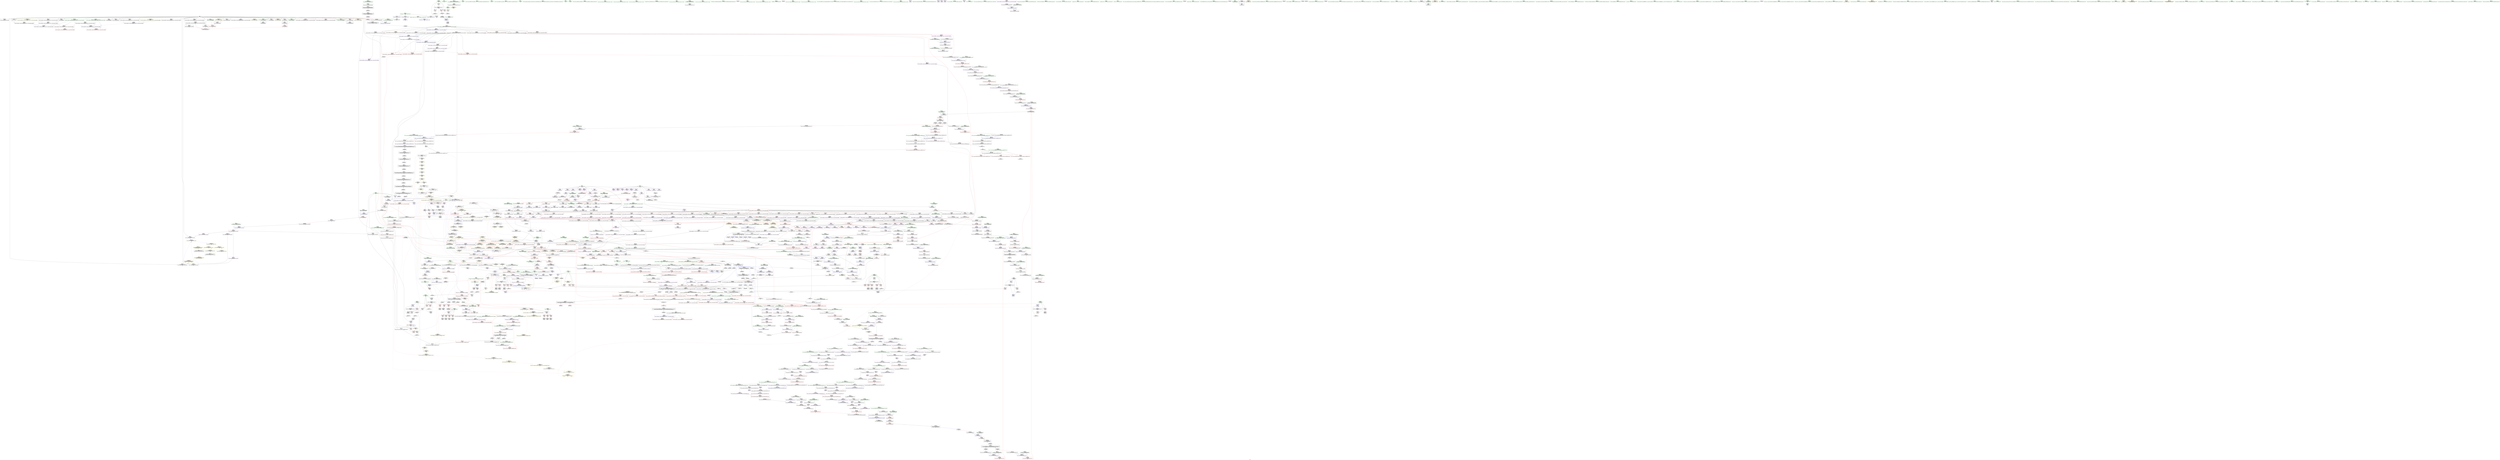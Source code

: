 digraph "SVFG" {
	label="SVFG";

	Node0x55b1279f0ee0 [shape=record,color=grey,label="{NodeID: 0\nNullPtr|{|<s29>114}}"];
	Node0x55b1279f0ee0 -> Node0x55b127ba3d10[style=solid];
	Node0x55b1279f0ee0 -> Node0x55b127ba3e10[style=solid];
	Node0x55b1279f0ee0 -> Node0x55b127ba3ee0[style=solid];
	Node0x55b1279f0ee0 -> Node0x55b127ba3fb0[style=solid];
	Node0x55b1279f0ee0 -> Node0x55b127ba4080[style=solid];
	Node0x55b1279f0ee0 -> Node0x55b127ba4150[style=solid];
	Node0x55b1279f0ee0 -> Node0x55b127ba4220[style=solid];
	Node0x55b1279f0ee0 -> Node0x55b127ba42f0[style=solid];
	Node0x55b1279f0ee0 -> Node0x55b127ba43c0[style=solid];
	Node0x55b1279f0ee0 -> Node0x55b127ba4490[style=solid];
	Node0x55b1279f0ee0 -> Node0x55b127ba4560[style=solid];
	Node0x55b1279f0ee0 -> Node0x55b127ba4630[style=solid];
	Node0x55b1279f0ee0 -> Node0x55b127ba4700[style=solid];
	Node0x55b1279f0ee0 -> Node0x55b127ba47d0[style=solid];
	Node0x55b1279f0ee0 -> Node0x55b127ba48a0[style=solid];
	Node0x55b1279f0ee0 -> Node0x55b127ba4970[style=solid];
	Node0x55b1279f0ee0 -> Node0x55b127ba4a40[style=solid];
	Node0x55b1279f0ee0 -> Node0x55b127ba4b10[style=solid];
	Node0x55b1279f0ee0 -> Node0x55b127ba4be0[style=solid];
	Node0x55b1279f0ee0 -> Node0x55b127ba4cb0[style=solid];
	Node0x55b1279f0ee0 -> Node0x55b127ba4d80[style=solid];
	Node0x55b1279f0ee0 -> Node0x55b127bad550[style=solid];
	Node0x55b1279f0ee0 -> Node0x55b127bafef0[style=solid];
	Node0x55b1279f0ee0 -> Node0x55b127baffc0[style=solid];
	Node0x55b1279f0ee0 -> Node0x55b127bb0090[style=solid];
	Node0x55b1279f0ee0 -> Node0x55b127bd1a70[style=solid];
	Node0x55b1279f0ee0 -> Node0x55b127bf2f30[style=solid];
	Node0x55b1279f0ee0 -> Node0x55b127bf6050[style=solid];
	Node0x55b1279f0ee0 -> Node0x55b127bc1880[style=solid];
	Node0x55b1279f0ee0:s29 -> Node0x55b127cd9ca0[style=solid,color=red];
	Node0x55b127baa060 [shape=record,color=red,label="{NodeID: 775\n1321\<--1311\n\<--__b.addr\n_ZSt3maxImERKT_S2_S2_\n}"];
	Node0x55b127baa060 -> Node0x55b127bd37b0[style=solid];
	Node0x55b127bc2900 [shape=record,color=grey,label="{NodeID: 1550\n144 = cmp(140, 143, )\n}"];
	Node0x55b127ba0ab0 [shape=record,color=purple,label="{NodeID: 443\n529\<--4\narrayidx15\<--tabN\n_Z8testcasei\n|{<s0>44}}"];
	Node0x55b127ba0ab0:s0 -> Node0x55b127cd7450[style=solid,color=red];
	Node0x55b127cd9170 [shape=record,color=black,label="{NodeID: 2325\n1464 = PHI(1443, )\n1st arg _ZSt18uninitialized_copyISt13move_iteratorIPiES1_ET0_T_S4_S3_ }"];
	Node0x55b127cd9170 -> Node0x55b127bd4650[style=solid];
	Node0x55b127b949f0 [shape=record,color=green,label="{NodeID: 111\n704\<--705\nthis.addr\<--this.addr_field_insensitive\n_ZNSt12_Vector_baseIiSaIiEED2Ev\n}"];
	Node0x55b127b949f0 -> Node0x55b127bbcfd0[style=solid];
	Node0x55b127b949f0 -> Node0x55b127bb0640[style=solid];
	Node0x55b127bafbb0 [shape=record,color=blue,label="{NodeID: 886\n592\<--14\ni\<--\nmain\n}"];
	Node0x55b127bafbb0 -> Node0x55b127c41730[style=dashed];
	Node0x55b127bb6560 [shape=record,color=purple,label="{NodeID: 554\n1258\<--1244\ncoerce.dive3\<--agg.tmp1\n_ZSt34__uninitialized_move_if_noexcept_aIPiS0_SaIiEET0_T_S3_S2_RT1_\n}"];
	Node0x55b127bb6560 -> Node0x55b127bd32d0[style=solid];
	Node0x55b127b99100 [shape=record,color=green,label="{NodeID: 222\n1468\<--1469\n__last\<--__last_field_insensitive\n_ZSt18uninitialized_copyISt13move_iteratorIPiES1_ET0_T_S4_S3_\n}"];
	Node0x55b127b99100 -> Node0x55b127b9ebd0[style=solid];
	Node0x55b127b99100 -> Node0x55b127bb6ff0[style=solid];
	Node0x55b127bd4e70 [shape=record,color=blue,label="{NodeID: 997\n1552\<--1539\ncoerce.dive\<--__first.coerce\n_ZSt4copyISt13move_iteratorIPiES1_ET0_T_S4_S3_\n}"];
	Node0x55b127bd4e70 -> Node0x55b127bacde0[style=dashed];
	Node0x55b127bbbf90 [shape=record,color=red,label="{NodeID: 665\n520\<--467\n\<--b\n_Z8testcasei\n}"];
	Node0x55b127bbbf90 -> Node0x55b127bf3c50[style=solid];
	Node0x55b127ba7140 [shape=record,color=black,label="{NodeID: 333\n524\<--523\nidxprom12\<--\n_Z8testcasei\n}"];
	Node0x55b127c75780 [shape=record,color=yellow,style=double,label="{NodeID: 2215\n28V_3 = CSCHI(MR_28V_2)\npts\{1398 \}\nCS[]|{<s0>82}}"];
	Node0x55b127c75780:s0 -> Node0x55b127c4dc80[style=dashed,color=red];
	Node0x55b127b90710 [shape=record,color=green,label="{NodeID: 1\n7\<--1\n__dso_handle\<--dummyObj\nGlob }"];
	Node0x55b127baa130 [shape=record,color=red,label="{NodeID: 776\n1316\<--1315\n\<--\n_ZSt3maxImERKT_S2_S2_\n}"];
	Node0x55b127baa130 -> Node0x55b127bc1580[style=solid];
	Node0x55b127bc2a80 [shape=record,color=grey,label="{NodeID: 1551\n1216 = cmp(1215, 1217, )\n}"];
	Node0x55b127ba0b80 [shape=record,color=purple,label="{NodeID: 444\n546\<--4\narrayidx24\<--tabN\n_Z8testcasei\n|{<s0>47}}"];
	Node0x55b127ba0b80:s0 -> Node0x55b127cd9850[style=solid,color=red];
	Node0x55b127cd9280 [shape=record,color=black,label="{NodeID: 2326\n1465 = PHI(1439, )\n2nd arg _ZSt18uninitialized_copyISt13move_iteratorIPiES1_ET0_T_S4_S3_ }"];
	Node0x55b127cd9280 -> Node0x55b127bd4720[style=solid];
	Node0x55b127b94ac0 [shape=record,color=green,label="{NodeID: 112\n706\<--707\nexn.slot\<--exn.slot_field_insensitive\n_ZNSt12_Vector_baseIiSaIiEED2Ev\n}"];
	Node0x55b127b94ac0 -> Node0x55b127bbd0a0[style=solid];
	Node0x55b127b94ac0 -> Node0x55b127bb0710[style=solid];
	Node0x55b127bafc80 [shape=record,color=blue,label="{NodeID: 887\n592\<--608\ni\<--inc\nmain\n}"];
	Node0x55b127bafc80 -> Node0x55b127c41730[style=dashed];
	Node0x55b127bb6630 [shape=record,color=purple,label="{NodeID: 555\n1264\<--1244\ncoerce.dive5\<--agg.tmp1\n_ZSt34__uninitialized_move_if_noexcept_aIPiS0_SaIiEET0_T_S3_S2_RT1_\n}"];
	Node0x55b127bb6630 -> Node0x55b127bc1270[style=solid];
	Node0x55b127b991d0 [shape=record,color=green,label="{NodeID: 223\n1470\<--1471\n__result.addr\<--__result.addr_field_insensitive\n_ZSt18uninitialized_copyISt13move_iteratorIPiES1_ET0_T_S4_S3_\n}"];
	Node0x55b127b991d0 -> Node0x55b127baad60[style=solid];
	Node0x55b127b991d0 -> Node0x55b127bd4720[style=solid];
	Node0x55b127bd4f40 [shape=record,color=blue,label="{NodeID: 998\n1554\<--1540\ncoerce.dive1\<--__last.coerce\n_ZSt4copyISt13move_iteratorIPiES1_ET0_T_S4_S3_\n}"];
	Node0x55b127bd4f40 -> Node0x55b127baceb0[style=dashed];
	Node0x55b127bbc060 [shape=record,color=red,label="{NodeID: 666\n527\<--467\n\<--b\n_Z8testcasei\n}"];
	Node0x55b127bbc060 -> Node0x55b127ba7210[style=solid];
	Node0x55b127ba7210 [shape=record,color=black,label="{NodeID: 334\n528\<--527\nidxprom14\<--\n_Z8testcasei\n}"];
	Node0x55b127c758e0 [shape=record,color=yellow,style=double,label="{NodeID: 2216\n28V_4 = CSCHI(MR_28V_3)\npts\{1398 \}\nCS[]|{<s0>30}}"];
	Node0x55b127c758e0:s0 -> Node0x55b127c46d20[style=dashed,color=blue];
	Node0x55b127b90ae0 [shape=record,color=green,label="{NodeID: 2\n14\<--1\n\<--dummyObj\nCan only get source location for instruction, argument, global var or function.|{<s0>45|<s1>46|<s2>46|<s3>46}}"];
	Node0x55b127b90ae0:s0 -> Node0x55b127cdcd50[style=solid,color=red];
	Node0x55b127b90ae0:s1 -> Node0x55b127cdf6d0[style=solid,color=red];
	Node0x55b127b90ae0:s2 -> Node0x55b127cdf8e0[style=solid,color=red];
	Node0x55b127b90ae0:s3 -> Node0x55b127cdfa60[style=solid,color=red];
	Node0x55b127baa200 [shape=record,color=red,label="{NodeID: 777\n1318\<--1317\n\<--\n_ZSt3maxImERKT_S2_S2_\n}"];
	Node0x55b127baa200 -> Node0x55b127bc1580[style=solid];
	Node0x55b127bc2c00 [shape=record,color=grey,label="{NodeID: 1552\n162 = cmp(159, 161, )\n}"];
	Node0x55b127ba0c50 [shape=record,color=purple,label="{NodeID: 445\n137\<--8\n\<--child\n__cxx_global_var_init.1\n}"];
	Node0x55b127ba0c50 -> Node0x55b127bf1310[style=solid];
	Node0x55b127cd9390 [shape=record,color=black,label="{NodeID: 2327\n345 = PHI(171, 371, )\n0th arg _ZN9__gnu_cxx17__normal_iteratorIPiSt6vectorIiSaIiEEEppEv }"];
	Node0x55b127cd9390 -> Node0x55b127bae690[style=solid];
	Node0x55b127b94b90 [shape=record,color=green,label="{NodeID: 113\n708\<--709\nehselector.slot\<--ehselector.slot_field_insensitive\n_ZNSt12_Vector_baseIiSaIiEED2Ev\n}"];
	Node0x55b127b94b90 -> Node0x55b127bb07e0[style=solid];
	Node0x55b127bafd50 [shape=record,color=blue,label="{NodeID: 888\n614\<--613\nthis.addr\<--this\n_ZNSt12_Vector_baseIiSaIiEEC2Ev\n}"];
	Node0x55b127bafd50 -> Node0x55b127bbca20[style=dashed];
	Node0x55b127bb6700 [shape=record,color=purple,label="{NodeID: 556\n1346\<--1345\n_M_impl\<--this1\n_ZNKSt12_Vector_baseIiSaIiEE19_M_get_Tp_allocatorEv\n}"];
	Node0x55b127bb6700 -> Node0x55b127b9e070[style=solid];
	Node0x55b127b992a0 [shape=record,color=green,label="{NodeID: 224\n1472\<--1473\n__assignable\<--__assignable_field_insensitive\n_ZSt18uninitialized_copyISt13move_iteratorIPiES1_ET0_T_S4_S3_\n}"];
	Node0x55b127b992a0 -> Node0x55b127bd47f0[style=solid];
	Node0x55b127bd5010 [shape=record,color=blue,label="{NodeID: 999\n1546\<--1541\n__result.addr\<--__result\n_ZSt4copyISt13move_iteratorIPiES1_ET0_T_S4_S3_\n}"];
	Node0x55b127bd5010 -> Node0x55b127bab240[style=dashed];
	Node0x55b127bbc130 [shape=record,color=red,label="{NodeID: 667\n540\<--469\n\<--i19\n_Z8testcasei\n}"];
	Node0x55b127bbc130 -> Node0x55b127bf61d0[style=solid];
	Node0x55b127ba72e0 [shape=record,color=black,label="{NodeID: 335\n545\<--544\nidxprom23\<--\n_Z8testcasei\n}"];
	Node0x55b127c75a40 [shape=record,color=yellow,style=double,label="{NodeID: 2217\n28V_2 = CSCHI(MR_28V_1)\npts\{1398 \}\nCS[]|{<s0>79|<s1>82}}"];
	Node0x55b127c75a40:s0 -> Node0x55b127c75780[style=dashed,color=blue];
	Node0x55b127c75a40:s1 -> Node0x55b127c758e0[style=dashed,color=blue];
	Node0x55b127b90ba0 [shape=record,color=green,label="{NodeID: 3\n20\<--1\n.str\<--dummyObj\nGlob }"];
	Node0x55b127baa2d0 [shape=record,color=red,label="{NodeID: 778\n1334\<--1331\n\<--__a.addr\n_ZNSt16allocator_traitsISaIiEE8max_sizeERKS0_\n}"];
	Node0x55b127baa2d0 -> Node0x55b127b9ded0[style=solid];
	Node0x55b127b762d0 [shape=record,color=black,label="{NodeID: 1553\nMR_114V_3 = PHI(MR_114V_4, MR_114V_2, )\npts\{462 \}\n}"];
	Node0x55b127b762d0 -> Node0x55b127bbb840[style=dashed];
	Node0x55b127b762d0 -> Node0x55b127bbb910[style=dashed];
	Node0x55b127b762d0 -> Node0x55b127bbb9e0[style=dashed];
	Node0x55b127b762d0 -> Node0x55b127bbbab0[style=dashed];
	Node0x55b127b762d0 -> Node0x55b127bbbb80[style=dashed];
	Node0x55b127b762d0 -> Node0x55b127baf2c0[style=dashed];
	Node0x55b127ba0d20 [shape=record,color=purple,label="{NodeID: 446\n142\<--8\n\<--child\n__cxx_global_var_init.1\n}"];
	Node0x55b127cd94e0 [shape=record,color=black,label="{NodeID: 2328\n796 = PHI(728, 738, )\n0th arg _ZNSt12_Vector_baseIiSaIiEE12_Vector_implD2Ev }"];
	Node0x55b127cd94e0 -> Node0x55b127bb0e60[style=solid];
	Node0x55b127b99710 [shape=record,color=green,label="{NodeID: 114\n726\<--727\n_ZNSt12_Vector_baseIiSaIiEE13_M_deallocateEPim\<--_ZNSt12_Vector_baseIiSaIiEE13_M_deallocateEPim_field_insensitive\n}"];
	Node0x55b127bafe20 [shape=record,color=blue,label="{NodeID: 889\n641\<--640\nthis.addr\<--this\n_ZNSt12_Vector_baseIiSaIiEE12_Vector_implC2Ev\n}"];
	Node0x55b127bafe20 -> Node0x55b127bbcaf0[style=dashed];
	Node0x55b127bb67d0 [shape=record,color=purple,label="{NodeID: 557\n1423\<--1411\ncoerce.dive\<--__first\n_ZSt22__uninitialized_copy_aISt13move_iteratorIPiES1_iET0_T_S4_S3_RSaIT1_E\n}"];
	Node0x55b127bb67d0 -> Node0x55b127bd3fd0[style=solid];
	Node0x55b127b99370 [shape=record,color=green,label="{NodeID: 225\n1474\<--1475\nagg.tmp\<--agg.tmp_field_insensitive\n_ZSt18uninitialized_copyISt13move_iteratorIPiES1_ET0_T_S4_S3_\n}"];
	Node0x55b127b99370 -> Node0x55b127b9eca0[style=solid];
	Node0x55b127b99370 -> Node0x55b127bb70c0[style=solid];
	Node0x55b127bd50e0 [shape=record,color=blue, style = dotted,label="{NodeID: 1000\n1783\<--1785\noffset_0\<--dummyVal\n_ZSt4copyISt13move_iteratorIPiES1_ET0_T_S4_S3_\n}"];
	Node0x55b127bd50e0 -> Node0x55b127bab310[style=dashed];
	Node0x55b127bbc200 [shape=record,color=red,label="{NodeID: 668\n544\<--469\n\<--i19\n_Z8testcasei\n}"];
	Node0x55b127bbc200 -> Node0x55b127ba72e0[style=solid];
	Node0x55b127ba73b0 [shape=record,color=black,label="{NodeID: 336\n549\<--548\nidxprom25\<--\n_Z8testcasei\n}"];
	Node0x55b127c75ba0 [shape=record,color=yellow,style=double,label="{NodeID: 2218\n28V_2 = CSCHI(MR_28V_1)\npts\{1398 \}\nCS[]|{<s0>109}}"];
	Node0x55b127c75ba0:s0 -> Node0x55b127c75a40[style=dashed,color=blue];
	Node0x55b127b91490 [shape=record,color=green,label="{NodeID: 4\n22\<--1\n.str.3\<--dummyObj\nGlob }"];
	Node0x55b127baa3a0 [shape=record,color=red,label="{NodeID: 779\n1345\<--1342\nthis1\<--this.addr\n_ZNKSt12_Vector_baseIiSaIiEE19_M_get_Tp_allocatorEv\n}"];
	Node0x55b127baa3a0 -> Node0x55b127bb6700[style=solid];
	Node0x55b127b763c0 [shape=record,color=black,label="{NodeID: 1554\nMR_30V_2 = PHI(MR_30V_3, MR_30V_1, )\npts\{120000 \}\n|{|<s1>45}}"];
	Node0x55b127b763c0 -> Node0x55b127baf1f0[style=dashed];
	Node0x55b127b763c0:s1 -> Node0x55b127badc00[style=dashed,color=red];
	Node0x55b127ba0df0 [shape=record,color=purple,label="{NodeID: 447\n143\<--8\n\<--child\n__cxx_global_var_init.1\n}"];
	Node0x55b127ba0df0 -> Node0x55b127bc2900[style=solid];
	Node0x55b127cd9630 [shape=record,color=black,label="{NodeID: 2329\n1186 = PHI(918, )\n0th arg _ZN9__gnu_cxxmiIPiSt6vectorIiSaIiEEEENS_17__normal_iteratorIT_T0_E15difference_typeERKS8_SB_ }"];
	Node0x55b127cd9630 -> Node0x55b127bd2b80[style=solid];
	Node0x55b127b997e0 [shape=record,color=green,label="{NodeID: 115\n730\<--731\n_ZNSt12_Vector_baseIiSaIiEE12_Vector_implD2Ev\<--_ZNSt12_Vector_baseIiSaIiEE12_Vector_implD2Ev_field_insensitive\n}"];
	Node0x55b127bafef0 [shape=record,color=blue, style = dotted,label="{NodeID: 890\n649\<--3\n_M_start\<--dummyVal\n_ZNSt12_Vector_baseIiSaIiEE12_Vector_implC2Ev\n|{<s0>53}}"];
	Node0x55b127bafef0:s0 -> Node0x55b127c75330[style=dashed,color=blue];
	Node0x55b127bb68a0 [shape=record,color=purple,label="{NodeID: 558\n1425\<--1413\ncoerce.dive1\<--__last\n_ZSt22__uninitialized_copy_aISt13move_iteratorIPiES1_iET0_T_S4_S3_RSaIT1_E\n}"];
	Node0x55b127bb68a0 -> Node0x55b127bd40a0[style=solid];
	Node0x55b127b99440 [shape=record,color=green,label="{NodeID: 226\n1476\<--1477\nagg.tmp2\<--agg.tmp2_field_insensitive\n_ZSt18uninitialized_copyISt13move_iteratorIPiES1_ET0_T_S4_S3_\n}"];
	Node0x55b127b99440 -> Node0x55b127b9ed70[style=solid];
	Node0x55b127b99440 -> Node0x55b127bb7190[style=solid];
	Node0x55b127bd51b0 [shape=record,color=blue, style = dotted,label="{NodeID: 1001\n1786\<--1788\noffset_0\<--dummyVal\n_ZSt4copyISt13move_iteratorIPiES1_ET0_T_S4_S3_\n}"];
	Node0x55b127bd51b0 -> Node0x55b127bab3e0[style=dashed];
	Node0x55b127c56940 [shape=record,color=yellow,style=double,label="{NodeID: 1776\n37V_1 = ENCHI(MR_37V_0)\npts\{60000 60001 100000 100001 \}\nFun[_ZNKSt6vectorIiSaIiEE12_M_check_lenEmPKc]|{<s0>96|<s1>96|<s2>98|<s3>98|<s4>99|<s5>99|<s6>101|<s7>101}}"];
	Node0x55b127c56940:s0 -> Node0x55b127c592a0[style=dashed,color=red];
	Node0x55b127c56940:s1 -> Node0x55b127c593e0[style=dashed,color=red];
	Node0x55b127c56940:s2 -> Node0x55b127c592a0[style=dashed,color=red];
	Node0x55b127c56940:s3 -> Node0x55b127c593e0[style=dashed,color=red];
	Node0x55b127c56940:s4 -> Node0x55b127c592a0[style=dashed,color=red];
	Node0x55b127c56940:s5 -> Node0x55b127c593e0[style=dashed,color=red];
	Node0x55b127c56940:s6 -> Node0x55b127c592a0[style=dashed,color=red];
	Node0x55b127c56940:s7 -> Node0x55b127c593e0[style=dashed,color=red];
	Node0x55b127bbc2d0 [shape=record,color=red,label="{NodeID: 669\n548\<--469\n\<--i19\n_Z8testcasei\n}"];
	Node0x55b127bbc2d0 -> Node0x55b127ba73b0[style=solid];
	Node0x55b127ba7480 [shape=record,color=black,label="{NodeID: 337\n553\<--552\nidxprom27\<--\n_Z8testcasei\n}"];
	Node0x55b127c75d00 [shape=record,color=yellow,style=double,label="{NodeID: 2219\n325V_2 = CSCHI(MR_325V_1)\npts\{14510000 \}\nCS[]}"];
	Node0x55b127c75d00 -> Node0x55b127baac90[style=dashed];
	Node0x55b127b91520 [shape=record,color=green,label="{NodeID: 5\n24\<--1\n.str.4\<--dummyObj\nGlob }"];
	Node0x55b127baa470 [shape=record,color=red,label="{NodeID: 780\n1354\<--1351\nthis1\<--this.addr\n_ZNK9__gnu_cxx13new_allocatorIiE8max_sizeEv\n}"];
	Node0x55b127b768c0 [shape=record,color=black,label="{NodeID: 1555\nMR_18V_2 = PHI(MR_18V_4, MR_18V_1, )\npts\{60001 100001 \}\n|{|<s1>40}}"];
	Node0x55b127b768c0 -> Node0x55b127c45dc0[style=dashed];
	Node0x55b127b768c0:s1 -> Node0x55b127c4ca30[style=dashed,color=red];
	Node0x55b127ba0ec0 [shape=record,color=purple,label="{NodeID: 448\n155\<--8\n\<--child\n__cxx_global_array_dtor.2\n}"];
	Node0x55b127cd9740 [shape=record,color=black,label="{NodeID: 2330\n1187 = PHI(928, )\n1st arg _ZN9__gnu_cxxmiIPiSt6vectorIiSaIiEEEENS_17__normal_iteratorIT_T0_E15difference_typeERKS8_SB_ }"];
	Node0x55b127cd9740 -> Node0x55b127bd2c50[style=solid];
	Node0x55b127b998e0 [shape=record,color=green,label="{NodeID: 116\n747\<--748\n__first.addr\<--__first.addr_field_insensitive\n_ZSt8_DestroyIPiEvT_S1_\n}"];
	Node0x55b127b998e0 -> Node0x55b127bbd3e0[style=solid];
	Node0x55b127b998e0 -> Node0x55b127bb08b0[style=solid];
	Node0x55b127baffc0 [shape=record,color=blue, style = dotted,label="{NodeID: 891\n651\<--3\n_M_finish\<--dummyVal\n_ZNSt12_Vector_baseIiSaIiEE12_Vector_implC2Ev\n|{<s0>53}}"];
	Node0x55b127baffc0:s0 -> Node0x55b127c75330[style=dashed,color=blue];
	Node0x55b127bb6970 [shape=record,color=purple,label="{NodeID: 559\n1440\<--1419\ncoerce.dive3\<--agg.tmp\n_ZSt22__uninitialized_copy_aISt13move_iteratorIPiES1_iET0_T_S4_S3_RSaIT1_E\n}"];
	Node0x55b127bb6970 -> Node0x55b127baaa20[style=solid];
	Node0x55b127b99510 [shape=record,color=green,label="{NodeID: 227\n1496\<--1497\n_ZNSt20__uninitialized_copyILb1EE13__uninit_copyISt13move_iteratorIPiES3_EET0_T_S6_S5_\<--_ZNSt20__uninitialized_copyILb1EE13__uninit_copyISt13move_iteratorIPiES3_EET0_T_S6_S5__field_insensitive\n}"];
	Node0x55b127bd5280 [shape=record,color=blue,label="{NodeID: 1002\n1580\<--1577\n__first.addr\<--__first\n_ZSt14__copy_move_a2ILb1EPiS0_ET1_T0_S2_S1_\n}"];
	Node0x55b127bd5280 -> Node0x55b127bab4b0[style=dashed];
	Node0x55b127bbc3a0 [shape=record,color=red,label="{NodeID: 670\n552\<--469\n\<--i19\n_Z8testcasei\n}"];
	Node0x55b127bbc3a0 -> Node0x55b127ba7480[style=solid];
	Node0x55b127ba7550 [shape=record,color=black,label="{NodeID: 338\n577\<--576\n\<--this1\n_ZNSt6vectorIiSaIiEE5clearEv\n}"];
	Node0x55b127ba7550 -> Node0x55b127bb4000[style=solid];
	Node0x55b127ba7550 -> Node0x55b127bb40d0[style=solid];
	Node0x55b127c75e60 [shape=record,color=yellow,style=double,label="{NodeID: 2220\n28V_2 = CSCHI(MR_28V_1)\npts\{1398 \}\nCS[]|{<s0>120}}"];
	Node0x55b127c75e60:s0 -> Node0x55b127c75ba0[style=dashed,color=blue];
	Node0x55b127b915b0 [shape=record,color=green,label="{NodeID: 6\n26\<--1\n.str.5\<--dummyObj\nGlob }"];
	Node0x55b127baa540 [shape=record,color=red,label="{NodeID: 781\n1366\<--1360\n\<--__a.addr\n_ZNSt16allocator_traitsISaIiEE8allocateERS0_m\n}"];
	Node0x55b127baa540 -> Node0x55b127b9e2e0[style=solid];
	Node0x55b127ba0f90 [shape=record,color=purple,label="{NodeID: 449\n156\<--8\n\<--child\n__cxx_global_array_dtor.2\n}"];
	Node0x55b127ba0f90 -> Node0x55b127bf23f0[style=solid];
	Node0x55b127cd9850 [shape=record,color=black,label="{NodeID: 2331\n572 = PHI(489, 495, 546, 550, )\n0th arg _ZNSt6vectorIiSaIiEE5clearEv }"];
	Node0x55b127cd9850 -> Node0x55b127bafa10[style=solid];
	Node0x55b127b999b0 [shape=record,color=green,label="{NodeID: 117\n749\<--750\n__last.addr\<--__last.addr_field_insensitive\n_ZSt8_DestroyIPiEvT_S1_\n}"];
	Node0x55b127b999b0 -> Node0x55b127bbd4b0[style=solid];
	Node0x55b127b999b0 -> Node0x55b127bb0980[style=solid];
	Node0x55b127bb0090 [shape=record,color=blue, style = dotted,label="{NodeID: 892\n653\<--3\n_M_end_of_storage\<--dummyVal\n_ZNSt12_Vector_baseIiSaIiEE12_Vector_implC2Ev\n|{<s0>53}}"];
	Node0x55b127bb0090:s0 -> Node0x55b127c75330[style=dashed,color=blue];
	Node0x55b127bb6a40 [shape=record,color=purple,label="{NodeID: 560\n1442\<--1421\ncoerce.dive4\<--agg.tmp2\n_ZSt22__uninitialized_copy_aISt13move_iteratorIPiES1_iET0_T_S4_S3_RSaIT1_E\n}"];
	Node0x55b127bb6a40 -> Node0x55b127baaaf0[style=solid];
	Node0x55b127b99610 [shape=record,color=green,label="{NodeID: 228\n1508\<--1509\n__first\<--__first_field_insensitive\n_ZNSt20__uninitialized_copyILb1EE13__uninit_copyISt13move_iteratorIPiES3_EET0_T_S6_S5_\n}"];
	Node0x55b127b99610 -> Node0x55b127b9ef10[style=solid];
	Node0x55b127b99610 -> Node0x55b127bb75a0[style=solid];
	Node0x55b127bd5350 [shape=record,color=blue,label="{NodeID: 1003\n1582\<--1578\n__last.addr\<--__last\n_ZSt14__copy_move_a2ILb1EPiS0_ET1_T0_S2_S1_\n}"];
	Node0x55b127bd5350 -> Node0x55b127bab580[style=dashed];
	Node0x55b127c56b60 [shape=record,color=yellow,style=double,label="{NodeID: 1778\n369V_1 = ENCHI(MR_369V_0)\npts\{16040000 \}\nFun[_ZNKSt13move_iteratorIPiE4baseEv]}"];
	Node0x55b127c56b60 -> Node0x55b127bac280[style=dashed];
	Node0x55b127bbc470 [shape=record,color=red,label="{NodeID: 671\n557\<--469\n\<--i19\n_Z8testcasei\n}"];
	Node0x55b127bbc470 -> Node0x55b127bf37d0[style=solid];
	Node0x55b127ba7620 [shape=record,color=black,label="{NodeID: 339\n645\<--644\n\<--this1\n_ZNSt12_Vector_baseIiSaIiEE12_Vector_implC2Ev\n|{<s0>56}}"];
	Node0x55b127ba7620:s0 -> Node0x55b127cdb1b0[style=solid,color=red];
	Node0x55b127c75fc0 [shape=record,color=yellow,style=double,label="{NodeID: 2221\n28V_2 = CSCHI(MR_28V_1)\npts\{1398 \}\nCS[]|{<s0>124}}"];
	Node0x55b127c75fc0:s0 -> Node0x55b127c75e60[style=dashed,color=blue];
	Node0x55b127b91640 [shape=record,color=green,label="{NodeID: 7\n28\<--1\n.str.6\<--dummyObj\nGlob }"];
	Node0x55b127baa610 [shape=record,color=red,label="{NodeID: 782\n1368\<--1362\n\<--__n.addr\n_ZNSt16allocator_traitsISaIiEE8allocateERS0_m\n|{<s0>114}}"];
	Node0x55b127baa610:s0 -> Node0x55b127cd9b90[style=solid,color=red];
	Node0x55b127ba1060 [shape=record,color=purple,label="{NodeID: 450\n161\<--8\n\<--child\n__cxx_global_array_dtor.2\n}"];
	Node0x55b127ba1060 -> Node0x55b127bc2c00[style=solid];
	Node0x55b127cd9a80 [shape=record,color=black,label="{NodeID: 2332\n1374 = PHI(1367, )\n0th arg _ZN9__gnu_cxx13new_allocatorIiE8allocateEmPKv }"];
	Node0x55b127cd9a80 -> Node0x55b127bd3d60[style=solid];
	Node0x55b127b99a80 [shape=record,color=green,label="{NodeID: 118\n756\<--757\n_ZNSt12_Destroy_auxILb1EE9__destroyIPiEEvT_S3_\<--_ZNSt12_Destroy_auxILb1EE9__destroyIPiEEvT_S3__field_insensitive\n}"];
	Node0x55b127bb0160 [shape=record,color=blue,label="{NodeID: 893\n658\<--657\nthis.addr\<--this\n_ZNSaIiEC2Ev\n}"];
	Node0x55b127bb0160 -> Node0x55b127bbcbc0[style=dashed];
	Node0x55b127bb6b10 [shape=record,color=purple,label="{NodeID: 561\n1765\<--1429\noffset_0\<--\n}"];
	Node0x55b127bb6b10 -> Node0x55b127bd4310[style=solid];
	Node0x55b127ba1ae0 [shape=record,color=green,label="{NodeID: 229\n1510\<--1511\n__last\<--__last_field_insensitive\n_ZNSt20__uninitialized_copyILb1EE13__uninit_copyISt13move_iteratorIPiES3_EET0_T_S6_S5_\n}"];
	Node0x55b127ba1ae0 -> Node0x55b127b9efe0[style=solid];
	Node0x55b127ba1ae0 -> Node0x55b127bb7670[style=solid];
	Node0x55b127bd5420 [shape=record,color=blue,label="{NodeID: 1004\n1584\<--1579\n__result.addr\<--__result\n_ZSt14__copy_move_a2ILb1EPiS0_ET1_T0_S2_S1_\n}"];
	Node0x55b127bd5420 -> Node0x55b127bab650[style=dashed];
	Node0x55b127c56c40 [shape=record,color=yellow,style=double,label="{NodeID: 1779\n84V_1 = ENCHI(MR_84V_0)\npts\{17 \}\nFun[_Z2goiii]|{|<s1>36}}"];
	Node0x55b127c56c40 -> Node0x55b127bb8fa0[style=dashed];
	Node0x55b127c56c40:s1 -> Node0x55b127c56c40[style=dashed,color=red];
	Node0x55b127bbc540 [shape=record,color=red,label="{NodeID: 672\n576\<--573\nthis1\<--this.addr\n_ZNSt6vectorIiSaIiEE5clearEv\n|{|<s1>50}}"];
	Node0x55b127bbc540 -> Node0x55b127ba7550[style=solid];
	Node0x55b127bbc540:s1 -> Node0x55b127cdedf0[style=solid,color=red];
	Node0x55b127ba76f0 [shape=record,color=black,label="{NodeID: 340\n662\<--661\n\<--this1\n_ZNSaIiEC2Ev\n|{<s0>57}}"];
	Node0x55b127ba76f0:s0 -> Node0x55b127cdf120[style=solid,color=red];
	Node0x55b127c76120 [shape=record,color=yellow,style=double,label="{NodeID: 2222\n28V_2 = CSCHI(MR_28V_1)\npts\{1398 \}\nCS[]|{<s0>127}}"];
	Node0x55b127c76120:s0 -> Node0x55b127c75fc0[style=dashed,color=blue];
	Node0x55b127b916d0 [shape=record,color=green,label="{NodeID: 8\n31\<--1\n\<--dummyObj\nCan only get source location for instruction, argument, global var or function.}"];
	Node0x55b127baa6e0 [shape=record,color=red,label="{NodeID: 783\n1386\<--1377\nthis1\<--this.addr\n_ZN9__gnu_cxx13new_allocatorIiE8allocateEmPKv\n|{<s0>115}}"];
	Node0x55b127baa6e0:s0 -> Node0x55b127cc0b60[style=solid,color=red];
	Node0x55b127b78810 [shape=record,color=black,label="{NodeID: 1558\nMR_28V_2 = PHI(MR_28V_3, MR_28V_1, )\npts\{1398 \}\n|{|<s3>20|<s4>22|<s5>45}}"];
	Node0x55b127b78810 -> Node0x55b127bb9960[style=dashed];
	Node0x55b127b78810 -> Node0x55b127bb9b00[style=dashed];
	Node0x55b127b78810 -> Node0x55b127b78810[style=dashed];
	Node0x55b127b78810:s3 -> Node0x55b127c49f40[style=dashed,color=red];
	Node0x55b127b78810:s4 -> Node0x55b127b78810[style=dashed,color=blue];
	Node0x55b127b78810:s5 -> Node0x55b127c74590[style=dashed,color=blue];
	Node0x55b127ba1130 [shape=record,color=purple,label="{NodeID: 451\n218\<--8\narrayidx15\<--child\n_Z3dfsi\n|{<s0>20}}"];
	Node0x55b127ba1130:s0 -> Node0x55b127cd7450[style=solid,color=red];
	Node0x55b127cd9b90 [shape=record,color=black,label="{NodeID: 2333\n1375 = PHI(1368, )\n1st arg _ZN9__gnu_cxx13new_allocatorIiE8allocateEmPKv }"];
	Node0x55b127cd9b90 -> Node0x55b127bd3e30[style=solid];
	Node0x55b127b99b80 [shape=record,color=green,label="{NodeID: 119\n762\<--763\n.addr\<--.addr_field_insensitive\n_ZNSt12_Destroy_auxILb1EE9__destroyIPiEEvT_S3_\n}"];
	Node0x55b127b99b80 -> Node0x55b127bb0a50[style=solid];
	Node0x55b127bb0230 [shape=record,color=blue,label="{NodeID: 894\n669\<--668\nthis.addr\<--this\n_ZN9__gnu_cxx13new_allocatorIiEC2Ev\n}"];
	Node0x55b127bb0230 -> Node0x55b127bbcc90[style=dashed];
	Node0x55b127bb6be0 [shape=record,color=purple,label="{NodeID: 562\n1766\<--1430\noffset_0\<--\n}"];
	Node0x55b127bb6be0 -> Node0x55b127bac900[style=solid];
	Node0x55b127ba1bb0 [shape=record,color=green,label="{NodeID: 230\n1512\<--1513\n__result.addr\<--__result.addr_field_insensitive\n_ZNSt20__uninitialized_copyILb1EE13__uninit_copyISt13move_iteratorIPiES3_EET0_T_S6_S5_\n}"];
	Node0x55b127ba1bb0 -> Node0x55b127baafd0[style=solid];
	Node0x55b127ba1bb0 -> Node0x55b127bd4c00[style=solid];
	Node0x55b127bd54f0 [shape=record,color=blue,label="{NodeID: 1005\n1605\<--1602\ncoerce.dive\<--__it.coerce\n_ZSt12__miter_baseIPiEDTcl12__miter_basecldtfp_4baseEEESt13move_iteratorIT_E\n|{<s0>137}}"];
	Node0x55b127bd54f0:s0 -> Node0x55b127c56b60[style=dashed,color=red];
	Node0x55b127bbc610 [shape=record,color=red,label="{NodeID: 673\n580\<--579\n\<--_M_start\n_ZNSt6vectorIiSaIiEE5clearEv\n|{<s0>50}}"];
	Node0x55b127bbc610:s0 -> Node0x55b127cdef00[style=solid,color=red];
	Node0x55b127ba77c0 [shape=record,color=black,label="{NodeID: 341\n700\<--699\n\<--_M_impl\n_ZNSt12_Vector_baseIiSaIiEE19_M_get_Tp_allocatorEv\n}"];
	Node0x55b127ba77c0 -> Node0x55b127ba7890[style=solid];
	Node0x55b127c76280 [shape=record,color=yellow,style=double,label="{NodeID: 2223\n28V_2 = CSCHI(MR_28V_1)\npts\{1398 \}\nCS[]|{<s0>132}}"];
	Node0x55b127c76280:s0 -> Node0x55b127c76120[style=dashed,color=blue];
	Node0x55b127b91760 [shape=record,color=green,label="{NodeID: 9\n180\<--1\n\<--dummyObj\nCan only get source location for instruction, argument, global var or function.}"];
	Node0x55b127baa7b0 [shape=record,color=red,label="{NodeID: 784\n1387\<--1379\n\<--__n.addr\n_ZN9__gnu_cxx13new_allocatorIiE8allocateEmPKv\n}"];
	Node0x55b127baa7b0 -> Node0x55b127bc2300[style=solid];
	Node0x55b127b78d10 [shape=record,color=black,label="{NodeID: 1559\nMR_30V_3 = PHI(MR_30V_4, MR_30V_2, )\npts\{120000 \}\n|{|<s3>22|<s4>45}}"];
	Node0x55b127b78d10 -> Node0x55b127bb9a30[style=dashed];
	Node0x55b127b78d10 -> Node0x55b127bade70[style=dashed];
	Node0x55b127b78d10 -> Node0x55b127b78d10[style=dashed];
	Node0x55b127b78d10:s3 -> Node0x55b127b78d10[style=dashed,color=blue];
	Node0x55b127b78d10:s4 -> Node0x55b127c42130[style=dashed,color=blue];
	Node0x55b127ba1200 [shape=record,color=purple,label="{NodeID: 452\n386\<--8\narrayidx\<--child\n_Z2goiii\n|{<s0>31}}"];
	Node0x55b127ba1200:s0 -> Node0x55b127ce0af0[style=solid,color=red];
	Node0x55b127cd9ca0 [shape=record,color=black,label="{NodeID: 2334\n1376 = PHI(3, )\n2nd arg _ZN9__gnu_cxx13new_allocatorIiE8allocateEmPKv }"];
	Node0x55b127cd9ca0 -> Node0x55b127bd3f00[style=solid];
	Node0x55b127b99c50 [shape=record,color=green,label="{NodeID: 120\n764\<--765\n.addr1\<--.addr1_field_insensitive\n_ZNSt12_Destroy_auxILb1EE9__destroyIPiEEvT_S3_\n}"];
	Node0x55b127b99c50 -> Node0x55b127bb0b20[style=solid];
	Node0x55b127bb0300 [shape=record,color=blue,label="{NodeID: 895\n678\<--675\n__first.addr\<--__first\n_ZSt8_DestroyIPiiEvT_S1_RSaIT0_E\n}"];
	Node0x55b127bb0300 -> Node0x55b127bbcd60[style=dashed];
	Node0x55b127bb6cb0 [shape=record,color=purple,label="{NodeID: 563\n1768\<--1436\noffset_0\<--\n}"];
	Node0x55b127bb6cb0 -> Node0x55b127bd43e0[style=solid];
	Node0x55b127ba1c80 [shape=record,color=green,label="{NodeID: 231\n1514\<--1515\nagg.tmp\<--agg.tmp_field_insensitive\n_ZNSt20__uninitialized_copyILb1EE13__uninit_copyISt13move_iteratorIPiES3_EET0_T_S6_S5_\n}"];
	Node0x55b127ba1c80 -> Node0x55b127b9f0b0[style=solid];
	Node0x55b127ba1c80 -> Node0x55b127bb7740[style=solid];
	Node0x55b127bd55c0 [shape=record,color=blue,label="{NodeID: 1006\n1618\<--1615\n__first.addr\<--__first\n_ZSt13__copy_move_aILb1EPiS0_ET1_T0_S2_S1_\n}"];
	Node0x55b127bd55c0 -> Node0x55b127bab720[style=dashed];
	Node0x55b127bbc6e0 [shape=record,color=red,label="{NodeID: 674\n600\<--590\n\<--t\nmain\n}"];
	Node0x55b127bbc6e0 -> Node0x55b127bc1d00[style=solid];
	Node0x55b127ba7890 [shape=record,color=black,label="{NodeID: 342\n693\<--700\n_ZNSt12_Vector_baseIiSaIiEE19_M_get_Tp_allocatorEv_ret\<--\n_ZNSt12_Vector_baseIiSaIiEE19_M_get_Tp_allocatorEv\n|{<s0>6|<s1>78|<s2>81|<s3>86|<s4>90|<s5>141}}"];
	Node0x55b127ba7890:s0 -> Node0x55b127cd1250[style=solid,color=blue];
	Node0x55b127ba7890:s1 -> Node0x55b127cd3f90[style=solid,color=blue];
	Node0x55b127ba7890:s2 -> Node0x55b127cd4350[style=solid,color=blue];
	Node0x55b127ba7890:s3 -> Node0x55b127cd46a0[style=solid,color=blue];
	Node0x55b127ba7890:s4 -> Node0x55b127cd2e60[style=solid,color=blue];
	Node0x55b127ba7890:s5 -> Node0x55b127cd3450[style=solid,color=blue];
	Node0x55b127c763e0 [shape=record,color=yellow,style=double,label="{NodeID: 2224\n4V_2 = CSCHI(MR_4V_1)\npts\{60000 60001 60002 100000 100001 100002 \}\nCS[]|{<s0>145}}"];
	Node0x55b127c763e0:s0 -> Node0x55b127b77710[style=dashed,color=red];
	Node0x55b127b917f0 [shape=record,color=green,label="{NodeID: 10\n410\<--1\n\<--dummyObj\nCan only get source location for instruction, argument, global var or function.|{<s0>71}}"];
	Node0x55b127b917f0:s0 -> Node0x55b127cdf340[style=solid,color=red];
	Node0x55b127baa880 [shape=record,color=red,label="{NodeID: 785\n1395\<--1379\n\<--__n.addr\n_ZN9__gnu_cxx13new_allocatorIiE8allocateEmPKv\n}"];
	Node0x55b127baa880 -> Node0x55b127bf4250[style=solid];
	Node0x55b127b79210 [shape=record,color=black,label="{NodeID: 1560\nMR_32V_3 = PHI(MR_32V_4, MR_32V_2, )\npts\{1720000 \}\n|{<s0>16|<s1>17|<s2>18|<s3>19|<s4>21|<s5>23|<s6>23}}"];
	Node0x55b127b79210:s0 -> Node0x55b127c4bbb0[style=dashed,color=red];
	Node0x55b127b79210:s1 -> Node0x55b127c3cf10[style=dashed,color=red];
	Node0x55b127b79210:s2 -> Node0x55b127c3cf10[style=dashed,color=red];
	Node0x55b127b79210:s3 -> Node0x55b127c3cf10[style=dashed,color=red];
	Node0x55b127b79210:s4 -> Node0x55b127c3cf10[style=dashed,color=red];
	Node0x55b127b79210:s5 -> Node0x55b127bbac10[style=dashed,color=red];
	Node0x55b127b79210:s6 -> Node0x55b127bae760[style=dashed,color=red];
	Node0x55b127ba12d0 [shape=record,color=purple,label="{NodeID: 453\n394\<--8\narrayidx3\<--child\n_Z2goiii\n|{<s0>32}}"];
	Node0x55b127ba12d0:s0 -> Node0x55b127cd6fe0[style=solid,color=red];
	Node0x55b127cd9db0 [shape=record,color=black,label="{NodeID: 2335\n1539 = PHI(1531, )\n0th arg _ZSt4copyISt13move_iteratorIPiES1_ET0_T_S4_S3_ }"];
	Node0x55b127cd9db0 -> Node0x55b127bd4e70[style=solid];
	Node0x55b127b99d20 [shape=record,color=green,label="{NodeID: 121\n773\<--774\nthis.addr\<--this.addr_field_insensitive\n_ZNSt12_Vector_baseIiSaIiEE13_M_deallocateEPim\n}"];
	Node0x55b127b99d20 -> Node0x55b127bbd580[style=solid];
	Node0x55b127b99d20 -> Node0x55b127bb0bf0[style=solid];
	Node0x55b127bb03d0 [shape=record,color=blue,label="{NodeID: 896\n680\<--676\n__last.addr\<--__last\n_ZSt8_DestroyIPiiEvT_S1_RSaIT0_E\n}"];
	Node0x55b127bb03d0 -> Node0x55b127bbce30[style=dashed];
	Node0x55b127bb6d80 [shape=record,color=purple,label="{NodeID: 564\n1769\<--1437\noffset_0\<--\n}"];
	Node0x55b127bb6d80 -> Node0x55b127bac9d0[style=solid];
	Node0x55b127ba1d50 [shape=record,color=green,label="{NodeID: 232\n1516\<--1517\nagg.tmp2\<--agg.tmp2_field_insensitive\n_ZNSt20__uninitialized_copyILb1EE13__uninit_copyISt13move_iteratorIPiES3_EET0_T_S6_S5_\n}"];
	Node0x55b127ba1d50 -> Node0x55b127b9f180[style=solid];
	Node0x55b127ba1d50 -> Node0x55b127bb7810[style=solid];
	Node0x55b127bd5690 [shape=record,color=blue,label="{NodeID: 1007\n1620\<--1616\n__last.addr\<--__last\n_ZSt13__copy_move_aILb1EPiS0_ET1_T0_S2_S1_\n}"];
	Node0x55b127bd5690 -> Node0x55b127bab7f0[style=dashed];
	Node0x55b127bbc7b0 [shape=record,color=red,label="{NodeID: 675\n599\<--592\n\<--i\nmain\n}"];
	Node0x55b127bbc7b0 -> Node0x55b127bc1d00[style=solid];
	Node0x55b127ba7960 [shape=record,color=black,label="{NodeID: 343\n721\<--717\nsub.ptr.lhs.cast\<--\n_ZNSt12_Vector_baseIiSaIiEED2Ev\n}"];
	Node0x55b127ba7960 -> Node0x55b127bf4cd0[style=solid];
	Node0x55b127c76570 [shape=record,color=yellow,style=double,label="{NodeID: 2225\n4V_3 = CSCHI(MR_4V_2)\npts\{60000 60001 60002 100000 100001 100002 \}\nCS[]}"];
	Node0x55b127b918f0 [shape=record,color=green,label="{NodeID: 11\n415\<--1\n\<--dummyObj\nCan only get source location for instruction, argument, global var or function.}"];
	Node0x55b127baa950 [shape=record,color=red,label="{NodeID: 786\n1439\<--1415\n\<--__result.addr\n_ZSt22__uninitialized_copy_aISt13move_iteratorIPiES1_iET0_T_S4_S3_RSaIT1_E\n|{<s0>120}}"];
	Node0x55b127baa950:s0 -> Node0x55b127cd9280[style=solid,color=red];
	Node0x55b127ba13a0 [shape=record,color=purple,label="{NodeID: 454\n401\<--8\narrayidx6\<--child\n_Z2goiii\n|{<s0>33}}"];
	Node0x55b127ba13a0:s0 -> Node0x55b127ce08a0[style=solid,color=red];
	Node0x55b127cd9ec0 [shape=record,color=black,label="{NodeID: 2336\n1540 = PHI(1533, )\n1st arg _ZSt4copyISt13move_iteratorIPiES1_ET0_T_S4_S3_ }"];
	Node0x55b127cd9ec0 -> Node0x55b127bd4f40[style=solid];
	Node0x55b127b99df0 [shape=record,color=green,label="{NodeID: 122\n775\<--776\n__p.addr\<--__p.addr_field_insensitive\n_ZNSt12_Vector_baseIiSaIiEE13_M_deallocateEPim\n}"];
	Node0x55b127b99df0 -> Node0x55b127bbd650[style=solid];
	Node0x55b127b99df0 -> Node0x55b127bbd720[style=solid];
	Node0x55b127b99df0 -> Node0x55b127bb0cc0[style=solid];
	Node0x55b127bb04a0 [shape=record,color=blue,label="{NodeID: 897\n682\<--677\n.addr\<--\n_ZSt8_DestroyIPiiEvT_S1_RSaIT0_E\n}"];
	Node0x55b127bb6e50 [shape=record,color=purple,label="{NodeID: 565\n1459\<--1450\ncoerce.dive\<--retval\n_ZSt32__make_move_if_noexcept_iteratorIiSt13move_iteratorIPiEET0_PT_\n}"];
	Node0x55b127bb6e50 -> Node0x55b127baac90[style=solid];
	Node0x55b127ba1e20 [shape=record,color=green,label="{NodeID: 233\n1535\<--1536\n_ZSt4copyISt13move_iteratorIPiES1_ET0_T_S4_S3_\<--_ZSt4copyISt13move_iteratorIPiES1_ET0_T_S4_S3__field_insensitive\n}"];
	Node0x55b127bd5760 [shape=record,color=blue,label="{NodeID: 1008\n1622\<--1617\n__result.addr\<--__result\n_ZSt13__copy_move_aILb1EPiS0_ET1_T0_S2_S1_\n}"];
	Node0x55b127bd5760 -> Node0x55b127bab8c0[style=dashed];
	Node0x55b127bbc880 [shape=record,color=red,label="{NodeID: 676\n603\<--592\n\<--i\nmain\n}"];
	Node0x55b127bbc880 -> Node0x55b127bf5a50[style=solid];
	Node0x55b127ba7a30 [shape=record,color=black,label="{NodeID: 344\n722\<--720\nsub.ptr.rhs.cast\<--\n_ZNSt12_Vector_baseIiSaIiEED2Ev\n}"];
	Node0x55b127ba7a30 -> Node0x55b127bf4cd0[style=solid];
	Node0x55b127cc0b60 [shape=record,color=black,label="{NodeID: 2226\n1350 = PHI(1335, 1386, )\n0th arg _ZNK9__gnu_cxx13new_allocatorIiE8max_sizeEv }"];
	Node0x55b127cc0b60 -> Node0x55b127bd3af0[style=solid];
	Node0x55b127b919f0 [shape=record,color=green,label="{NodeID: 12\n425\<--1\n\<--dummyObj\nCan only get source location for instruction, argument, global var or function.}"];
	Node0x55b127baaa20 [shape=record,color=red,label="{NodeID: 787\n1441\<--1440\n\<--coerce.dive3\n_ZSt22__uninitialized_copy_aISt13move_iteratorIPiES1_iET0_T_S4_S3_RSaIT1_E\n|{<s0>120}}"];
	Node0x55b127baaa20:s0 -> Node0x55b127cd9060[style=solid,color=red];
	Node0x55b127b793f0 [shape=record,color=black,label="{NodeID: 1562\nMR_20V_2 = PHI(MR_20V_3, MR_20V_1, )\npts\{60002 100002 \}\n|{|<s1>20|<s2>22|<s3>45}}"];
	Node0x55b127b793f0 -> Node0x55b127b793f0[style=dashed];
	Node0x55b127b793f0:s1 -> Node0x55b127c4a400[style=dashed,color=red];
	Node0x55b127b793f0:s2 -> Node0x55b127b793f0[style=dashed,color=blue];
	Node0x55b127b793f0:s3 -> Node0x55b127c749f0[style=dashed,color=blue];
	Node0x55b127ba1470 [shape=record,color=purple,label="{NodeID: 455\n495\<--8\narrayidx3\<--child\n_Z8testcasei\n|{<s0>41}}"];
	Node0x55b127ba1470:s0 -> Node0x55b127cd9850[style=solid,color=red];
	Node0x55b127cd9fd0 [shape=record,color=black,label="{NodeID: 2337\n1541 = PHI(1529, )\n2nd arg _ZSt4copyISt13move_iteratorIPiES1_ET0_T_S4_S3_ }"];
	Node0x55b127cd9fd0 -> Node0x55b127bd5010[style=solid];
	Node0x55b127b99ec0 [shape=record,color=green,label="{NodeID: 123\n777\<--778\n__n.addr\<--__n.addr_field_insensitive\n_ZNSt12_Vector_baseIiSaIiEE13_M_deallocateEPim\n}"];
	Node0x55b127b99ec0 -> Node0x55b127bbd7f0[style=solid];
	Node0x55b127b99ec0 -> Node0x55b127bb0d90[style=solid];
	Node0x55b127bb0570 [shape=record,color=blue,label="{NodeID: 898\n695\<--694\nthis.addr\<--this\n_ZNSt12_Vector_baseIiSaIiEE19_M_get_Tp_allocatorEv\n}"];
	Node0x55b127bb0570 -> Node0x55b127bbcf00[style=dashed];
	Node0x55b127c4dc80 [shape=record,color=yellow,style=double,label="{NodeID: 1673\n28V_1 = ENCHI(MR_28V_0)\npts\{1398 \}\nFun[_ZSt34__uninitialized_move_if_noexcept_aIPiS0_SaIiEET0_T_S3_S2_RT1_]|{<s0>109}}"];
	Node0x55b127c4dc80:s0 -> Node0x55b127c582a0[style=dashed,color=red];
	Node0x55b127bb6f20 [shape=record,color=purple,label="{NodeID: 566\n1478\<--1466\ncoerce.dive\<--__first\n_ZSt18uninitialized_copyISt13move_iteratorIPiES1_ET0_T_S4_S3_\n}"];
	Node0x55b127bb6f20 -> Node0x55b127bd4580[style=solid];
	Node0x55b127ba1ef0 [shape=record,color=green,label="{NodeID: 234\n1542\<--1543\n__first\<--__first_field_insensitive\n_ZSt4copyISt13move_iteratorIPiES1_ET0_T_S4_S3_\n}"];
	Node0x55b127ba1ef0 -> Node0x55b127b9f320[style=solid];
	Node0x55b127ba1ef0 -> Node0x55b127bb7c20[style=solid];
	Node0x55b127bd5830 [shape=record,color=blue,label="{NodeID: 1009\n1624\<--180\n__simple\<--\n_ZSt13__copy_move_aILb1EPiS0_ET1_T0_S2_S1_\n}"];
	Node0x55b127bbc950 [shape=record,color=red,label="{NodeID: 677\n607\<--592\n\<--i\nmain\n}"];
	Node0x55b127bbc950 -> Node0x55b127bf5450[style=solid];
	Node0x55b127ba7b00 [shape=record,color=black,label="{NodeID: 345\n787\<--786\n\<--_M_impl\n_ZNSt12_Vector_baseIiSaIiEE13_M_deallocateEPim\n|{<s0>64}}"];
	Node0x55b127ba7b00:s0 -> Node0x55b127cd7e30[style=solid,color=red];
	Node0x55b127cc1a00 [shape=record,color=black,label="{NodeID: 2227\n432 = PHI(344, )\n}"];
	Node0x55b127b91af0 [shape=record,color=green,label="{NodeID: 13\n429\<--1\n\<--dummyObj\nCan only get source location for instruction, argument, global var or function.}"];
	Node0x55b127baaaf0 [shape=record,color=red,label="{NodeID: 788\n1443\<--1442\n\<--coerce.dive4\n_ZSt22__uninitialized_copy_aISt13move_iteratorIPiES1_iET0_T_S4_S3_RSaIT1_E\n|{<s0>120}}"];
	Node0x55b127baaaf0:s0 -> Node0x55b127cd9170[style=solid,color=red];
	Node0x55b127b79510 [shape=record,color=black,label="{NodeID: 1563\nMR_37V_2 = PHI(MR_37V_3, MR_37V_1, )\npts\{60000 60001 100000 100001 \}\n|{|<s1>15|<s2>20|<s3>20|<s4>22|<s5>45|<s6>45}}"];
	Node0x55b127b79510 -> Node0x55b127b79510[style=dashed];
	Node0x55b127b79510:s1 -> Node0x55b127c59190[style=dashed,color=red];
	Node0x55b127b79510:s2 -> Node0x55b127c4a1e0[style=dashed,color=red];
	Node0x55b127b79510:s3 -> Node0x55b127c4a2f0[style=dashed,color=red];
	Node0x55b127b79510:s4 -> Node0x55b127b79510[style=dashed,color=blue];
	Node0x55b127b79510:s5 -> Node0x55b127c747d0[style=dashed,color=blue];
	Node0x55b127b79510:s6 -> Node0x55b127c748e0[style=dashed,color=blue];
	Node0x55b127ba1540 [shape=record,color=purple,label="{NodeID: 456\n550\<--8\narrayidx26\<--child\n_Z8testcasei\n|{<s0>48}}"];
	Node0x55b127ba1540:s0 -> Node0x55b127cd9850[style=solid,color=red];
	Node0x55b127cda0e0 [shape=record,color=black,label="{NodeID: 2338\n1638 = PHI(1589, 1593, 1595, )\n0th arg _ZSt12__niter_baseIPiET_S1_ }"];
	Node0x55b127cda0e0 -> Node0x55b127bd5900[style=solid];
	Node0x55b127b99f90 [shape=record,color=green,label="{NodeID: 124\n791\<--792\n_ZNSt16allocator_traitsISaIiEE10deallocateERS0_Pim\<--_ZNSt16allocator_traitsISaIiEE10deallocateERS0_Pim_field_insensitive\n}"];
	Node0x55b127bb0640 [shape=record,color=blue,label="{NodeID: 899\n704\<--703\nthis.addr\<--this\n_ZNSt12_Vector_baseIiSaIiEED2Ev\n}"];
	Node0x55b127bb0640 -> Node0x55b127bbcfd0[style=dashed];
	Node0x55b127bb6ff0 [shape=record,color=purple,label="{NodeID: 567\n1480\<--1468\ncoerce.dive1\<--__last\n_ZSt18uninitialized_copyISt13move_iteratorIPiES1_ET0_T_S4_S3_\n}"];
	Node0x55b127bb6ff0 -> Node0x55b127bd4650[style=solid];
	Node0x55b127ba1fc0 [shape=record,color=green,label="{NodeID: 235\n1544\<--1545\n__last\<--__last_field_insensitive\n_ZSt4copyISt13move_iteratorIPiES1_ET0_T_S4_S3_\n}"];
	Node0x55b127ba1fc0 -> Node0x55b127b9f3f0[style=solid];
	Node0x55b127ba1fc0 -> Node0x55b127bb7cf0[style=solid];
	Node0x55b127bd5900 [shape=record,color=blue,label="{NodeID: 1010\n1639\<--1638\n__it.addr\<--__it\n_ZSt12__niter_baseIPiET_S1_\n}"];
	Node0x55b127bd5900 -> Node0x55b127bab990[style=dashed];
	Node0x55b127bbca20 [shape=record,color=red,label="{NodeID: 678\n617\<--614\nthis1\<--this.addr\n_ZNSt12_Vector_baseIiSaIiEEC2Ev\n}"];
	Node0x55b127bbca20 -> Node0x55b127bb41a0[style=solid];
	Node0x55b127ba7bd0 [shape=record,color=black,label="{NodeID: 346\n801\<--800\n\<--this1\n_ZNSt12_Vector_baseIiSaIiEE12_Vector_implD2Ev\n|{<s0>65}}"];
	Node0x55b127ba7bd0:s0 -> Node0x55b127cdd8f0[style=solid,color=red];
	Node0x55b127cd1180 [shape=record,color=black,label="{NodeID: 2228\n49 = PHI()\n}"];
	Node0x55b127b91bf0 [shape=record,color=green,label="{NodeID: 14\n453\<--1\n\<--dummyObj\nCan only get source location for instruction, argument, global var or function.}"];
	Node0x55b127baabc0 [shape=record,color=red,label="{NodeID: 789\n1455\<--1452\n\<--__i.addr\n_ZSt32__make_move_if_noexcept_iteratorIiSt13move_iteratorIPiEET0_PT_\n|{<s0>121}}"];
	Node0x55b127baabc0:s0 -> Node0x55b127ce0790[style=solid,color=red];
	Node0x55b127b77710 [shape=record,color=black,label="{NodeID: 1564\nMR_4V_2 = PHI(MR_4V_3, MR_4V_1, )\npts\{60000 60001 60002 100000 100001 100002 \}\n|{<s0>11}}"];
	Node0x55b127b77710:s0 -> Node0x55b127c4a620[style=dashed,color=red];
	Node0x55b127ba1610 [shape=record,color=purple,label="{NodeID: 457\n178\<--11\narrayidx\<--vis\n_Z3dfsi\n}"];
	Node0x55b127ba1610 -> Node0x55b127badc00[style=solid];
	Node0x55b127cda330 [shape=record,color=black,label="{NodeID: 2339\n828 = PHI(820, )\n0th arg _ZN9__gnu_cxx13new_allocatorIiE10deallocateEPim }"];
	Node0x55b127cda330 -> Node0x55b127bb11a0[style=solid];
	Node0x55b127b9a090 [shape=record,color=green,label="{NodeID: 125\n797\<--798\nthis.addr\<--this.addr_field_insensitive\n_ZNSt12_Vector_baseIiSaIiEE12_Vector_implD2Ev\n}"];
	Node0x55b127b9a090 -> Node0x55b127bbd8c0[style=solid];
	Node0x55b127b9a090 -> Node0x55b127bb0e60[style=solid];
	Node0x55b127bb0710 [shape=record,color=blue,label="{NodeID: 900\n706\<--734\nexn.slot\<--\n_ZNSt12_Vector_baseIiSaIiEED2Ev\n}"];
	Node0x55b127bb0710 -> Node0x55b127bbd0a0[style=dashed];
	Node0x55b127bb70c0 [shape=record,color=purple,label="{NodeID: 568\n1491\<--1474\ncoerce.dive3\<--agg.tmp\n_ZSt18uninitialized_copyISt13move_iteratorIPiES1_ET0_T_S4_S3_\n}"];
	Node0x55b127bb70c0 -> Node0x55b127baae30[style=solid];
	Node0x55b127ba2090 [shape=record,color=green,label="{NodeID: 236\n1546\<--1547\n__result.addr\<--__result.addr_field_insensitive\n_ZSt4copyISt13move_iteratorIPiES1_ET0_T_S4_S3_\n}"];
	Node0x55b127ba2090 -> Node0x55b127bab240[style=solid];
	Node0x55b127ba2090 -> Node0x55b127bd5010[style=solid];
	Node0x55b127bd59d0 [shape=record,color=blue,label="{NodeID: 1011\n1648\<--1645\n__first.addr\<--__first\n_ZNSt11__copy_moveILb1ELb1ESt26random_access_iterator_tagE8__copy_mIiEEPT_PKS3_S6_S4_\n}"];
	Node0x55b127bd59d0 -> Node0x55b127baba60[style=dashed];
	Node0x55b127bd59d0 -> Node0x55b127babb30[style=dashed];
	Node0x55b127c57290 [shape=record,color=yellow,style=double,label="{NodeID: 1786\n28V_1 = ENCHI(MR_28V_0)\npts\{1398 \}\nFun[_Z2goiii]|{|<s1>36}}"];
	Node0x55b127c57290 -> Node0x55b127bbb430[style=dashed];
	Node0x55b127c57290:s1 -> Node0x55b127c57290[style=dashed,color=red];
	Node0x55b127bbcaf0 [shape=record,color=red,label="{NodeID: 679\n644\<--641\nthis1\<--this.addr\n_ZNSt12_Vector_baseIiSaIiEE12_Vector_implC2Ev\n}"];
	Node0x55b127bbcaf0 -> Node0x55b127ba7620[style=solid];
	Node0x55b127bbcaf0 -> Node0x55b127bb4270[style=solid];
	Node0x55b127bbcaf0 -> Node0x55b127bb4340[style=solid];
	Node0x55b127bbcaf0 -> Node0x55b127bb4410[style=solid];
	Node0x55b127ba7ca0 [shape=record,color=black,label="{NodeID: 347\n820\<--819\n\<--\n_ZNSt16allocator_traitsISaIiEE10deallocateERS0_Pim\n|{<s0>66}}"];
	Node0x55b127ba7ca0:s0 -> Node0x55b127cda330[style=solid,color=red];
	Node0x55b127cd1250 [shape=record,color=black,label="{NodeID: 2229\n108 = PHI(693, )\n|{<s0>7}}"];
	Node0x55b127cd1250:s0 -> Node0x55b127cde730[style=solid,color=red];
	Node0x55b127b91cf0 [shape=record,color=green,label="{NodeID: 15\n501\<--1\n\<--dummyObj\nCan only get source location for instruction, argument, global var or function.}"];
	Node0x55b127baac90 [shape=record,color=red,label="{NodeID: 790\n1460\<--1459\n\<--coerce.dive\n_ZSt32__make_move_if_noexcept_iteratorIiSt13move_iteratorIPiEET0_PT_\n}"];
	Node0x55b127baac90 -> Node0x55b127b9ea30[style=solid];
	Node0x55b127b77830 [shape=record,color=black,label="{NodeID: 1565\nMR_28V_3 = PHI(MR_28V_2, MR_28V_1, )\npts\{1398 \}\n|{<s0>139}}"];
	Node0x55b127b77830:s0 -> Node0x55b127c754c0[style=dashed,color=blue];
	Node0x55b127ba16e0 [shape=record,color=purple,label="{NodeID: 458\n207\<--11\narrayidx10\<--vis\n_Z3dfsi\n}"];
	Node0x55b127ba16e0 -> Node0x55b127bb9a30[style=solid];
	Node0x55b127cda440 [shape=record,color=black,label="{NodeID: 2340\n829 = PHI(821, )\n1st arg _ZN9__gnu_cxx13new_allocatorIiE10deallocateEPim }"];
	Node0x55b127cda440 -> Node0x55b127bb1270[style=solid];
	Node0x55b127b9a160 [shape=record,color=green,label="{NodeID: 126\n803\<--804\n_ZNSaIiED2Ev\<--_ZNSaIiED2Ev_field_insensitive\n}"];
	Node0x55b127bb07e0 [shape=record,color=blue,label="{NodeID: 901\n708\<--736\nehselector.slot\<--\n_ZNSt12_Vector_baseIiSaIiEED2Ev\n}"];
	Node0x55b127bb7190 [shape=record,color=purple,label="{NodeID: 569\n1493\<--1476\ncoerce.dive4\<--agg.tmp2\n_ZSt18uninitialized_copyISt13move_iteratorIPiES1_ET0_T_S4_S3_\n}"];
	Node0x55b127bb7190 -> Node0x55b127baaf00[style=solid];
	Node0x55b127ba2160 [shape=record,color=green,label="{NodeID: 237\n1548\<--1549\nagg.tmp\<--agg.tmp_field_insensitive\n_ZSt4copyISt13move_iteratorIPiES1_ET0_T_S4_S3_\n}"];
	Node0x55b127ba2160 -> Node0x55b127b9f4c0[style=solid];
	Node0x55b127ba2160 -> Node0x55b127bb7dc0[style=solid];
	Node0x55b127bd5aa0 [shape=record,color=blue,label="{NodeID: 1012\n1650\<--1646\n__last.addr\<--__last\n_ZNSt11__copy_moveILb1ELb1ESt26random_access_iterator_tagE8__copy_mIiEEPT_PKS3_S6_S4_\n}"];
	Node0x55b127bd5aa0 -> Node0x55b127babc00[style=dashed];
	Node0x55b127bbcbc0 [shape=record,color=red,label="{NodeID: 680\n661\<--658\nthis1\<--this.addr\n_ZNSaIiEC2Ev\n}"];
	Node0x55b127bbcbc0 -> Node0x55b127ba76f0[style=solid];
	Node0x55b127ba7d70 [shape=record,color=black,label="{NodeID: 348\n842\<--841\n\<--\n_ZN9__gnu_cxx13new_allocatorIiE10deallocateEPim\n}"];
	Node0x55b127cd1450 [shape=record,color=black,label="{NodeID: 2230\n146 = PHI()\n}"];
	Node0x55b127b91df0 [shape=record,color=green,label="{NodeID: 16\n1217\<--1\n\<--dummyObj\nCan only get source location for instruction, argument, global var or function.}"];
	Node0x55b127baad60 [shape=record,color=red,label="{NodeID: 791\n1490\<--1470\n\<--__result.addr\n_ZSt18uninitialized_copyISt13move_iteratorIPiES1_ET0_T_S4_S3_\n|{<s0>124}}"];
	Node0x55b127baad60:s0 -> Node0x55b127cdcc10[style=solid,color=red];
	Node0x55b127ba17b0 [shape=record,color=purple,label="{NodeID: 459\n214\<--11\narrayidx13\<--vis\n_Z3dfsi\n}"];
	Node0x55b127ba17b0 -> Node0x55b127bade70[style=solid];
	Node0x55b127cda550 [shape=record,color=black,label="{NodeID: 2341\n830 = PHI(822, )\n2nd arg _ZN9__gnu_cxx13new_allocatorIiE10deallocateEPim }"];
	Node0x55b127cda550 -> Node0x55b127bb1340[style=solid];
	Node0x55b127b9a260 [shape=record,color=green,label="{NodeID: 127\n810\<--811\n__a.addr\<--__a.addr_field_insensitive\n_ZNSt16allocator_traitsISaIiEE10deallocateERS0_Pim\n}"];
	Node0x55b127b9a260 -> Node0x55b127bbd990[style=solid];
	Node0x55b127b9a260 -> Node0x55b127bb0f30[style=solid];
	Node0x55b127bb08b0 [shape=record,color=blue,label="{NodeID: 902\n747\<--745\n__first.addr\<--__first\n_ZSt8_DestroyIPiEvT_S1_\n}"];
	Node0x55b127bb08b0 -> Node0x55b127bbd3e0[style=dashed];
	Node0x55b127c4e030 [shape=record,color=yellow,style=double,label="{NodeID: 1677\n169V_1 = ENCHI(MR_169V_0)\npts\{707 \}\nFun[_ZNSt12_Vector_baseIiSaIiEED2Ev]}"];
	Node0x55b127c4e030 -> Node0x55b127bb0710[style=dashed];
	Node0x55b127bb7260 [shape=record,color=purple,label="{NodeID: 570\n1771\<--1484\noffset_0\<--\n}"];
	Node0x55b127bb7260 -> Node0x55b127bd48c0[style=solid];
	Node0x55b127ba2230 [shape=record,color=green,label="{NodeID: 238\n1550\<--1551\nagg.tmp3\<--agg.tmp3_field_insensitive\n_ZSt4copyISt13move_iteratorIPiES1_ET0_T_S4_S3_\n}"];
	Node0x55b127ba2230 -> Node0x55b127b9f590[style=solid];
	Node0x55b127ba2230 -> Node0x55b127bb7e90[style=solid];
	Node0x55b127bd5b70 [shape=record,color=blue,label="{NodeID: 1013\n1652\<--1647\n__result.addr\<--__result\n_ZNSt11__copy_moveILb1ELb1ESt26random_access_iterator_tagE8__copy_mIiEEPT_PKS3_S6_S4_\n}"];
	Node0x55b127bd5b70 -> Node0x55b127babcd0[style=dashed];
	Node0x55b127bd5b70 -> Node0x55b127babda0[style=dashed];
	Node0x55b127bbcc90 [shape=record,color=red,label="{NodeID: 681\n672\<--669\nthis1\<--this.addr\n_ZN9__gnu_cxx13new_allocatorIiEC2Ev\n}"];
	Node0x55b127ba7e40 [shape=record,color=black,label="{NodeID: 349\n855\<--854\n\<--this1\n_ZNSaIiED2Ev\n|{<s0>68}}"];
	Node0x55b127ba7e40:s0 -> Node0x55b127ce0570[style=solid,color=red];
	Node0x55b127cd1520 [shape=record,color=black,label="{NodeID: 2231\n184 = PHI(233, )\n}"];
	Node0x55b127cd1520 -> Node0x55b127badcd0[style=solid];
	Node0x55b127b91ef0 [shape=record,color=green,label="{NodeID: 17\n1356\<--1\n\<--dummyObj\nCan only get source location for instruction, argument, global var or function.}"];
	Node0x55b127baae30 [shape=record,color=red,label="{NodeID: 792\n1492\<--1491\n\<--coerce.dive3\n_ZSt18uninitialized_copyISt13move_iteratorIPiES1_ET0_T_S4_S3_\n|{<s0>124}}"];
	Node0x55b127baae30:s0 -> Node0x55b127cdc960[style=solid,color=red];
	Node0x55b127ba1880 [shape=record,color=purple,label="{NodeID: 460\n499\<--11\narrayidx5\<--vis\n_Z8testcasei\n}"];
	Node0x55b127ba1880 -> Node0x55b127baf1f0[style=solid];
	Node0x55b127cda660 [shape=record,color=black,label="{NodeID: 2342\n1341 = PHI(1294, )\n0th arg _ZNKSt12_Vector_baseIiSaIiEE19_M_get_Tp_allocatorEv }"];
	Node0x55b127cda660 -> Node0x55b127bd3a20[style=solid];
	Node0x55b127b9a330 [shape=record,color=green,label="{NodeID: 128\n812\<--813\n__p.addr\<--__p.addr_field_insensitive\n_ZNSt16allocator_traitsISaIiEE10deallocateERS0_Pim\n}"];
	Node0x55b127b9a330 -> Node0x55b127bbda60[style=solid];
	Node0x55b127b9a330 -> Node0x55b127bb1000[style=solid];
	Node0x55b127bb0980 [shape=record,color=blue,label="{NodeID: 903\n749\<--746\n__last.addr\<--__last\n_ZSt8_DestroyIPiEvT_S1_\n}"];
	Node0x55b127bb0980 -> Node0x55b127bbd4b0[style=dashed];
	Node0x55b127c4e110 [shape=record,color=yellow,style=double,label="{NodeID: 1678\n171V_1 = ENCHI(MR_171V_0)\npts\{709 \}\nFun[_ZNSt12_Vector_baseIiSaIiEED2Ev]}"];
	Node0x55b127c4e110 -> Node0x55b127bb07e0[style=dashed];
	Node0x55b127bb7330 [shape=record,color=purple,label="{NodeID: 571\n1772\<--1485\noffset_0\<--\n}"];
	Node0x55b127bb7330 -> Node0x55b127bacaa0[style=solid];
	Node0x55b127ba2300 [shape=record,color=green,label="{NodeID: 239\n1563\<--1564\n_ZSt12__miter_baseIPiEDTcl12__miter_basecldtfp_4baseEEESt13move_iteratorIT_E\<--_ZSt12__miter_baseIPiEDTcl12__miter_basecldtfp_4baseEEESt13move_iteratorIT_E_field_insensitive\n}"];
	Node0x55b127bd5c40 [shape=record,color=blue,label="{NodeID: 1014\n1654\<--1664\n_Num\<--sub.ptr.div\n_ZNSt11__copy_moveILb1ELb1ESt26random_access_iterator_tagE8__copy_mIiEEPT_PKS3_S6_S4_\n}"];
	Node0x55b127bd5c40 -> Node0x55b127babe70[style=dashed];
	Node0x55b127bd5c40 -> Node0x55b127babf40[style=dashed];
	Node0x55b127bd5c40 -> Node0x55b127bac010[style=dashed];
	Node0x55b127c57530 [shape=record,color=yellow,style=double,label="{NodeID: 1789\n37V_1 = ENCHI(MR_37V_0)\npts\{60000 60001 100000 100001 \}\nFun[_Z2goiii]|{<s0>31|<s1>31|<s2>32|<s3>33|<s4>36}}"];
	Node0x55b127c57530:s0 -> Node0x55b127c592a0[style=dashed,color=red];
	Node0x55b127c57530:s1 -> Node0x55b127c593e0[style=dashed,color=red];
	Node0x55b127c57530:s2 -> Node0x55b127c49a50[style=dashed,color=red];
	Node0x55b127c57530:s3 -> Node0x55b127c59190[style=dashed,color=red];
	Node0x55b127c57530:s4 -> Node0x55b127c57530[style=dashed,color=red];
	Node0x55b127bbcd60 [shape=record,color=red,label="{NodeID: 682\n687\<--678\n\<--__first.addr\n_ZSt8_DestroyIPiiEvT_S1_RSaIT0_E\n|{<s0>58}}"];
	Node0x55b127bbcd60:s0 -> Node0x55b127cd8550[style=solid,color=red];
	Node0x55b127ba7f10 [shape=record,color=black,label="{NodeID: 350\n882\<--888\n_ZNK9__gnu_cxx17__normal_iteratorIPiSt6vectorIiSaIiEEE4baseEv_ret\<--_M_current\n_ZNK9__gnu_cxx17__normal_iteratorIPiSt6vectorIiSaIiEEE4baseEv\n|{<s0>25|<s1>26|<s2>77|<s3>80|<s4>104|<s5>105}}"];
	Node0x55b127ba7f10:s0 -> Node0x55b127cd1f20[style=solid,color=blue];
	Node0x55b127ba7f10:s1 -> Node0x55b127cd2090[style=solid,color=blue];
	Node0x55b127ba7f10:s2 -> Node0x55b127cd3e50[style=solid,color=blue];
	Node0x55b127ba7f10:s3 -> Node0x55b127cd4210[style=solid,color=blue];
	Node0x55b127ba7f10:s4 -> Node0x55b127cd5210[style=solid,color=blue];
	Node0x55b127ba7f10:s5 -> Node0x55b127cd5350[style=solid,color=blue];
	Node0x55b127cd1690 [shape=record,color=black,label="{NodeID: 2232\n193 = PHI(269, )\n}"];
	Node0x55b127cd1690 -> Node0x55b127badda0[style=solid];
	Node0x55b127b91ff0 [shape=record,color=green,label="{NodeID: 18\n1432\<--1\n\<--dummyObj\nCan only get source location for instruction, argument, global var or function.}"];
	Node0x55b127baaf00 [shape=record,color=red,label="{NodeID: 793\n1494\<--1493\n\<--coerce.dive4\n_ZSt18uninitialized_copyISt13move_iteratorIPiES1_ET0_T_S4_S3_\n|{<s0>124}}"];
	Node0x55b127baaf00:s0 -> Node0x55b127cdcad0[style=solid,color=red];
	Node0x55b127ba1950 [shape=record,color=purple,label="{NodeID: 461\n554\<--11\narrayidx28\<--vis\n_Z8testcasei\n}"];
	Node0x55b127ba1950 -> Node0x55b127baf870[style=solid];
	Node0x55b127cda770 [shape=record,color=black,label="{NodeID: 2343\n1230 = PHI(976, 990, )\n0th arg _ZSt34__uninitialized_move_if_noexcept_aIPiS0_SaIiEET0_T_S3_S2_RT1_ }"];
	Node0x55b127cda770 -> Node0x55b127bd2ec0[style=solid];
	Node0x55b127b9a400 [shape=record,color=green,label="{NodeID: 129\n814\<--815\n__n.addr\<--__n.addr_field_insensitive\n_ZNSt16allocator_traitsISaIiEE10deallocateERS0_Pim\n}"];
	Node0x55b127b9a400 -> Node0x55b127bbdb30[style=solid];
	Node0x55b127b9a400 -> Node0x55b127bb10d0[style=solid];
	Node0x55b127bb0a50 [shape=record,color=blue,label="{NodeID: 904\n762\<--760\n.addr\<--\n_ZNSt12_Destroy_auxILb1EE9__destroyIPiEEvT_S3_\n}"];
	Node0x55b127c4e1f0 [shape=record,color=yellow,style=double,label="{NodeID: 1679\n16V_1 = ENCHI(MR_16V_0)\npts\{60000 100000 \}\nFun[_ZNSt12_Vector_baseIiSaIiEED2Ev]}"];
	Node0x55b127c4e1f0 -> Node0x55b127bbd170[style=dashed];
	Node0x55b127c4e1f0 -> Node0x55b127bbd310[style=dashed];
	Node0x55b127bb7400 [shape=record,color=purple,label="{NodeID: 572\n1774\<--1487\noffset_0\<--\n}"];
	Node0x55b127bb7400 -> Node0x55b127bd4990[style=solid];
	Node0x55b127ba2400 [shape=record,color=green,label="{NodeID: 240\n1573\<--1574\n_ZSt14__copy_move_a2ILb1EPiS0_ET1_T0_S2_S1_\<--_ZSt14__copy_move_a2ILb1EPiS0_ET1_T0_S2_S1__field_insensitive\n}"];
	Node0x55b127bd5d10 [shape=record,color=blue, style = dotted,label="{NodeID: 1015\n1789\<--1791\noffset_0\<--dummyVal\n_ZNSt11__copy_moveILb1ELb1ESt26random_access_iterator_tagE8__copy_mIiEEPT_PKS3_S6_S4_\n}"];
	Node0x55b127bd5d10 -> Node0x55b127b77830[style=dashed];
	Node0x55b127c57640 [shape=record,color=yellow,style=double,label="{NodeID: 1790\n135V_1 = ENCHI(MR_135V_0)\npts\{1138 \}\nFun[_ZSt3maxImERKT_S2_S2_]}"];
	Node0x55b127c57640 -> Node0x55b127baa200[style=dashed];
	Node0x55b127bbce30 [shape=record,color=red,label="{NodeID: 683\n688\<--680\n\<--__last.addr\n_ZSt8_DestroyIPiiEvT_S1_RSaIT0_E\n|{<s0>58}}"];
	Node0x55b127bbce30:s0 -> Node0x55b127cd8660[style=solid,color=red];
	Node0x55b127ba7fe0 [shape=record,color=black,label="{NodeID: 351\n904\<--903\n\<--\n_ZNSt16allocator_traitsISaIiEE9constructIiJRKiEEEvRS0_PT_DpOT0_\n|{<s0>70}}"];
	Node0x55b127ba7fe0:s0 -> Node0x55b127cdda00[style=solid,color=red];
	Node0x55b127cd17d0 [shape=record,color=black,label="{NodeID: 2233\n198 = PHI(250, )\n}"];
	Node0x55b127b920f0 [shape=record,color=green,label="{NodeID: 19\n1433\<--1\n\<--dummyObj\nCan only get source location for instruction, argument, global var or function.}"];
	Node0x55b127baafd0 [shape=record,color=red,label="{NodeID: 794\n1529\<--1512\n\<--__result.addr\n_ZNSt20__uninitialized_copyILb1EE13__uninit_copyISt13move_iteratorIPiES3_EET0_T_S6_S5_\n|{<s0>127}}"];
	Node0x55b127baafd0:s0 -> Node0x55b127cd9fd0[style=solid,color=red];
	Node0x55b127ba1a20 [shape=record,color=purple,label="{NodeID: 462\n473\<--20\n\<--.str\n_Z8testcasei\n}"];
	Node0x55b127cda920 [shape=record,color=black,label="{NodeID: 2344\n1231 = PHI(978, 994, )\n1st arg _ZSt34__uninitialized_move_if_noexcept_aIPiS0_SaIiEET0_T_S3_S2_RT1_ }"];
	Node0x55b127cda920 -> Node0x55b127bd2f90[style=solid];
	Node0x55b127b9a4d0 [shape=record,color=green,label="{NodeID: 130\n824\<--825\n_ZN9__gnu_cxx13new_allocatorIiE10deallocateEPim\<--_ZN9__gnu_cxx13new_allocatorIiE10deallocateEPim_field_insensitive\n}"];
	Node0x55b127bb0b20 [shape=record,color=blue,label="{NodeID: 905\n764\<--761\n.addr1\<--\n_ZNSt12_Destroy_auxILb1EE9__destroyIPiEEvT_S3_\n}"];
	Node0x55b127c4e300 [shape=record,color=yellow,style=double,label="{NodeID: 1680\n20V_1 = ENCHI(MR_20V_0)\npts\{60002 100002 \}\nFun[_ZNSt12_Vector_baseIiSaIiEED2Ev]}"];
	Node0x55b127c4e300 -> Node0x55b127bbd240[style=dashed];
	Node0x55b127bb74d0 [shape=record,color=purple,label="{NodeID: 573\n1775\<--1488\noffset_0\<--\n}"];
	Node0x55b127bb74d0 -> Node0x55b127bacb70[style=solid];
	Node0x55b127ba2500 [shape=record,color=green,label="{NodeID: 241\n1580\<--1581\n__first.addr\<--__first.addr_field_insensitive\n_ZSt14__copy_move_a2ILb1EPiS0_ET1_T0_S2_S1_\n}"];
	Node0x55b127ba2500 -> Node0x55b127bab4b0[style=solid];
	Node0x55b127ba2500 -> Node0x55b127bd5280[style=solid];
	Node0x55b127bd5de0 [shape=record,color=blue,label="{NodeID: 1016\n1690\<--1689\n__it.addr\<--__it\n_ZSt12__miter_baseIPiET_S1_\n}"];
	Node0x55b127bd5de0 -> Node0x55b127bac0e0[style=dashed];
	Node0x55b127c57750 [shape=record,color=yellow,style=double,label="{NodeID: 1791\n137V_1 = ENCHI(MR_137V_0)\npts\{1144 \}\nFun[_ZSt3maxImERKT_S2_S2_]}"];
	Node0x55b127c57750 -> Node0x55b127baa130[style=dashed];
	Node0x55b127bbcf00 [shape=record,color=red,label="{NodeID: 684\n698\<--695\nthis1\<--this.addr\n_ZNSt12_Vector_baseIiSaIiEE19_M_get_Tp_allocatorEv\n}"];
	Node0x55b127bbcf00 -> Node0x55b127bb44e0[style=solid];
	Node0x55b127ba80b0 [shape=record,color=black,label="{NodeID: 352\n955\<--942\n\<--this1\n_ZNSt6vectorIiSaIiEE17_M_realloc_insertIJRKiEEEvN9__gnu_cxx17__normal_iteratorIPiS1_EEDpOT_\n|{<s0>74}}"];
	Node0x55b127ba80b0:s0 -> Node0x55b127cd8770[style=solid,color=red];
	Node0x55b127cd18e0 [shape=record,color=black,label="{NodeID: 2234\n202 = PHI(284, )\n}"];
	Node0x55b127cd18e0 -> Node0x55b127bb9960[style=solid];
	Node0x55b127b921f0 [shape=record,color=green,label="{NodeID: 20\n4\<--6\ntabN\<--tabN_field_insensitive\nGlob }"];
	Node0x55b127b921f0 -> Node0x55b127ba0290[style=solid];
	Node0x55b127b921f0 -> Node0x55b127ba0360[style=solid];
	Node0x55b127b921f0 -> Node0x55b127ba0430[style=solid];
	Node0x55b127b921f0 -> Node0x55b127ba0500[style=solid];
	Node0x55b127b921f0 -> Node0x55b127ba05d0[style=solid];
	Node0x55b127b921f0 -> Node0x55b127ba06a0[style=solid];
	Node0x55b127b921f0 -> Node0x55b127ba0770[style=solid];
	Node0x55b127b921f0 -> Node0x55b127ba0840[style=solid];
	Node0x55b127b921f0 -> Node0x55b127ba0910[style=solid];
	Node0x55b127b921f0 -> Node0x55b127ba09e0[style=solid];
	Node0x55b127b921f0 -> Node0x55b127ba0ab0[style=solid];
	Node0x55b127b921f0 -> Node0x55b127ba0b80[style=solid];
	Node0x55b127bab0a0 [shape=record,color=red,label="{NodeID: 795\n1531\<--1530\n\<--coerce.dive3\n_ZNSt20__uninitialized_copyILb1EE13__uninit_copyISt13move_iteratorIPiES3_EET0_T_S6_S5_\n|{<s0>127}}"];
	Node0x55b127bab0a0:s0 -> Node0x55b127cd9db0[style=solid,color=red];
	Node0x55b127bb1b10 [shape=record,color=purple,label="{NodeID: 463\n477\<--22\n\<--.str.3\n_Z8testcasei\n}"];
	Node0x55b127cdaaa0 [shape=record,color=black,label="{NodeID: 2345\n1232 = PHI(979, 995, )\n2nd arg _ZSt34__uninitialized_move_if_noexcept_aIPiS0_SaIiEET0_T_S3_S2_RT1_ }"];
	Node0x55b127cdaaa0 -> Node0x55b127bd3060[style=solid];
	Node0x55b127b9a5d0 [shape=record,color=green,label="{NodeID: 131\n831\<--832\nthis.addr\<--this.addr_field_insensitive\n_ZN9__gnu_cxx13new_allocatorIiE10deallocateEPim\n}"];
	Node0x55b127b9a5d0 -> Node0x55b127bbdc00[style=solid];
	Node0x55b127b9a5d0 -> Node0x55b127bb11a0[style=solid];
	Node0x55b127bb0bf0 [shape=record,color=blue,label="{NodeID: 906\n773\<--770\nthis.addr\<--this\n_ZNSt12_Vector_baseIiSaIiEE13_M_deallocateEPim\n}"];
	Node0x55b127bb0bf0 -> Node0x55b127bbd580[style=dashed];
	Node0x55b127bb75a0 [shape=record,color=purple,label="{NodeID: 574\n1518\<--1508\ncoerce.dive\<--__first\n_ZNSt20__uninitialized_copyILb1EE13__uninit_copyISt13move_iteratorIPiES3_EET0_T_S6_S5_\n}"];
	Node0x55b127bb75a0 -> Node0x55b127bd4a60[style=solid];
	Node0x55b127ba25d0 [shape=record,color=green,label="{NodeID: 242\n1582\<--1583\n__last.addr\<--__last.addr_field_insensitive\n_ZSt14__copy_move_a2ILb1EPiS0_ET1_T0_S2_S1_\n}"];
	Node0x55b127ba25d0 -> Node0x55b127bab580[style=solid];
	Node0x55b127ba25d0 -> Node0x55b127bd5350[style=solid];
	Node0x55b127bd5eb0 [shape=record,color=blue,label="{NodeID: 1017\n1697\<--1696\nthis.addr\<--this\n_ZNKSt13move_iteratorIPiE4baseEv\n}"];
	Node0x55b127bd5eb0 -> Node0x55b127bac1b0[style=dashed];
	Node0x55b127bbcfd0 [shape=record,color=red,label="{NodeID: 685\n711\<--704\nthis1\<--this.addr\n_ZNSt12_Vector_baseIiSaIiEED2Ev\n|{|<s8>59}}"];
	Node0x55b127bbcfd0 -> Node0x55b127bb45b0[style=solid];
	Node0x55b127bbcfd0 -> Node0x55b127bb4680[style=solid];
	Node0x55b127bbcfd0 -> Node0x55b127bb4750[style=solid];
	Node0x55b127bbcfd0 -> Node0x55b127bb4820[style=solid];
	Node0x55b127bbcfd0 -> Node0x55b127bb48f0[style=solid];
	Node0x55b127bbcfd0 -> Node0x55b127bb49c0[style=solid];
	Node0x55b127bbcfd0 -> Node0x55b127bb4a90[style=solid];
	Node0x55b127bbcfd0 -> Node0x55b127bb4b60[style=solid];
	Node0x55b127bbcfd0:s8 -> Node0x55b127cdff10[style=solid,color=red];
	Node0x55b127ba8180 [shape=record,color=black,label="{NodeID: 353\n963\<--942\n\<--this1\n_ZNSt6vectorIiSaIiEE17_M_realloc_insertIJRKiEEEvN9__gnu_cxx17__normal_iteratorIPiS1_EEDpOT_\n}"];
	Node0x55b127ba8180 -> Node0x55b127bb5040[style=solid];
	Node0x55b127cd1a50 [shape=record,color=black,label="{NodeID: 2235\n211 = PHI(284, )\n}"];
	Node0x55b127cd1a50 -> Node0x55b127bb9b00[style=solid];
	Node0x55b127b922f0 [shape=record,color=green,label="{NodeID: 21\n8\<--10\nchild\<--child_field_insensitive\nGlob }"];
	Node0x55b127b922f0 -> Node0x55b127ba0c50[style=solid];
	Node0x55b127b922f0 -> Node0x55b127ba0d20[style=solid];
	Node0x55b127b922f0 -> Node0x55b127ba0df0[style=solid];
	Node0x55b127b922f0 -> Node0x55b127ba0ec0[style=solid];
	Node0x55b127b922f0 -> Node0x55b127ba0f90[style=solid];
	Node0x55b127b922f0 -> Node0x55b127ba1060[style=solid];
	Node0x55b127b922f0 -> Node0x55b127ba1130[style=solid];
	Node0x55b127b922f0 -> Node0x55b127ba1200[style=solid];
	Node0x55b127b922f0 -> Node0x55b127ba12d0[style=solid];
	Node0x55b127b922f0 -> Node0x55b127ba13a0[style=solid];
	Node0x55b127b922f0 -> Node0x55b127ba1470[style=solid];
	Node0x55b127b922f0 -> Node0x55b127ba1540[style=solid];
	Node0x55b127bab170 [shape=record,color=red,label="{NodeID: 796\n1533\<--1532\n\<--coerce.dive4\n_ZNSt20__uninitialized_copyILb1EE13__uninit_copyISt13move_iteratorIPiES3_EET0_T_S6_S5_\n|{<s0>127}}"];
	Node0x55b127bab170:s0 -> Node0x55b127cd9ec0[style=solid,color=red];
	Node0x55b127bb1be0 [shape=record,color=purple,label="{NodeID: 464\n515\<--22\n\<--.str.3\n_Z8testcasei\n}"];
	Node0x55b127cdac20 [shape=record,color=black,label="{NodeID: 2346\n1233 = PHI(981, 997, )\n3rd arg _ZSt34__uninitialized_move_if_noexcept_aIPiS0_SaIiEET0_T_S3_S2_RT1_ }"];
	Node0x55b127cdac20 -> Node0x55b127bd3130[style=solid];
	Node0x55b127b9a6a0 [shape=record,color=green,label="{NodeID: 132\n833\<--834\n__p.addr\<--__p.addr_field_insensitive\n_ZN9__gnu_cxx13new_allocatorIiE10deallocateEPim\n}"];
	Node0x55b127b9a6a0 -> Node0x55b127bbdcd0[style=solid];
	Node0x55b127b9a6a0 -> Node0x55b127bb1270[style=solid];
	Node0x55b127bb0cc0 [shape=record,color=blue,label="{NodeID: 907\n775\<--771\n__p.addr\<--__p\n_ZNSt12_Vector_baseIiSaIiEE13_M_deallocateEPim\n}"];
	Node0x55b127bb0cc0 -> Node0x55b127bbd650[style=dashed];
	Node0x55b127bb0cc0 -> Node0x55b127bbd720[style=dashed];
	Node0x55b127bb7670 [shape=record,color=purple,label="{NodeID: 575\n1520\<--1510\ncoerce.dive1\<--__last\n_ZNSt20__uninitialized_copyILb1EE13__uninit_copyISt13move_iteratorIPiES3_EET0_T_S6_S5_\n}"];
	Node0x55b127bb7670 -> Node0x55b127bd4b30[style=solid];
	Node0x55b127ba26a0 [shape=record,color=green,label="{NodeID: 243\n1584\<--1585\n__result.addr\<--__result.addr_field_insensitive\n_ZSt14__copy_move_a2ILb1EPiS0_ET1_T0_S2_S1_\n}"];
	Node0x55b127ba26a0 -> Node0x55b127bab650[style=solid];
	Node0x55b127ba26a0 -> Node0x55b127bd5420[style=solid];
	Node0x55b127bd5f80 [shape=record,color=blue,label="{NodeID: 1018\n1707\<--1705\nthis.addr\<--this\n_ZNSt13move_iteratorIPiEC2ES0_\n}"];
	Node0x55b127bd5f80 -> Node0x55b127bac350[style=dashed];
	Node0x55b127bbd0a0 [shape=record,color=red,label="{NodeID: 686\n741\<--706\nexn\<--exn.slot\n_ZNSt12_Vector_baseIiSaIiEED2Ev\n|{<s0>62}}"];
	Node0x55b127bbd0a0:s0 -> Node0x55b127cd8160[style=solid,color=red];
	Node0x55b127ba8250 [shape=record,color=black,label="{NodeID: 354\n973\<--942\n\<--this1\n_ZNSt6vectorIiSaIiEE17_M_realloc_insertIJRKiEEEvN9__gnu_cxx17__normal_iteratorIPiS1_EEDpOT_\n}"];
	Node0x55b127ba8250 -> Node0x55b127bb5110[style=solid];
	Node0x55b127ba8250 -> Node0x55b127bb51e0[style=solid];
	Node0x55b127cd1b90 [shape=record,color=black,label="{NodeID: 2236\n219 = PHI(284, )\n|{<s0>20}}"];
	Node0x55b127cd1b90:s0 -> Node0x55b127cd7670[style=solid,color=red];
	Node0x55b127b923f0 [shape=record,color=green,label="{NodeID: 22\n11\<--12\nvis\<--vis_field_insensitive\nGlob }"];
	Node0x55b127b923f0 -> Node0x55b127ba1610[style=solid];
	Node0x55b127b923f0 -> Node0x55b127ba16e0[style=solid];
	Node0x55b127b923f0 -> Node0x55b127ba17b0[style=solid];
	Node0x55b127b923f0 -> Node0x55b127ba1880[style=solid];
	Node0x55b127b923f0 -> Node0x55b127ba1950[style=solid];
	Node0x55b127bab240 [shape=record,color=red,label="{NodeID: 797\n1571\<--1546\n\<--__result.addr\n_ZSt4copyISt13move_iteratorIPiES1_ET0_T_S4_S3_\n|{<s0>132}}"];
	Node0x55b127bab240:s0 -> Node0x55b127cdeb20[style=solid,color=red];
	Node0x55b127c41170 [shape=record,color=black,label="{NodeID: 1572\nMR_58V_2 = PHI(MR_58V_3, MR_58V_1, )\npts\{19 1398 60000 60001 60002 100000 100001 100002 120000 \}\n|{<s0>52|<s1>52|<s2>52|<s3>52|<s4>52|<s5>52}}"];
	Node0x55b127c41170:s0 -> Node0x55b127baf390[style=dashed,color=red];
	Node0x55b127c41170:s1 -> Node0x55b127b763c0[style=dashed,color=red];
	Node0x55b127c41170:s2 -> Node0x55b127b768c0[style=dashed,color=red];
	Node0x55b127c41170:s3 -> Node0x55b127c45390[style=dashed,color=red];
	Node0x55b127c41170:s4 -> Node0x55b127c462f0[style=dashed,color=red];
	Node0x55b127c41170:s5 -> Node0x55b127c3cad0[style=dashed,color=red];
	Node0x55b127bb1cb0 [shape=record,color=purple,label="{NodeID: 465\n562\<--24\n\<--.str.4\n_Z8testcasei\n}"];
	Node0x55b127cdada0 [shape=record,color=black,label="{NodeID: 2347\n703 = PHI(114, 124, )\n0th arg _ZNSt12_Vector_baseIiSaIiEED2Ev }"];
	Node0x55b127cdada0 -> Node0x55b127bb0640[style=solid];
	Node0x55b127b9a770 [shape=record,color=green,label="{NodeID: 133\n835\<--836\n.addr\<--.addr_field_insensitive\n_ZN9__gnu_cxx13new_allocatorIiE10deallocateEPim\n}"];
	Node0x55b127b9a770 -> Node0x55b127bb1340[style=solid];
	Node0x55b127bb0d90 [shape=record,color=blue,label="{NodeID: 908\n777\<--772\n__n.addr\<--__n\n_ZNSt12_Vector_baseIiSaIiEE13_M_deallocateEPim\n}"];
	Node0x55b127bb0d90 -> Node0x55b127bbd7f0[style=dashed];
	Node0x55b127bb7740 [shape=record,color=purple,label="{NodeID: 576\n1530\<--1514\ncoerce.dive3\<--agg.tmp\n_ZNSt20__uninitialized_copyILb1EE13__uninit_copyISt13move_iteratorIPiES3_EET0_T_S6_S5_\n}"];
	Node0x55b127bb7740 -> Node0x55b127bab0a0[style=solid];
	Node0x55b127ba2770 [shape=record,color=green,label="{NodeID: 244\n1591\<--1592\n_ZSt12__niter_baseIPiET_S1_\<--_ZSt12__niter_baseIPiET_S1__field_insensitive\n}"];
	Node0x55b127bd6050 [shape=record,color=blue,label="{NodeID: 1019\n1709\<--1706\n__i.addr\<--__i\n_ZNSt13move_iteratorIPiEC2ES0_\n}"];
	Node0x55b127bd6050 -> Node0x55b127bac420[style=dashed];
	Node0x55b127bbd170 [shape=record,color=red,label="{NodeID: 687\n714\<--713\n\<--_M_start\n_ZNSt12_Vector_baseIiSaIiEED2Ev\n|{<s0>59}}"];
	Node0x55b127bbd170:s0 -> Node0x55b127ce01f0[style=solid,color=red];
	Node0x55b127ba8320 [shape=record,color=black,label="{NodeID: 355\n980\<--942\n\<--this1\n_ZNSt6vectorIiSaIiEE17_M_realloc_insertIJRKiEEEvN9__gnu_cxx17__normal_iteratorIPiS1_EEDpOT_\n|{<s0>78}}"];
	Node0x55b127ba8320:s0 -> Node0x55b127cdd250[style=solid,color=red];
	Node0x55b127cd1cd0 [shape=record,color=black,label="{NodeID: 2237\n223 = PHI(284, )\n}"];
	Node0x55b127cd1cd0 -> Node0x55b127bb9bd0[style=solid];
	Node0x55b127b924f0 [shape=record,color=green,label="{NodeID: 23\n13\<--15\nN\<--N_field_insensitive\nGlob }"];
	Node0x55b127b924f0 -> Node0x55b127bb8d30[style=solid];
	Node0x55b127b924f0 -> Node0x55b127bb8e00[style=solid];
	Node0x55b127b924f0 -> Node0x55b127bb8ed0[style=solid];
	Node0x55b127b924f0 -> Node0x55b127bad050[style=solid];
	Node0x55b127bab310 [shape=record,color=red,label="{NodeID: 798\n1561\<--1560\n\<--coerce.dive2\n_ZSt4copyISt13move_iteratorIPiES1_ET0_T_S4_S3_\n|{<s0>129}}"];
	Node0x55b127bab310:s0 -> Node0x55b127cdd7a0[style=solid,color=red];
	Node0x55b127c41730 [shape=record,color=black,label="{NodeID: 1573\nMR_54V_3 = PHI(MR_54V_4, MR_54V_2, )\npts\{593 \}\n}"];
	Node0x55b127c41730 -> Node0x55b127bbc7b0[style=dashed];
	Node0x55b127c41730 -> Node0x55b127bbc880[style=dashed];
	Node0x55b127c41730 -> Node0x55b127bbc950[style=dashed];
	Node0x55b127c41730 -> Node0x55b127bafc80[style=dashed];
	Node0x55b127bb1d80 [shape=record,color=purple,label="{NodeID: 466\n595\<--26\n\<--.str.5\nmain\n}"];
	Node0x55b127cdaf20 [shape=record,color=black,label="{NodeID: 2348\n891 = PHI(317, 965, )\n0th arg _ZNSt16allocator_traitsISaIiEE9constructIiJRKiEEEvRS0_PT_DpOT0_ }"];
	Node0x55b127cdaf20 -> Node0x55b127bb18f0[style=solid];
	Node0x55b127b9a840 [shape=record,color=green,label="{NodeID: 134\n844\<--845\n_ZdlPv\<--_ZdlPv_field_insensitive\n}"];
	Node0x55b127bb0e60 [shape=record,color=blue,label="{NodeID: 909\n797\<--796\nthis.addr\<--this\n_ZNSt12_Vector_baseIiSaIiEE12_Vector_implD2Ev\n}"];
	Node0x55b127bb0e60 -> Node0x55b127bbd8c0[style=dashed];
	Node0x55b127c4e6e0 [shape=record,color=yellow,style=double,label="{NodeID: 1684\n28V_1 = ENCHI(MR_28V_0)\npts\{1398 \}\nFun[_ZNSt16allocator_traitsISaIiEE9constructIiJRKiEEEvRS0_PT_DpOT0_]|{<s0>70|<s1>70}}"];
	Node0x55b127c4e6e0:s0 -> Node0x55b127bc0160[style=dashed,color=red];
	Node0x55b127c4e6e0:s1 -> Node0x55b127bd25d0[style=dashed,color=red];
	Node0x55b127bb7810 [shape=record,color=purple,label="{NodeID: 577\n1532\<--1516\ncoerce.dive4\<--agg.tmp2\n_ZNSt20__uninitialized_copyILb1EE13__uninit_copyISt13move_iteratorIPiES3_EET0_T_S6_S5_\n}"];
	Node0x55b127bb7810 -> Node0x55b127bab170[style=solid];
	Node0x55b127ba2870 [shape=record,color=green,label="{NodeID: 245\n1598\<--1599\n_ZSt13__copy_move_aILb1EPiS0_ET1_T0_S2_S1_\<--_ZSt13__copy_move_aILb1EPiS0_ET1_T0_S2_S1__field_insensitive\n}"];
	Node0x55b127bd6120 [shape=record,color=blue,label="{NodeID: 1020\n1714\<--1715\n_M_current\<--\n_ZNSt13move_iteratorIPiEC2ES0_\n|{<s0>121}}"];
	Node0x55b127bd6120:s0 -> Node0x55b127c75d00[style=dashed,color=blue];
	Node0x55b127bbd240 [shape=record,color=red,label="{NodeID: 688\n717\<--716\n\<--_M_end_of_storage\n_ZNSt12_Vector_baseIiSaIiEED2Ev\n}"];
	Node0x55b127bbd240 -> Node0x55b127ba7960[style=solid];
	Node0x55b127ba83f0 [shape=record,color=black,label="{NodeID: 356\n991\<--942\n\<--this1\n_ZNSt6vectorIiSaIiEE17_M_realloc_insertIJRKiEEEvN9__gnu_cxx17__normal_iteratorIPiS1_EEDpOT_\n}"];
	Node0x55b127ba83f0 -> Node0x55b127bb5380[style=solid];
	Node0x55b127ba83f0 -> Node0x55b127bb5450[style=solid];
	Node0x55b127cd1e10 [shape=record,color=black,label="{NodeID: 2238\n228 = PHI(344, )\n}"];
	Node0x55b127b925f0 [shape=record,color=green,label="{NodeID: 24\n16\<--17\nK\<--K_field_insensitive\nGlob }"];
	Node0x55b127b925f0 -> Node0x55b127bb8fa0[style=solid];
	Node0x55b127b925f0 -> Node0x55b127bad150[style=solid];
	Node0x55b127bab3e0 [shape=record,color=red,label="{NodeID: 799\n1569\<--1568\n\<--coerce.dive4\n_ZSt4copyISt13move_iteratorIPiES1_ET0_T_S4_S3_\n|{<s0>131}}"];
	Node0x55b127bab3e0:s0 -> Node0x55b127cdd7a0[style=solid,color=red];
	Node0x55b127c41c30 [shape=record,color=black,label="{NodeID: 1574\nMR_122V_3 = PHI(MR_122V_4, MR_122V_2, )\npts\{470 \}\n}"];
	Node0x55b127c41c30 -> Node0x55b127bbc130[style=dashed];
	Node0x55b127c41c30 -> Node0x55b127bbc200[style=dashed];
	Node0x55b127c41c30 -> Node0x55b127bbc2d0[style=dashed];
	Node0x55b127c41c30 -> Node0x55b127bbc3a0[style=dashed];
	Node0x55b127c41c30 -> Node0x55b127bbc470[style=dashed];
	Node0x55b127c41c30 -> Node0x55b127baf940[style=dashed];
	Node0x55b127bb1e50 [shape=record,color=purple,label="{NodeID: 467\n943\<--28\n\<--.str.6\n_ZNSt6vectorIiSaIiEE17_M_realloc_insertIJRKiEEEvN9__gnu_cxx17__normal_iteratorIPiS1_EEDpOT_\n|{<s0>71}}"];
	Node0x55b127bb1e50:s0 -> Node0x55b127cdf450[style=solid,color=red];
	Node0x55b127cdb0a0 [shape=record,color=black,label="{NodeID: 2349\n1306 = PHI(1137, )\n1st arg _ZSt3maxImERKT_S2_S2_ }"];
	Node0x55b127cdb0a0 -> Node0x55b127bd36e0[style=solid];
	Node0x55b127b9a940 [shape=record,color=green,label="{NodeID: 135\n851\<--852\nthis.addr\<--this.addr_field_insensitive\n_ZNSaIiED2Ev\n}"];
	Node0x55b127b9a940 -> Node0x55b127bbdda0[style=solid];
	Node0x55b127b9a940 -> Node0x55b127bb1410[style=solid];
	Node0x55b127bb0f30 [shape=record,color=blue,label="{NodeID: 910\n810\<--807\n__a.addr\<--__a\n_ZNSt16allocator_traitsISaIiEE10deallocateERS0_Pim\n}"];
	Node0x55b127bb0f30 -> Node0x55b127bbd990[style=dashed];
	Node0x55b127c4e7c0 [shape=record,color=yellow,style=double,label="{NodeID: 1685\n76V_1 = ENCHI(MR_76V_0)\npts\{466 468 \}\nFun[_ZNSt16allocator_traitsISaIiEE9constructIiJRKiEEEvRS0_PT_DpOT0_]|{<s0>70}}"];
	Node0x55b127c4e7c0:s0 -> Node0x55b127c51b30[style=dashed,color=red];
	Node0x55b127bb78e0 [shape=record,color=purple,label="{NodeID: 578\n1777\<--1523\noffset_0\<--\n}"];
	Node0x55b127bb78e0 -> Node0x55b127bd4cd0[style=solid];
	Node0x55b127ba2970 [shape=record,color=green,label="{NodeID: 246\n1603\<--1604\n__it\<--__it_field_insensitive\n_ZSt12__miter_baseIPiEDTcl12__miter_basecldtfp_4baseEEESt13move_iteratorIT_E\n|{|<s1>137}}"];
	Node0x55b127ba2970 -> Node0x55b127bb82a0[style=solid];
	Node0x55b127ba2970:s1 -> Node0x55b127cdf590[style=solid,color=red];
	Node0x55b127bd61f0 [shape=record,color=blue,label="{NodeID: 1021\n1721\<--1719\nthis.addr\<--this\n_ZN9__gnu_cxx13new_allocatorIiE7destroyIiEEvPT_\n}"];
	Node0x55b127bd61f0 -> Node0x55b127bac4f0[style=dashed];
	Node0x55b127bbd310 [shape=record,color=red,label="{NodeID: 689\n720\<--719\n\<--_M_start4\n_ZNSt12_Vector_baseIiSaIiEED2Ev\n}"];
	Node0x55b127bbd310 -> Node0x55b127ba7a30[style=solid];
	Node0x55b127ba84c0 [shape=record,color=black,label="{NodeID: 357\n996\<--942\n\<--this1\n_ZNSt6vectorIiSaIiEE17_M_realloc_insertIJRKiEEEvN9__gnu_cxx17__normal_iteratorIPiS1_EEDpOT_\n|{<s0>81}}"];
	Node0x55b127ba84c0:s0 -> Node0x55b127cdd250[style=solid,color=red];
	Node0x55b127cd1f20 [shape=record,color=black,label="{NodeID: 2239\n260 = PHI(882, )\n}"];
	Node0x55b127cd1f20 -> Node0x55b127bb9fe0[style=solid];
	Node0x55b127b926f0 [shape=record,color=green,label="{NodeID: 25\n18\<--19\nres\<--res_field_insensitive\nGlob }"];
	Node0x55b127b926f0 -> Node0x55b127bb9070[style=solid];
	Node0x55b127b926f0 -> Node0x55b127bb9140[style=solid];
	Node0x55b127b926f0 -> Node0x55b127bad250[style=solid];
	Node0x55b127b926f0 -> Node0x55b127baede0[style=solid];
	Node0x55b127b926f0 -> Node0x55b127baf390[style=solid];
	Node0x55b127bab4b0 [shape=record,color=red,label="{NodeID: 800\n1589\<--1580\n\<--__first.addr\n_ZSt14__copy_move_a2ILb1EPiS0_ET1_T0_S2_S1_\n|{<s0>133}}"];
	Node0x55b127bab4b0:s0 -> Node0x55b127cda0e0[style=solid,color=red];
	Node0x55b127c42130 [shape=record,color=black,label="{NodeID: 1575\nMR_30V_5 = PHI(MR_30V_6, MR_30V_4, )\npts\{120000 \}\n|{|<s1>52}}"];
	Node0x55b127c42130 -> Node0x55b127baf870[style=dashed];
	Node0x55b127c42130:s1 -> Node0x55b127c41170[style=dashed,color=blue];
	Node0x55b127bb1f20 [shape=record,color=purple,label="{NodeID: 468\n1762\<--30\nllvm.global_ctors_0\<--llvm.global_ctors\nGlob }"];
	Node0x55b127bb1f20 -> Node0x55b127bad350[style=solid];
	Node0x55b127cdb1b0 [shape=record,color=black,label="{NodeID: 2350\n657 = PHI(645, )\n0th arg _ZNSaIiEC2Ev }"];
	Node0x55b127cdb1b0 -> Node0x55b127bb0160[style=solid];
	Node0x55b127b9aa10 [shape=record,color=green,label="{NodeID: 136\n857\<--858\n_ZN9__gnu_cxx13new_allocatorIiED2Ev\<--_ZN9__gnu_cxx13new_allocatorIiED2Ev_field_insensitive\n}"];
	Node0x55b127bb1000 [shape=record,color=blue,label="{NodeID: 911\n812\<--808\n__p.addr\<--__p\n_ZNSt16allocator_traitsISaIiEE10deallocateERS0_Pim\n}"];
	Node0x55b127bb1000 -> Node0x55b127bbda60[style=dashed];
	Node0x55b127bb79b0 [shape=record,color=purple,label="{NodeID: 579\n1778\<--1524\noffset_0\<--\n}"];
	Node0x55b127bb79b0 -> Node0x55b127bacc40[style=solid];
	Node0x55b127ba2a40 [shape=record,color=green,label="{NodeID: 247\n1608\<--1609\n_ZNKSt13move_iteratorIPiE4baseEv\<--_ZNKSt13move_iteratorIPiE4baseEv_field_insensitive\n}"];
	Node0x55b127bd62c0 [shape=record,color=blue,label="{NodeID: 1022\n1723\<--1720\n__p.addr\<--__p\n_ZN9__gnu_cxx13new_allocatorIiE7destroyIiEEvPT_\n}"];
	Node0x55b127c57d50 [shape=record,color=yellow,style=double,label="{NodeID: 1797\n52V_1 = ENCHI(MR_52V_0)\npts\{591 \}\nFun[main]}"];
	Node0x55b127c57d50 -> Node0x55b127bbc6e0[style=dashed];
	Node0x55b127bbd3e0 [shape=record,color=red,label="{NodeID: 690\n753\<--747\n\<--__first.addr\n_ZSt8_DestroyIPiEvT_S1_\n|{<s0>63}}"];
	Node0x55b127bbd3e0:s0 -> Node0x55b127cd7230[style=solid,color=red];
	Node0x55b127ba8590 [shape=record,color=black,label="{NodeID: 358\n1012\<--942\n\<--this1\n_ZNSt6vectorIiSaIiEE17_M_realloc_insertIJRKiEEEvN9__gnu_cxx17__normal_iteratorIPiS1_EEDpOT_\n}"];
	Node0x55b127ba8590 -> Node0x55b127bb5520[style=solid];
	Node0x55b127cd2090 [shape=record,color=black,label="{NodeID: 2240\n265 = PHI(882, )\n}"];
	Node0x55b127cd2090 -> Node0x55b127bba0b0[style=solid];
	Node0x55b127b927f0 [shape=record,color=green,label="{NodeID: 26\n30\<--34\nllvm.global_ctors\<--llvm.global_ctors_field_insensitive\nGlob }"];
	Node0x55b127b927f0 -> Node0x55b127bb1f20[style=solid];
	Node0x55b127b927f0 -> Node0x55b127bb1ff0[style=solid];
	Node0x55b127b927f0 -> Node0x55b127bb20f0[style=solid];
	Node0x55b127bab580 [shape=record,color=red,label="{NodeID: 801\n1593\<--1582\n\<--__last.addr\n_ZSt14__copy_move_a2ILb1EPiS0_ET1_T0_S2_S1_\n|{<s0>134}}"];
	Node0x55b127bab580:s0 -> Node0x55b127cda0e0[style=solid,color=red];
	Node0x55b127c42630 [shape=record,color=black,label="{NodeID: 1576\nMR_18V_9 = PHI(MR_18V_11, MR_18V_8, )\npts\{60001 100001 \}\n|{<s0>47|<s1>52}}"];
	Node0x55b127c42630:s0 -> Node0x55b127c4ca30[style=dashed,color=red];
	Node0x55b127c42630:s1 -> Node0x55b127c41170[style=dashed,color=blue];
	Node0x55b127bb1ff0 [shape=record,color=purple,label="{NodeID: 469\n1763\<--30\nllvm.global_ctors_1\<--llvm.global_ctors\nGlob }"];
	Node0x55b127bb1ff0 -> Node0x55b127bad450[style=solid];
	Node0x55b127cdb2c0 [shape=record,color=black,label="{NodeID: 2351\n1449 = PHI(1250, 1256, )\n0th arg _ZSt32__make_move_if_noexcept_iteratorIiSt13move_iteratorIPiEET0_PT_ }"];
	Node0x55b127cdb2c0 -> Node0x55b127bd44b0[style=solid];
	Node0x55b127b9ab10 [shape=record,color=green,label="{NodeID: 137\n862\<--863\nthis.addr\<--this.addr_field_insensitive\n_ZN9__gnu_cxx13new_allocatorIiED2Ev\n}"];
	Node0x55b127b9ab10 -> Node0x55b127bbde70[style=solid];
	Node0x55b127b9ab10 -> Node0x55b127bb14e0[style=solid];
	Node0x55b127bb10d0 [shape=record,color=blue,label="{NodeID: 912\n814\<--809\n__n.addr\<--__n\n_ZNSt16allocator_traitsISaIiEE10deallocateERS0_Pim\n}"];
	Node0x55b127bb10d0 -> Node0x55b127bbdb30[style=dashed];
	Node0x55b127c4e9b0 [shape=record,color=yellow,style=double,label="{NodeID: 1687\n4V_1 = ENCHI(MR_4V_0)\npts\{60000 60001 60002 100000 100001 100002 \}\nFun[_ZNSt12_Vector_baseIiSaIiEEC2Ev]|{<s0>53|<s1>53|<s2>53}}"];
	Node0x55b127c4e9b0:s0 -> Node0x55b127bafef0[style=dashed,color=red];
	Node0x55b127c4e9b0:s1 -> Node0x55b127baffc0[style=dashed,color=red];
	Node0x55b127c4e9b0:s2 -> Node0x55b127bb0090[style=dashed,color=red];
	Node0x55b127bb7a80 [shape=record,color=purple,label="{NodeID: 580\n1780\<--1526\noffset_0\<--\n}"];
	Node0x55b127bb7a80 -> Node0x55b127bd4da0[style=solid];
	Node0x55b127ba2b40 [shape=record,color=green,label="{NodeID: 248\n1611\<--1612\n_ZSt12__miter_baseIPiET_S1_\<--_ZSt12__miter_baseIPiET_S1__field_insensitive\n}"];
	Node0x55b127bd6390 [shape=record,color=blue,label="{NodeID: 1023\n1732\<--1730\nthis.addr\<--this\n_ZNSt6vectorIiSaIiEE15_M_erase_at_endEPi\n}"];
	Node0x55b127bd6390 -> Node0x55b127bac5c0[style=dashed];
	Node0x55b127bbd4b0 [shape=record,color=red,label="{NodeID: 691\n754\<--749\n\<--__last.addr\n_ZSt8_DestroyIPiEvT_S1_\n|{<s0>63}}"];
	Node0x55b127bbd4b0:s0 -> Node0x55b127cd7340[style=solid,color=red];
	Node0x55b127ba8660 [shape=record,color=black,label="{NodeID: 359\n1032\<--942\n\<--this1\n_ZNSt6vectorIiSaIiEE17_M_realloc_insertIJRKiEEEvN9__gnu_cxx17__normal_iteratorIPiS1_EEDpOT_\n|{<s0>86}}"];
	Node0x55b127ba8660:s0 -> Node0x55b127cdd250[style=solid,color=red];
	Node0x55b127cd21d0 [shape=record,color=black,label="{NodeID: 2241\n333 = PHI(269, )\n}"];
	Node0x55b127cd21d0 -> Node0x55b127bae5c0[style=solid];
	Node0x55b127b928f0 [shape=record,color=green,label="{NodeID: 27\n35\<--36\n__cxx_global_var_init\<--__cxx_global_var_init_field_insensitive\n}"];
	Node0x55b127bab650 [shape=record,color=red,label="{NodeID: 802\n1595\<--1584\n\<--__result.addr\n_ZSt14__copy_move_a2ILb1EPiS0_ET1_T0_S2_S1_\n|{<s0>135}}"];
	Node0x55b127bab650:s0 -> Node0x55b127cda0e0[style=solid,color=red];
	Node0x55b127c42b60 [shape=record,color=black,label="{NodeID: 1577\nMR_86V_2 = PHI(MR_86V_4, MR_86V_1, )\npts\{19 \}\n|{|<s2>36|<s3>46}}"];
	Node0x55b127c42b60 -> Node0x55b127bb9070[style=dashed];
	Node0x55b127c42b60 -> Node0x55b127baede0[style=dashed];
	Node0x55b127c42b60:s2 -> Node0x55b127c42b60[style=dashed,color=blue];
	Node0x55b127c42b60:s3 -> Node0x55b127c74b00[style=dashed,color=blue];
	Node0x55b127bb20f0 [shape=record,color=purple,label="{NodeID: 470\n1764\<--30\nllvm.global_ctors_2\<--llvm.global_ctors\nGlob }"];
	Node0x55b127bb20f0 -> Node0x55b127bad550[style=solid];
	Node0x55b127cdb4a0 [shape=record,color=black,label="{NodeID: 2352\n1615 = PHI(1590, )\n0th arg _ZSt13__copy_move_aILb1EPiS0_ET1_T0_S2_S1_ }"];
	Node0x55b127cdb4a0 -> Node0x55b127bd55c0[style=solid];
	Node0x55b127b9abe0 [shape=record,color=green,label="{NodeID: 138\n870\<--871\nthis.addr\<--this.addr_field_insensitive\n_ZN9__gnu_cxx17__normal_iteratorIPiSt6vectorIiSaIiEEEC2ERKS1_\n}"];
	Node0x55b127b9abe0 -> Node0x55b127bbdf40[style=solid];
	Node0x55b127b9abe0 -> Node0x55b127bb15b0[style=solid];
	Node0x55b127bb11a0 [shape=record,color=blue,label="{NodeID: 913\n831\<--828\nthis.addr\<--this\n_ZN9__gnu_cxx13new_allocatorIiE10deallocateEPim\n}"];
	Node0x55b127bb11a0 -> Node0x55b127bbdc00[style=dashed];
	Node0x55b127bb7b50 [shape=record,color=purple,label="{NodeID: 581\n1781\<--1527\noffset_0\<--\n}"];
	Node0x55b127bb7b50 -> Node0x55b127bacd10[style=solid];
	Node0x55b127ba2c40 [shape=record,color=green,label="{NodeID: 249\n1618\<--1619\n__first.addr\<--__first.addr_field_insensitive\n_ZSt13__copy_move_aILb1EPiS0_ET1_T0_S2_S1_\n}"];
	Node0x55b127ba2c40 -> Node0x55b127bab720[style=solid];
	Node0x55b127ba2c40 -> Node0x55b127bd55c0[style=solid];
	Node0x55b127bd6460 [shape=record,color=blue,label="{NodeID: 1024\n1734\<--1731\n__pos.addr\<--__pos\n_ZNSt6vectorIiSaIiEE15_M_erase_at_endEPi\n}"];
	Node0x55b127bd6460 -> Node0x55b127bac690[style=dashed];
	Node0x55b127bd6460 -> Node0x55b127bac760[style=dashed];
	Node0x55b127c57f10 [shape=record,color=yellow,style=double,label="{NodeID: 1799\n56V_1 = ENCHI(MR_56V_0)\npts\{15 17 \}\nFun[main]|{<s0>52|<s1>52}}"];
	Node0x55b127c57f10:s0 -> Node0x55b127c51ee0[style=dashed,color=red];
	Node0x55b127c57f10:s1 -> Node0x55b127c51ff0[style=dashed,color=red];
	Node0x55b127bbd580 [shape=record,color=red,label="{NodeID: 692\n782\<--773\nthis1\<--this.addr\n_ZNSt12_Vector_baseIiSaIiEE13_M_deallocateEPim\n}"];
	Node0x55b127bbd580 -> Node0x55b127bb4c30[style=solid];
	Node0x55b127ba8730 [shape=record,color=black,label="{NodeID: 360\n1036\<--942\n\<--this1\n_ZNSt6vectorIiSaIiEE17_M_realloc_insertIJRKiEEEvN9__gnu_cxx17__normal_iteratorIPiS1_EEDpOT_\n|{<s0>88}}"];
	Node0x55b127ba8730:s0 -> Node0x55b127cdff10[style=solid,color=red];
	Node0x55b127cd2310 [shape=record,color=black,label="{NodeID: 2242\n387 = PHI(435, )\n}"];
	Node0x55b127cd2310 -> Node0x55b127ba6510[style=solid];
	Node0x55b127b929f0 [shape=record,color=green,label="{NodeID: 28\n43\<--44\n_ZNSt6vectorIiSaIiEEC2Ev\<--_ZNSt6vectorIiSaIiEEC2Ev_field_insensitive\n}"];
	Node0x55b127bab720 [shape=record,color=red,label="{NodeID: 803\n1630\<--1618\n\<--__first.addr\n_ZSt13__copy_move_aILb1EPiS0_ET1_T0_S2_S1_\n|{<s0>139}}"];
	Node0x55b127bab720:s0 -> Node0x55b127cdc250[style=solid,color=red];
	Node0x55b127c43060 [shape=record,color=black,label="{NodeID: 1578\nMR_94V_3 = PHI(MR_94V_4, MR_94V_2, )\npts\{368 \}\n}"];
	Node0x55b127c43060 -> Node0x55b127bbb1c0[style=dashed];
	Node0x55b127c43060 -> Node0x55b127bbb290[style=dashed];
	Node0x55b127c43060 -> Node0x55b127baeeb0[style=dashed];
	Node0x55b127bb21f0 [shape=record,color=purple,label="{NodeID: 471\n41\<--40\narrayctor.next\<--arrayctor.cur\n__cxx_global_var_init\n}"];
	Node0x55b127bb21f0 -> Node0x55b127bf18b0[style=solid];
	Node0x55b127bb21f0 -> Node0x55b127bc1a00[style=solid];
	Node0x55b127cdb5b0 [shape=record,color=black,label="{NodeID: 2353\n1616 = PHI(1594, )\n1st arg _ZSt13__copy_move_aILb1EPiS0_ET1_T0_S2_S1_ }"];
	Node0x55b127cdb5b0 -> Node0x55b127bd5690[style=solid];
	Node0x55b127b9acb0 [shape=record,color=green,label="{NodeID: 139\n872\<--873\n__i.addr\<--__i.addr_field_insensitive\n_ZN9__gnu_cxx17__normal_iteratorIPiSt6vectorIiSaIiEEEC2ERKS1_\n}"];
	Node0x55b127b9acb0 -> Node0x55b127bbe010[style=solid];
	Node0x55b127b9acb0 -> Node0x55b127bb1680[style=solid];
	Node0x55b127bb1270 [shape=record,color=blue,label="{NodeID: 914\n833\<--829\n__p.addr\<--__p\n_ZN9__gnu_cxx13new_allocatorIiE10deallocateEPim\n}"];
	Node0x55b127bb1270 -> Node0x55b127bbdcd0[style=dashed];
	Node0x55b127c4ebd0 [shape=record,color=yellow,style=double,label="{NodeID: 1689\n76V_1 = ENCHI(MR_76V_0)\npts\{466 468 \}\nFun[_ZNSt6vectorIiSaIiEE17_M_realloc_insertIJRKiEEEvN9__gnu_cxx17__normal_iteratorIPiS1_EEDpOT_]|{<s0>76}}"];
	Node0x55b127c4ebd0:s0 -> Node0x55b127c4e7c0[style=dashed,color=red];
	Node0x55b127bb7c20 [shape=record,color=purple,label="{NodeID: 582\n1552\<--1542\ncoerce.dive\<--__first\n_ZSt4copyISt13move_iteratorIPiES1_ET0_T_S4_S3_\n}"];
	Node0x55b127bb7c20 -> Node0x55b127bd4e70[style=solid];
	Node0x55b127ba2d10 [shape=record,color=green,label="{NodeID: 250\n1620\<--1621\n__last.addr\<--__last.addr_field_insensitive\n_ZSt13__copy_move_aILb1EPiS0_ET1_T0_S2_S1_\n}"];
	Node0x55b127ba2d10 -> Node0x55b127bab7f0[style=solid];
	Node0x55b127ba2d10 -> Node0x55b127bd5690[style=solid];
	Node0x55b127bd6530 [shape=record,color=blue,label="{NodeID: 1025\n1750\<--1747\n_M_finish3\<--\n_ZNSt6vectorIiSaIiEE15_M_erase_at_endEPi\n|{<s0>50}}"];
	Node0x55b127bd6530:s0 -> Node0x55b127c74f80[style=dashed,color=blue];
	Node0x55b127bbd650 [shape=record,color=red,label="{NodeID: 693\n783\<--775\n\<--__p.addr\n_ZNSt12_Vector_baseIiSaIiEE13_M_deallocateEPim\n}"];
	Node0x55b127bbd650 -> Node0x55b127bf6050[style=solid];
	Node0x55b127ba8800 [shape=record,color=black,label="{NodeID: 361\n1044\<--942\n\<--this1\n_ZNSt6vectorIiSaIiEE17_M_realloc_insertIJRKiEEEvN9__gnu_cxx17__normal_iteratorIPiS1_EEDpOT_\n}"];
	Node0x55b127ba8800 -> Node0x55b127bb55f0[style=solid];
	Node0x55b127ba8800 -> Node0x55b127bb56c0[style=solid];
	Node0x55b127cd2450 [shape=record,color=black,label="{NodeID: 2243\n395 = PHI(233, )\n}"];
	Node0x55b127cd2450 -> Node0x55b127baec40[style=solid];
	Node0x55b127b92af0 [shape=record,color=green,label="{NodeID: 29\n50\<--51\n__cxx_global_array_dtor\<--__cxx_global_array_dtor_field_insensitive\n}"];
	Node0x55b127bab7f0 [shape=record,color=red,label="{NodeID: 804\n1631\<--1620\n\<--__last.addr\n_ZSt13__copy_move_aILb1EPiS0_ET1_T0_S2_S1_\n|{<s0>139}}"];
	Node0x55b127bab7f0:s0 -> Node0x55b127cdc390[style=solid,color=red];
	Node0x55b127c43560 [shape=record,color=black,label="{NodeID: 1579\nMR_99V_3 = PHI(MR_99V_4, MR_99V_2, )\npts\{3720000 \}\n|{<s0>34|<s1>35|<s2>37|<s3>37}}"];
	Node0x55b127c43560:s0 -> Node0x55b127c4bbb0[style=dashed,color=red];
	Node0x55b127c43560:s1 -> Node0x55b127c3cf10[style=dashed,color=red];
	Node0x55b127c43560:s2 -> Node0x55b127bbac10[style=dashed,color=red];
	Node0x55b127c43560:s3 -> Node0x55b127bae760[style=dashed,color=red];
	Node0x55b127bb22c0 [shape=record,color=purple,label="{NodeID: 472\n81\<--80\narraydestroy.element\<--arraydestroy.elementPast\n__cxx_global_array_dtor\n|{|<s2>5}}"];
	Node0x55b127bb22c0 -> Node0x55b127bf1180[style=solid];
	Node0x55b127bb22c0 -> Node0x55b127bf5ed0[style=solid];
	Node0x55b127bb22c0:s2 -> Node0x55b127cd7980[style=solid,color=red];
	Node0x55b127cdb6c0 [shape=record,color=black,label="{NodeID: 2354\n1617 = PHI(1596, )\n2nd arg _ZSt13__copy_move_aILb1EPiS0_ET1_T0_S2_S1_ }"];
	Node0x55b127cdb6c0 -> Node0x55b127bd5760[style=solid];
	Node0x55b127b9ad80 [shape=record,color=green,label="{NodeID: 140\n884\<--885\nthis.addr\<--this.addr_field_insensitive\n_ZNK9__gnu_cxx17__normal_iteratorIPiSt6vectorIiSaIiEEE4baseEv\n}"];
	Node0x55b127b9ad80 -> Node0x55b127bbe1b0[style=solid];
	Node0x55b127b9ad80 -> Node0x55b127bb1820[style=solid];
	Node0x55b127bb1340 [shape=record,color=blue,label="{NodeID: 915\n835\<--830\n.addr\<--\n_ZN9__gnu_cxx13new_allocatorIiE10deallocateEPim\n}"];
	Node0x55b127c4ecb0 [shape=record,color=yellow,style=double,label="{NodeID: 1690\n16V_1 = ENCHI(MR_16V_0)\npts\{60000 100000 \}\nFun[_ZNSt6vectorIiSaIiEE17_M_realloc_insertIJRKiEEEvN9__gnu_cxx17__normal_iteratorIPiS1_EEDpOT_]|{|<s5>71|<s6>72}}"];
	Node0x55b127c4ecb0 -> Node0x55b127bbf7a0[style=dashed];
	Node0x55b127c4ecb0 -> Node0x55b127bbfae0[style=dashed];
	Node0x55b127c4ecb0 -> Node0x55b127bbfc80[style=dashed];
	Node0x55b127c4ecb0 -> Node0x55b127bbfe20[style=dashed];
	Node0x55b127c4ecb0 -> Node0x55b127bd20f0[style=dashed];
	Node0x55b127c4ecb0:s5 -> Node0x55b127c56940[style=dashed,color=red];
	Node0x55b127c4ecb0:s6 -> Node0x55b127c49a50[style=dashed,color=red];
	Node0x55b127bb7cf0 [shape=record,color=purple,label="{NodeID: 583\n1554\<--1544\ncoerce.dive1\<--__last\n_ZSt4copyISt13move_iteratorIPiES1_ET0_T_S4_S3_\n}"];
	Node0x55b127bb7cf0 -> Node0x55b127bd4f40[style=solid];
	Node0x55b127ba2de0 [shape=record,color=green,label="{NodeID: 251\n1622\<--1623\n__result.addr\<--__result.addr_field_insensitive\n_ZSt13__copy_move_aILb1EPiS0_ET1_T0_S2_S1_\n}"];
	Node0x55b127ba2de0 -> Node0x55b127bab8c0[style=solid];
	Node0x55b127ba2de0 -> Node0x55b127bd5760[style=solid];
	Node0x55b127bbd720 [shape=record,color=red,label="{NodeID: 694\n788\<--775\n\<--__p.addr\n_ZNSt12_Vector_baseIiSaIiEE13_M_deallocateEPim\n|{<s0>64}}"];
	Node0x55b127bbd720:s0 -> Node0x55b127cd7f40[style=solid,color=red];
	Node0x55b127ba88d0 [shape=record,color=black,label="{NodeID: 362\n1048\<--942\n\<--this1\n_ZNSt6vectorIiSaIiEE17_M_realloc_insertIJRKiEEEvN9__gnu_cxx17__normal_iteratorIPiS1_EEDpOT_\n}"];
	Node0x55b127ba88d0 -> Node0x55b127bb5790[style=solid];
	Node0x55b127ba88d0 -> Node0x55b127bb5860[style=solid];
	Node0x55b127cd2590 [shape=record,color=black,label="{NodeID: 2244\n402 = PHI(269, )\n}"];
	Node0x55b127cd2590 -> Node0x55b127baed10[style=solid];
	Node0x55b127b92bf0 [shape=record,color=green,label="{NodeID: 30\n52\<--53\n__cxa_atexit\<--__cxa_atexit_field_insensitive\n}"];
	Node0x55b127bab8c0 [shape=record,color=red,label="{NodeID: 805\n1632\<--1622\n\<--__result.addr\n_ZSt13__copy_move_aILb1EPiS0_ET1_T0_S2_S1_\n|{<s0>139}}"];
	Node0x55b127bab8c0:s0 -> Node0x55b127cdc4d0[style=solid,color=red];
	Node0x55b127bb2390 [shape=record,color=purple,label="{NodeID: 473\n100\<--99\n_M_impl\<--\n_ZNSt6vectorIiSaIiEED2Ev\n}"];
	Node0x55b127cdb7d0 [shape=record,color=black,label="{NodeID: 2355\n1407 = PHI(1263, )\n0th arg _ZSt22__uninitialized_copy_aISt13move_iteratorIPiES1_iET0_T_S4_S3_RSaIT1_E }"];
	Node0x55b127cdb7d0 -> Node0x55b127bd3fd0[style=solid];
	Node0x55b127b9ae50 [shape=record,color=green,label="{NodeID: 141\n894\<--895\n__a.addr\<--__a.addr_field_insensitive\n_ZNSt16allocator_traitsISaIiEE9constructIiJRKiEEEvRS0_PT_DpOT0_\n}"];
	Node0x55b127b9ae50 -> Node0x55b127bbe280[style=solid];
	Node0x55b127b9ae50 -> Node0x55b127bb18f0[style=solid];
	Node0x55b127bb1410 [shape=record,color=blue,label="{NodeID: 916\n851\<--850\nthis.addr\<--this\n_ZNSaIiED2Ev\n}"];
	Node0x55b127bb1410 -> Node0x55b127bbdda0[style=dashed];
	Node0x55b127c4edc0 [shape=record,color=yellow,style=double,label="{NodeID: 1691\n18V_1 = ENCHI(MR_18V_0)\npts\{60001 100001 \}\nFun[_ZNSt6vectorIiSaIiEE17_M_realloc_insertIJRKiEEEvN9__gnu_cxx17__normal_iteratorIPiS1_EEDpOT_]|{|<s3>71|<s4>72}}"];
	Node0x55b127c4edc0 -> Node0x55b127bbfa10[style=dashed];
	Node0x55b127c4edc0 -> Node0x55b127bbfbb0[style=dashed];
	Node0x55b127c4edc0 -> Node0x55b127bd21c0[style=dashed];
	Node0x55b127c4edc0:s3 -> Node0x55b127c56940[style=dashed,color=red];
	Node0x55b127c4edc0:s4 -> Node0x55b127c49a50[style=dashed,color=red];
	Node0x55b127bb7dc0 [shape=record,color=purple,label="{NodeID: 584\n1560\<--1548\ncoerce.dive2\<--agg.tmp\n_ZSt4copyISt13move_iteratorIPiES1_ET0_T_S4_S3_\n}"];
	Node0x55b127bb7dc0 -> Node0x55b127bab310[style=solid];
	Node0x55b127ba2eb0 [shape=record,color=green,label="{NodeID: 252\n1624\<--1625\n__simple\<--__simple_field_insensitive\n_ZSt13__copy_move_aILb1EPiS0_ET1_T0_S2_S1_\n}"];
	Node0x55b127ba2eb0 -> Node0x55b127bd5830[style=solid];
	Node0x55b127c582a0 [shape=record,color=yellow,style=double,label="{NodeID: 1802\n28V_1 = ENCHI(MR_28V_0)\npts\{1398 \}\nFun[_ZSt22__uninitialized_copy_aISt13move_iteratorIPiES1_iET0_T_S4_S3_RSaIT1_E]|{<s0>120}}"];
	Node0x55b127c582a0:s0 -> Node0x55b127c4bfa0[style=dashed,color=red];
	Node0x55b127bbd7f0 [shape=record,color=red,label="{NodeID: 695\n789\<--777\n\<--__n.addr\n_ZNSt12_Vector_baseIiSaIiEE13_M_deallocateEPim\n|{<s0>64}}"];
	Node0x55b127bbd7f0:s0 -> Node0x55b127cd8050[style=solid,color=red];
	Node0x55b127ba89a0 [shape=record,color=black,label="{NodeID: 363\n1052\<--942\n\<--this1\n_ZNSt6vectorIiSaIiEE17_M_realloc_insertIJRKiEEEvN9__gnu_cxx17__normal_iteratorIPiS1_EEDpOT_\n|{<s0>90}}"];
	Node0x55b127ba89a0:s0 -> Node0x55b127cdd250[style=solid,color=red];
	Node0x55b127cd26d0 [shape=record,color=black,label="{NodeID: 2245\n405 = PHI(250, )\n}"];
	Node0x55b127b92cf0 [shape=record,color=green,label="{NodeID: 31\n57\<--58\nthis.addr\<--this.addr_field_insensitive\n_ZNSt6vectorIiSaIiEEC2Ev\n}"];
	Node0x55b127b92cf0 -> Node0x55b127bb9210[style=solid];
	Node0x55b127b92cf0 -> Node0x55b127bad650[style=solid];
	Node0x55b127bab990 [shape=record,color=red,label="{NodeID: 806\n1642\<--1639\n\<--__it.addr\n_ZSt12__niter_baseIPiET_S1_\n}"];
	Node0x55b127bab990 -> Node0x55b127b9f9a0[style=solid];
	Node0x55b127c43f60 [shape=record,color=black,label="{NodeID: 1581\nMR_4V_2 = PHI(MR_4V_3, MR_4V_1, )\npts\{60000 60001 60002 100000 100001 100002 \}\n|{<s0>1}}"];
	Node0x55b127c43f60:s0 -> Node0x55b127c4a620[style=dashed,color=red];
	Node0x55b127bb2460 [shape=record,color=purple,label="{NodeID: 474\n101\<--99\n_M_start\<--\n_ZNSt6vectorIiSaIiEED2Ev\n}"];
	Node0x55b127bb2460 -> Node0x55b127bb9480[style=solid];
	Node0x55b127cdb910 [shape=record,color=black,label="{NodeID: 2356\n1408 = PHI(1265, )\n1st arg _ZSt22__uninitialized_copy_aISt13move_iteratorIPiES1_iET0_T_S4_S3_RSaIT1_E }"];
	Node0x55b127cdb910 -> Node0x55b127bd40a0[style=solid];
	Node0x55b127b9af20 [shape=record,color=green,label="{NodeID: 142\n896\<--897\n__p.addr\<--__p.addr_field_insensitive\n_ZNSt16allocator_traitsISaIiEE9constructIiJRKiEEEvRS0_PT_DpOT0_\n}"];
	Node0x55b127b9af20 -> Node0x55b127bbe350[style=solid];
	Node0x55b127b9af20 -> Node0x55b127bb19c0[style=solid];
	Node0x55b127bb14e0 [shape=record,color=blue,label="{NodeID: 917\n862\<--861\nthis.addr\<--this\n_ZN9__gnu_cxx13new_allocatorIiED2Ev\n}"];
	Node0x55b127bb14e0 -> Node0x55b127bbde70[style=dashed];
	Node0x55b127bb7e90 [shape=record,color=purple,label="{NodeID: 585\n1568\<--1550\ncoerce.dive4\<--agg.tmp3\n_ZSt4copyISt13move_iteratorIPiES1_ET0_T_S4_S3_\n}"];
	Node0x55b127bb7e90 -> Node0x55b127bab3e0[style=solid];
	Node0x55b127ba2f80 [shape=record,color=green,label="{NodeID: 253\n1634\<--1635\n_ZNSt11__copy_moveILb1ELb1ESt26random_access_iterator_tagE8__copy_mIiEEPT_PKS3_S6_S4_\<--_ZNSt11__copy_moveILb1ELb1ESt26random_access_iterator_tagE8__copy_mIiEEPT_PKS3_S6_S4__field_insensitive\n}"];
	Node0x55b127bbd8c0 [shape=record,color=red,label="{NodeID: 696\n800\<--797\nthis1\<--this.addr\n_ZNSt12_Vector_baseIiSaIiEE12_Vector_implD2Ev\n}"];
	Node0x55b127bbd8c0 -> Node0x55b127ba7bd0[style=solid];
	Node0x55b127ba8a70 [shape=record,color=black,label="{NodeID: 364\n1055\<--942\n\<--this1\n_ZNSt6vectorIiSaIiEE17_M_realloc_insertIJRKiEEEvN9__gnu_cxx17__normal_iteratorIPiS1_EEDpOT_\n|{<s0>92}}"];
	Node0x55b127ba8a70:s0 -> Node0x55b127cdff10[style=solid,color=red];
	Node0x55b127cd27e0 [shape=record,color=black,label="{NodeID: 2246\n418 = PHI(284, )\n}"];
	Node0x55b127cd27e0 -> Node0x55b127bbb430[style=solid];
	Node0x55b127b92dc0 [shape=record,color=green,label="{NodeID: 32\n63\<--64\n_ZNSt12_Vector_baseIiSaIiEEC2Ev\<--_ZNSt12_Vector_baseIiSaIiEEC2Ev_field_insensitive\n}"];
	Node0x55b127baba60 [shape=record,color=red,label="{NodeID: 807\n1660\<--1648\n\<--__first.addr\n_ZNSt11__copy_moveILb1ELb1ESt26random_access_iterator_tagE8__copy_mIiEEPT_PKS3_S6_S4_\n}"];
	Node0x55b127baba60 -> Node0x55b127b9fb40[style=solid];
	Node0x55b127c44490 [shape=record,color=black,label="{NodeID: 1582\nMR_116V_3 = PHI(MR_116V_4, MR_116V_2, )\npts\{464 \}\n}"];
	Node0x55b127c44490 -> Node0x55b127bbbc50[style=dashed];
	Node0x55b127c44490 -> Node0x55b127bbbd20[style=dashed];
	Node0x55b127c44490 -> Node0x55b127baf6d0[style=dashed];
	Node0x55b127bb2530 [shape=record,color=purple,label="{NodeID: 475\n104\<--103\n_M_impl2\<--\n_ZNSt6vectorIiSaIiEED2Ev\n}"];
	Node0x55b127cdba50 [shape=record,color=black,label="{NodeID: 2357\n892 = PHI(321, 968, )\n1st arg _ZNSt16allocator_traitsISaIiEE9constructIiJRKiEEEvRS0_PT_DpOT0_ }"];
	Node0x55b127cdba50 -> Node0x55b127bb19c0[style=solid];
	Node0x55b127b9aff0 [shape=record,color=green,label="{NodeID: 143\n898\<--899\n__args.addr\<--__args.addr_field_insensitive\n_ZNSt16allocator_traitsISaIiEE9constructIiJRKiEEEvRS0_PT_DpOT0_\n}"];
	Node0x55b127b9aff0 -> Node0x55b127bbe420[style=solid];
	Node0x55b127b9aff0 -> Node0x55b127bd1360[style=solid];
	Node0x55b127bb15b0 [shape=record,color=blue,label="{NodeID: 918\n870\<--868\nthis.addr\<--this\n_ZN9__gnu_cxx17__normal_iteratorIPiSt6vectorIiSaIiEEEC2ERKS1_\n}"];
	Node0x55b127bb15b0 -> Node0x55b127bbdf40[style=dashed];
	Node0x55b127c4efe0 [shape=record,color=yellow,style=double,label="{NodeID: 1693\n249V_1 = ENCHI(MR_249V_0)\npts\{1720000 1740000 3720000 3740000 \}\nFun[_ZNSt6vectorIiSaIiEE17_M_realloc_insertIJRKiEEEvN9__gnu_cxx17__normal_iteratorIPiS1_EEDpOT_]}"];
	Node0x55b127c4efe0 -> Node0x55b127bbf870[style=dashed];
	Node0x55b127c4efe0 -> Node0x55b127bbf940[style=dashed];
	Node0x55b127bb7f60 [shape=record,color=purple,label="{NodeID: 586\n1783\<--1557\noffset_0\<--\n}"];
	Node0x55b127bb7f60 -> Node0x55b127bd50e0[style=solid];
	Node0x55b127ba3080 [shape=record,color=green,label="{NodeID: 254\n1639\<--1640\n__it.addr\<--__it.addr_field_insensitive\n_ZSt12__niter_baseIPiET_S1_\n}"];
	Node0x55b127ba3080 -> Node0x55b127bab990[style=solid];
	Node0x55b127ba3080 -> Node0x55b127bd5900[style=solid];
	Node0x55b127bbd990 [shape=record,color=red,label="{NodeID: 697\n819\<--810\n\<--__a.addr\n_ZNSt16allocator_traitsISaIiEE10deallocateERS0_Pim\n}"];
	Node0x55b127bbd990 -> Node0x55b127ba7ca0[style=solid];
	Node0x55b127ba8b40 [shape=record,color=black,label="{NodeID: 365\n1056\<--942\n\<--this1\n_ZNSt6vectorIiSaIiEE17_M_realloc_insertIJRKiEEEvN9__gnu_cxx17__normal_iteratorIPiS1_EEDpOT_\n}"];
	Node0x55b127ba8b40 -> Node0x55b127bb5930[style=solid];
	Node0x55b127ba8b40 -> Node0x55b127bb5a00[style=solid];
	Node0x55b127cd2950 [shape=record,color=black,label="{NodeID: 2247\n474 = PHI()\n}"];
	Node0x55b127b92ec0 [shape=record,color=green,label="{NodeID: 33\n69\<--70\n__clang_call_terminate\<--__clang_call_terminate_field_insensitive\n}"];
	Node0x55b127babb30 [shape=record,color=red,label="{NodeID: 808\n1671\<--1648\n\<--__first.addr\n_ZNSt11__copy_moveILb1ELb1ESt26random_access_iterator_tagE8__copy_mIiEEPT_PKS3_S6_S4_\n}"];
	Node0x55b127babb30 -> Node0x55b127b9fce0[style=solid];
	Node0x55b127c44990 [shape=record,color=black,label="{NodeID: 1583\nMR_118V_2 = PHI(MR_118V_3, MR_118V_1, )\npts\{466 \}\n}"];
	Node0x55b127c44990 -> Node0x55b127bbbdf0[style=dashed];
	Node0x55b127c44990 -> Node0x55b127baf530[style=dashed];
	Node0x55b127bb2600 [shape=record,color=purple,label="{NodeID: 476\n105\<--103\n_M_finish\<--\n_ZNSt6vectorIiSaIiEED2Ev\n}"];
	Node0x55b127bb2600 -> Node0x55b127bb9550[style=solid];
	Node0x55b127cdbc60 [shape=record,color=black,label="{NodeID: 2358\n893 = PHI(322, 970, )\n2nd arg _ZNSt16allocator_traitsISaIiEE9constructIiJRKiEEEvRS0_PT_DpOT0_ }"];
	Node0x55b127cdbc60 -> Node0x55b127bd1360[style=solid];
	Node0x55b127b9b0c0 [shape=record,color=green,label="{NodeID: 144\n908\<--909\n_ZSt7forwardIRKiEOT_RNSt16remove_referenceIS2_E4typeE\<--_ZSt7forwardIRKiEOT_RNSt16remove_referenceIS2_E4typeE_field_insensitive\n}"];
	Node0x55b127bb1680 [shape=record,color=blue,label="{NodeID: 919\n872\<--869\n__i.addr\<--__i\n_ZN9__gnu_cxx17__normal_iteratorIPiSt6vectorIiSaIiEEEC2ERKS1_\n}"];
	Node0x55b127bb1680 -> Node0x55b127bbe010[style=dashed];
	Node0x55b127bb8030 [shape=record,color=purple,label="{NodeID: 587\n1784\<--1558\noffset_0\<--\n}"];
	Node0x55b127bb8030 -> Node0x55b127bacde0[style=solid];
	Node0x55b127ba3150 [shape=record,color=green,label="{NodeID: 255\n1648\<--1649\n__first.addr\<--__first.addr_field_insensitive\n_ZNSt11__copy_moveILb1ELb1ESt26random_access_iterator_tagE8__copy_mIiEEPT_PKS3_S6_S4_\n}"];
	Node0x55b127ba3150 -> Node0x55b127baba60[style=solid];
	Node0x55b127ba3150 -> Node0x55b127babb30[style=solid];
	Node0x55b127ba3150 -> Node0x55b127bd59d0[style=solid];
	Node0x55b127bbda60 [shape=record,color=red,label="{NodeID: 698\n821\<--812\n\<--__p.addr\n_ZNSt16allocator_traitsISaIiEE10deallocateERS0_Pim\n|{<s0>66}}"];
	Node0x55b127bbda60:s0 -> Node0x55b127cda440[style=solid,color=red];
	Node0x55b127ba8c10 [shape=record,color=black,label="{NodeID: 366\n1060\<--942\n\<--this1\n_ZNSt6vectorIiSaIiEE17_M_realloc_insertIJRKiEEEvN9__gnu_cxx17__normal_iteratorIPiS1_EEDpOT_\n}"];
	Node0x55b127ba8c10 -> Node0x55b127bb5ad0[style=solid];
	Node0x55b127ba8c10 -> Node0x55b127bb5ba0[style=solid];
	Node0x55b127cd2a20 [shape=record,color=black,label="{NodeID: 2248\n478 = PHI()\n}"];
	Node0x55b127b92fc0 [shape=record,color=green,label="{NodeID: 34\n74\<--75\n.addr\<--.addr_field_insensitive\n__cxx_global_array_dtor\n}"];
	Node0x55b127b92fc0 -> Node0x55b127bad720[style=solid];
	Node0x55b127babc00 [shape=record,color=red,label="{NodeID: 809\n1659\<--1650\n\<--__last.addr\n_ZNSt11__copy_moveILb1ELb1ESt26random_access_iterator_tagE8__copy_mIiEEPT_PKS3_S6_S4_\n}"];
	Node0x55b127babc00 -> Node0x55b127b9fa70[style=solid];
	Node0x55b127c44e90 [shape=record,color=black,label="{NodeID: 1584\nMR_120V_2 = PHI(MR_120V_3, MR_120V_1, )\npts\{468 \}\n}"];
	Node0x55b127c44e90 -> Node0x55b127bbbf90[style=dashed];
	Node0x55b127c44e90 -> Node0x55b127baf600[style=dashed];
	Node0x55b127bb26d0 [shape=record,color=purple,label="{NodeID: 477\n140\<--139\narrayctor.next\<--arrayctor.cur\n__cxx_global_var_init.1\n}"];
	Node0x55b127bb26d0 -> Node0x55b127bf1310[style=solid];
	Node0x55b127bb26d0 -> Node0x55b127bc2900[style=solid];
	Node0x55b127cdbde0 [shape=record,color=black,label="{NodeID: 2359\n613 = PHI(61, )\n0th arg _ZNSt12_Vector_baseIiSaIiEEC2Ev }"];
	Node0x55b127cdbde0 -> Node0x55b127bafd50[style=solid];
	Node0x55b127b9b1c0 [shape=record,color=green,label="{NodeID: 145\n911\<--912\n_ZN9__gnu_cxx13new_allocatorIiE9constructIiJRKiEEEvPT_DpOT0_\<--_ZN9__gnu_cxx13new_allocatorIiE9constructIiJRKiEEEvPT_DpOT0__field_insensitive\n}"];
	Node0x55b127bb1750 [shape=record,color=blue,label="{NodeID: 920\n877\<--879\n_M_current\<--\n_ZN9__gnu_cxx17__normal_iteratorIPiSt6vectorIiSaIiEEEC2ERKS1_\n|{<s0>24|<s1>27}}"];
	Node0x55b127bb1750:s0 -> Node0x55b127c730a0[style=dashed,color=blue];
	Node0x55b127bb1750:s1 -> Node0x55b127c72470[style=dashed,color=blue];
	Node0x55b127bb8100 [shape=record,color=purple,label="{NodeID: 588\n1786\<--1565\noffset_0\<--\n}"];
	Node0x55b127bb8100 -> Node0x55b127bd51b0[style=solid];
	Node0x55b127ba3220 [shape=record,color=green,label="{NodeID: 256\n1650\<--1651\n__last.addr\<--__last.addr_field_insensitive\n_ZNSt11__copy_moveILb1ELb1ESt26random_access_iterator_tagE8__copy_mIiEEPT_PKS3_S6_S4_\n}"];
	Node0x55b127ba3220 -> Node0x55b127babc00[style=solid];
	Node0x55b127ba3220 -> Node0x55b127bd5aa0[style=solid];
	Node0x55b127bbdb30 [shape=record,color=red,label="{NodeID: 699\n822\<--814\n\<--__n.addr\n_ZNSt16allocator_traitsISaIiEE10deallocateERS0_Pim\n|{<s0>66}}"];
	Node0x55b127bbdb30:s0 -> Node0x55b127cda550[style=solid,color=red];
	Node0x55b127ba8ce0 [shape=record,color=black,label="{NodeID: 367\n1064\<--942\n\<--this1\n_ZNSt6vectorIiSaIiEE17_M_realloc_insertIJRKiEEEvN9__gnu_cxx17__normal_iteratorIPiS1_EEDpOT_\n}"];
	Node0x55b127ba8ce0 -> Node0x55b127bb5c70[style=solid];
	Node0x55b127ba8ce0 -> Node0x55b127bb5d40[style=solid];
	Node0x55b127cd2af0 [shape=record,color=black,label="{NodeID: 2249\n516 = PHI()\n}"];
	Node0x55b127b93090 [shape=record,color=green,label="{NodeID: 35\n83\<--84\n_ZNSt6vectorIiSaIiEED2Ev\<--_ZNSt6vectorIiSaIiEED2Ev_field_insensitive\n}"];
	Node0x55b127babcd0 [shape=record,color=red,label="{NodeID: 810\n1669\<--1652\n\<--__result.addr\n_ZNSt11__copy_moveILb1ELb1ESt26random_access_iterator_tagE8__copy_mIiEEPT_PKS3_S6_S4_\n}"];
	Node0x55b127babcd0 -> Node0x55b127b9fc10[style=solid];
	Node0x55b127c45390 [shape=record,color=black,label="{NodeID: 1585\nMR_28V_2 = PHI(MR_28V_4, MR_28V_1, )\npts\{1398 \}\n|{<s0>43|<s1>45}}"];
	Node0x55b127c45390:s0 -> Node0x55b127c49f40[style=dashed,color=red];
	Node0x55b127c45390:s1 -> Node0x55b127b78810[style=dashed,color=red];
	Node0x55b127bb27a0 [shape=record,color=purple,label="{NodeID: 478\n159\<--158\narraydestroy.element\<--arraydestroy.elementPast\n__cxx_global_array_dtor.2\n|{|<s2>13}}"];
	Node0x55b127bb27a0 -> Node0x55b127bf23f0[style=solid];
	Node0x55b127bb27a0 -> Node0x55b127bc2c00[style=solid];
	Node0x55b127bb27a0:s2 -> Node0x55b127cd7980[style=solid,color=red];
	Node0x55b127cdbef0 [shape=record,color=black,label="{NodeID: 2360\n915 = PHI(304, )\n0th arg _ZNSt6vectorIiSaIiEE17_M_realloc_insertIJRKiEEEvN9__gnu_cxx17__normal_iteratorIPiS1_EEDpOT_ }"];
	Node0x55b127cdbef0 -> Node0x55b127bd14c0[style=solid];
	Node0x55b127b9b2c0 [shape=record,color=green,label="{NodeID: 146\n918\<--919\n__position\<--__position_field_insensitive\n_ZNSt6vectorIiSaIiEE17_M_realloc_insertIJRKiEEEvN9__gnu_cxx17__normal_iteratorIPiS1_EEDpOT_\n|{|<s1>73|<s2>77|<s3>80}}"];
	Node0x55b127b9b2c0 -> Node0x55b127bb4ea0[style=solid];
	Node0x55b127b9b2c0:s1 -> Node0x55b127cd9630[style=solid,color=red];
	Node0x55b127b9b2c0:s2 -> Node0x55b127cd8c30[style=solid,color=red];
	Node0x55b127b9b2c0:s3 -> Node0x55b127cd8c30[style=solid,color=red];
	Node0x55b127bb1820 [shape=record,color=blue,label="{NodeID: 921\n884\<--883\nthis.addr\<--this\n_ZNK9__gnu_cxx17__normal_iteratorIPiSt6vectorIiSaIiEEE4baseEv\n}"];
	Node0x55b127bb1820 -> Node0x55b127bbe1b0[style=dashed];
	Node0x55b127bb81d0 [shape=record,color=purple,label="{NodeID: 589\n1787\<--1566\noffset_0\<--\n}"];
	Node0x55b127bb81d0 -> Node0x55b127baceb0[style=solid];
	Node0x55b127ba32f0 [shape=record,color=green,label="{NodeID: 257\n1652\<--1653\n__result.addr\<--__result.addr_field_insensitive\n_ZNSt11__copy_moveILb1ELb1ESt26random_access_iterator_tagE8__copy_mIiEEPT_PKS3_S6_S4_\n}"];
	Node0x55b127ba32f0 -> Node0x55b127babcd0[style=solid];
	Node0x55b127ba32f0 -> Node0x55b127babda0[style=solid];
	Node0x55b127ba32f0 -> Node0x55b127bd5b70[style=solid];
	Node0x55b127bbdc00 [shape=record,color=red,label="{NodeID: 700\n840\<--831\nthis1\<--this.addr\n_ZN9__gnu_cxx13new_allocatorIiE10deallocateEPim\n}"];
	Node0x55b127ba8db0 [shape=record,color=black,label="{NodeID: 368\n1074\<--942\n\<--this1\n_ZNSt6vectorIiSaIiEE17_M_realloc_insertIJRKiEEEvN9__gnu_cxx17__normal_iteratorIPiS1_EEDpOT_\n}"];
	Node0x55b127ba8db0 -> Node0x55b127bb5e10[style=solid];
	Node0x55b127ba8db0 -> Node0x55b127bb5ee0[style=solid];
	Node0x55b127cd2bc0 [shape=record,color=black,label="{NodeID: 2250\n563 = PHI()\n}"];
	Node0x55b127b93190 [shape=record,color=green,label="{NodeID: 36\n91\<--92\nthis.addr\<--this.addr_field_insensitive\n_ZNSt6vectorIiSaIiEED2Ev\n}"];
	Node0x55b127b93190 -> Node0x55b127bb92e0[style=solid];
	Node0x55b127b93190 -> Node0x55b127bad7f0[style=solid];
	Node0x55b127babda0 [shape=record,color=red,label="{NodeID: 811\n1679\<--1652\n\<--__result.addr\n_ZNSt11__copy_moveILb1ELb1ESt26random_access_iterator_tagE8__copy_mIiEEPT_PKS3_S6_S4_\n}"];
	Node0x55b127babda0 -> Node0x55b127bb8c60[style=solid];
	Node0x55b127c45890 [shape=record,color=black,label="{NodeID: 1586\nMR_16V_2 = PHI(MR_16V_4, MR_16V_1, )\npts\{60000 100000 \}\n|{<s0>43|<s1>45}}"];
	Node0x55b127c45890:s0 -> Node0x55b127c4a1e0[style=dashed,color=red];
	Node0x55b127c45890:s1 -> Node0x55b127c50ed0[style=dashed,color=red];
	Node0x55b127bb2870 [shape=record,color=purple,label="{NodeID: 479\n187\<--171\ncoerce.dive\<--it\n_Z3dfsi\n}"];
	Node0x55b127bb2870 -> Node0x55b127badcd0[style=solid];
	Node0x55b127cdc000 [shape=record,color=black,label="{NodeID: 2361\n916 = PHI(338, )\n1st arg _ZNSt6vectorIiSaIiEE17_M_realloc_insertIJRKiEEEvN9__gnu_cxx17__normal_iteratorIPiS1_EEDpOT_ }"];
	Node0x55b127cdc000 -> Node0x55b127bd13f0[style=solid];
	Node0x55b127b9b390 [shape=record,color=green,label="{NodeID: 147\n920\<--921\nthis.addr\<--this.addr_field_insensitive\n_ZNSt6vectorIiSaIiEE17_M_realloc_insertIJRKiEEEvN9__gnu_cxx17__normal_iteratorIPiS1_EEDpOT_\n}"];
	Node0x55b127b9b390 -> Node0x55b127bbe4f0[style=solid];
	Node0x55b127b9b390 -> Node0x55b127bd14c0[style=solid];
	Node0x55b127bb18f0 [shape=record,color=blue,label="{NodeID: 922\n894\<--891\n__a.addr\<--__a\n_ZNSt16allocator_traitsISaIiEE9constructIiJRKiEEEvRS0_PT_DpOT0_\n}"];
	Node0x55b127bb18f0 -> Node0x55b127bbe280[style=dashed];
	Node0x55b127bb82a0 [shape=record,color=purple,label="{NodeID: 590\n1605\<--1603\ncoerce.dive\<--__it\n_ZSt12__miter_baseIPiEDTcl12__miter_basecldtfp_4baseEEESt13move_iteratorIT_E\n}"];
	Node0x55b127bb82a0 -> Node0x55b127bd54f0[style=solid];
	Node0x55b127ba33c0 [shape=record,color=green,label="{NodeID: 258\n1654\<--1655\n_Num\<--_Num_field_insensitive\n_ZNSt11__copy_moveILb1ELb1ESt26random_access_iterator_tagE8__copy_mIiEEPT_PKS3_S6_S4_\n}"];
	Node0x55b127ba33c0 -> Node0x55b127babe70[style=solid];
	Node0x55b127ba33c0 -> Node0x55b127babf40[style=solid];
	Node0x55b127ba33c0 -> Node0x55b127bac010[style=solid];
	Node0x55b127ba33c0 -> Node0x55b127bd5c40[style=solid];
	Node0x55b127bbdcd0 [shape=record,color=red,label="{NodeID: 701\n841\<--833\n\<--__p.addr\n_ZN9__gnu_cxx13new_allocatorIiE10deallocateEPim\n}"];
	Node0x55b127bbdcd0 -> Node0x55b127ba7d70[style=solid];
	Node0x55b127ba8e80 [shape=record,color=black,label="{NodeID: 369\n1079\<--942\n\<--this1\n_ZNSt6vectorIiSaIiEE17_M_realloc_insertIJRKiEEEvN9__gnu_cxx17__normal_iteratorIPiS1_EEDpOT_\n}"];
	Node0x55b127ba8e80 -> Node0x55b127bb5fb0[style=solid];
	Node0x55b127ba8e80 -> Node0x55b127bb6080[style=solid];
	Node0x55b127cd2c90 [shape=record,color=black,label="{NodeID: 2251\n596 = PHI()\n}"];
	Node0x55b127b93260 [shape=record,color=green,label="{NodeID: 37\n93\<--94\nexn.slot\<--exn.slot_field_insensitive\n_ZNSt6vectorIiSaIiEED2Ev\n}"];
	Node0x55b127b93260 -> Node0x55b127bb93b0[style=solid];
	Node0x55b127b93260 -> Node0x55b127bad8c0[style=solid];
	Node0x55b127babe70 [shape=record,color=red,label="{NodeID: 812\n1666\<--1654\n\<--_Num\n_ZNSt11__copy_moveILb1ELb1ESt26random_access_iterator_tagE8__copy_mIiEEPT_PKS3_S6_S4_\n}"];
	Node0x55b127babe70 -> Node0x55b127bc1b80[style=solid];
	Node0x55b127c45dc0 [shape=record,color=black,label="{NodeID: 1587\nMR_18V_5 = PHI(MR_18V_7, MR_18V_2, )\npts\{60001 100001 \}\n|{<s0>43|<s1>45}}"];
	Node0x55b127c45dc0:s0 -> Node0x55b127c4a2f0[style=dashed,color=red];
	Node0x55b127c45dc0:s1 -> Node0x55b127c50ed0[style=dashed,color=red];
	Node0x55b127bb2940 [shape=record,color=purple,label="{NodeID: 480\n196\<--173\ncoerce.dive6\<--ref.tmp\n_Z3dfsi\n}"];
	Node0x55b127bb2940 -> Node0x55b127badda0[style=solid];
	Node0x55b127cdc110 [shape=record,color=black,label="{NodeID: 2362\n917 = PHI(336, )\n2nd arg _ZNSt6vectorIiSaIiEE17_M_realloc_insertIJRKiEEEvN9__gnu_cxx17__normal_iteratorIPiS1_EEDpOT_ }"];
	Node0x55b127cdc110 -> Node0x55b127bd1590[style=solid];
	Node0x55b127b9b460 [shape=record,color=green,label="{NodeID: 148\n922\<--923\n__args.addr\<--__args.addr_field_insensitive\n_ZNSt6vectorIiSaIiEE17_M_realloc_insertIJRKiEEEvN9__gnu_cxx17__normal_iteratorIPiS1_EEDpOT_\n}"];
	Node0x55b127b9b460 -> Node0x55b127bbe5c0[style=solid];
	Node0x55b127b9b460 -> Node0x55b127bd1590[style=solid];
	Node0x55b127bb19c0 [shape=record,color=blue,label="{NodeID: 923\n896\<--892\n__p.addr\<--__p\n_ZNSt16allocator_traitsISaIiEE9constructIiJRKiEEEvRS0_PT_DpOT0_\n}"];
	Node0x55b127bb19c0 -> Node0x55b127bbe350[style=dashed];
	Node0x55b127bb8370 [shape=record,color=purple,label="{NodeID: 591\n1789\<--1670\noffset_0\<--\n}"];
	Node0x55b127bb8370 -> Node0x55b127bd5d10[style=solid];
	Node0x55b127ba3490 [shape=record,color=green,label="{NodeID: 259\n1676\<--1677\nllvm.memmove.p0i8.p0i8.i64\<--llvm.memmove.p0i8.p0i8.i64_field_insensitive\n}"];
	Node0x55b127bbdda0 [shape=record,color=red,label="{NodeID: 702\n854\<--851\nthis1\<--this.addr\n_ZNSaIiED2Ev\n}"];
	Node0x55b127bbdda0 -> Node0x55b127ba7e40[style=solid];
	Node0x55b127ba8f50 [shape=record,color=black,label="{NodeID: 370\n1086\<--942\n\<--this1\n_ZNSt6vectorIiSaIiEE17_M_realloc_insertIJRKiEEEvN9__gnu_cxx17__normal_iteratorIPiS1_EEDpOT_\n}"];
	Node0x55b127ba8f50 -> Node0x55b127bb6150[style=solid];
	Node0x55b127ba8f50 -> Node0x55b127bb6220[style=solid];
	Node0x55b127cd2d60 [shape=record,color=black,label="{NodeID: 2252\n629 = PHI()\n}"];
	Node0x55b127b93330 [shape=record,color=green,label="{NodeID: 38\n95\<--96\nehselector.slot\<--ehselector.slot_field_insensitive\n_ZNSt6vectorIiSaIiEED2Ev\n}"];
	Node0x55b127b93330 -> Node0x55b127bad990[style=solid];
	Node0x55b127babf40 [shape=record,color=red,label="{NodeID: 813\n1673\<--1654\n\<--_Num\n_ZNSt11__copy_moveILb1ELb1ESt26random_access_iterator_tagE8__copy_mIiEEPT_PKS3_S6_S4_\n}"];
	Node0x55b127babf40 -> Node0x55b127bf3650[style=solid];
	Node0x55b127c462f0 [shape=record,color=black,label="{NodeID: 1588\nMR_20V_2 = PHI(MR_20V_4, MR_20V_1, )\npts\{60002 100002 \}\n|{<s0>43|<s1>45}}"];
	Node0x55b127c462f0:s0 -> Node0x55b127c4a400[style=dashed,color=red];
	Node0x55b127c462f0:s1 -> Node0x55b127b793f0[style=dashed,color=red];
	Node0x55b127bb2a10 [shape=record,color=purple,label="{NodeID: 481\n247\<--235\ncoerce.dive\<--retval\n_ZNSt6vectorIiSaIiEE5beginEv\n}"];
	Node0x55b127bb2a10 -> Node0x55b127bb9d70[style=solid];
	Node0x55b127cdc250 [shape=record,color=black,label="{NodeID: 2363\n1645 = PHI(1630, )\n0th arg _ZNSt11__copy_moveILb1ELb1ESt26random_access_iterator_tagE8__copy_mIiEEPT_PKS3_S6_S4_ }"];
	Node0x55b127cdc250 -> Node0x55b127bd59d0[style=solid];
	Node0x55b127b9b530 [shape=record,color=green,label="{NodeID: 149\n924\<--925\n__len\<--__len_field_insensitive\n_ZNSt6vectorIiSaIiEE17_M_realloc_insertIJRKiEEEvN9__gnu_cxx17__normal_iteratorIPiS1_EEDpOT_\n}"];
	Node0x55b127b9b530 -> Node0x55b127bbe690[style=solid];
	Node0x55b127b9b530 -> Node0x55b127bbe760[style=solid];
	Node0x55b127b9b530 -> Node0x55b127bbe830[style=solid];
	Node0x55b127b9b530 -> Node0x55b127bd1660[style=solid];
	Node0x55b127bd1360 [shape=record,color=blue,label="{NodeID: 924\n898\<--893\n__args.addr\<--__args\n_ZNSt16allocator_traitsISaIiEE9constructIiJRKiEEEvRS0_PT_DpOT0_\n}"];
	Node0x55b127bd1360 -> Node0x55b127bbe420[style=dashed];
	Node0x55b127bb8440 [shape=record,color=purple,label="{NodeID: 592\n1790\<--1672\noffset_0\<--\n}"];
	Node0x55b127bb8440 -> Node0x55b127bacf80[style=solid];
	Node0x55b127ba3590 [shape=record,color=green,label="{NodeID: 260\n1690\<--1691\n__it.addr\<--__it.addr_field_insensitive\n_ZSt12__miter_baseIPiET_S1_\n}"];
	Node0x55b127ba3590 -> Node0x55b127bac0e0[style=solid];
	Node0x55b127ba3590 -> Node0x55b127bd5de0[style=solid];
	Node0x55b127bbde70 [shape=record,color=red,label="{NodeID: 703\n865\<--862\nthis1\<--this.addr\n_ZN9__gnu_cxx13new_allocatorIiED2Ev\n}"];
	Node0x55b127ba9020 [shape=record,color=black,label="{NodeID: 371\n965\<--964\n\<--_M_impl\n_ZNSt6vectorIiSaIiEE17_M_realloc_insertIJRKiEEEvN9__gnu_cxx17__normal_iteratorIPiS1_EEDpOT_\n|{<s0>76}}"];
	Node0x55b127ba9020:s0 -> Node0x55b127cdaf20[style=solid,color=red];
	Node0x55b127cd2e60 [shape=record,color=black,label="{NodeID: 2253\n1053 = PHI(693, )\n|{<s0>91}}"];
	Node0x55b127cd2e60:s0 -> Node0x55b127cde730[style=solid,color=red];
	Node0x55b127b93400 [shape=record,color=green,label="{NodeID: 39\n109\<--110\n_ZNSt12_Vector_baseIiSaIiEE19_M_get_Tp_allocatorEv\<--_ZNSt12_Vector_baseIiSaIiEE19_M_get_Tp_allocatorEv_field_insensitive\n}"];
	Node0x55b127bac010 [shape=record,color=red,label="{NodeID: 814\n1680\<--1654\n\<--_Num\n_ZNSt11__copy_moveILb1ELb1ESt26random_access_iterator_tagE8__copy_mIiEEPT_PKS3_S6_S4_\n}"];
	Node0x55b127c46820 [shape=record,color=black,label="{NodeID: 1589\nMR_139V_3 = PHI(MR_139V_4, MR_139V_2, )\npts\{1308 \}\n}"];
	Node0x55b127c46820 -> Node0x55b127ba9d20[style=dashed];
	Node0x55b127bb2ae0 [shape=record,color=purple,label="{NodeID: 482\n242\<--241\n_M_impl\<--\n_ZNSt6vectorIiSaIiEE5beginEv\n}"];
	Node0x55b127cdc390 [shape=record,color=black,label="{NodeID: 2364\n1646 = PHI(1631, )\n1st arg _ZNSt11__copy_moveILb1ELb1ESt26random_access_iterator_tagE8__copy_mIiEEPT_PKS3_S6_S4_ }"];
	Node0x55b127cdc390 -> Node0x55b127bd5aa0[style=solid];
	Node0x55b127b9b600 [shape=record,color=green,label="{NodeID: 150\n926\<--927\n__elems_before\<--__elems_before_field_insensitive\n_ZNSt6vectorIiSaIiEE17_M_realloc_insertIJRKiEEEvN9__gnu_cxx17__normal_iteratorIPiS1_EEDpOT_\n}"];
	Node0x55b127b9b600 -> Node0x55b127bbe900[style=solid];
	Node0x55b127b9b600 -> Node0x55b127bbe9d0[style=solid];
	Node0x55b127b9b600 -> Node0x55b127bd1800[style=solid];
	Node0x55b127bd13f0 [shape=record,color=blue,label="{NodeID: 925\n938\<--916\ncoerce.dive\<--__position.coerce\n_ZNSt6vectorIiSaIiEE17_M_realloc_insertIJRKiEEEvN9__gnu_cxx17__normal_iteratorIPiS1_EEDpOT_\n|{|<s2>73}}"];
	Node0x55b127bd13f0 -> Node0x55b127bbf870[style=dashed];
	Node0x55b127bd13f0 -> Node0x55b127bbf940[style=dashed];
	Node0x55b127bd13f0:s2 -> Node0x55b127c4b7f0[style=dashed,color=red];
	Node0x55b127bb8510 [shape=record,color=purple,label="{NodeID: 593\n1701\<--1700\n_M_current\<--this1\n_ZNKSt13move_iteratorIPiE4baseEv\n}"];
	Node0x55b127bb8510 -> Node0x55b127bac280[style=solid];
	Node0x55b127ba3660 [shape=record,color=green,label="{NodeID: 261\n1697\<--1698\nthis.addr\<--this.addr_field_insensitive\n_ZNKSt13move_iteratorIPiE4baseEv\n}"];
	Node0x55b127ba3660 -> Node0x55b127bac1b0[style=solid];
	Node0x55b127ba3660 -> Node0x55b127bd5eb0[style=solid];
	Node0x55b127bbdf40 [shape=record,color=red,label="{NodeID: 704\n876\<--870\nthis1\<--this.addr\n_ZN9__gnu_cxx17__normal_iteratorIPiSt6vectorIiSaIiEEEC2ERKS1_\n}"];
	Node0x55b127bbdf40 -> Node0x55b127bb4d00[style=solid];
	Node0x55b127ba90f0 [shape=record,color=black,label="{NodeID: 372\n1014\<--1013\n\<--_M_impl17\n_ZNSt6vectorIiSaIiEE17_M_realloc_insertIJRKiEEEvN9__gnu_cxx17__normal_iteratorIPiS1_EEDpOT_\n|{<s0>84}}"];
	Node0x55b127ba90f0:s0 -> Node0x55b127cdcf60[style=solid,color=red];
	Node0x55b127cd3090 [shape=record,color=black,label="{NodeID: 2254\n1607 = PHI(1695, )\n|{<s0>138}}"];
	Node0x55b127cd3090:s0 -> Node0x55b127cd7ad0[style=solid,color=red];
	Node0x55b127b93500 [shape=record,color=green,label="{NodeID: 40\n112\<--113\n_ZSt8_DestroyIPiiEvT_S1_RSaIT0_E\<--_ZSt8_DestroyIPiiEvT_S1_RSaIT0_E_field_insensitive\n}"];
	Node0x55b127bac0e0 [shape=record,color=red,label="{NodeID: 815\n1693\<--1690\n\<--__it.addr\n_ZSt12__miter_baseIPiET_S1_\n}"];
	Node0x55b127bac0e0 -> Node0x55b127b9fe80[style=solid];
	Node0x55b127c46d20 [shape=record,color=black,label="{NodeID: 1590\nMR_28V_3 = PHI(MR_28V_4, MR_28V_2, )\npts\{1398 \}\n|{<s0>20|<s1>43|<s2>44}}"];
	Node0x55b127c46d20:s0 -> Node0x55b127c72760[style=dashed,color=blue];
	Node0x55b127c46d20:s1 -> Node0x55b127c73c70[style=dashed,color=blue];
	Node0x55b127c46d20:s2 -> Node0x55b127c45390[style=dashed,color=blue];
	Node0x55b127bb2bb0 [shape=record,color=purple,label="{NodeID: 483\n243\<--241\n_M_start\<--\n_ZNSt6vectorIiSaIiEE5beginEv\n|{<s0>24}}"];
	Node0x55b127bb2bb0:s0 -> Node0x55b127cd6e60[style=solid,color=red];
	Node0x55b127cdc4d0 [shape=record,color=black,label="{NodeID: 2365\n1647 = PHI(1632, )\n2nd arg _ZNSt11__copy_moveILb1ELb1ESt26random_access_iterator_tagE8__copy_mIiEEPT_PKS3_S6_S4_ }"];
	Node0x55b127cdc4d0 -> Node0x55b127bd5b70[style=solid];
	Node0x55b127b9b6d0 [shape=record,color=green,label="{NodeID: 151\n928\<--929\nref.tmp\<--ref.tmp_field_insensitive\n_ZNSt6vectorIiSaIiEE17_M_realloc_insertIJRKiEEEvN9__gnu_cxx17__normal_iteratorIPiS1_EEDpOT_\n|{|<s1>73}}"];
	Node0x55b127b9b6d0 -> Node0x55b127bb4f70[style=solid];
	Node0x55b127b9b6d0:s1 -> Node0x55b127cd9740[style=solid,color=red];
	Node0x55b127bd14c0 [shape=record,color=blue,label="{NodeID: 926\n920\<--915\nthis.addr\<--this\n_ZNSt6vectorIiSaIiEE17_M_realloc_insertIJRKiEEEvN9__gnu_cxx17__normal_iteratorIPiS1_EEDpOT_\n}"];
	Node0x55b127bd14c0 -> Node0x55b127bbe4f0[style=dashed];
	Node0x55b127c4f770 [shape=record,color=yellow,style=double,label="{NodeID: 1701\n236V_1 = ENCHI(MR_236V_0)\npts\{935 \}\nFun[_ZNSt6vectorIiSaIiEE17_M_realloc_insertIJRKiEEEvN9__gnu_cxx17__normal_iteratorIPiS1_EEDpOT_]}"];
	Node0x55b127c4f770 -> Node0x55b127bd1db0[style=dashed];
	Node0x55b127bb85e0 [shape=record,color=purple,label="{NodeID: 594\n1714\<--1713\n_M_current\<--this1\n_ZNSt13move_iteratorIPiEC2ES0_\n}"];
	Node0x55b127bb85e0 -> Node0x55b127bd6120[style=solid];
	Node0x55b127ba3730 [shape=record,color=green,label="{NodeID: 262\n1707\<--1708\nthis.addr\<--this.addr_field_insensitive\n_ZNSt13move_iteratorIPiEC2ES0_\n}"];
	Node0x55b127ba3730 -> Node0x55b127bac350[style=solid];
	Node0x55b127ba3730 -> Node0x55b127bd5f80[style=solid];
	Node0x55b127bbe010 [shape=record,color=red,label="{NodeID: 705\n878\<--872\n\<--__i.addr\n_ZN9__gnu_cxx17__normal_iteratorIPiSt6vectorIiSaIiEEEC2ERKS1_\n}"];
	Node0x55b127bbe010 -> Node0x55b127bbe0e0[style=solid];
	Node0x55b127ba91c0 [shape=record,color=black,label="{NodeID: 373\n1068\<--1063\nsub.ptr.lhs.cast\<--\n_ZNSt6vectorIiSaIiEE17_M_realloc_insertIJRKiEEEvN9__gnu_cxx17__normal_iteratorIPiS1_EEDpOT_\n}"];
	Node0x55b127ba91c0 -> Node0x55b127bf43d0[style=solid];
	Node0x55b127cd31d0 [shape=record,color=black,label="{NodeID: 2255\n1610 = PHI(1688, )\n}"];
	Node0x55b127cd31d0 -> Node0x55b127b9f800[style=solid];
	Node0x55b127b93600 [shape=record,color=green,label="{NodeID: 41\n116\<--117\n_ZNSt12_Vector_baseIiSaIiEED2Ev\<--_ZNSt12_Vector_baseIiSaIiEED2Ev_field_insensitive\n}"];
	Node0x55b127bac1b0 [shape=record,color=red,label="{NodeID: 816\n1700\<--1697\nthis1\<--this.addr\n_ZNKSt13move_iteratorIPiE4baseEv\n}"];
	Node0x55b127bac1b0 -> Node0x55b127bb8510[style=solid];
	Node0x55b127c47220 [shape=record,color=black,label="{NodeID: 1591\nMR_74V_2 = PHI(MR_74V_3, MR_74V_1, )\npts\{3010000 \}\n}"];
	Node0x55b127bb2c80 [shape=record,color=purple,label="{NodeID: 484\n281\<--271\ncoerce.dive\<--retval\n_ZNSt6vectorIiSaIiEE3endEv\n}"];
	Node0x55b127bb2c80 -> Node0x55b127bba250[style=solid];
	Node0x55b127cdc610 [shape=record,color=black,label="{NodeID: 2366\n1358 = PHI(1220, )\n0th arg _ZNSt16allocator_traitsISaIiEE8allocateERS0_m }"];
	Node0x55b127cdc610 -> Node0x55b127bd3bc0[style=solid];
	Node0x55b127b9b7a0 [shape=record,color=green,label="{NodeID: 152\n930\<--931\n__new_start\<--__new_start_field_insensitive\n_ZNSt6vectorIiSaIiEE17_M_realloc_insertIJRKiEEEvN9__gnu_cxx17__normal_iteratorIPiS1_EEDpOT_\n}"];
	Node0x55b127b9b7a0 -> Node0x55b127bbeaa0[style=solid];
	Node0x55b127b9b7a0 -> Node0x55b127bbeb70[style=solid];
	Node0x55b127b9b7a0 -> Node0x55b127bbec40[style=solid];
	Node0x55b127b9b7a0 -> Node0x55b127bbed10[style=solid];
	Node0x55b127b9b7a0 -> Node0x55b127bbede0[style=solid];
	Node0x55b127b9b7a0 -> Node0x55b127bbeeb0[style=solid];
	Node0x55b127b9b7a0 -> Node0x55b127bbef80[style=solid];
	Node0x55b127b9b7a0 -> Node0x55b127bbf050[style=solid];
	Node0x55b127b9b7a0 -> Node0x55b127bd18d0[style=solid];
	Node0x55b127bd1590 [shape=record,color=blue,label="{NodeID: 927\n922\<--917\n__args.addr\<--__args\n_ZNSt6vectorIiSaIiEE17_M_realloc_insertIJRKiEEEvN9__gnu_cxx17__normal_iteratorIPiS1_EEDpOT_\n}"];
	Node0x55b127bd1590 -> Node0x55b127bbe5c0[style=dashed];
	Node0x55b127c4f850 [shape=record,color=yellow,style=double,label="{NodeID: 1702\n238V_1 = ENCHI(MR_238V_0)\npts\{937 \}\nFun[_ZNSt6vectorIiSaIiEE17_M_realloc_insertIJRKiEEEvN9__gnu_cxx17__normal_iteratorIPiS1_EEDpOT_]}"];
	Node0x55b127c4f850 -> Node0x55b127bd1e80[style=dashed];
	Node0x55b127bb86b0 [shape=record,color=purple,label="{NodeID: 595\n1741\<--1740\n_M_impl\<--\n_ZNSt6vectorIiSaIiEE15_M_erase_at_endEPi\n}"];
	Node0x55b127ba3800 [shape=record,color=green,label="{NodeID: 263\n1709\<--1710\n__i.addr\<--__i.addr_field_insensitive\n_ZNSt13move_iteratorIPiEC2ES0_\n}"];
	Node0x55b127ba3800 -> Node0x55b127bac420[style=solid];
	Node0x55b127ba3800 -> Node0x55b127bd6050[style=solid];
	Node0x55b127bbe0e0 [shape=record,color=red,label="{NodeID: 706\n879\<--878\n\<--\n_ZN9__gnu_cxx17__normal_iteratorIPiSt6vectorIiSaIiEEEC2ERKS1_\n}"];
	Node0x55b127bbe0e0 -> Node0x55b127bb1750[style=solid];
	Node0x55b127ba9290 [shape=record,color=black,label="{NodeID: 374\n1069\<--1067\nsub.ptr.rhs.cast\<--\n_ZNSt6vectorIiSaIiEE17_M_realloc_insertIJRKiEEEvN9__gnu_cxx17__normal_iteratorIPiS1_EEDpOT_\n}"];
	Node0x55b127ba9290 -> Node0x55b127bf43d0[style=solid];
	Node0x55b127cd3310 [shape=record,color=black,label="{NodeID: 2256\n1633 = PHI(1644, )\n}"];
	Node0x55b127cd3310 -> Node0x55b127b9f8d0[style=solid];
	Node0x55b127b93700 [shape=record,color=green,label="{NodeID: 42\n134\<--135\n__cxx_global_var_init.1\<--__cxx_global_var_init.1_field_insensitive\n}"];
	Node0x55b127bac280 [shape=record,color=red,label="{NodeID: 817\n1702\<--1701\n\<--_M_current\n_ZNKSt13move_iteratorIPiE4baseEv\n}"];
	Node0x55b127bac280 -> Node0x55b127b9ff50[style=solid];
	Node0x55b127c47720 [shape=record,color=black,label="{NodeID: 1592\nMR_16V_2 = PHI(MR_16V_3, MR_16V_1, )\npts\{60000 100000 \}\n|{<s0>20|<s1>43|<s2>44}}"];
	Node0x55b127c47720:s0 -> Node0x55b127c729d0[style=dashed,color=blue];
	Node0x55b127c47720:s1 -> Node0x55b127c73dd0[style=dashed,color=blue];
	Node0x55b127c47720:s2 -> Node0x55b127c45890[style=dashed,color=blue];
	Node0x55b127bb2d50 [shape=record,color=purple,label="{NodeID: 485\n278\<--277\n_M_impl\<--\n_ZNSt6vectorIiSaIiEE3endEv\n}"];
	Node0x55b127cdc750 [shape=record,color=black,label="{NodeID: 2367\n1359 = PHI(1221, )\n1st arg _ZNSt16allocator_traitsISaIiEE8allocateERS0_m }"];
	Node0x55b127cdc750 -> Node0x55b127bd3c90[style=solid];
	Node0x55b127b9b870 [shape=record,color=green,label="{NodeID: 153\n932\<--933\n__new_finish\<--__new_finish_field_insensitive\n_ZNSt6vectorIiSaIiEE17_M_realloc_insertIJRKiEEEvN9__gnu_cxx17__normal_iteratorIPiS1_EEDpOT_\n}"];
	Node0x55b127b9b870 -> Node0x55b127bbf120[style=solid];
	Node0x55b127b9b870 -> Node0x55b127bbf1f0[style=solid];
	Node0x55b127b9b870 -> Node0x55b127bbf2c0[style=solid];
	Node0x55b127b9b870 -> Node0x55b127bbf390[style=solid];
	Node0x55b127b9b870 -> Node0x55b127bbf460[style=solid];
	Node0x55b127b9b870 -> Node0x55b127bd19a0[style=solid];
	Node0x55b127b9b870 -> Node0x55b127bd1a70[style=solid];
	Node0x55b127b9b870 -> Node0x55b127bd1b40[style=solid];
	Node0x55b127b9b870 -> Node0x55b127bd1c10[style=solid];
	Node0x55b127b9b870 -> Node0x55b127bd1ce0[style=solid];
	Node0x55b127bd1660 [shape=record,color=blue,label="{NodeID: 928\n924\<--944\n__len\<--call\n_ZNSt6vectorIiSaIiEE17_M_realloc_insertIJRKiEEEvN9__gnu_cxx17__normal_iteratorIPiS1_EEDpOT_\n}"];
	Node0x55b127bd1660 -> Node0x55b127bbe690[style=dashed];
	Node0x55b127bd1660 -> Node0x55b127bbe760[style=dashed];
	Node0x55b127bd1660 -> Node0x55b127bbe830[style=dashed];
	Node0x55b127c4f930 [shape=record,color=yellow,style=double,label="{NodeID: 1703\n28V_1 = ENCHI(MR_28V_0)\npts\{1398 \}\nFun[_ZNSt6vectorIiSaIiEE17_M_realloc_insertIJRKiEEEvN9__gnu_cxx17__normal_iteratorIPiS1_EEDpOT_]|{<s0>76}}"];
	Node0x55b127c4f930:s0 -> Node0x55b127c4e6e0[style=dashed,color=red];
	Node0x55b127bb8780 [shape=record,color=purple,label="{NodeID: 596\n1742\<--1740\n_M_finish\<--\n_ZNSt6vectorIiSaIiEE15_M_erase_at_endEPi\n}"];
	Node0x55b127bb8780 -> Node0x55b127bac830[style=solid];
	Node0x55b127ba38d0 [shape=record,color=green,label="{NodeID: 264\n1721\<--1722\nthis.addr\<--this.addr_field_insensitive\n_ZN9__gnu_cxx13new_allocatorIiE7destroyIiEEvPT_\n}"];
	Node0x55b127ba38d0 -> Node0x55b127bac4f0[style=solid];
	Node0x55b127ba38d0 -> Node0x55b127bd61f0[style=solid];
	Node0x55b127bbe1b0 [shape=record,color=red,label="{NodeID: 707\n887\<--884\nthis1\<--this.addr\n_ZNK9__gnu_cxx17__normal_iteratorIPiSt6vectorIiSaIiEEE4baseEv\n}"];
	Node0x55b127bbe1b0 -> Node0x55b127bb4dd0[style=solid];
	Node0x55b127ba9360 [shape=record,color=black,label="{NodeID: 375\n1117\<--1116\n\<--\n_ZN9__gnu_cxx13new_allocatorIiE9constructIiJRKiEEEvPT_DpOT0_\n}"];
	Node0x55b127ba9360 -> Node0x55b127ba9430[style=solid];
	Node0x55b127cd3450 [shape=record,color=black,label="{NodeID: 2257\n1745 = PHI(693, )\n|{<s0>142}}"];
	Node0x55b127cd3450:s0 -> Node0x55b127cde730[style=solid,color=red];
	Node0x55b127b93800 [shape=record,color=green,label="{NodeID: 43\n147\<--148\n__cxx_global_array_dtor.2\<--__cxx_global_array_dtor.2_field_insensitive\n}"];
	Node0x55b127bac350 [shape=record,color=red,label="{NodeID: 818\n1713\<--1707\nthis1\<--this.addr\n_ZNSt13move_iteratorIPiEC2ES0_\n}"];
	Node0x55b127bac350 -> Node0x55b127bb85e0[style=solid];
	Node0x55b127c47c50 [shape=record,color=black,label="{NodeID: 1593\nMR_18V_3 = PHI(MR_18V_4, MR_18V_2, )\npts\{60001 100001 \}\n|{<s0>20|<s1>43|<s2>44}}"];
	Node0x55b127c47c50:s0 -> Node0x55b127c729d0[style=dashed,color=blue];
	Node0x55b127c47c50:s1 -> Node0x55b127c73ee0[style=dashed,color=blue];
	Node0x55b127c47c50:s2 -> Node0x55b127c45dc0[style=dashed,color=blue];
	Node0x55b127bb2e20 [shape=record,color=purple,label="{NodeID: 486\n279\<--277\n_M_finish\<--\n_ZNSt6vectorIiSaIiEE3endEv\n|{<s0>27}}"];
	Node0x55b127bb2e20:s0 -> Node0x55b127cd6e60[style=solid,color=red];
	Node0x55b127cdc890 [shape=record,color=black,label="{NodeID: 2368\n151 = PHI()\n0th arg __cxx_global_array_dtor.2 }"];
	Node0x55b127cdc890 -> Node0x55b127bada60[style=solid];
	Node0x55b127b9b940 [shape=record,color=green,label="{NodeID: 154\n934\<--935\nexn.slot\<--exn.slot_field_insensitive\n_ZNSt6vectorIiSaIiEE17_M_realloc_insertIJRKiEEEvN9__gnu_cxx17__normal_iteratorIPiS1_EEDpOT_\n}"];
	Node0x55b127b9b940 -> Node0x55b127bbf530[style=solid];
	Node0x55b127b9b940 -> Node0x55b127bbf600[style=solid];
	Node0x55b127b9b940 -> Node0x55b127bd1db0[style=solid];
	Node0x55b127b9b940 -> Node0x55b127bd1f50[style=solid];
	Node0x55b127bd1730 [shape=record,color=blue,label="{NodeID: 929\n949\<--948\ncoerce.dive3\<--call2\n_ZNSt6vectorIiSaIiEE17_M_realloc_insertIJRKiEEEvN9__gnu_cxx17__normal_iteratorIPiS1_EEDpOT_\n|{|<s2>73}}"];
	Node0x55b127bd1730 -> Node0x55b127bbf870[style=dashed];
	Node0x55b127bd1730 -> Node0x55b127bbf940[style=dashed];
	Node0x55b127bd1730:s2 -> Node0x55b127c4b7f0[style=dashed,color=red];
	Node0x55b127bb8850 [shape=record,color=purple,label="{NodeID: 597\n1749\<--1748\n_M_impl2\<--\n_ZNSt6vectorIiSaIiEE15_M_erase_at_endEPi\n}"];
	Node0x55b127ba39a0 [shape=record,color=green,label="{NodeID: 265\n1723\<--1724\n__p.addr\<--__p.addr_field_insensitive\n_ZN9__gnu_cxx13new_allocatorIiE7destroyIiEEvPT_\n}"];
	Node0x55b127ba39a0 -> Node0x55b127bd62c0[style=solid];
	Node0x55b127bbe280 [shape=record,color=red,label="{NodeID: 708\n903\<--894\n\<--__a.addr\n_ZNSt16allocator_traitsISaIiEE9constructIiJRKiEEEvRS0_PT_DpOT0_\n}"];
	Node0x55b127bbe280 -> Node0x55b127ba7fe0[style=solid];
	Node0x55b127ba9430 [shape=record,color=black,label="{NodeID: 376\n1118\<--1117\n\<--\n_ZN9__gnu_cxx13new_allocatorIiE9constructIiJRKiEEEvPT_DpOT0_\n}"];
	Node0x55b127ba9430 -> Node0x55b127bd25d0[style=solid];
	Node0x55b127cd3590 [shape=record,color=black,label="{NodeID: 2258\n907 = PHI(1124, )\n|{<s0>70}}"];
	Node0x55b127cd3590:s0 -> Node0x55b127cddc20[style=solid,color=red];
	Node0x55b127b93900 [shape=record,color=green,label="{NodeID: 44\n152\<--153\n.addr\<--.addr_field_insensitive\n__cxx_global_array_dtor.2\n}"];
	Node0x55b127b93900 -> Node0x55b127bada60[style=solid];
	Node0x55b127bac420 [shape=record,color=red,label="{NodeID: 819\n1715\<--1709\n\<--__i.addr\n_ZNSt13move_iteratorIPiEC2ES0_\n}"];
	Node0x55b127bac420 -> Node0x55b127bd6120[style=solid];
	Node0x55b127c48180 [shape=record,color=black,label="{NodeID: 1594\nMR_20V_2 = PHI(MR_20V_3, MR_20V_1, )\npts\{60002 100002 \}\n|{<s0>20|<s1>43|<s2>44}}"];
	Node0x55b127c48180:s0 -> Node0x55b127c728c0[style=dashed,color=blue];
	Node0x55b127c48180:s1 -> Node0x55b127c73ff0[style=dashed,color=blue];
	Node0x55b127c48180:s2 -> Node0x55b127c462f0[style=dashed,color=blue];
	Node0x55b127bb2ef0 [shape=record,color=purple,label="{NodeID: 487\n290\<--289\n_M_current\<--this1\n_ZNK9__gnu_cxx17__normal_iteratorIPiSt6vectorIiSaIiEEEdeEv\n}"];
	Node0x55b127bb2ef0 -> Node0x55b127bba3f0[style=solid];
	Node0x55b127cdc960 [shape=record,color=black,label="{NodeID: 2369\n1505 = PHI(1492, )\n0th arg _ZNSt20__uninitialized_copyILb1EE13__uninit_copyISt13move_iteratorIPiES3_EET0_T_S6_S5_ }"];
	Node0x55b127cdc960 -> Node0x55b127bd4a60[style=solid];
	Node0x55b127b9ba10 [shape=record,color=green,label="{NodeID: 155\n936\<--937\nehselector.slot\<--ehselector.slot_field_insensitive\n_ZNSt6vectorIiSaIiEE17_M_realloc_insertIJRKiEEEvN9__gnu_cxx17__normal_iteratorIPiS1_EEDpOT_\n}"];
	Node0x55b127b9ba10 -> Node0x55b127bbf6d0[style=solid];
	Node0x55b127b9ba10 -> Node0x55b127bd1e80[style=solid];
	Node0x55b127b9ba10 -> Node0x55b127bd2020[style=solid];
	Node0x55b127bd1800 [shape=record,color=blue,label="{NodeID: 930\n926\<--951\n__elems_before\<--call4\n_ZNSt6vectorIiSaIiEE17_M_realloc_insertIJRKiEEEvN9__gnu_cxx17__normal_iteratorIPiS1_EEDpOT_\n}"];
	Node0x55b127bd1800 -> Node0x55b127bbe900[style=dashed];
	Node0x55b127bd1800 -> Node0x55b127bbe9d0[style=dashed];
	Node0x55b127bb8920 [shape=record,color=purple,label="{NodeID: 598\n1750\<--1748\n_M_finish3\<--\n_ZNSt6vectorIiSaIiEE15_M_erase_at_endEPi\n}"];
	Node0x55b127bb8920 -> Node0x55b127bd6530[style=solid];
	Node0x55b127ba3a70 [shape=record,color=green,label="{NodeID: 266\n1732\<--1733\nthis.addr\<--this.addr_field_insensitive\n_ZNSt6vectorIiSaIiEE15_M_erase_at_endEPi\n}"];
	Node0x55b127ba3a70 -> Node0x55b127bac5c0[style=solid];
	Node0x55b127ba3a70 -> Node0x55b127bd6390[style=solid];
	Node0x55b127bbe350 [shape=record,color=red,label="{NodeID: 709\n905\<--896\n\<--__p.addr\n_ZNSt16allocator_traitsISaIiEE9constructIiJRKiEEEvRS0_PT_DpOT0_\n|{<s0>70}}"];
	Node0x55b127bbe350:s0 -> Node0x55b127cddb10[style=solid,color=red];
	Node0x55b127ba9500 [shape=record,color=black,label="{NodeID: 377\n1124\<--1129\n_ZSt7forwardIRKiEOT_RNSt16remove_referenceIS2_E4typeE_ret\<--\n_ZSt7forwardIRKiEOT_RNSt16remove_referenceIS2_E4typeE\n|{<s0>69|<s1>75|<s2>94}}"];
	Node0x55b127ba9500:s0 -> Node0x55b127cd3590[style=solid,color=blue];
	Node0x55b127ba9500:s1 -> Node0x55b127cd3d10[style=solid,color=blue];
	Node0x55b127ba9500:s2 -> Node0x55b127cd4810[style=solid,color=blue];
	Node0x55b127cd36d0 [shape=record,color=black,label="{NodeID: 2259\n1165 = PHI(1304, )\n}"];
	Node0x55b127cd36d0 -> Node0x55b127bc07e0[style=solid];
	Node0x55b127b939d0 [shape=record,color=green,label="{NodeID: 45\n165\<--166\n_Z3dfsi\<--_Z3dfsi_field_insensitive\n}"];
	Node0x55b127bac4f0 [shape=record,color=red,label="{NodeID: 820\n1727\<--1721\nthis1\<--this.addr\n_ZN9__gnu_cxx13new_allocatorIiE7destroyIiEEvPT_\n}"];
	Node0x55b127bb2fc0 [shape=record,color=purple,label="{NodeID: 488\n334\<--300\ncoerce.dive\<--agg.tmp\n_ZNSt6vectorIiSaIiEE9push_backERKi\n}"];
	Node0x55b127bb2fc0 -> Node0x55b127bae5c0[style=solid];
	Node0x55b127cdcad0 [shape=record,color=black,label="{NodeID: 2370\n1506 = PHI(1494, )\n1st arg _ZNSt20__uninitialized_copyILb1EE13__uninit_copyISt13move_iteratorIPiES3_EET0_T_S6_S5_ }"];
	Node0x55b127cdcad0 -> Node0x55b127bd4b30[style=solid];
	Node0x55b127b9bae0 [shape=record,color=green,label="{NodeID: 156\n945\<--946\n_ZNKSt6vectorIiSaIiEE12_M_check_lenEmPKc\<--_ZNKSt6vectorIiSaIiEE12_M_check_lenEmPKc_field_insensitive\n}"];
	Node0x55b127bd18d0 [shape=record,color=blue,label="{NodeID: 931\n930\<--957\n__new_start\<--call5\n_ZNSt6vectorIiSaIiEE17_M_realloc_insertIJRKiEEEvN9__gnu_cxx17__normal_iteratorIPiS1_EEDpOT_\n}"];
	Node0x55b127bd18d0 -> Node0x55b127bbeaa0[style=dashed];
	Node0x55b127bd18d0 -> Node0x55b127bbeb70[style=dashed];
	Node0x55b127bd18d0 -> Node0x55b127bbec40[style=dashed];
	Node0x55b127bd18d0 -> Node0x55b127bbed10[style=dashed];
	Node0x55b127bd18d0 -> Node0x55b127bbede0[style=dashed];
	Node0x55b127bd18d0 -> Node0x55b127bbeeb0[style=dashed];
	Node0x55b127bd18d0 -> Node0x55b127bbef80[style=dashed];
	Node0x55b127bd18d0 -> Node0x55b127bbf050[style=dashed];
	Node0x55b127bb89f0 [shape=record,color=purple,label="{NodeID: 599\n968\<--966\nadd.ptr\<--\n_ZNSt6vectorIiSaIiEE17_M_realloc_insertIJRKiEEEvN9__gnu_cxx17__normal_iteratorIPiS1_EEDpOT_\n|{<s0>76}}"];
	Node0x55b127bb89f0:s0 -> Node0x55b127cdba50[style=solid,color=red];
	Node0x55b127ba3b40 [shape=record,color=green,label="{NodeID: 267\n1734\<--1735\n__pos.addr\<--__pos.addr_field_insensitive\n_ZNSt6vectorIiSaIiEE15_M_erase_at_endEPi\n}"];
	Node0x55b127ba3b40 -> Node0x55b127bac690[style=solid];
	Node0x55b127ba3b40 -> Node0x55b127bac760[style=solid];
	Node0x55b127ba3b40 -> Node0x55b127bd6460[style=solid];
	Node0x55b127c590b0 [shape=record,color=yellow,style=double,label="{NodeID: 1817\n62V_1 = ENCHI(MR_62V_0)\npts\{2720000 \}\nFun[_ZNSt6vectorIiSaIiEE3endEv]|{<s0>27}}"];
	Node0x55b127c590b0:s0 -> Node0x55b127bb1750[style=dashed,color=red];
	Node0x55b127bbe420 [shape=record,color=red,label="{NodeID: 710\n906\<--898\n\<--__args.addr\n_ZNSt16allocator_traitsISaIiEE9constructIiJRKiEEEvRS0_PT_DpOT0_\n|{<s0>69}}"];
	Node0x55b127bbe420:s0 -> Node0x55b127cdec30[style=solid,color=red];
	Node0x55b127ba95d0 [shape=record,color=black,label="{NodeID: 378\n1131\<--1183\n_ZNKSt6vectorIiSaIiEE12_M_check_lenEmPKc_ret\<--cond\n_ZNKSt6vectorIiSaIiEE12_M_check_lenEmPKc\n|{<s0>71}}"];
	Node0x55b127ba95d0:s0 -> Node0x55b127cd3810[style=solid,color=blue];
	Node0x55b127cd3810 [shape=record,color=black,label="{NodeID: 2260\n944 = PHI(1131, )\n}"];
	Node0x55b127cd3810 -> Node0x55b127bd1660[style=solid];
	Node0x55b127b93ad0 [shape=record,color=green,label="{NodeID: 46\n169\<--170\nv.addr\<--v.addr_field_insensitive\n_Z3dfsi\n}"];
	Node0x55b127b93ad0 -> Node0x55b127bb9620[style=solid];
	Node0x55b127b93ad0 -> Node0x55b127bb96f0[style=solid];
	Node0x55b127b93ad0 -> Node0x55b127bb97c0[style=solid];
	Node0x55b127b93ad0 -> Node0x55b127bb9890[style=solid];
	Node0x55b127b93ad0 -> Node0x55b127badb30[style=solid];
	Node0x55b127bac5c0 [shape=record,color=red,label="{NodeID: 821\n1738\<--1732\nthis1\<--this.addr\n_ZNSt6vectorIiSaIiEE15_M_erase_at_endEPi\n}"];
	Node0x55b127bac5c0 -> Node0x55b127ba0020[style=solid];
	Node0x55b127bac5c0 -> Node0x55b127ba00f0[style=solid];
	Node0x55b127bac5c0 -> Node0x55b127ba01c0[style=solid];
	Node0x55b127545d40 [shape=record,color=yellow,style=double,label="{NodeID: 1596\n28V_1 = ENCHI(MR_28V_0)\npts\{1398 \}\nFun[_ZSt13__copy_move_aILb1EPiS0_ET1_T0_S2_S1_]|{<s0>139|<s1>139|<s2>139}}"];
	Node0x55b127545d40:s0 -> Node0x55b127bacf80[style=dashed,color=red];
	Node0x55b127545d40:s1 -> Node0x55b127bd5d10[style=dashed,color=red];
	Node0x55b127545d40:s2 -> Node0x55b127b77830[style=dashed,color=red];
	Node0x55b127bb3090 [shape=record,color=purple,label="{NodeID: 489\n337\<--300\ncoerce.dive8\<--agg.tmp\n_ZNSt6vectorIiSaIiEE9push_backERKi\n}"];
	Node0x55b127bb3090 -> Node0x55b127bbaa70[style=solid];
	Node0x55b127cdcc10 [shape=record,color=black,label="{NodeID: 2371\n1507 = PHI(1490, )\n2nd arg _ZNSt20__uninitialized_copyILb1EE13__uninit_copyISt13move_iteratorIPiES3_EET0_T_S6_S5_ }"];
	Node0x55b127cdcc10 -> Node0x55b127bd4c00[style=solid];
	Node0x55b127b9bbe0 [shape=record,color=green,label="{NodeID: 157\n952\<--953\n_ZN9__gnu_cxxmiIPiSt6vectorIiSaIiEEEENS_17__normal_iteratorIT_T0_E15difference_typeERKS8_SB_\<--_ZN9__gnu_cxxmiIPiSt6vectorIiSaIiEEEENS_17__normal_iteratorIT_T0_E15difference_typeERKS8_SB__field_insensitive\n}"];
	Node0x55b127bd19a0 [shape=record,color=blue,label="{NodeID: 932\n932\<--961\n__new_finish\<--\n_ZNSt6vectorIiSaIiEE17_M_realloc_insertIJRKiEEEvN9__gnu_cxx17__normal_iteratorIPiS1_EEDpOT_\n}"];
	Node0x55b127bd19a0 -> Node0x55b127bbf2c0[style=dashed];
	Node0x55b127bd19a0 -> Node0x55b127bbf390[style=dashed];
	Node0x55b127bd19a0 -> Node0x55b127bd1a70[style=dashed];
	Node0x55b127bb8ac0 [shape=record,color=purple,label="{NodeID: 600\n1017\<--1015\nadd.ptr18\<--\n_ZNSt6vectorIiSaIiEE17_M_realloc_insertIJRKiEEEvN9__gnu_cxx17__normal_iteratorIPiS1_EEDpOT_\n|{<s0>84}}"];
	Node0x55b127bb8ac0:s0 -> Node0x55b127cdd070[style=solid,color=red];
	Node0x55b127ba3c10 [shape=record,color=green,label="{NodeID: 268\n32\<--1757\n_GLOBAL__sub_I_almelv_2_1.cpp\<--_GLOBAL__sub_I_almelv_2_1.cpp_field_insensitive\n}"];
	Node0x55b127ba3c10 -> Node0x55b127bad450[style=solid];
	Node0x55b127c59190 [shape=record,color=yellow,style=double,label="{NodeID: 1818\n37V_1 = ENCHI(MR_37V_0)\npts\{60000 60001 100000 100001 \}\nFun[_ZNSt6vectorIiSaIiEE3endEv]|{<s0>27}}"];
	Node0x55b127c59190:s0 -> Node0x55b127c49750[style=dashed,color=red];
	Node0x55b127bbe4f0 [shape=record,color=red,label="{NodeID: 711\n942\<--920\nthis1\<--this.addr\n_ZNSt6vectorIiSaIiEE17_M_realloc_insertIJRKiEEEvN9__gnu_cxx17__normal_iteratorIPiS1_EEDpOT_\n|{|<s19>71|<s20>72}}"];
	Node0x55b127bbe4f0 -> Node0x55b127ba80b0[style=solid];
	Node0x55b127bbe4f0 -> Node0x55b127ba8180[style=solid];
	Node0x55b127bbe4f0 -> Node0x55b127ba8250[style=solid];
	Node0x55b127bbe4f0 -> Node0x55b127ba8320[style=solid];
	Node0x55b127bbe4f0 -> Node0x55b127ba83f0[style=solid];
	Node0x55b127bbe4f0 -> Node0x55b127ba84c0[style=solid];
	Node0x55b127bbe4f0 -> Node0x55b127ba8590[style=solid];
	Node0x55b127bbe4f0 -> Node0x55b127ba8660[style=solid];
	Node0x55b127bbe4f0 -> Node0x55b127ba8730[style=solid];
	Node0x55b127bbe4f0 -> Node0x55b127ba8800[style=solid];
	Node0x55b127bbe4f0 -> Node0x55b127ba88d0[style=solid];
	Node0x55b127bbe4f0 -> Node0x55b127ba89a0[style=solid];
	Node0x55b127bbe4f0 -> Node0x55b127ba8a70[style=solid];
	Node0x55b127bbe4f0 -> Node0x55b127ba8b40[style=solid];
	Node0x55b127bbe4f0 -> Node0x55b127ba8c10[style=solid];
	Node0x55b127bbe4f0 -> Node0x55b127ba8ce0[style=solid];
	Node0x55b127bbe4f0 -> Node0x55b127ba8db0[style=solid];
	Node0x55b127bbe4f0 -> Node0x55b127ba8e80[style=solid];
	Node0x55b127bbe4f0 -> Node0x55b127ba8f50[style=solid];
	Node0x55b127bbe4f0:s19 -> Node0x55b127cdf230[style=solid,color=red];
	Node0x55b127bbe4f0:s20 -> Node0x55b127cd6fe0[style=solid,color=red];
	Node0x55b127ba96a0 [shape=record,color=black,label="{NodeID: 379\n1200\<--1196\nsub.ptr.lhs.cast\<--\n_ZN9__gnu_cxxmiIPiSt6vectorIiSaIiEEEENS_17__normal_iteratorIT_T0_E15difference_typeERKS8_SB_\n}"];
	Node0x55b127ba96a0 -> Node0x55b127bf4fd0[style=solid];
	Node0x55b127cd3950 [shape=record,color=black,label="{NodeID: 2261\n948 = PHI(233, )\n}"];
	Node0x55b127cd3950 -> Node0x55b127bd1730[style=solid];
	Node0x55b127b93ba0 [shape=record,color=green,label="{NodeID: 47\n171\<--172\nit\<--it_field_insensitive\n_Z3dfsi\n|{|<s1>16|<s2>17|<s3>18|<s4>19|<s5>21|<s6>23}}"];
	Node0x55b127b93ba0 -> Node0x55b127bb2870[style=solid];
	Node0x55b127b93ba0:s1 -> Node0x55b127cd8990[style=solid,color=red];
	Node0x55b127b93ba0:s2 -> Node0x55b127cde060[style=solid,color=red];
	Node0x55b127b93ba0:s3 -> Node0x55b127cde060[style=solid,color=red];
	Node0x55b127b93ba0:s4 -> Node0x55b127cde060[style=solid,color=red];
	Node0x55b127b93ba0:s5 -> Node0x55b127cde060[style=solid,color=red];
	Node0x55b127b93ba0:s6 -> Node0x55b127cd9390[style=solid,color=red];
	Node0x55b127bac690 [shape=record,color=red,label="{NodeID: 822\n1739\<--1734\n\<--__pos.addr\n_ZNSt6vectorIiSaIiEE15_M_erase_at_endEPi\n|{<s0>142}}"];
	Node0x55b127bac690:s0 -> Node0x55b127cde390[style=solid,color=red];
	Node0x55b127bb3160 [shape=record,color=purple,label="{NodeID: 490\n306\<--305\n_M_impl\<--\n_ZNSt6vectorIiSaIiEE9push_backERKi\n}"];
	Node0x55b127cdcd50 [shape=record,color=black,label="{NodeID: 2372\n168 = PHI(224, 14, )\n0th arg _Z3dfsi }"];
	Node0x55b127cdcd50 -> Node0x55b127badb30[style=solid];
	Node0x55b127b9bce0 [shape=record,color=green,label="{NodeID: 158\n958\<--959\n_ZNSt12_Vector_baseIiSaIiEE11_M_allocateEm\<--_ZNSt12_Vector_baseIiSaIiEE11_M_allocateEm_field_insensitive\n}"];
	Node0x55b127bd1a70 [shape=record,color=blue, style = dotted,label="{NodeID: 933\n932\<--3\n__new_finish\<--dummyVal\n_ZNSt6vectorIiSaIiEE17_M_realloc_insertIJRKiEEEvN9__gnu_cxx17__normal_iteratorIPiS1_EEDpOT_\n}"];
	Node0x55b127bd1a70 -> Node0x55b127bbf2c0[style=dashed];
	Node0x55b127bd1a70 -> Node0x55b127bbf390[style=dashed];
	Node0x55b127bd1a70 -> Node0x55b127bd1b40[style=dashed];
	Node0x55b127bb8b90 [shape=record,color=purple,label="{NodeID: 601\n1085\<--1083\nadd.ptr39\<--\n_ZNSt6vectorIiSaIiEE17_M_realloc_insertIJRKiEEEvN9__gnu_cxx17__normal_iteratorIPiS1_EEDpOT_\n}"];
	Node0x55b127bb8b90 -> Node0x55b127bd2290[style=solid];
	Node0x55b127ba3d10 [shape=record,color=black,label="{NodeID: 269\n2\<--3\ndummyVal\<--dummyVal\n}"];
	Node0x55b127c592a0 [shape=record,color=yellow,style=double,label="{NodeID: 1819\n16V_1 = ENCHI(MR_16V_0)\npts\{60000 100000 \}\nFun[_ZNKSt6vectorIiSaIiEE4sizeEv]}"];
	Node0x55b127c592a0 -> Node0x55b127bbb6a0[style=dashed];
	Node0x55b127bbe5c0 [shape=record,color=red,label="{NodeID: 712\n969\<--922\n\<--__args.addr\n_ZNSt6vectorIiSaIiEE17_M_realloc_insertIJRKiEEEvN9__gnu_cxx17__normal_iteratorIPiS1_EEDpOT_\n|{<s0>75}}"];
	Node0x55b127bbe5c0:s0 -> Node0x55b127cdec30[style=solid,color=red];
	Node0x55b127ba9770 [shape=record,color=black,label="{NodeID: 380\n1201\<--1199\nsub.ptr.rhs.cast\<--\n_ZN9__gnu_cxxmiIPiSt6vectorIiSaIiEEEENS_17__normal_iteratorIT_T0_E15difference_typeERKS8_SB_\n}"];
	Node0x55b127ba9770 -> Node0x55b127bf4fd0[style=solid];
	Node0x55b127cd3a90 [shape=record,color=black,label="{NodeID: 2262\n951 = PHI(1185, )\n}"];
	Node0x55b127cd3a90 -> Node0x55b127bd1800[style=solid];
	Node0x55b127b94c90 [shape=record,color=green,label="{NodeID: 48\n173\<--174\nref.tmp\<--ref.tmp_field_insensitive\n_Z3dfsi\n|{|<s1>16}}"];
	Node0x55b127b94c90 -> Node0x55b127bb2940[style=solid];
	Node0x55b127b94c90:s1 -> Node0x55b127cd8ae0[style=solid,color=red];
	Node0x55b127bac760 [shape=record,color=red,label="{NodeID: 823\n1747\<--1734\n\<--__pos.addr\n_ZNSt6vectorIiSaIiEE15_M_erase_at_endEPi\n}"];
	Node0x55b127bac760 -> Node0x55b127bd6530[style=solid];
	Node0x55b127bb3230 [shape=record,color=purple,label="{NodeID: 491\n307\<--305\n_M_finish\<--\n_ZNSt6vectorIiSaIiEE9push_backERKi\n}"];
	Node0x55b127bb3230 -> Node0x55b127bba730[style=solid];
	Node0x55b127cdcf60 [shape=record,color=black,label="{NodeID: 2373\n1271 = PHI(1014, )\n0th arg _ZNSt16allocator_traitsISaIiEE7destroyIiEEvRS0_PT_ }"];
	Node0x55b127cdcf60 -> Node0x55b127bd33a0[style=solid];
	Node0x55b127b9bde0 [shape=record,color=green,label="{NodeID: 159\n983\<--984\n_ZSt34__uninitialized_move_if_noexcept_aIPiS0_SaIiEET0_T_S3_S2_RT1_\<--_ZSt34__uninitialized_move_if_noexcept_aIPiS0_SaIiEET0_T_S3_S2_RT1__field_insensitive\n}"];
	Node0x55b127bd1b40 [shape=record,color=blue,label="{NodeID: 934\n932\<--982\n__new_finish\<--call11\n_ZNSt6vectorIiSaIiEE17_M_realloc_insertIJRKiEEEvN9__gnu_cxx17__normal_iteratorIPiS1_EEDpOT_\n}"];
	Node0x55b127bd1b40 -> Node0x55b127bbf120[style=dashed];
	Node0x55b127bd1b40 -> Node0x55b127bd1c10[style=dashed];
	Node0x55b127bb8c60 [shape=record,color=purple,label="{NodeID: 602\n1681\<--1679\nadd.ptr\<--\n_ZNSt11__copy_moveILb1ELb1ESt26random_access_iterator_tagE8__copy_mIiEEPT_PKS3_S6_S4_\n}"];
	Node0x55b127bb8c60 -> Node0x55b127b9fdb0[style=solid];
	Node0x55b127ba3e10 [shape=record,color=black,label="{NodeID: 270\n66\<--3\n\<--dummyVal\n_ZNSt6vectorIiSaIiEEC2Ev\n}"];
	Node0x55b127c593e0 [shape=record,color=yellow,style=double,label="{NodeID: 1820\n18V_1 = ENCHI(MR_18V_0)\npts\{60001 100001 \}\nFun[_ZNKSt6vectorIiSaIiEE4sizeEv]}"];
	Node0x55b127c593e0 -> Node0x55b127bbb5d0[style=dashed];
	Node0x55b127bbe690 [shape=record,color=red,label="{NodeID: 713\n956\<--924\n\<--__len\n_ZNSt6vectorIiSaIiEE17_M_realloc_insertIJRKiEEEvN9__gnu_cxx17__normal_iteratorIPiS1_EEDpOT_\n|{<s0>74}}"];
	Node0x55b127bbe690:s0 -> Node0x55b127cd8880[style=solid,color=red];
	Node0x55b127ba9840 [shape=record,color=black,label="{NodeID: 381\n1185\<--1203\n_ZN9__gnu_cxxmiIPiSt6vectorIiSaIiEEEENS_17__normal_iteratorIT_T0_E15difference_typeERKS8_SB__ret\<--sub.ptr.div\n_ZN9__gnu_cxxmiIPiSt6vectorIiSaIiEEEENS_17__normal_iteratorIT_T0_E15difference_typeERKS8_SB_\n|{<s0>73}}"];
	Node0x55b127ba9840:s0 -> Node0x55b127cd3a90[style=solid,color=blue];
	Node0x55b127cd3bd0 [shape=record,color=black,label="{NodeID: 2263\n957 = PHI(1205, )\n}"];
	Node0x55b127cd3bd0 -> Node0x55b127bd18d0[style=solid];
	Node0x55b127b94d60 [shape=record,color=green,label="{NodeID: 49\n185\<--186\n_ZNSt6vectorIiSaIiEE5beginEv\<--_ZNSt6vectorIiSaIiEE5beginEv_field_insensitive\n}"];
	Node0x55b127bac830 [shape=record,color=red,label="{NodeID: 824\n1743\<--1742\n\<--_M_finish\n_ZNSt6vectorIiSaIiEE15_M_erase_at_endEPi\n|{<s0>142}}"];
	Node0x55b127bac830:s0 -> Node0x55b127cde560[style=solid,color=red];
	Node0x55b127bb3300 [shape=record,color=purple,label="{NodeID: 492\n310\<--309\n_M_impl2\<--\n_ZNSt6vectorIiSaIiEE9push_backERKi\n}"];
	Node0x55b127cdd070 [shape=record,color=black,label="{NodeID: 2374\n1272 = PHI(1017, )\n1st arg _ZNSt16allocator_traitsISaIiEE7destroyIiEEvRS0_PT_ }"];
	Node0x55b127cdd070 -> Node0x55b127bd3470[style=solid];
	Node0x55b127b9bee0 [shape=record,color=green,label="{NodeID: 160\n1019\<--1020\n_ZNSt16allocator_traitsISaIiEE7destroyIiEEvRS0_PT_\<--_ZNSt16allocator_traitsISaIiEE7destroyIiEEvRS0_PT__field_insensitive\n}"];
	Node0x55b127bd1c10 [shape=record,color=blue,label="{NodeID: 935\n932\<--987\n__new_finish\<--incdec.ptr\n_ZNSt6vectorIiSaIiEE17_M_realloc_insertIJRKiEEEvN9__gnu_cxx17__normal_iteratorIPiS1_EEDpOT_\n}"];
	Node0x55b127bd1c10 -> Node0x55b127bbf1f0[style=dashed];
	Node0x55b127bd1c10 -> Node0x55b127bbf2c0[style=dashed];
	Node0x55b127bd1c10 -> Node0x55b127bbf390[style=dashed];
	Node0x55b127bd1c10 -> Node0x55b127bd1ce0[style=dashed];
	Node0x55b127bb8d30 [shape=record,color=red,label="{NodeID: 603\n484\<--13\n\<--N\n_Z8testcasei\n}"];
	Node0x55b127bb8d30 -> Node0x55b127bc2000[style=solid];
	Node0x55b127ba3ee0 [shape=record,color=black,label="{NodeID: 271\n67\<--3\n\<--dummyVal\n_ZNSt6vectorIiSaIiEEC2Ev\n|{<s0>4}}"];
	Node0x55b127ba3ee0:s0 -> Node0x55b127cd8160[style=solid,color=red];
	Node0x55b127bbe760 [shape=record,color=red,label="{NodeID: 714\n1038\<--924\n\<--__len\n_ZNSt6vectorIiSaIiEE17_M_realloc_insertIJRKiEEEvN9__gnu_cxx17__normal_iteratorIPiS1_EEDpOT_\n|{<s0>88}}"];
	Node0x55b127bbe760:s0 -> Node0x55b127ce03b0[style=solid,color=red];
	Node0x55b127ba9910 [shape=record,color=black,label="{NodeID: 382\n1220\<--1219\n\<--_M_impl\n_ZNSt12_Vector_baseIiSaIiEE11_M_allocateEm\n|{<s0>106}}"];
	Node0x55b127ba9910:s0 -> Node0x55b127cdc610[style=solid,color=red];
	Node0x55b127cd3d10 [shape=record,color=black,label="{NodeID: 2264\n970 = PHI(1124, )\n|{<s0>76}}"];
	Node0x55b127cd3d10:s0 -> Node0x55b127cdbc60[style=solid,color=red];
	Node0x55b127b94e60 [shape=record,color=green,label="{NodeID: 50\n194\<--195\n_ZNSt6vectorIiSaIiEE3endEv\<--_ZNSt6vectorIiSaIiEE3endEv_field_insensitive\n}"];
	Node0x55b127bac900 [shape=record,color=red,label="{NodeID: 825\n1767\<--1766\ndummyVal\<--offset_0\n_ZSt22__uninitialized_copy_aISt13move_iteratorIPiES1_iET0_T_S4_S3_RSaIT1_E\n}"];
	Node0x55b127bac900 -> Node0x55b127bd4310[style=solid];
	Node0x55b127bb33d0 [shape=record,color=purple,label="{NodeID: 493\n311\<--309\n_M_end_of_storage\<--\n_ZNSt6vectorIiSaIiEE9push_backERKi\n}"];
	Node0x55b127bb33d0 -> Node0x55b127bba800[style=solid];
	Node0x55b127cdd180 [shape=record,color=black,label="{NodeID: 2375\n73 = PHI()\n0th arg __cxx_global_array_dtor }"];
	Node0x55b127cdd180 -> Node0x55b127bad720[style=solid];
	Node0x55b127b9bfe0 [shape=record,color=green,label="{NodeID: 161\n1028\<--1029\n__cxa_end_catch\<--__cxa_end_catch_field_insensitive\n}"];
	Node0x55b127bd1ce0 [shape=record,color=blue,label="{NodeID: 936\n932\<--998\n__new_finish\<--call16\n_ZNSt6vectorIiSaIiEE17_M_realloc_insertIJRKiEEEvN9__gnu_cxx17__normal_iteratorIPiS1_EEDpOT_\n}"];
	Node0x55b127bd1ce0 -> Node0x55b127bbf460[style=dashed];
	Node0x55b127c50090 [shape=record,color=yellow,style=double,label="{NodeID: 1711\n23V_1 = ENCHI(MR_23V_0)\npts\{153 \}\nFun[__cxx_global_array_dtor.2]}"];
	Node0x55b127c50090 -> Node0x55b127bada60[style=dashed];
	Node0x55b127bb8e00 [shape=record,color=red,label="{NodeID: 604\n511\<--13\n\<--N\n_Z8testcasei\n}"];
	Node0x55b127bb8e00 -> Node0x55b127bf34d0[style=solid];
	Node0x55b127ba3fb0 [shape=record,color=black,label="{NodeID: 272\n119\<--3\n\<--dummyVal\n_ZNSt6vectorIiSaIiEED2Ev\n}"];
	Node0x55b127bbe830 [shape=record,color=red,label="{NodeID: 715\n1084\<--924\n\<--__len\n_ZNSt6vectorIiSaIiEE17_M_realloc_insertIJRKiEEEvN9__gnu_cxx17__normal_iteratorIPiS1_EEDpOT_\n}"];
	Node0x55b127ba99e0 [shape=record,color=black,label="{NodeID: 383\n1205\<--1227\n_ZNSt12_Vector_baseIiSaIiEE11_M_allocateEm_ret\<--cond\n_ZNSt12_Vector_baseIiSaIiEE11_M_allocateEm\n|{<s0>74}}"];
	Node0x55b127ba99e0:s0 -> Node0x55b127cd3bd0[style=solid,color=blue];
	Node0x55b127cd3e50 [shape=record,color=black,label="{NodeID: 2265\n977 = PHI(882, )\n}"];
	Node0x55b127cd3e50 -> Node0x55b127bbf870[style=solid];
	Node0x55b127b94f60 [shape=record,color=green,label="{NodeID: 51\n199\<--200\n_ZN9__gnu_cxxneIPiSt6vectorIiSaIiEEEEbRKNS_17__normal_iteratorIT_T0_EESA_\<--_ZN9__gnu_cxxneIPiSt6vectorIiSaIiEEEEbRKNS_17__normal_iteratorIT_T0_EESA__field_insensitive\n}"];
	Node0x55b127bac9d0 [shape=record,color=red,label="{NodeID: 826\n1770\<--1769\ndummyVal\<--offset_0\n_ZSt22__uninitialized_copy_aISt13move_iteratorIPiES1_iET0_T_S4_S3_RSaIT1_E\n}"];
	Node0x55b127bac9d0 -> Node0x55b127bd43e0[style=solid];
	Node0x55b127bb34a0 [shape=record,color=purple,label="{NodeID: 494\n316\<--315\n_M_impl3\<--\n_ZNSt6vectorIiSaIiEE9push_backERKi\n}"];
	Node0x55b127bb34a0 -> Node0x55b127ba62a0[style=solid];
	Node0x55b127cdd250 [shape=record,color=black,label="{NodeID: 2376\n694 = PHI(107, 980, 996, 1032, 1052, 1744, )\n0th arg _ZNSt12_Vector_baseIiSaIiEE19_M_get_Tp_allocatorEv }"];
	Node0x55b127cdd250 -> Node0x55b127bb0570[style=solid];
	Node0x55b127b9c0e0 [shape=record,color=green,label="{NodeID: 162\n1041\<--1042\n__cxa_rethrow\<--__cxa_rethrow_field_insensitive\n}"];
	Node0x55b127bd1db0 [shape=record,color=blue,label="{NodeID: 937\n934\<--1002\nexn.slot\<--\n_ZNSt6vectorIiSaIiEE17_M_realloc_insertIJRKiEEEvN9__gnu_cxx17__normal_iteratorIPiS1_EEDpOT_\n}"];
	Node0x55b127bd1db0 -> Node0x55b127bbf530[style=dashed];
	Node0x55b127bd1db0 -> Node0x55b127bd1f50[style=dashed];
	Node0x55b127c501a0 [shape=record,color=yellow,style=double,label="{NodeID: 1712\n4V_1 = ENCHI(MR_4V_0)\npts\{60000 60001 60002 100000 100001 100002 \}\nFun[__cxx_global_array_dtor.2]|{<s0>13|<s1>13|<s2>13}}"];
	Node0x55b127c501a0:s0 -> Node0x55b127c4aa00[style=dashed,color=red];
	Node0x55b127c501a0:s1 -> Node0x55b127c4ab10[style=dashed,color=red];
	Node0x55b127c501a0:s2 -> Node0x55b127c4ac20[style=dashed,color=red];
	Node0x55b127bb8ed0 [shape=record,color=red,label="{NodeID: 605\n541\<--13\n\<--N\n_Z8testcasei\n}"];
	Node0x55b127bb8ed0 -> Node0x55b127bf61d0[style=solid];
	Node0x55b127ba4080 [shape=record,color=black,label="{NodeID: 273\n120\<--3\n\<--dummyVal\n_ZNSt6vectorIiSaIiEED2Ev\n}"];
	Node0x55b127ba4080 -> Node0x55b127bad8c0[style=solid];
	Node0x55b127bbe900 [shape=record,color=red,label="{NodeID: 716\n967\<--926\n\<--__elems_before\n_ZNSt6vectorIiSaIiEE17_M_realloc_insertIJRKiEEEvN9__gnu_cxx17__normal_iteratorIPiS1_EEDpOT_\n}"];
	Node0x55b127b9dac0 [shape=record,color=black,label="{NodeID: 384\n1229\<--1266\n_ZSt34__uninitialized_move_if_noexcept_aIPiS0_SaIiEET0_T_S3_S2_RT1__ret\<--call6\n_ZSt34__uninitialized_move_if_noexcept_aIPiS0_SaIiEET0_T_S3_S2_RT1_\n|{<s0>79|<s1>82}}"];
	Node0x55b127b9dac0:s0 -> Node0x55b127cd40d0[style=solid,color=blue];
	Node0x55b127b9dac0:s1 -> Node0x55b127cd4490[style=solid,color=blue];
	Node0x55b127cd3f90 [shape=record,color=black,label="{NodeID: 2266\n981 = PHI(693, )\n|{<s0>79}}"];
	Node0x55b127cd3f90:s0 -> Node0x55b127cdac20[style=solid,color=red];
	Node0x55b127b95060 [shape=record,color=green,label="{NodeID: 52\n203\<--204\n_ZNK9__gnu_cxx17__normal_iteratorIPiSt6vectorIiSaIiEEEdeEv\<--_ZNK9__gnu_cxx17__normal_iteratorIPiSt6vectorIiSaIiEEEdeEv_field_insensitive\n}"];
	Node0x55b127bacaa0 [shape=record,color=red,label="{NodeID: 827\n1773\<--1772\ndummyVal\<--offset_0\n_ZSt18uninitialized_copyISt13move_iteratorIPiES1_ET0_T_S4_S3_\n}"];
	Node0x55b127bacaa0 -> Node0x55b127bd48c0[style=solid];
	Node0x55b127bb3570 [shape=record,color=purple,label="{NodeID: 495\n319\<--318\n_M_impl4\<--\n_ZNSt6vectorIiSaIiEE9push_backERKi\n}"];
	Node0x55b127cdd7a0 [shape=record,color=black,label="{NodeID: 2377\n1602 = PHI(1561, 1569, )\n0th arg _ZSt12__miter_baseIPiEDTcl12__miter_basecldtfp_4baseEEESt13move_iteratorIT_E }"];
	Node0x55b127cdd7a0 -> Node0x55b127bd54f0[style=solid];
	Node0x55b127b9c1e0 [shape=record,color=green,label="{NodeID: 163\n1106\<--1107\nthis.addr\<--this.addr_field_insensitive\n_ZN9__gnu_cxx13new_allocatorIiE9constructIiJRKiEEEvPT_DpOT0_\n}"];
	Node0x55b127b9c1e0 -> Node0x55b127bbfef0[style=solid];
	Node0x55b127b9c1e0 -> Node0x55b127bd2360[style=solid];
	Node0x55b127bd1e80 [shape=record,color=blue,label="{NodeID: 938\n936\<--1004\nehselector.slot\<--\n_ZNSt6vectorIiSaIiEE17_M_realloc_insertIJRKiEEEvN9__gnu_cxx17__normal_iteratorIPiS1_EEDpOT_\n}"];
	Node0x55b127bd1e80 -> Node0x55b127bd2020[style=dashed];
	Node0x55b127c502b0 [shape=record,color=yellow,style=double,label="{NodeID: 1713\n28V_1 = ENCHI(MR_28V_0)\npts\{1398 \}\nFun[_ZNSt20__uninitialized_copyILb1EE13__uninit_copyISt13move_iteratorIPiES3_EET0_T_S6_S5_]|{<s0>127}}"];
	Node0x55b127c502b0:s0 -> Node0x55b127c4cf20[style=dashed,color=red];
	Node0x55b127bb8fa0 [shape=record,color=red,label="{NodeID: 606\n378\<--16\n\<--K\n_Z2goiii\n}"];
	Node0x55b127bb8fa0 -> Node0x55b127bf5d50[style=solid];
	Node0x55b127ba4150 [shape=record,color=black,label="{NodeID: 274\n122\<--3\n\<--dummyVal\n_ZNSt6vectorIiSaIiEED2Ev\n}"];
	Node0x55b127ba4150 -> Node0x55b127bad990[style=solid];
	Node0x55b127bbe9d0 [shape=record,color=red,label="{NodeID: 717\n1016\<--926\n\<--__elems_before\n_ZNSt6vectorIiSaIiEE17_M_realloc_insertIJRKiEEEvN9__gnu_cxx17__normal_iteratorIPiS1_EEDpOT_\n}"];
	Node0x55b127b9db90 [shape=record,color=black,label="{NodeID: 385\n1280\<--1279\n\<--\n_ZNSt16allocator_traitsISaIiEE7destroyIiEEvRS0_PT_\n|{<s0>110}}"];
	Node0x55b127b9db90:s0 -> Node0x55b127cddd30[style=solid,color=red];
	Node0x55b127cd40d0 [shape=record,color=black,label="{NodeID: 2267\n982 = PHI(1229, )\n}"];
	Node0x55b127cd40d0 -> Node0x55b127bd1b40[style=solid];
	Node0x55b127b95160 [shape=record,color=green,label="{NodeID: 53\n221\<--222\n_ZNSt6vectorIiSaIiEE9push_backERKi\<--_ZNSt6vectorIiSaIiEE9push_backERKi_field_insensitive\n}"];
	Node0x55b127bacb70 [shape=record,color=red,label="{NodeID: 828\n1776\<--1775\ndummyVal\<--offset_0\n_ZSt18uninitialized_copyISt13move_iteratorIPiES1_ET0_T_S4_S3_\n}"];
	Node0x55b127bacb70 -> Node0x55b127bd4990[style=solid];
	Node0x55b127bb3640 [shape=record,color=purple,label="{NodeID: 496\n320\<--318\n_M_finish5\<--\n_ZNSt6vectorIiSaIiEE9push_backERKi\n}"];
	Node0x55b127bb3640 -> Node0x55b127bba8d0[style=solid];
	Node0x55b127cdd8f0 [shape=record,color=black,label="{NodeID: 2378\n850 = PHI(801, )\n0th arg _ZNSaIiED2Ev }"];
	Node0x55b127cdd8f0 -> Node0x55b127bb1410[style=solid];
	Node0x55b127b9c2b0 [shape=record,color=green,label="{NodeID: 164\n1108\<--1109\n__p.addr\<--__p.addr_field_insensitive\n_ZN9__gnu_cxx13new_allocatorIiE9constructIiJRKiEEEvPT_DpOT0_\n}"];
	Node0x55b127b9c2b0 -> Node0x55b127bbffc0[style=solid];
	Node0x55b127b9c2b0 -> Node0x55b127bd2430[style=solid];
	Node0x55b127bd1f50 [shape=record,color=blue,label="{NodeID: 939\n934\<--1023\nexn.slot\<--\n_ZNSt6vectorIiSaIiEE17_M_realloc_insertIJRKiEEEvN9__gnu_cxx17__normal_iteratorIPiS1_EEDpOT_\n}"];
	Node0x55b127bd1f50 -> Node0x55b127bbf600[style=dashed];
	Node0x55b127bb9070 [shape=record,color=red,label="{NodeID: 607\n407\<--18\n\<--res\n_Z2goiii\n}"];
	Node0x55b127bb9070 -> Node0x55b127ba6780[style=solid];
	Node0x55b127ba4220 [shape=record,color=black,label="{NodeID: 275\n733\<--3\n\<--dummyVal\n_ZNSt12_Vector_baseIiSaIiEED2Ev\n}"];
	Node0x55b127bbeaa0 [shape=record,color=red,label="{NodeID: 718\n961\<--930\n\<--__new_start\n_ZNSt6vectorIiSaIiEE17_M_realloc_insertIJRKiEEEvN9__gnu_cxx17__normal_iteratorIPiS1_EEDpOT_\n}"];
	Node0x55b127bbeaa0 -> Node0x55b127bd19a0[style=solid];
	Node0x55b127b9dc60 [shape=record,color=black,label="{NodeID: 386\n1294\<--1293\n\<--this1\n_ZNKSt6vectorIiSaIiEE8max_sizeEv\n|{<s0>111}}"];
	Node0x55b127b9dc60:s0 -> Node0x55b127cda660[style=solid,color=red];
	Node0x55b127cd4210 [shape=record,color=black,label="{NodeID: 2268\n989 = PHI(882, )\n}"];
	Node0x55b127cd4210 -> Node0x55b127bbf940[style=solid];
	Node0x55b127b95260 [shape=record,color=green,label="{NodeID: 54\n229\<--230\n_ZN9__gnu_cxx17__normal_iteratorIPiSt6vectorIiSaIiEEEppEv\<--_ZN9__gnu_cxx17__normal_iteratorIPiSt6vectorIiSaIiEEEppEv_field_insensitive\n}"];
	Node0x55b127bacc40 [shape=record,color=red,label="{NodeID: 829\n1779\<--1778\ndummyVal\<--offset_0\n_ZNSt20__uninitialized_copyILb1EE13__uninit_copyISt13move_iteratorIPiES3_EET0_T_S6_S5_\n}"];
	Node0x55b127bacc40 -> Node0x55b127bd4cd0[style=solid];
	Node0x55b127c49750 [shape=record,color=yellow,style=double,label="{NodeID: 1604\n37V_1 = ENCHI(MR_37V_0)\npts\{60000 60001 100000 100001 \}\nFun[_ZN9__gnu_cxx17__normal_iteratorIPiSt6vectorIiSaIiEEEC2ERKS1_]}"];
	Node0x55b127c49750 -> Node0x55b127bbe0e0[style=dashed];
	Node0x55b127bb3710 [shape=record,color=purple,label="{NodeID: 497\n327\<--326\n_M_impl6\<--\n_ZNSt6vectorIiSaIiEE9push_backERKi\n}"];
	Node0x55b127cdda00 [shape=record,color=black,label="{NodeID: 2379\n1103 = PHI(904, )\n0th arg _ZN9__gnu_cxx13new_allocatorIiE9constructIiJRKiEEEvPT_DpOT0_ }"];
	Node0x55b127cdda00 -> Node0x55b127bd2360[style=solid];
	Node0x55b127b9c380 [shape=record,color=green,label="{NodeID: 165\n1110\<--1111\n__args.addr\<--__args.addr_field_insensitive\n_ZN9__gnu_cxx13new_allocatorIiE9constructIiJRKiEEEvPT_DpOT0_\n}"];
	Node0x55b127b9c380 -> Node0x55b127bc0090[style=solid];
	Node0x55b127b9c380 -> Node0x55b127bd2500[style=solid];
	Node0x55b127bd2020 [shape=record,color=blue,label="{NodeID: 940\n936\<--1025\nehselector.slot\<--\n_ZNSt6vectorIiSaIiEE17_M_realloc_insertIJRKiEEEvN9__gnu_cxx17__normal_iteratorIPiS1_EEDpOT_\n}"];
	Node0x55b127bd2020 -> Node0x55b127bbf6d0[style=dashed];
	Node0x55b127bb9140 [shape=record,color=red,label="{NodeID: 608\n561\<--18\n\<--res\n_Z8testcasei\n}"];
	Node0x55b127ba42f0 [shape=record,color=black,label="{NodeID: 276\n734\<--3\n\<--dummyVal\n_ZNSt12_Vector_baseIiSaIiEED2Ev\n}"];
	Node0x55b127ba42f0 -> Node0x55b127bb0710[style=solid];
	Node0x55b127bbeb70 [shape=record,color=red,label="{NodeID: 719\n966\<--930\n\<--__new_start\n_ZNSt6vectorIiSaIiEE17_M_realloc_insertIJRKiEEEvN9__gnu_cxx17__normal_iteratorIPiS1_EEDpOT_\n}"];
	Node0x55b127bbeb70 -> Node0x55b127bb89f0[style=solid];
	Node0x55b127b9dd30 [shape=record,color=black,label="{NodeID: 387\n1288\<--1298\n_ZNKSt6vectorIiSaIiEE8max_sizeEv_ret\<--call2\n_ZNKSt6vectorIiSaIiEE8max_sizeEv\n|{<s0>95|<s1>102|<s2>103}}"];
	Node0x55b127b9dd30:s0 -> Node0x55b127cd4950[style=solid,color=blue];
	Node0x55b127b9dd30:s1 -> Node0x55b127cd4f90[style=solid,color=blue];
	Node0x55b127b9dd30:s2 -> Node0x55b127cd50d0[style=solid,color=blue];
	Node0x55b127cd4350 [shape=record,color=black,label="{NodeID: 2269\n997 = PHI(693, )\n|{<s0>82}}"];
	Node0x55b127cd4350:s0 -> Node0x55b127cdac20[style=solid,color=red];
	Node0x55b127b95360 [shape=record,color=green,label="{NodeID: 55\n235\<--236\nretval\<--retval_field_insensitive\n_ZNSt6vectorIiSaIiEE5beginEv\n|{|<s1>24}}"];
	Node0x55b127b95360 -> Node0x55b127bb2a10[style=solid];
	Node0x55b127b95360:s1 -> Node0x55b127cd6c50[style=solid,color=red];
	Node0x55b127bacd10 [shape=record,color=red,label="{NodeID: 830\n1782\<--1781\ndummyVal\<--offset_0\n_ZNSt20__uninitialized_copyILb1EE13__uninit_copyISt13move_iteratorIPiES3_EET0_T_S6_S5_\n}"];
	Node0x55b127bacd10 -> Node0x55b127bd4da0[style=solid];
	Node0x55b127bb37e0 [shape=record,color=purple,label="{NodeID: 498\n328\<--326\n_M_finish7\<--\n_ZNSt6vectorIiSaIiEE9push_backERKi\n}"];
	Node0x55b127bb37e0 -> Node0x55b127bba9a0[style=solid];
	Node0x55b127bb37e0 -> Node0x55b127bae4f0[style=solid];
	Node0x55b127cddb10 [shape=record,color=black,label="{NodeID: 2380\n1104 = PHI(905, )\n1st arg _ZN9__gnu_cxx13new_allocatorIiE9constructIiJRKiEEEvPT_DpOT0_ }"];
	Node0x55b127cddb10 -> Node0x55b127bd2430[style=solid];
	Node0x55b127b9c450 [shape=record,color=green,label="{NodeID: 166\n1126\<--1127\n__t.addr\<--__t.addr_field_insensitive\n_ZSt7forwardIRKiEOT_RNSt16remove_referenceIS2_E4typeE\n}"];
	Node0x55b127b9c450 -> Node0x55b127bc0230[style=solid];
	Node0x55b127b9c450 -> Node0x55b127bd26a0[style=solid];
	Node0x55b127bd20f0 [shape=record,color=blue,label="{NodeID: 941\n1076\<--1073\n_M_start36\<--\n_ZNSt6vectorIiSaIiEE17_M_realloc_insertIJRKiEEEvN9__gnu_cxx17__normal_iteratorIPiS1_EEDpOT_\n|{<s0>30}}"];
	Node0x55b127bd20f0:s0 -> Node0x55b127c47720[style=dashed,color=blue];
	Node0x55b127bb9210 [shape=record,color=red,label="{NodeID: 609\n60\<--57\nthis1\<--this.addr\n_ZNSt6vectorIiSaIiEEC2Ev\n}"];
	Node0x55b127bb9210 -> Node0x55b127ba4f20[style=solid];
	Node0x55b127ba43c0 [shape=record,color=black,label="{NodeID: 277\n736\<--3\n\<--dummyVal\n_ZNSt12_Vector_baseIiSaIiEED2Ev\n}"];
	Node0x55b127ba43c0 -> Node0x55b127bb07e0[style=solid];
	Node0x55b127c59b20 [shape=record,color=yellow,style=double,label="{NodeID: 1827\n325V_1 = ENCHI(MR_325V_0)\npts\{14510000 \}\nFun[_ZSt32__make_move_if_noexcept_iteratorIiSt13move_iteratorIPiEET0_PT_]|{<s0>121}}"];
	Node0x55b127c59b20:s0 -> Node0x55b127bd6120[style=dashed,color=red];
	Node0x55b127bbec40 [shape=record,color=red,label="{NodeID: 720\n979\<--930\n\<--__new_start\n_ZNSt6vectorIiSaIiEE17_M_realloc_insertIJRKiEEEvN9__gnu_cxx17__normal_iteratorIPiS1_EEDpOT_\n|{<s0>79}}"];
	Node0x55b127bbec40:s0 -> Node0x55b127cdaaa0[style=solid,color=red];
	Node0x55b127b9de00 [shape=record,color=black,label="{NodeID: 388\n1304\<--1327\n_ZSt3maxImERKT_S2_S2__ret\<--\n_ZSt3maxImERKT_S2_S2_\n|{<s0>100}}"];
	Node0x55b127b9de00:s0 -> Node0x55b127cd36d0[style=solid,color=blue];
	Node0x55b127cd4490 [shape=record,color=black,label="{NodeID: 2270\n998 = PHI(1229, )\n}"];
	Node0x55b127cd4490 -> Node0x55b127bd1ce0[style=solid];
	Node0x55b127b95430 [shape=record,color=green,label="{NodeID: 56\n237\<--238\nthis.addr\<--this.addr_field_insensitive\n_ZNSt6vectorIiSaIiEE5beginEv\n}"];
	Node0x55b127b95430 -> Node0x55b127bb9ca0[style=solid];
	Node0x55b127b95430 -> Node0x55b127badf40[style=solid];
	Node0x55b127bacde0 [shape=record,color=red,label="{NodeID: 831\n1785\<--1784\ndummyVal\<--offset_0\n_ZSt4copyISt13move_iteratorIPiES1_ET0_T_S4_S3_\n}"];
	Node0x55b127bacde0 -> Node0x55b127bd50e0[style=solid];
	Node0x55b127c49970 [shape=record,color=yellow,style=double,label="{NodeID: 1606\n41V_1 = ENCHI(MR_41V_0)\npts\{2360000 \}\nFun[_ZNSt6vectorIiSaIiEE5beginEv]|{<s0>24}}"];
	Node0x55b127c49970:s0 -> Node0x55b127bb1750[style=dashed,color=red];
	Node0x55b127bb38b0 [shape=record,color=purple,label="{NodeID: 499\n330\<--329\nincdec.ptr\<--\n_ZNSt6vectorIiSaIiEE9push_backERKi\n}"];
	Node0x55b127bb38b0 -> Node0x55b127bae4f0[style=solid];
	Node0x55b127cddc20 [shape=record,color=black,label="{NodeID: 2381\n1105 = PHI(907, )\n2nd arg _ZN9__gnu_cxx13new_allocatorIiE9constructIiJRKiEEEvPT_DpOT0_ }"];
	Node0x55b127cddc20 -> Node0x55b127bd2500[style=solid];
	Node0x55b127b9c520 [shape=record,color=green,label="{NodeID: 167\n1135\<--1136\nthis.addr\<--this.addr_field_insensitive\n_ZNKSt6vectorIiSaIiEE12_M_check_lenEmPKc\n}"];
	Node0x55b127b9c520 -> Node0x55b127bc0300[style=solid];
	Node0x55b127b9c520 -> Node0x55b127bd2770[style=solid];
	Node0x55b127bd21c0 [shape=record,color=blue,label="{NodeID: 942\n1081\<--1078\n_M_finish38\<--\n_ZNSt6vectorIiSaIiEE17_M_realloc_insertIJRKiEEEvN9__gnu_cxx17__normal_iteratorIPiS1_EEDpOT_\n|{<s0>30}}"];
	Node0x55b127bd21c0:s0 -> Node0x55b127c47c50[style=dashed,color=blue];
	Node0x55b127bb92e0 [shape=record,color=red,label="{NodeID: 610\n98\<--91\nthis1\<--this.addr\n_ZNSt6vectorIiSaIiEED2Ev\n}"];
	Node0x55b127bb92e0 -> Node0x55b127ba4ff0[style=solid];
	Node0x55b127bb92e0 -> Node0x55b127ba50c0[style=solid];
	Node0x55b127bb92e0 -> Node0x55b127ba5190[style=solid];
	Node0x55b127bb92e0 -> Node0x55b127ba5260[style=solid];
	Node0x55b127bb92e0 -> Node0x55b127ba5330[style=solid];
	Node0x55b127ba4490 [shape=record,color=black,label="{NodeID: 278\n1001\<--3\n\<--dummyVal\n_ZNSt6vectorIiSaIiEE17_M_realloc_insertIJRKiEEEvN9__gnu_cxx17__normal_iteratorIPiS1_EEDpOT_\n}"];
	Node0x55b127bbed10 [shape=record,color=red,label="{NodeID: 721\n1015\<--930\n\<--__new_start\n_ZNSt6vectorIiSaIiEE17_M_realloc_insertIJRKiEEEvN9__gnu_cxx17__normal_iteratorIPiS1_EEDpOT_\n}"];
	Node0x55b127bbed10 -> Node0x55b127bb8ac0[style=solid];
	Node0x55b127b9ded0 [shape=record,color=black,label="{NodeID: 389\n1335\<--1334\n\<--\n_ZNSt16allocator_traitsISaIiEE8max_sizeERKS0_\n|{<s0>113}}"];
	Node0x55b127b9ded0:s0 -> Node0x55b127cc0b60[style=solid,color=red];
	Node0x55b127cd45d0 [shape=record,color=black,label="{NodeID: 2271\n1008 = PHI()\n}"];
	Node0x55b127b95500 [shape=record,color=green,label="{NodeID: 57\n245\<--246\n_ZN9__gnu_cxx17__normal_iteratorIPiSt6vectorIiSaIiEEEC2ERKS1_\<--_ZN9__gnu_cxx17__normal_iteratorIPiSt6vectorIiSaIiEEEC2ERKS1__field_insensitive\n}"];
	Node0x55b127baceb0 [shape=record,color=red,label="{NodeID: 832\n1788\<--1787\ndummyVal\<--offset_0\n_ZSt4copyISt13move_iteratorIPiES1_ET0_T_S4_S3_\n}"];
	Node0x55b127baceb0 -> Node0x55b127bd51b0[style=solid];
	Node0x55b127c49a50 [shape=record,color=yellow,style=double,label="{NodeID: 1607\n37V_1 = ENCHI(MR_37V_0)\npts\{60000 60001 100000 100001 \}\nFun[_ZNSt6vectorIiSaIiEE5beginEv]|{<s0>24}}"];
	Node0x55b127c49a50:s0 -> Node0x55b127c49750[style=dashed,color=red];
	Node0x55b127bb3980 [shape=record,color=purple,label="{NodeID: 500\n350\<--349\n_M_current\<--this1\n_ZN9__gnu_cxx17__normal_iteratorIPiSt6vectorIiSaIiEEEppEv\n}"];
	Node0x55b127bb3980 -> Node0x55b127bbac10[style=solid];
	Node0x55b127bb3980 -> Node0x55b127bae760[style=solid];
	Node0x55b127cddd30 [shape=record,color=black,label="{NodeID: 2382\n1719 = PHI(1280, )\n0th arg _ZN9__gnu_cxx13new_allocatorIiE7destroyIiEEvPT_ }"];
	Node0x55b127cddd30 -> Node0x55b127bd61f0[style=solid];
	Node0x55b127b9c5f0 [shape=record,color=green,label="{NodeID: 168\n1137\<--1138\n__n.addr\<--__n.addr_field_insensitive\n_ZNKSt6vectorIiSaIiEE12_M_check_lenEmPKc\n|{|<s2>100}}"];
	Node0x55b127b9c5f0 -> Node0x55b127bc03d0[style=solid];
	Node0x55b127b9c5f0 -> Node0x55b127bd2840[style=solid];
	Node0x55b127b9c5f0:s2 -> Node0x55b127cdb0a0[style=solid,color=red];
	Node0x55b127bd2290 [shape=record,color=blue,label="{NodeID: 943\n1088\<--1085\n_M_end_of_storage41\<--add.ptr39\n_ZNSt6vectorIiSaIiEE17_M_realloc_insertIJRKiEEEvN9__gnu_cxx17__normal_iteratorIPiS1_EEDpOT_\n|{<s0>30}}"];
	Node0x55b127bd2290:s0 -> Node0x55b127c48180[style=dashed,color=blue];
	Node0x55b127bb93b0 [shape=record,color=red,label="{NodeID: 611\n127\<--93\nexn\<--exn.slot\n_ZNSt6vectorIiSaIiEED2Ev\n|{<s0>10}}"];
	Node0x55b127bb93b0:s0 -> Node0x55b127cd8160[style=solid,color=red];
	Node0x55b127ba4560 [shape=record,color=black,label="{NodeID: 279\n1002\<--3\n\<--dummyVal\n_ZNSt6vectorIiSaIiEE17_M_realloc_insertIJRKiEEEvN9__gnu_cxx17__normal_iteratorIPiS1_EEDpOT_\n}"];
	Node0x55b127ba4560 -> Node0x55b127bd1db0[style=solid];
	Node0x55b127bbede0 [shape=record,color=red,label="{NodeID: 722\n1030\<--930\n\<--__new_start\n_ZNSt6vectorIiSaIiEE17_M_realloc_insertIJRKiEEEvN9__gnu_cxx17__normal_iteratorIPiS1_EEDpOT_\n|{<s0>87}}"];
	Node0x55b127bbede0:s0 -> Node0x55b127cde390[style=solid,color=red];
	Node0x55b127b9dfa0 [shape=record,color=black,label="{NodeID: 390\n1329\<--1336\n_ZNSt16allocator_traitsISaIiEE8max_sizeERKS0__ret\<--call\n_ZNSt16allocator_traitsISaIiEE8max_sizeERKS0_\n|{<s0>112}}"];
	Node0x55b127b9dfa0:s0 -> Node0x55b127cd5ad0[style=solid,color=blue];
	Node0x55b127cd46a0 [shape=record,color=black,label="{NodeID: 2272\n1033 = PHI(693, )\n|{<s0>87}}"];
	Node0x55b127cd46a0:s0 -> Node0x55b127cde730[style=solid,color=red];
	Node0x55b127b95600 [shape=record,color=green,label="{NodeID: 58\n253\<--254\n__lhs.addr\<--__lhs.addr_field_insensitive\n_ZN9__gnu_cxxneIPiSt6vectorIiSaIiEEEEbRKNS_17__normal_iteratorIT_T0_EESA_\n}"];
	Node0x55b127b95600 -> Node0x55b127bb9e40[style=solid];
	Node0x55b127b95600 -> Node0x55b127bae010[style=solid];
	Node0x55b127bacf80 [shape=record,color=red,label="{NodeID: 833\n1791\<--1790\ndummyVal\<--offset_0\n_ZNSt11__copy_moveILb1ELb1ESt26random_access_iterator_tagE8__copy_mIiEEPT_PKS3_S6_S4_\n}"];
	Node0x55b127bacf80 -> Node0x55b127bd5d10[style=solid];
	Node0x55b127bb3a50 [shape=record,color=purple,label="{NodeID: 501\n352\<--351\nincdec.ptr\<--\n_ZN9__gnu_cxx17__normal_iteratorIPiSt6vectorIiSaIiEEEppEv\n}"];
	Node0x55b127bb3a50 -> Node0x55b127bae760[style=solid];
	Node0x55b127cdde40 [shape=record,color=black,label="{NodeID: 2383\n1720 = PHI(1281, )\n1st arg _ZN9__gnu_cxx13new_allocatorIiE7destroyIiEEvPT_ }"];
	Node0x55b127cdde40 -> Node0x55b127bd62c0[style=solid];
	Node0x55b127b9c6c0 [shape=record,color=green,label="{NodeID: 169\n1139\<--1140\n__s.addr\<--__s.addr_field_insensitive\n_ZNKSt6vectorIiSaIiEE12_M_check_lenEmPKc\n}"];
	Node0x55b127b9c6c0 -> Node0x55b127bc04a0[style=solid];
	Node0x55b127b9c6c0 -> Node0x55b127bd2910[style=solid];
	Node0x55b127bd2360 [shape=record,color=blue,label="{NodeID: 944\n1106\<--1103\nthis.addr\<--this\n_ZN9__gnu_cxx13new_allocatorIiE9constructIiJRKiEEEvPT_DpOT0_\n}"];
	Node0x55b127bd2360 -> Node0x55b127bbfef0[style=dashed];
	Node0x55b127bb9480 [shape=record,color=red,label="{NodeID: 612\n102\<--101\n\<--_M_start\n_ZNSt6vectorIiSaIiEED2Ev\n|{<s0>7}}"];
	Node0x55b127bb9480:s0 -> Node0x55b127cde390[style=solid,color=red];
	Node0x55b127ba4630 [shape=record,color=black,label="{NodeID: 280\n1004\<--3\n\<--dummyVal\n_ZNSt6vectorIiSaIiEE17_M_realloc_insertIJRKiEEEvN9__gnu_cxx17__normal_iteratorIPiS1_EEDpOT_\n}"];
	Node0x55b127ba4630 -> Node0x55b127bd1e80[style=solid];
	Node0x55b127bbeeb0 [shape=record,color=red,label="{NodeID: 723\n1037\<--930\n\<--__new_start\n_ZNSt6vectorIiSaIiEE17_M_realloc_insertIJRKiEEEvN9__gnu_cxx17__normal_iteratorIPiS1_EEDpOT_\n|{<s0>88}}"];
	Node0x55b127bbeeb0:s0 -> Node0x55b127ce01f0[style=solid,color=red];
	Node0x55b127bf1180 [shape=record,color=black,label="{NodeID: 1498\n80 = PHI(78, 81, )\n}"];
	Node0x55b127bf1180 -> Node0x55b127bb22c0[style=solid];
	Node0x55b127b9e070 [shape=record,color=black,label="{NodeID: 391\n1347\<--1346\n\<--_M_impl\n_ZNKSt12_Vector_baseIiSaIiEE19_M_get_Tp_allocatorEv\n}"];
	Node0x55b127b9e070 -> Node0x55b127b9e140[style=solid];
	Node0x55b127cd4810 [shape=record,color=black,label="{NodeID: 2273\n1120 = PHI(1124, )\n}"];
	Node0x55b127cd4810 -> Node0x55b127bc0160[style=solid];
	Node0x55b127b956d0 [shape=record,color=green,label="{NodeID: 59\n255\<--256\n__rhs.addr\<--__rhs.addr_field_insensitive\n_ZN9__gnu_cxxneIPiSt6vectorIiSaIiEEEEbRKNS_17__normal_iteratorIT_T0_EESA_\n}"];
	Node0x55b127b956d0 -> Node0x55b127bb9f10[style=solid];
	Node0x55b127b956d0 -> Node0x55b127bae0e0[style=solid];
	Node0x55b127bad050 [shape=record,color=blue,label="{NodeID: 834\n13\<--14\nN\<--\nGlob }"];
	Node0x55b127bad050 -> Node0x55b127c57f10[style=dashed];
	Node0x55b127bb3b20 [shape=record,color=purple,label="{NodeID: 502\n396\<--371\ncoerce.dive\<--it\n_Z2goiii\n}"];
	Node0x55b127bb3b20 -> Node0x55b127baec40[style=solid];
	Node0x55b127cddf50 [shape=record,color=black,label="{NodeID: 2384\n458 = PHI(604, )\n0th arg _Z8testcasei }"];
	Node0x55b127cddf50 -> Node0x55b127baf050[style=solid];
	Node0x55b127b9c790 [shape=record,color=green,label="{NodeID: 170\n1141\<--1142\n__len\<--__len_field_insensitive\n_ZNKSt6vectorIiSaIiEE12_M_check_lenEmPKc\n}"];
	Node0x55b127b9c790 -> Node0x55b127bc0570[style=solid];
	Node0x55b127b9c790 -> Node0x55b127bc0640[style=solid];
	Node0x55b127b9c790 -> Node0x55b127bc0710[style=solid];
	Node0x55b127b9c790 -> Node0x55b127bd2ab0[style=solid];
	Node0x55b127bd2430 [shape=record,color=blue,label="{NodeID: 945\n1108\<--1104\n__p.addr\<--__p\n_ZN9__gnu_cxx13new_allocatorIiE9constructIiJRKiEEEvPT_DpOT0_\n}"];
	Node0x55b127bd2430 -> Node0x55b127bbffc0[style=dashed];
	Node0x55b127bb9550 [shape=record,color=red,label="{NodeID: 613\n106\<--105\n\<--_M_finish\n_ZNSt6vectorIiSaIiEED2Ev\n|{<s0>7}}"];
	Node0x55b127bb9550:s0 -> Node0x55b127cde560[style=solid,color=red];
	Node0x55b127ba4700 [shape=record,color=black,label="{NodeID: 281\n1022\<--3\n\<--dummyVal\n_ZNSt6vectorIiSaIiEE17_M_realloc_insertIJRKiEEEvN9__gnu_cxx17__normal_iteratorIPiS1_EEDpOT_\n}"];
	Node0x55b127bbef80 [shape=record,color=red,label="{NodeID: 724\n1073\<--930\n\<--__new_start\n_ZNSt6vectorIiSaIiEE17_M_realloc_insertIJRKiEEEvN9__gnu_cxx17__normal_iteratorIPiS1_EEDpOT_\n}"];
	Node0x55b127bbef80 -> Node0x55b127bd20f0[style=solid];
	Node0x55b127bf1310 [shape=record,color=black,label="{NodeID: 1499\n139 = PHI(137, 140, )\n|{|<s1>11}}"];
	Node0x55b127bf1310 -> Node0x55b127bb26d0[style=solid];
	Node0x55b127bf1310:s1 -> Node0x55b127cd7830[style=solid,color=red];
	Node0x55b127b9e140 [shape=record,color=black,label="{NodeID: 392\n1340\<--1347\n_ZNKSt12_Vector_baseIiSaIiEE19_M_get_Tp_allocatorEv_ret\<--\n_ZNKSt12_Vector_baseIiSaIiEE19_M_get_Tp_allocatorEv\n|{<s0>111}}"];
	Node0x55b127b9e140:s0 -> Node0x55b127cd5990[style=solid,color=blue];
	Node0x55b127cd4950 [shape=record,color=black,label="{NodeID: 2274\n1149 = PHI(1288, )\n}"];
	Node0x55b127cd4950 -> Node0x55b127bf3f50[style=solid];
	Node0x55b127b957a0 [shape=record,color=green,label="{NodeID: 60\n261\<--262\n_ZNK9__gnu_cxx17__normal_iteratorIPiSt6vectorIiSaIiEEE4baseEv\<--_ZNK9__gnu_cxx17__normal_iteratorIPiSt6vectorIiSaIiEEE4baseEv_field_insensitive\n}"];
	Node0x55b127bad150 [shape=record,color=blue,label="{NodeID: 835\n16\<--14\nK\<--\nGlob }"];
	Node0x55b127bad150 -> Node0x55b127c57f10[style=dashed];
	Node0x55b127bb3bf0 [shape=record,color=purple,label="{NodeID: 503\n403\<--373\ncoerce.dive8\<--ref.tmp\n_Z2goiii\n}"];
	Node0x55b127bb3bf0 -> Node0x55b127baed10[style=solid];
	Node0x55b127cde060 [shape=record,color=black,label="{NodeID: 2385\n285 = PHI(171, 171, 171, 171, 371, )\n0th arg _ZNK9__gnu_cxx17__normal_iteratorIPiSt6vectorIiSaIiEEEdeEv }"];
	Node0x55b127cde060 -> Node0x55b127bae280[style=solid];
	Node0x55b127b9c860 [shape=record,color=green,label="{NodeID: 171\n1143\<--1144\nref.tmp\<--ref.tmp_field_insensitive\n_ZNKSt6vectorIiSaIiEE12_M_check_lenEmPKc\n|{|<s1>100}}"];
	Node0x55b127b9c860 -> Node0x55b127bd29e0[style=solid];
	Node0x55b127b9c860:s1 -> Node0x55b127cdfbe0[style=solid,color=red];
	Node0x55b127bd2500 [shape=record,color=blue,label="{NodeID: 946\n1110\<--1105\n__args.addr\<--__args\n_ZN9__gnu_cxx13new_allocatorIiE9constructIiJRKiEEEvPT_DpOT0_\n}"];
	Node0x55b127bd2500 -> Node0x55b127bc0090[style=dashed];
	Node0x55b127bb9620 [shape=record,color=red,label="{NodeID: 614\n176\<--169\n\<--v.addr\n_Z3dfsi\n}"];
	Node0x55b127bb9620 -> Node0x55b127ba5400[style=solid];
	Node0x55b127ba47d0 [shape=record,color=black,label="{NodeID: 282\n1023\<--3\n\<--dummyVal\n_ZNSt6vectorIiSaIiEE17_M_realloc_insertIJRKiEEEvN9__gnu_cxx17__normal_iteratorIPiS1_EEDpOT_\n}"];
	Node0x55b127ba47d0 -> Node0x55b127bd1f50[style=solid];
	Node0x55b127bbf050 [shape=record,color=red,label="{NodeID: 725\n1083\<--930\n\<--__new_start\n_ZNSt6vectorIiSaIiEE17_M_realloc_insertIJRKiEEEvN9__gnu_cxx17__normal_iteratorIPiS1_EEDpOT_\n}"];
	Node0x55b127bbf050 -> Node0x55b127bb8b90[style=solid];
	Node0x55b127bf18b0 [shape=record,color=black,label="{NodeID: 1500\n40 = PHI(38, 41, )\n|{|<s1>1}}"];
	Node0x55b127bf18b0 -> Node0x55b127bb21f0[style=solid];
	Node0x55b127bf18b0:s1 -> Node0x55b127cd7830[style=solid,color=red];
	Node0x55b127b9e210 [shape=record,color=black,label="{NodeID: 393\n1349\<--1356\n_ZNK9__gnu_cxx13new_allocatorIiE8max_sizeEv_ret\<--\n_ZNK9__gnu_cxx13new_allocatorIiE8max_sizeEv\n|{<s0>113|<s1>115}}"];
	Node0x55b127b9e210:s0 -> Node0x55b127cd5c10[style=solid,color=blue];
	Node0x55b127b9e210:s1 -> Node0x55b127cd5e90[style=solid,color=blue];
	Node0x55b127cd4a90 [shape=record,color=black,label="{NodeID: 2275\n1152 = PHI(435, )\n}"];
	Node0x55b127cd4a90 -> Node0x55b127bf3f50[style=solid];
	Node0x55b127b958a0 [shape=record,color=green,label="{NodeID: 61\n271\<--272\nretval\<--retval_field_insensitive\n_ZNSt6vectorIiSaIiEE3endEv\n|{|<s1>27}}"];
	Node0x55b127b958a0 -> Node0x55b127bb2c80[style=solid];
	Node0x55b127b958a0:s1 -> Node0x55b127cd6c50[style=solid,color=red];
	Node0x55b127bad250 [shape=record,color=blue,label="{NodeID: 836\n18\<--14\nres\<--\nGlob }"];
	Node0x55b127bad250 -> Node0x55b127c41170[style=dashed];
	Node0x55b127bb3cc0 [shape=record,color=purple,label="{NodeID: 504\n442\<--441\n_M_impl\<--\n_ZNKSt6vectorIiSaIiEE4sizeEv\n}"];
	Node0x55b127cde390 [shape=record,color=black,label="{NodeID: 2386\n675 = PHI(102, 1030, 1047, 1739, )\n0th arg _ZSt8_DestroyIPiiEvT_S1_RSaIT0_E }"];
	Node0x55b127cde390 -> Node0x55b127bb0300[style=solid];
	Node0x55b127b9c930 [shape=record,color=green,label="{NodeID: 172\n1150\<--1151\n_ZNKSt6vectorIiSaIiEE8max_sizeEv\<--_ZNKSt6vectorIiSaIiEE8max_sizeEv_field_insensitive\n}"];
	Node0x55b127bd25d0 [shape=record,color=blue,label="{NodeID: 947\n1118\<--1121\n\<--\n_ZN9__gnu_cxx13new_allocatorIiE9constructIiJRKiEEEvPT_DpOT0_\n|{<s0>70}}"];
	Node0x55b127bd25d0:s0 -> Node0x55b127c75620[style=dashed,color=blue];
	Node0x55b127bb96f0 [shape=record,color=red,label="{NodeID: 615\n181\<--169\n\<--v.addr\n_Z3dfsi\n}"];
	Node0x55b127bb96f0 -> Node0x55b127ba54d0[style=solid];
	Node0x55b127ba48a0 [shape=record,color=black,label="{NodeID: 283\n1025\<--3\n\<--dummyVal\n_ZNSt6vectorIiSaIiEE17_M_realloc_insertIJRKiEEEvN9__gnu_cxx17__normal_iteratorIPiS1_EEDpOT_\n}"];
	Node0x55b127ba48a0 -> Node0x55b127bd2020[style=solid];
	Node0x55b127bbf120 [shape=record,color=red,label="{NodeID: 726\n986\<--932\n\<--__new_finish\n_ZNSt6vectorIiSaIiEE17_M_realloc_insertIJRKiEEEvN9__gnu_cxx17__normal_iteratorIPiS1_EEDpOT_\n}"];
	Node0x55b127bbf120 -> Node0x55b127bb52b0[style=solid];
	Node0x55b127bf1e50 [shape=record,color=black,label="{NodeID: 1501\n1183 = PHI(1179, 1181, )\n}"];
	Node0x55b127bf1e50 -> Node0x55b127ba95d0[style=solid];
	Node0x55b127b9e2e0 [shape=record,color=black,label="{NodeID: 394\n1367\<--1366\n\<--\n_ZNSt16allocator_traitsISaIiEE8allocateERS0_m\n|{<s0>114}}"];
	Node0x55b127b9e2e0:s0 -> Node0x55b127cd9a80[style=solid,color=red];
	Node0x55b127cd4bd0 [shape=record,color=black,label="{NodeID: 2276\n1162 = PHI(435, )\n}"];
	Node0x55b127cd4bd0 -> Node0x55b127bf4b50[style=solid];
	Node0x55b127b95970 [shape=record,color=green,label="{NodeID: 62\n273\<--274\nthis.addr\<--this.addr_field_insensitive\n_ZNSt6vectorIiSaIiEE3endEv\n}"];
	Node0x55b127b95970 -> Node0x55b127bba180[style=solid];
	Node0x55b127b95970 -> Node0x55b127bae1b0[style=solid];
	Node0x55b127c617f0 [shape=record,color=yellow,style=double,label="{NodeID: 1944\nRETMU(23V_2)\npts\{153 \}\nFun[__cxx_global_array_dtor.2]}"];
	Node0x55b127bad350 [shape=record,color=blue,label="{NodeID: 837\n1762\<--31\nllvm.global_ctors_0\<--\nGlob }"];
	Node0x55b127c49f40 [shape=record,color=yellow,style=double,label="{NodeID: 1612\n28V_1 = ENCHI(MR_28V_0)\npts\{1398 \}\nFun[_ZNSt6vectorIiSaIiEE9push_backERKi]|{<s0>28|<s1>30}}"];
	Node0x55b127c49f40:s0 -> Node0x55b127c4e6e0[style=dashed,color=red];
	Node0x55b127c49f40:s1 -> Node0x55b127c4f930[style=dashed,color=red];
	Node0x55b127bb3d90 [shape=record,color=purple,label="{NodeID: 505\n443\<--441\n_M_finish\<--\n_ZNKSt6vectorIiSaIiEE4sizeEv\n}"];
	Node0x55b127bb3d90 -> Node0x55b127bbb5d0[style=solid];
	Node0x55b127cde560 [shape=record,color=black,label="{NodeID: 2387\n676 = PHI(106, 1031, 1051, 1743, )\n1st arg _ZSt8_DestroyIPiiEvT_S1_RSaIT0_E }"];
	Node0x55b127cde560 -> Node0x55b127bb03d0[style=solid];
	Node0x55b127b9ca30 [shape=record,color=green,label="{NodeID: 173\n1159\<--1160\n_ZSt20__throw_length_errorPKc\<--_ZSt20__throw_length_errorPKc_field_insensitive\n}"];
	Node0x55b127bd26a0 [shape=record,color=blue,label="{NodeID: 948\n1126\<--1125\n__t.addr\<--__t\n_ZSt7forwardIRKiEOT_RNSt16remove_referenceIS2_E4typeE\n}"];
	Node0x55b127bd26a0 -> Node0x55b127bc0230[style=dashed];
	Node0x55b127bb97c0 [shape=record,color=red,label="{NodeID: 616\n190\<--169\n\<--v.addr\n_Z3dfsi\n}"];
	Node0x55b127bb97c0 -> Node0x55b127ba55a0[style=solid];
	Node0x55b127ba4970 [shape=record,color=black,label="{NodeID: 284\n1093\<--3\nlpad.val\<--dummyVal\n_ZNSt6vectorIiSaIiEE17_M_realloc_insertIJRKiEEEvN9__gnu_cxx17__normal_iteratorIPiS1_EEDpOT_\n}"];
	Node0x55b127bbf1f0 [shape=record,color=red,label="{NodeID: 727\n995\<--932\n\<--__new_finish\n_ZNSt6vectorIiSaIiEE17_M_realloc_insertIJRKiEEEvN9__gnu_cxx17__normal_iteratorIPiS1_EEDpOT_\n|{<s0>82}}"];
	Node0x55b127bbf1f0:s0 -> Node0x55b127cdaaa0[style=solid,color=red];
	Node0x55b127bf23f0 [shape=record,color=black,label="{NodeID: 1502\n158 = PHI(156, 159, )\n}"];
	Node0x55b127bf23f0 -> Node0x55b127bb27a0[style=solid];
	Node0x55b127b9e3b0 [shape=record,color=black,label="{NodeID: 395\n1357\<--1369\n_ZNSt16allocator_traitsISaIiEE8allocateERS0_m_ret\<--call\n_ZNSt16allocator_traitsISaIiEE8allocateERS0_m\n|{<s0>106}}"];
	Node0x55b127b9e3b0:s0 -> Node0x55b127cd5490[style=solid,color=blue];
	Node0x55b127cd4d10 [shape=record,color=black,label="{NodeID: 2277\n1163 = PHI(435, )\n}"];
	Node0x55b127cd4d10 -> Node0x55b127bd29e0[style=solid];
	Node0x55b127b95a40 [shape=record,color=green,label="{NodeID: 63\n286\<--287\nthis.addr\<--this.addr_field_insensitive\n_ZNK9__gnu_cxx17__normal_iteratorIPiSt6vectorIiSaIiEEEdeEv\n}"];
	Node0x55b127b95a40 -> Node0x55b127bba320[style=solid];
	Node0x55b127b95a40 -> Node0x55b127bae280[style=solid];
	Node0x55b127c61900 [shape=record,color=yellow,style=double,label="{NodeID: 1945\nRETMU(4V_1)\npts\{60000 60001 60002 100000 100001 100002 \}\nFun[__cxx_global_array_dtor.2]}"];
	Node0x55b127bad450 [shape=record,color=blue,label="{NodeID: 838\n1763\<--32\nllvm.global_ctors_1\<--_GLOBAL__sub_I_almelv_2_1.cpp\nGlob }"];
	Node0x55b127bb3e60 [shape=record,color=purple,label="{NodeID: 506\n446\<--445\n_M_impl2\<--\n_ZNKSt6vectorIiSaIiEE4sizeEv\n}"];
	Node0x55b127cde730 [shape=record,color=black,label="{NodeID: 2388\n677 = PHI(108, 1033, 1053, 1745, )\n2nd arg _ZSt8_DestroyIPiiEvT_S1_RSaIT0_E }"];
	Node0x55b127cde730 -> Node0x55b127bb04a0[style=solid];
	Node0x55b127b9cb30 [shape=record,color=green,label="{NodeID: 174\n1166\<--1167\n_ZSt3maxImERKT_S2_S2_\<--_ZSt3maxImERKT_S2_S2__field_insensitive\n}"];
	Node0x55b127bd2770 [shape=record,color=blue,label="{NodeID: 949\n1135\<--1132\nthis.addr\<--this\n_ZNKSt6vectorIiSaIiEE12_M_check_lenEmPKc\n}"];
	Node0x55b127bd2770 -> Node0x55b127bc0300[style=dashed];
	Node0x55b127bb9890 [shape=record,color=red,label="{NodeID: 617\n216\<--169\n\<--v.addr\n_Z3dfsi\n}"];
	Node0x55b127bb9890 -> Node0x55b127ba58e0[style=solid];
	Node0x55b127ba4a40 [shape=record,color=black,label="{NodeID: 285\n1094\<--3\nlpad.val43\<--dummyVal\n_ZNSt6vectorIiSaIiEE17_M_realloc_insertIJRKiEEEvN9__gnu_cxx17__normal_iteratorIPiS1_EEDpOT_\n}"];
	Node0x55b127bbf2c0 [shape=record,color=red,label="{NodeID: 728\n1009\<--932\n\<--__new_finish\n_ZNSt6vectorIiSaIiEE17_M_realloc_insertIJRKiEEEvN9__gnu_cxx17__normal_iteratorIPiS1_EEDpOT_\n}"];
	Node0x55b127bbf2c0 -> Node0x55b127bc1880[style=solid];
	Node0x55b127bf2990 [shape=record,color=black,label="{NodeID: 1503\n424 = PHI(425, 14, )\n|{<s0>36}}"];
	Node0x55b127bf2990:s0 -> Node0x55b127cdfa60[style=solid,color=red];
	Node0x55b127b9e480 [shape=record,color=black,label="{NodeID: 396\n1401\<--1397\n\<--call2\n_ZN9__gnu_cxx13new_allocatorIiE8allocateEmPKv\n}"];
	Node0x55b127b9e480 -> Node0x55b127b9e550[style=solid];
	Node0x55b127cd4e50 [shape=record,color=black,label="{NodeID: 2278\n1172 = PHI(435, )\n}"];
	Node0x55b127cd4e50 -> Node0x55b127bc2480[style=solid];
	Node0x55b127b95b10 [shape=record,color=green,label="{NodeID: 64\n296\<--297\nthis.addr\<--this.addr_field_insensitive\n_ZNSt6vectorIiSaIiEE9push_backERKi\n}"];
	Node0x55b127b95b10 -> Node0x55b127bba4c0[style=solid];
	Node0x55b127b95b10 -> Node0x55b127bae350[style=solid];
	Node0x55b127bad550 [shape=record,color=blue, style = dotted,label="{NodeID: 839\n1764\<--3\nllvm.global_ctors_2\<--dummyVal\nGlob }"];
	Node0x55b127c4a100 [shape=record,color=yellow,style=double,label="{NodeID: 1614\n76V_1 = ENCHI(MR_76V_0)\npts\{466 468 \}\nFun[_ZNSt6vectorIiSaIiEE9push_backERKi]|{<s0>28|<s1>30}}"];
	Node0x55b127c4a100:s0 -> Node0x55b127c4e7c0[style=dashed,color=red];
	Node0x55b127c4a100:s1 -> Node0x55b127c4ebd0[style=dashed,color=red];
	Node0x55b127bb3f30 [shape=record,color=purple,label="{NodeID: 507\n447\<--445\n_M_start\<--\n_ZNKSt6vectorIiSaIiEE4sizeEv\n}"];
	Node0x55b127bb3f30 -> Node0x55b127bbb6a0[style=solid];
	Node0x55b127cde900 [shape=record,color=black,label="{NodeID: 2389\n1577 = PHI(1562, )\n0th arg _ZSt14__copy_move_a2ILb1EPiS0_ET1_T0_S2_S1_ }"];
	Node0x55b127cde900 -> Node0x55b127bd5280[style=solid];
	Node0x55b127b9cc30 [shape=record,color=green,label="{NodeID: 175\n1188\<--1189\n__lhs.addr\<--__lhs.addr_field_insensitive\n_ZN9__gnu_cxxmiIPiSt6vectorIiSaIiEEEENS_17__normal_iteratorIT_T0_E15difference_typeERKS8_SB_\n}"];
	Node0x55b127b9cc30 -> Node0x55b127bc08b0[style=solid];
	Node0x55b127b9cc30 -> Node0x55b127bd2b80[style=solid];
	Node0x55b127bd2840 [shape=record,color=blue,label="{NodeID: 950\n1137\<--1133\n__n.addr\<--__n\n_ZNKSt6vectorIiSaIiEE12_M_check_lenEmPKc\n|{|<s2>100}}"];
	Node0x55b127bd2840 -> Node0x55b127bc03d0[style=dashed];
	Node0x55b127bd2840 -> Node0x55b127bc07e0[style=dashed];
	Node0x55b127bd2840:s2 -> Node0x55b127c57640[style=dashed,color=red];
	Node0x55b127bb9960 [shape=record,color=red,label="{NodeID: 618\n205\<--202\n\<--call8\n_Z3dfsi\n}"];
	Node0x55b127bb9960 -> Node0x55b127ba5670[style=solid];
	Node0x55b127ba4b10 [shape=record,color=black,label="{NodeID: 286\n1096\<--3\n\<--dummyVal\n_ZNSt6vectorIiSaIiEE17_M_realloc_insertIJRKiEEEvN9__gnu_cxx17__normal_iteratorIPiS1_EEDpOT_\n}"];
	Node0x55b127bbf390 [shape=record,color=red,label="{NodeID: 729\n1031\<--932\n\<--__new_finish\n_ZNSt6vectorIiSaIiEE17_M_realloc_insertIJRKiEEEvN9__gnu_cxx17__normal_iteratorIPiS1_EEDpOT_\n|{<s0>87}}"];
	Node0x55b127bbf390:s0 -> Node0x55b127cde560[style=solid,color=red];
	Node0x55b127bf2f30 [shape=record,color=black,label="{NodeID: 1504\n1227 = PHI(1222, 3, )\n}"];
	Node0x55b127bf2f30 -> Node0x55b127ba99e0[style=solid];
	Node0x55b127b9e550 [shape=record,color=black,label="{NodeID: 397\n1373\<--1401\n_ZN9__gnu_cxx13new_allocatorIiE8allocateEmPKv_ret\<--\n_ZN9__gnu_cxx13new_allocatorIiE8allocateEmPKv\n|{<s0>114}}"];
	Node0x55b127b9e550:s0 -> Node0x55b127cd5d50[style=solid,color=blue];
	Node0x55b127cd4f90 [shape=record,color=black,label="{NodeID: 2279\n1176 = PHI(1288, )\n}"];
	Node0x55b127cd4f90 -> Node0x55b127bc2600[style=solid];
	Node0x55b127b95be0 [shape=record,color=green,label="{NodeID: 65\n298\<--299\n__x.addr\<--__x.addr_field_insensitive\n_ZNSt6vectorIiSaIiEE9push_backERKi\n}"];
	Node0x55b127b95be0 -> Node0x55b127bba590[style=solid];
	Node0x55b127b95be0 -> Node0x55b127bba660[style=solid];
	Node0x55b127b95be0 -> Node0x55b127bae420[style=solid];
	Node0x55b127bad650 [shape=record,color=blue,label="{NodeID: 840\n57\<--56\nthis.addr\<--this\n_ZNSt6vectorIiSaIiEEC2Ev\n}"];
	Node0x55b127bad650 -> Node0x55b127bb9210[style=dashed];
	Node0x55b127c4a1e0 [shape=record,color=yellow,style=double,label="{NodeID: 1615\n16V_1 = ENCHI(MR_16V_0)\npts\{60000 100000 \}\nFun[_ZNSt6vectorIiSaIiEE9push_backERKi]|{|<s1>29|<s2>30}}"];
	Node0x55b127c4a1e0 -> Node0x55b127c47720[style=dashed];
	Node0x55b127c4a1e0:s1 -> Node0x55b127c59190[style=dashed,color=red];
	Node0x55b127c4a1e0:s2 -> Node0x55b127c4ecb0[style=dashed,color=red];
	Node0x55b127bb4000 [shape=record,color=purple,label="{NodeID: 508\n578\<--577\n_M_impl\<--\n_ZNSt6vectorIiSaIiEE5clearEv\n}"];
	Node0x55b127cdea10 [shape=record,color=black,label="{NodeID: 2390\n1578 = PHI(1570, )\n1st arg _ZSt14__copy_move_a2ILb1EPiS0_ET1_T0_S2_S1_ }"];
	Node0x55b127cdea10 -> Node0x55b127bd5350[style=solid];
	Node0x55b127b9cd00 [shape=record,color=green,label="{NodeID: 176\n1190\<--1191\n__rhs.addr\<--__rhs.addr_field_insensitive\n_ZN9__gnu_cxxmiIPiSt6vectorIiSaIiEEEENS_17__normal_iteratorIT_T0_E15difference_typeERKS8_SB_\n}"];
	Node0x55b127b9cd00 -> Node0x55b127bc0980[style=solid];
	Node0x55b127b9cd00 -> Node0x55b127bd2c50[style=solid];
	Node0x55b127bd2910 [shape=record,color=blue,label="{NodeID: 951\n1139\<--1134\n__s.addr\<--__s\n_ZNKSt6vectorIiSaIiEE12_M_check_lenEmPKc\n}"];
	Node0x55b127bd2910 -> Node0x55b127bc04a0[style=dashed];
	Node0x55b127c50ed0 [shape=record,color=yellow,style=double,label="{NodeID: 1726\n37V_1 = ENCHI(MR_37V_0)\npts\{60000 60001 100000 100001 \}\nFun[_Z3dfsi]|{|<s1>14}}"];
	Node0x55b127c50ed0 -> Node0x55b127b79510[style=dashed];
	Node0x55b127c50ed0:s1 -> Node0x55b127c49a50[style=dashed,color=red];
	Node0x55b127bb9a30 [shape=record,color=red,label="{NodeID: 619\n208\<--207\n\<--arrayidx10\n_Z3dfsi\n}"];
	Node0x55b127bb9a30 -> Node0x55b127ba5740[style=solid];
	Node0x55b127ba4be0 [shape=record,color=black,label="{NodeID: 287\n1097\<--3\n\<--dummyVal\n_ZNSt6vectorIiSaIiEE17_M_realloc_insertIJRKiEEEvN9__gnu_cxx17__normal_iteratorIPiS1_EEDpOT_\n|{<s0>93}}"];
	Node0x55b127ba4be0:s0 -> Node0x55b127cd8160[style=solid,color=red];
	Node0x55b127bbf460 [shape=record,color=red,label="{NodeID: 730\n1078\<--932\n\<--__new_finish\n_ZNSt6vectorIiSaIiEE17_M_realloc_insertIJRKiEEEvN9__gnu_cxx17__normal_iteratorIPiS1_EEDpOT_\n}"];
	Node0x55b127bbf460 -> Node0x55b127bd21c0[style=solid];
	Node0x55b127bf34d0 [shape=record,color=grey,label="{NodeID: 1505\n512 = Binary(511, 425, )\n}"];
	Node0x55b127bf34d0 -> Node0x55b127bc1400[style=solid];
	Node0x55b127b9e620 [shape=record,color=black,label="{NodeID: 398\n1430\<--1411\n\<--__first\n_ZSt22__uninitialized_copy_aISt13move_iteratorIPiES1_iET0_T_S4_S3_RSaIT1_E\n}"];
	Node0x55b127b9e620 -> Node0x55b127bb6be0[style=solid];
	Node0x55b127cd50d0 [shape=record,color=black,label="{NodeID: 2280\n1179 = PHI(1288, )\n}"];
	Node0x55b127cd50d0 -> Node0x55b127bf1e50[style=solid];
	Node0x55b127b95cb0 [shape=record,color=green,label="{NodeID: 66\n300\<--301\nagg.tmp\<--agg.tmp_field_insensitive\n_ZNSt6vectorIiSaIiEE9push_backERKi\n}"];
	Node0x55b127b95cb0 -> Node0x55b127bb2fc0[style=solid];
	Node0x55b127b95cb0 -> Node0x55b127bb3090[style=solid];
	Node0x55b127bad720 [shape=record,color=blue,label="{NodeID: 841\n74\<--73\n.addr\<--\n__cxx_global_array_dtor\n}"];
	Node0x55b127c4a2f0 [shape=record,color=yellow,style=double,label="{NodeID: 1616\n18V_1 = ENCHI(MR_18V_0)\npts\{60001 100001 \}\nFun[_ZNSt6vectorIiSaIiEE9push_backERKi]|{|<s4>29|<s5>30}}"];
	Node0x55b127c4a2f0 -> Node0x55b127bba730[style=dashed];
	Node0x55b127c4a2f0 -> Node0x55b127bba8d0[style=dashed];
	Node0x55b127c4a2f0 -> Node0x55b127bba9a0[style=dashed];
	Node0x55b127c4a2f0 -> Node0x55b127bae4f0[style=dashed];
	Node0x55b127c4a2f0:s4 -> Node0x55b127c59190[style=dashed,color=red];
	Node0x55b127c4a2f0:s5 -> Node0x55b127c4edc0[style=dashed,color=red];
	Node0x55b127bb40d0 [shape=record,color=purple,label="{NodeID: 509\n579\<--577\n_M_start\<--\n_ZNSt6vectorIiSaIiEE5clearEv\n}"];
	Node0x55b127bb40d0 -> Node0x55b127bbc610[style=solid];
	Node0x55b127cdeb20 [shape=record,color=black,label="{NodeID: 2391\n1579 = PHI(1571, )\n2nd arg _ZSt14__copy_move_a2ILb1EPiS0_ET1_T0_S2_S1_ }"];
	Node0x55b127cdeb20 -> Node0x55b127bd5420[style=solid];
	Node0x55b127b9cdd0 [shape=record,color=green,label="{NodeID: 177\n1208\<--1209\nthis.addr\<--this.addr_field_insensitive\n_ZNSt12_Vector_baseIiSaIiEE11_M_allocateEm\n}"];
	Node0x55b127b9cdd0 -> Node0x55b127bc0bf0[style=solid];
	Node0x55b127b9cdd0 -> Node0x55b127bd2d20[style=solid];
	Node0x55b127bd29e0 [shape=record,color=blue,label="{NodeID: 952\n1143\<--1163\nref.tmp\<--call4\n_ZNKSt6vectorIiSaIiEE12_M_check_lenEmPKc\n|{|<s1>100}}"];
	Node0x55b127bd29e0 -> Node0x55b127bc07e0[style=dashed];
	Node0x55b127bd29e0:s1 -> Node0x55b127c57750[style=dashed,color=red];
	Node0x55b127bb9b00 [shape=record,color=red,label="{NodeID: 620\n212\<--211\n\<--call11\n_Z3dfsi\n}"];
	Node0x55b127bb9b00 -> Node0x55b127ba5810[style=solid];
	Node0x55b127ba4cb0 [shape=record,color=black,label="{NodeID: 288\n1753\<--3\n\<--dummyVal\n_ZNSt6vectorIiSaIiEE15_M_erase_at_endEPi\n}"];
	Node0x55b127bbf530 [shape=record,color=red,label="{NodeID: 731\n1007\<--934\nexn\<--exn.slot\n_ZNSt6vectorIiSaIiEE17_M_realloc_insertIJRKiEEEvN9__gnu_cxx17__normal_iteratorIPiS1_EEDpOT_\n}"];
	Node0x55b127bf3650 [shape=record,color=grey,label="{NodeID: 1506\n1674 = Binary(453, 1673, )\n}"];
	Node0x55b127b9e6f0 [shape=record,color=black,label="{NodeID: 399\n1437\<--1413\n\<--__last\n_ZSt22__uninitialized_copy_aISt13move_iteratorIPiES1_iET0_T_S4_S3_RSaIT1_E\n}"];
	Node0x55b127b9e6f0 -> Node0x55b127bb6d80[style=solid];
	Node0x55b127cd5210 [shape=record,color=black,label="{NodeID: 2281\n1195 = PHI(882, )\n}"];
	Node0x55b127cd5210 -> Node0x55b127bc0a50[style=solid];
	Node0x55b127b95d80 [shape=record,color=green,label="{NodeID: 67\n324\<--325\n_ZNSt16allocator_traitsISaIiEE9constructIiJRKiEEEvRS0_PT_DpOT0_\<--_ZNSt16allocator_traitsISaIiEE9constructIiJRKiEEEvRS0_PT_DpOT0__field_insensitive\n}"];
	Node0x55b127bad7f0 [shape=record,color=blue,label="{NodeID: 842\n91\<--90\nthis.addr\<--this\n_ZNSt6vectorIiSaIiEED2Ev\n}"];
	Node0x55b127bad7f0 -> Node0x55b127bb92e0[style=dashed];
	Node0x55b127c4a400 [shape=record,color=yellow,style=double,label="{NodeID: 1617\n20V_1 = ENCHI(MR_20V_0)\npts\{60002 100002 \}\nFun[_ZNSt6vectorIiSaIiEE9push_backERKi]|{|<s2>30|<s3>30}}"];
	Node0x55b127c4a400 -> Node0x55b127bba800[style=dashed];
	Node0x55b127c4a400 -> Node0x55b127c48180[style=dashed];
	Node0x55b127c4a400:s2 -> Node0x55b127bbfd50[style=dashed,color=red];
	Node0x55b127c4a400:s3 -> Node0x55b127bd2290[style=dashed,color=red];
	Node0x55b127bb41a0 [shape=record,color=purple,label="{NodeID: 510\n618\<--617\n_M_impl\<--this1\n_ZNSt12_Vector_baseIiSaIiEEC2Ev\n|{<s0>53}}"];
	Node0x55b127bb41a0:s0 -> Node0x55b127ce0e50[style=solid,color=red];
	Node0x55b127cdec30 [shape=record,color=black,label="{NodeID: 2392\n1125 = PHI(906, 969, 1119, )\n0th arg _ZSt7forwardIRKiEOT_RNSt16remove_referenceIS2_E4typeE }"];
	Node0x55b127cdec30 -> Node0x55b127bd26a0[style=solid];
	Node0x55b127b9cea0 [shape=record,color=green,label="{NodeID: 178\n1210\<--1211\n__n.addr\<--__n.addr_field_insensitive\n_ZNSt12_Vector_baseIiSaIiEE11_M_allocateEm\n}"];
	Node0x55b127b9cea0 -> Node0x55b127bc0cc0[style=solid];
	Node0x55b127b9cea0 -> Node0x55b127bc0d90[style=solid];
	Node0x55b127b9cea0 -> Node0x55b127bd2df0[style=solid];
	Node0x55b127bd2ab0 [shape=record,color=blue,label="{NodeID: 953\n1141\<--1169\n__len\<--add\n_ZNKSt6vectorIiSaIiEE12_M_check_lenEmPKc\n}"];
	Node0x55b127bd2ab0 -> Node0x55b127bc0570[style=dashed];
	Node0x55b127bd2ab0 -> Node0x55b127bc0640[style=dashed];
	Node0x55b127bd2ab0 -> Node0x55b127bc0710[style=dashed];
	Node0x55b127bb9bd0 [shape=record,color=red,label="{NodeID: 621\n224\<--223\n\<--call17\n_Z3dfsi\n|{<s0>22}}"];
	Node0x55b127bb9bd0:s0 -> Node0x55b127cdcd50[style=solid,color=red];
	Node0x55b127ba4d80 [shape=record,color=black,label="{NodeID: 289\n1754\<--3\n\<--dummyVal\n_ZNSt6vectorIiSaIiEE15_M_erase_at_endEPi\n|{<s0>143}}"];
	Node0x55b127ba4d80:s0 -> Node0x55b127cd8160[style=solid,color=red];
	Node0x55b127c71e90 [shape=record,color=yellow,style=double,label="{NodeID: 2171\n4V_2 = CSCHI(MR_4V_1)\npts\{60000 60001 60002 100000 100001 100002 \}\nCS[]|{<s0>1|<s1>11}}"];
	Node0x55b127c71e90:s0 -> Node0x55b127c722e0[style=dashed,color=blue];
	Node0x55b127c71e90:s1 -> Node0x55b127c725d0[style=dashed,color=blue];
	Node0x55b127bbf600 [shape=record,color=red,label="{NodeID: 732\n1091\<--934\nexn42\<--exn.slot\n_ZNSt6vectorIiSaIiEE17_M_realloc_insertIJRKiEEEvN9__gnu_cxx17__normal_iteratorIPiS1_EEDpOT_\n}"];
	Node0x55b127bf37d0 [shape=record,color=grey,label="{NodeID: 1507\n558 = Binary(557, 425, )\n}"];
	Node0x55b127bf37d0 -> Node0x55b127baf940[style=solid];
	Node0x55b127b9e7c0 [shape=record,color=black,label="{NodeID: 400\n1429\<--1419\n\<--agg.tmp\n_ZSt22__uninitialized_copy_aISt13move_iteratorIPiES1_iET0_T_S4_S3_RSaIT1_E\n}"];
	Node0x55b127b9e7c0 -> Node0x55b127bb6b10[style=solid];
	Node0x55b127cd5350 [shape=record,color=black,label="{NodeID: 2282\n1198 = PHI(882, )\n}"];
	Node0x55b127cd5350 -> Node0x55b127bc0b20[style=solid];
	Node0x55b127b95e80 [shape=record,color=green,label="{NodeID: 68\n340\<--341\n_ZNSt6vectorIiSaIiEE17_M_realloc_insertIJRKiEEEvN9__gnu_cxx17__normal_iteratorIPiS1_EEDpOT_\<--_ZNSt6vectorIiSaIiEE17_M_realloc_insertIJRKiEEEvN9__gnu_cxx17__normal_iteratorIPiS1_EEDpOT__field_insensitive\n}"];
	Node0x55b127bad8c0 [shape=record,color=blue,label="{NodeID: 843\n93\<--120\nexn.slot\<--\n_ZNSt6vectorIiSaIiEED2Ev\n}"];
	Node0x55b127bad8c0 -> Node0x55b127bb93b0[style=dashed];
	Node0x55b127bb4270 [shape=record,color=purple,label="{NodeID: 511\n649\<--644\n_M_start\<--this1\n_ZNSt12_Vector_baseIiSaIiEE12_Vector_implC2Ev\n}"];
	Node0x55b127bb4270 -> Node0x55b127bafef0[style=solid];
	Node0x55b127cdedf0 [shape=record,color=black,label="{NodeID: 2393\n1730 = PHI(576, )\n0th arg _ZNSt6vectorIiSaIiEE15_M_erase_at_endEPi }"];
	Node0x55b127cdedf0 -> Node0x55b127bd6390[style=solid];
	Node0x55b127b9cf70 [shape=record,color=green,label="{NodeID: 179\n1223\<--1224\n_ZNSt16allocator_traitsISaIiEE8allocateERS0_m\<--_ZNSt16allocator_traitsISaIiEE8allocateERS0_m_field_insensitive\n}"];
	Node0x55b127bd2b80 [shape=record,color=blue,label="{NodeID: 954\n1188\<--1186\n__lhs.addr\<--__lhs\n_ZN9__gnu_cxxmiIPiSt6vectorIiSaIiEEEENS_17__normal_iteratorIT_T0_E15difference_typeERKS8_SB_\n}"];
	Node0x55b127bd2b80 -> Node0x55b127bc08b0[style=dashed];
	Node0x55b127c511d0 [shape=record,color=yellow,style=double,label="{NodeID: 1729\n7V_1 = ENCHI(MR_7V_0)\npts\{75 \}\nFun[__cxx_global_array_dtor]}"];
	Node0x55b127c511d0 -> Node0x55b127bad720[style=dashed];
	Node0x55b127bb9ca0 [shape=record,color=red,label="{NodeID: 622\n240\<--237\nthis1\<--this.addr\n_ZNSt6vectorIiSaIiEE5beginEv\n}"];
	Node0x55b127bb9ca0 -> Node0x55b127ba59b0[style=solid];
	Node0x55b127ba4e50 [shape=record,color=black,label="{NodeID: 290\n587\<--14\nmain_ret\<--\nmain\n}"];
	Node0x55b127bbf6d0 [shape=record,color=red,label="{NodeID: 733\n1092\<--936\nsel\<--ehselector.slot\n_ZNSt6vectorIiSaIiEE17_M_realloc_insertIJRKiEEEvN9__gnu_cxx17__normal_iteratorIPiS1_EEDpOT_\n}"];
	Node0x55b127bf3950 [shape=record,color=grey,label="{NodeID: 1508\n518 = Binary(517, 429, )\n}"];
	Node0x55b127bf3950 -> Node0x55b127baf530[style=solid];
	Node0x55b127b9e890 [shape=record,color=black,label="{NodeID: 401\n1436\<--1421\n\<--agg.tmp2\n_ZSt22__uninitialized_copy_aISt13move_iteratorIPiES1_iET0_T_S4_S3_RSaIT1_E\n}"];
	Node0x55b127b9e890 -> Node0x55b127bb6cb0[style=solid];
	Node0x55b127cd5490 [shape=record,color=black,label="{NodeID: 2283\n1222 = PHI(1357, )\n}"];
	Node0x55b127cd5490 -> Node0x55b127bf2f30[style=solid];
	Node0x55b127b95f80 [shape=record,color=green,label="{NodeID: 69\n346\<--347\nthis.addr\<--this.addr_field_insensitive\n_ZN9__gnu_cxx17__normal_iteratorIPiSt6vectorIiSaIiEEEppEv\n}"];
	Node0x55b127b95f80 -> Node0x55b127bbab40[style=solid];
	Node0x55b127b95f80 -> Node0x55b127bae690[style=solid];
	Node0x55b127bad990 [shape=record,color=blue,label="{NodeID: 844\n95\<--122\nehselector.slot\<--\n_ZNSt6vectorIiSaIiEED2Ev\n}"];
	Node0x55b127c4a620 [shape=record,color=yellow,style=double,label="{NodeID: 1619\n4V_1 = ENCHI(MR_4V_0)\npts\{60000 60001 60002 100000 100001 100002 \}\nFun[_ZNSt6vectorIiSaIiEEC2Ev]|{<s0>3}}"];
	Node0x55b127c4a620:s0 -> Node0x55b127c4e9b0[style=dashed,color=red];
	Node0x55b127bb4340 [shape=record,color=purple,label="{NodeID: 512\n651\<--644\n_M_finish\<--this1\n_ZNSt12_Vector_baseIiSaIiEE12_Vector_implC2Ev\n}"];
	Node0x55b127bb4340 -> Node0x55b127baffc0[style=solid];
	Node0x55b127cdef00 [shape=record,color=black,label="{NodeID: 2394\n1731 = PHI(580, )\n1st arg _ZNSt6vectorIiSaIiEE15_M_erase_at_endEPi }"];
	Node0x55b127cdef00 -> Node0x55b127bd6460[style=solid];
	Node0x55b127b9d070 [shape=record,color=green,label="{NodeID: 180\n1234\<--1235\n__first.addr\<--__first.addr_field_insensitive\n_ZSt34__uninitialized_move_if_noexcept_aIPiS0_SaIiEET0_T_S3_S2_RT1_\n}"];
	Node0x55b127b9d070 -> Node0x55b127bc0e60[style=solid];
	Node0x55b127b9d070 -> Node0x55b127bd2ec0[style=solid];
	Node0x55b127bd2c50 [shape=record,color=blue,label="{NodeID: 955\n1190\<--1187\n__rhs.addr\<--__rhs\n_ZN9__gnu_cxxmiIPiSt6vectorIiSaIiEEEENS_17__normal_iteratorIT_T0_E15difference_typeERKS8_SB_\n}"];
	Node0x55b127bd2c50 -> Node0x55b127bc0980[style=dashed];
	Node0x55b127c512e0 [shape=record,color=yellow,style=double,label="{NodeID: 1730\n4V_1 = ENCHI(MR_4V_0)\npts\{60000 60001 60002 100000 100001 100002 \}\nFun[__cxx_global_array_dtor]|{<s0>5|<s1>5|<s2>5}}"];
	Node0x55b127c512e0:s0 -> Node0x55b127c4aa00[style=dashed,color=red];
	Node0x55b127c512e0:s1 -> Node0x55b127c4ab10[style=dashed,color=red];
	Node0x55b127c512e0:s2 -> Node0x55b127c4ac20[style=dashed,color=red];
	Node0x55b127bb9d70 [shape=record,color=red,label="{NodeID: 623\n248\<--247\n\<--coerce.dive\n_ZNSt6vectorIiSaIiEE5beginEv\n}"];
	Node0x55b127bb9d70 -> Node0x55b127ba5a80[style=solid];
	Node0x55b127ba4f20 [shape=record,color=black,label="{NodeID: 291\n61\<--60\n\<--this1\n_ZNSt6vectorIiSaIiEEC2Ev\n|{<s0>3}}"];
	Node0x55b127ba4f20:s0 -> Node0x55b127cdbde0[style=solid,color=red];
	Node0x55b127bbf7a0 [shape=record,color=red,label="{NodeID: 734\n976\<--975\n\<--_M_start\n_ZNSt6vectorIiSaIiEE17_M_realloc_insertIJRKiEEEvN9__gnu_cxx17__normal_iteratorIPiS1_EEDpOT_\n|{<s0>79}}"];
	Node0x55b127bbf7a0:s0 -> Node0x55b127cda770[style=solid,color=red];
	Node0x55b127bf3ad0 [shape=record,color=grey,label="{NodeID: 1509\n1663 = Binary(1661, 1662, )\n}"];
	Node0x55b127bf3ad0 -> Node0x55b127bf3dd0[style=solid];
	Node0x55b127b9e960 [shape=record,color=black,label="{NodeID: 402\n1406\<--1444\n_ZSt22__uninitialized_copy_aISt13move_iteratorIPiES1_iET0_T_S4_S3_RSaIT1_E_ret\<--call\n_ZSt22__uninitialized_copy_aISt13move_iteratorIPiES1_iET0_T_S4_S3_RSaIT1_E\n|{<s0>109}}"];
	Node0x55b127b9e960:s0 -> Node0x55b127cd5850[style=solid,color=blue];
	Node0x55b127cd55d0 [shape=record,color=black,label="{NodeID: 2284\n1251 = PHI(1448, )\n}"];
	Node0x55b127cd55d0 -> Node0x55b127bd3200[style=solid];
	Node0x55b127b96050 [shape=record,color=green,label="{NodeID: 70\n355\<--356\n_Z2goiii\<--_Z2goiii_field_insensitive\n}"];
	Node0x55b127bada60 [shape=record,color=blue,label="{NodeID: 845\n152\<--151\n.addr\<--\n__cxx_global_array_dtor.2\n}"];
	Node0x55b127bb4410 [shape=record,color=purple,label="{NodeID: 513\n653\<--644\n_M_end_of_storage\<--this1\n_ZNSt12_Vector_baseIiSaIiEE12_Vector_implC2Ev\n}"];
	Node0x55b127bb4410 -> Node0x55b127bb0090[style=solid];
	Node0x55b127cdf010 [shape=record,color=black,label="{NodeID: 2395\n1330 = PHI(1295, )\n0th arg _ZNSt16allocator_traitsISaIiEE8max_sizeERKS0_ }"];
	Node0x55b127cdf010 -> Node0x55b127bd3950[style=solid];
	Node0x55b127b9d140 [shape=record,color=green,label="{NodeID: 181\n1236\<--1237\n__last.addr\<--__last.addr_field_insensitive\n_ZSt34__uninitialized_move_if_noexcept_aIPiS0_SaIiEET0_T_S3_S2_RT1_\n}"];
	Node0x55b127b9d140 -> Node0x55b127bc0f30[style=solid];
	Node0x55b127b9d140 -> Node0x55b127bd2f90[style=solid];
	Node0x55b127bd2d20 [shape=record,color=blue,label="{NodeID: 956\n1208\<--1206\nthis.addr\<--this\n_ZNSt12_Vector_baseIiSaIiEE11_M_allocateEm\n}"];
	Node0x55b127bd2d20 -> Node0x55b127bc0bf0[style=dashed];
	Node0x55b127c513f0 [shape=record,color=yellow,style=double,label="{NodeID: 1731\n4V_1 = ENCHI(MR_4V_0)\npts\{60000 60001 60002 100000 100001 100002 \}\nFun[_GLOBAL__sub_I_almelv_2_1.cpp]|{<s0>144}}"];
	Node0x55b127c513f0:s0 -> Node0x55b127c43f60[style=dashed,color=red];
	Node0x55b127bb9e40 [shape=record,color=red,label="{NodeID: 624\n259\<--253\n\<--__lhs.addr\n_ZN9__gnu_cxxneIPiSt6vectorIiSaIiEEEEbRKNS_17__normal_iteratorIT_T0_EESA_\n|{<s0>25}}"];
	Node0x55b127bb9e40:s0 -> Node0x55b127cd8c30[style=solid,color=red];
	Node0x55b127ba4ff0 [shape=record,color=black,label="{NodeID: 292\n99\<--98\n\<--this1\n_ZNSt6vectorIiSaIiEED2Ev\n}"];
	Node0x55b127ba4ff0 -> Node0x55b127bb2390[style=solid];
	Node0x55b127ba4ff0 -> Node0x55b127bb2460[style=solid];
	Node0x55b127c722e0 [shape=record,color=yellow,style=double,label="{NodeID: 2174\n4V_3 = CSCHI(MR_4V_2)\npts\{60000 60001 60002 100000 100001 100002 \}\nCS[]|{|<s1>144}}"];
	Node0x55b127c722e0 -> Node0x55b127c43f60[style=dashed];
	Node0x55b127c722e0:s1 -> Node0x55b127c763e0[style=dashed,color=blue];
	Node0x55b127bbf870 [shape=record,color=red,label="{NodeID: 735\n978\<--977\n\<--call8\n_ZNSt6vectorIiSaIiEE17_M_realloc_insertIJRKiEEEvN9__gnu_cxx17__normal_iteratorIPiS1_EEDpOT_\n|{<s0>79}}"];
	Node0x55b127bbf870:s0 -> Node0x55b127cda920[style=solid,color=red];
	Node0x55b127bf3c50 [shape=record,color=grey,label="{NodeID: 1510\n521 = Binary(520, 429, )\n}"];
	Node0x55b127bf3c50 -> Node0x55b127baf600[style=solid];
	Node0x55b127b9ea30 [shape=record,color=black,label="{NodeID: 403\n1448\<--1460\n_ZSt32__make_move_if_noexcept_iteratorIiSt13move_iteratorIPiEET0_PT__ret\<--\n_ZSt32__make_move_if_noexcept_iteratorIiSt13move_iteratorIPiEET0_PT_\n|{<s0>107|<s1>108}}"];
	Node0x55b127b9ea30:s0 -> Node0x55b127cd55d0[style=solid,color=blue];
	Node0x55b127b9ea30:s1 -> Node0x55b127cd5710[style=solid,color=blue];
	Node0x55b127cd5710 [shape=record,color=black,label="{NodeID: 2285\n1257 = PHI(1448, )\n}"];
	Node0x55b127cd5710 -> Node0x55b127bd32d0[style=solid];
	Node0x55b127b96150 [shape=record,color=green,label="{NodeID: 71\n361\<--362\nv.addr\<--v.addr_field_insensitive\n_Z2goiii\n}"];
	Node0x55b127b96150 -> Node0x55b127bbace0[style=solid];
	Node0x55b127b96150 -> Node0x55b127bbadb0[style=solid];
	Node0x55b127b96150 -> Node0x55b127bbae80[style=solid];
	Node0x55b127b96150 -> Node0x55b127bae830[style=solid];
	Node0x55b127badb30 [shape=record,color=blue,label="{NodeID: 846\n169\<--168\nv.addr\<--v\n_Z3dfsi\n}"];
	Node0x55b127badb30 -> Node0x55b127bb9620[style=dashed];
	Node0x55b127badb30 -> Node0x55b127bb96f0[style=dashed];
	Node0x55b127badb30 -> Node0x55b127bb97c0[style=dashed];
	Node0x55b127badb30 -> Node0x55b127bb9890[style=dashed];
	Node0x55b127c4a840 [shape=record,color=yellow,style=double,label="{NodeID: 1621\n12V_1 = ENCHI(MR_12V_0)\npts\{94 \}\nFun[_ZNSt6vectorIiSaIiEED2Ev]}"];
	Node0x55b127c4a840 -> Node0x55b127bad8c0[style=dashed];
	Node0x55b127bb44e0 [shape=record,color=purple,label="{NodeID: 514\n699\<--698\n_M_impl\<--this1\n_ZNSt12_Vector_baseIiSaIiEE19_M_get_Tp_allocatorEv\n}"];
	Node0x55b127bb44e0 -> Node0x55b127ba77c0[style=solid];
	Node0x55b127cdf120 [shape=record,color=black,label="{NodeID: 2396\n668 = PHI(662, )\n0th arg _ZN9__gnu_cxx13new_allocatorIiEC2Ev }"];
	Node0x55b127cdf120 -> Node0x55b127bb0230[style=solid];
	Node0x55b127b9d210 [shape=record,color=green,label="{NodeID: 182\n1238\<--1239\n__result.addr\<--__result.addr_field_insensitive\n_ZSt34__uninitialized_move_if_noexcept_aIPiS0_SaIiEET0_T_S3_S2_RT1_\n}"];
	Node0x55b127b9d210 -> Node0x55b127bc1000[style=solid];
	Node0x55b127b9d210 -> Node0x55b127bd3060[style=solid];
	Node0x55b127bd2df0 [shape=record,color=blue,label="{NodeID: 957\n1210\<--1207\n__n.addr\<--__n\n_ZNSt12_Vector_baseIiSaIiEE11_M_allocateEm\n}"];
	Node0x55b127bd2df0 -> Node0x55b127bc0cc0[style=dashed];
	Node0x55b127bd2df0 -> Node0x55b127bc0d90[style=dashed];
	Node0x55b127bb9f10 [shape=record,color=red,label="{NodeID: 625\n264\<--255\n\<--__rhs.addr\n_ZN9__gnu_cxxneIPiSt6vectorIiSaIiEEEEbRKNS_17__normal_iteratorIT_T0_EESA_\n|{<s0>26}}"];
	Node0x55b127bb9f10:s0 -> Node0x55b127cd8c30[style=solid,color=red];
	Node0x55b127ba50c0 [shape=record,color=black,label="{NodeID: 293\n103\<--98\n\<--this1\n_ZNSt6vectorIiSaIiEED2Ev\n}"];
	Node0x55b127ba50c0 -> Node0x55b127bb2530[style=solid];
	Node0x55b127ba50c0 -> Node0x55b127bb2600[style=solid];
	Node0x55b127c72470 [shape=record,color=yellow,style=double,label="{NodeID: 2175\n62V_2 = CSCHI(MR_62V_1)\npts\{2720000 \}\nCS[]}"];
	Node0x55b127c72470 -> Node0x55b127bba250[style=dashed];
	Node0x55b127bbf940 [shape=record,color=red,label="{NodeID: 736\n990\<--989\n\<--call12\n_ZNSt6vectorIiSaIiEE17_M_realloc_insertIJRKiEEEvN9__gnu_cxx17__normal_iteratorIPiS1_EEDpOT_\n|{<s0>82}}"];
	Node0x55b127bbf940:s0 -> Node0x55b127cda770[style=solid,color=red];
	Node0x55b127bf3dd0 [shape=record,color=grey,label="{NodeID: 1511\n1664 = Binary(1663, 453, )\n}"];
	Node0x55b127bf3dd0 -> Node0x55b127bd5c40[style=solid];
	Node0x55b127b9eb00 [shape=record,color=black,label="{NodeID: 404\n1485\<--1466\n\<--__first\n_ZSt18uninitialized_copyISt13move_iteratorIPiES1_ET0_T_S4_S3_\n}"];
	Node0x55b127b9eb00 -> Node0x55b127bb7330[style=solid];
	Node0x55b127cd5850 [shape=record,color=black,label="{NodeID: 2286\n1266 = PHI(1406, )\n}"];
	Node0x55b127cd5850 -> Node0x55b127b9dac0[style=solid];
	Node0x55b127b96220 [shape=record,color=green,label="{NodeID: 72\n363\<--364\npar.addr\<--par.addr_field_insensitive\n_Z2goiii\n}"];
	Node0x55b127b96220 -> Node0x55b127bbaf50[style=solid];
	Node0x55b127b96220 -> Node0x55b127bbb020[style=solid];
	Node0x55b127b96220 -> Node0x55b127bae900[style=solid];
	Node0x55b127badc00 [shape=record,color=blue,label="{NodeID: 847\n178\<--180\narrayidx\<--\n_Z3dfsi\n}"];
	Node0x55b127badc00 -> Node0x55b127b78d10[style=dashed];
	Node0x55b127c4a920 [shape=record,color=yellow,style=double,label="{NodeID: 1622\n14V_1 = ENCHI(MR_14V_0)\npts\{96 \}\nFun[_ZNSt6vectorIiSaIiEED2Ev]}"];
	Node0x55b127c4a920 -> Node0x55b127bad990[style=dashed];
	Node0x55b127bb45b0 [shape=record,color=purple,label="{NodeID: 515\n712\<--711\n_M_impl\<--this1\n_ZNSt12_Vector_baseIiSaIiEED2Ev\n}"];
	Node0x55b127cdf230 [shape=record,color=black,label="{NodeID: 2397\n1132 = PHI(942, )\n0th arg _ZNKSt6vectorIiSaIiEE12_M_check_lenEmPKc }"];
	Node0x55b127cdf230 -> Node0x55b127bd2770[style=solid];
	Node0x55b127b9d2e0 [shape=record,color=green,label="{NodeID: 183\n1240\<--1241\n__alloc.addr\<--__alloc.addr_field_insensitive\n_ZSt34__uninitialized_move_if_noexcept_aIPiS0_SaIiEET0_T_S3_S2_RT1_\n}"];
	Node0x55b127b9d2e0 -> Node0x55b127bc10d0[style=solid];
	Node0x55b127b9d2e0 -> Node0x55b127bd3130[style=solid];
	Node0x55b127bd2ec0 [shape=record,color=blue,label="{NodeID: 958\n1234\<--1230\n__first.addr\<--__first\n_ZSt34__uninitialized_move_if_noexcept_aIPiS0_SaIiEET0_T_S3_S2_RT1_\n}"];
	Node0x55b127bd2ec0 -> Node0x55b127bc0e60[style=dashed];
	Node0x55b127bb9fe0 [shape=record,color=red,label="{NodeID: 626\n263\<--260\n\<--call\n_ZN9__gnu_cxxneIPiSt6vectorIiSaIiEEEEbRKNS_17__normal_iteratorIT_T0_EESA_\n}"];
	Node0x55b127bb9fe0 -> Node0x55b127bc2180[style=solid];
	Node0x55b127ba5190 [shape=record,color=black,label="{NodeID: 294\n107\<--98\n\<--this1\n_ZNSt6vectorIiSaIiEED2Ev\n|{<s0>6}}"];
	Node0x55b127ba5190:s0 -> Node0x55b127cdd250[style=solid,color=red];
	Node0x55b127c725d0 [shape=record,color=yellow,style=double,label="{NodeID: 2176\n4V_3 = CSCHI(MR_4V_2)\npts\{60000 60001 60002 100000 100001 100002 \}\nCS[]|{|<s1>145}}"];
	Node0x55b127c725d0 -> Node0x55b127b77710[style=dashed];
	Node0x55b127c725d0:s1 -> Node0x55b127c76570[style=dashed,color=blue];
	Node0x55b127bbfa10 [shape=record,color=red,label="{NodeID: 737\n994\<--993\n\<--_M_finish\n_ZNSt6vectorIiSaIiEE17_M_realloc_insertIJRKiEEEvN9__gnu_cxx17__normal_iteratorIPiS1_EEDpOT_\n|{<s0>82}}"];
	Node0x55b127bbfa10:s0 -> Node0x55b127cda920[style=solid,color=red];
	Node0x55b127bf3f50 [shape=record,color=grey,label="{NodeID: 1512\n1153 = Binary(1149, 1152, )\n}"];
	Node0x55b127bf3f50 -> Node0x55b127bc1e80[style=solid];
	Node0x55b127b9ebd0 [shape=record,color=black,label="{NodeID: 405\n1488\<--1468\n\<--__last\n_ZSt18uninitialized_copyISt13move_iteratorIPiES1_ET0_T_S4_S3_\n}"];
	Node0x55b127b9ebd0 -> Node0x55b127bb74d0[style=solid];
	Node0x55b127cd5990 [shape=record,color=black,label="{NodeID: 2287\n1295 = PHI(1340, )\n|{<s0>112}}"];
	Node0x55b127cd5990:s0 -> Node0x55b127cdf010[style=solid,color=red];
	Node0x55b127b962f0 [shape=record,color=green,label="{NodeID: 73\n365\<--366\ngPar.addr\<--gPar.addr_field_insensitive\n_Z2goiii\n}"];
	Node0x55b127b962f0 -> Node0x55b127bbb0f0[style=solid];
	Node0x55b127b962f0 -> Node0x55b127bae9d0[style=solid];
	Node0x55b127badcd0 [shape=record,color=blue,label="{NodeID: 848\n187\<--184\ncoerce.dive\<--call\n_Z3dfsi\n}"];
	Node0x55b127badcd0 -> Node0x55b127b79210[style=dashed];
	Node0x55b127c4aa00 [shape=record,color=yellow,style=double,label="{NodeID: 1623\n16V_1 = ENCHI(MR_16V_0)\npts\{60000 100000 \}\nFun[_ZNSt6vectorIiSaIiEED2Ev]|{|<s1>8|<s2>9}}"];
	Node0x55b127c4aa00 -> Node0x55b127bb9480[style=dashed];
	Node0x55b127c4aa00:s1 -> Node0x55b127c4e1f0[style=dashed,color=red];
	Node0x55b127c4aa00:s2 -> Node0x55b127c4e1f0[style=dashed,color=red];
	Node0x55b127bb4680 [shape=record,color=purple,label="{NodeID: 516\n713\<--711\n_M_start\<--this1\n_ZNSt12_Vector_baseIiSaIiEED2Ev\n}"];
	Node0x55b127bb4680 -> Node0x55b127bbd170[style=solid];
	Node0x55b127cdf340 [shape=record,color=black,label="{NodeID: 2398\n1133 = PHI(410, )\n1st arg _ZNKSt6vectorIiSaIiEE12_M_check_lenEmPKc }"];
	Node0x55b127cdf340 -> Node0x55b127bd2840[style=solid];
	Node0x55b127b9d3b0 [shape=record,color=green,label="{NodeID: 184\n1242\<--1243\nagg.tmp\<--agg.tmp_field_insensitive\n_ZSt34__uninitialized_move_if_noexcept_aIPiS0_SaIiEET0_T_S3_S2_RT1_\n}"];
	Node0x55b127b9d3b0 -> Node0x55b127bb63c0[style=solid];
	Node0x55b127b9d3b0 -> Node0x55b127bb6490[style=solid];
	Node0x55b127bd2f90 [shape=record,color=blue,label="{NodeID: 959\n1236\<--1231\n__last.addr\<--__last\n_ZSt34__uninitialized_move_if_noexcept_aIPiS0_SaIiEET0_T_S3_S2_RT1_\n}"];
	Node0x55b127bd2f90 -> Node0x55b127bc0f30[style=dashed];
	Node0x55b127bba0b0 [shape=record,color=red,label="{NodeID: 627\n266\<--265\n\<--call1\n_ZN9__gnu_cxxneIPiSt6vectorIiSaIiEEEEbRKNS_17__normal_iteratorIT_T0_EESA_\n}"];
	Node0x55b127bba0b0 -> Node0x55b127bc2180[style=solid];
	Node0x55b127ba5260 [shape=record,color=black,label="{NodeID: 295\n114\<--98\n\<--this1\n_ZNSt6vectorIiSaIiEED2Ev\n|{<s0>8}}"];
	Node0x55b127ba5260:s0 -> Node0x55b127cdada0[style=solid,color=red];
	Node0x55b127c72760 [shape=record,color=yellow,style=double,label="{NodeID: 2177\n28V_4 = CSCHI(MR_28V_2)\npts\{1398 \}\nCS[]|{|<s1>22}}"];
	Node0x55b127c72760 -> Node0x55b127bb9bd0[style=dashed];
	Node0x55b127c72760:s1 -> Node0x55b127b78810[style=dashed,color=red];
	Node0x55b127bbfae0 [shape=record,color=red,label="{NodeID: 738\n1047\<--1046\n\<--_M_start26\n_ZNSt6vectorIiSaIiEE17_M_realloc_insertIJRKiEEEvN9__gnu_cxx17__normal_iteratorIPiS1_EEDpOT_\n|{<s0>91}}"];
	Node0x55b127bbfae0:s0 -> Node0x55b127cde390[style=solid,color=red];
	Node0x55b127bf40d0 [shape=record,color=grey,label="{NodeID: 1513\n533 = Binary(532, 425, )\n}"];
	Node0x55b127bf40d0 -> Node0x55b127baf6d0[style=solid];
	Node0x55b127b9eca0 [shape=record,color=black,label="{NodeID: 406\n1484\<--1474\n\<--agg.tmp\n_ZSt18uninitialized_copyISt13move_iteratorIPiES1_ET0_T_S4_S3_\n}"];
	Node0x55b127b9eca0 -> Node0x55b127bb7260[style=solid];
	Node0x55b127cd5ad0 [shape=record,color=black,label="{NodeID: 2288\n1298 = PHI(1329, )\n}"];
	Node0x55b127cd5ad0 -> Node0x55b127b9dd30[style=solid];
	Node0x55b127b963c0 [shape=record,color=green,label="{NodeID: 74\n367\<--368\nleft\<--left_field_insensitive\n_Z2goiii\n}"];
	Node0x55b127b963c0 -> Node0x55b127bbb1c0[style=solid];
	Node0x55b127b963c0 -> Node0x55b127bbb290[style=solid];
	Node0x55b127b963c0 -> Node0x55b127baeaa0[style=solid];
	Node0x55b127b963c0 -> Node0x55b127baeeb0[style=solid];
	Node0x55b127badda0 [shape=record,color=blue,label="{NodeID: 849\n196\<--193\ncoerce.dive6\<--call5\n_Z3dfsi\n|{|<s1>16}}"];
	Node0x55b127badda0 -> Node0x55b127badda0[style=dashed];
	Node0x55b127badda0:s1 -> Node0x55b127c4bbb0[style=dashed,color=red];
	Node0x55b127c4ab10 [shape=record,color=yellow,style=double,label="{NodeID: 1624\n18V_1 = ENCHI(MR_18V_0)\npts\{60001 100001 \}\nFun[_ZNSt6vectorIiSaIiEED2Ev]}"];
	Node0x55b127c4ab10 -> Node0x55b127bb9550[style=dashed];
	Node0x55b127bb4750 [shape=record,color=purple,label="{NodeID: 517\n715\<--711\n_M_impl2\<--this1\n_ZNSt12_Vector_baseIiSaIiEED2Ev\n}"];
	Node0x55b127cdf450 [shape=record,color=black,label="{NodeID: 2399\n1134 = PHI(943, )\n2nd arg _ZNKSt6vectorIiSaIiEE12_M_check_lenEmPKc }"];
	Node0x55b127cdf450 -> Node0x55b127bd2910[style=solid];
	Node0x55b127b9d480 [shape=record,color=green,label="{NodeID: 185\n1244\<--1245\nagg.tmp1\<--agg.tmp1_field_insensitive\n_ZSt34__uninitialized_move_if_noexcept_aIPiS0_SaIiEET0_T_S3_S2_RT1_\n}"];
	Node0x55b127b9d480 -> Node0x55b127bb6560[style=solid];
	Node0x55b127b9d480 -> Node0x55b127bb6630[style=solid];
	Node0x55b127bd3060 [shape=record,color=blue,label="{NodeID: 960\n1238\<--1232\n__result.addr\<--__result\n_ZSt34__uninitialized_move_if_noexcept_aIPiS0_SaIiEET0_T_S3_S2_RT1_\n}"];
	Node0x55b127bd3060 -> Node0x55b127bc1000[style=dashed];
	Node0x55b127bba180 [shape=record,color=red,label="{NodeID: 628\n276\<--273\nthis1\<--this.addr\n_ZNSt6vectorIiSaIiEE3endEv\n}"];
	Node0x55b127bba180 -> Node0x55b127ba5c20[style=solid];
	Node0x55b127ba5330 [shape=record,color=black,label="{NodeID: 296\n124\<--98\n\<--this1\n_ZNSt6vectorIiSaIiEED2Ev\n|{<s0>9}}"];
	Node0x55b127ba5330:s0 -> Node0x55b127cdada0[style=solid,color=red];
	Node0x55b127c728c0 [shape=record,color=yellow,style=double,label="{NodeID: 2178\n20V_4 = CSCHI(MR_20V_2)\npts\{60002 100002 \}\nCS[]|{<s0>22}}"];
	Node0x55b127c728c0:s0 -> Node0x55b127b793f0[style=dashed,color=red];
	Node0x55b127bbfbb0 [shape=record,color=red,label="{NodeID: 739\n1051\<--1050\n\<--_M_finish28\n_ZNSt6vectorIiSaIiEE17_M_realloc_insertIJRKiEEEvN9__gnu_cxx17__normal_iteratorIPiS1_EEDpOT_\n|{<s0>91}}"];
	Node0x55b127bbfbb0:s0 -> Node0x55b127cde560[style=solid,color=red];
	Node0x55b127bf4250 [shape=record,color=grey,label="{NodeID: 1514\n1396 = Binary(1395, 453, )\n}"];
	Node0x55b127b9ed70 [shape=record,color=black,label="{NodeID: 407\n1487\<--1476\n\<--agg.tmp2\n_ZSt18uninitialized_copyISt13move_iteratorIPiES1_ET0_T_S4_S3_\n}"];
	Node0x55b127b9ed70 -> Node0x55b127bb7400[style=solid];
	Node0x55b127cd5c10 [shape=record,color=black,label="{NodeID: 2289\n1336 = PHI(1349, )\n}"];
	Node0x55b127cd5c10 -> Node0x55b127b9dfa0[style=solid];
	Node0x55b127b96490 [shape=record,color=green,label="{NodeID: 75\n369\<--370\ncur\<--cur_field_insensitive\n_Z2goiii\n}"];
	Node0x55b127b96490 -> Node0x55b127bbb360[style=solid];
	Node0x55b127b96490 -> Node0x55b127baeb70[style=solid];
	Node0x55b127bade70 [shape=record,color=blue,label="{NodeID: 850\n214\<--180\narrayidx13\<--\n_Z3dfsi\n|{<s0>22}}"];
	Node0x55b127bade70:s0 -> Node0x55b127badc00[style=dashed,color=red];
	Node0x55b127c4ac20 [shape=record,color=yellow,style=double,label="{NodeID: 1625\n20V_1 = ENCHI(MR_20V_0)\npts\{60002 100002 \}\nFun[_ZNSt6vectorIiSaIiEED2Ev]|{<s0>8|<s1>9}}"];
	Node0x55b127c4ac20:s0 -> Node0x55b127c4e300[style=dashed,color=red];
	Node0x55b127c4ac20:s1 -> Node0x55b127c4e300[style=dashed,color=red];
	Node0x55b127bb4820 [shape=record,color=purple,label="{NodeID: 518\n716\<--711\n_M_end_of_storage\<--this1\n_ZNSt12_Vector_baseIiSaIiEED2Ev\n}"];
	Node0x55b127bb4820 -> Node0x55b127bbd240[style=solid];
	Node0x55b127cdf590 [shape=record,color=black,label="{NodeID: 2400\n1696 = PHI(1603, )\n0th arg _ZNKSt13move_iteratorIPiE4baseEv }"];
	Node0x55b127cdf590 -> Node0x55b127bd5eb0[style=solid];
	Node0x55b127b9d550 [shape=record,color=green,label="{NodeID: 186\n1252\<--1253\n_ZSt32__make_move_if_noexcept_iteratorIiSt13move_iteratorIPiEET0_PT_\<--_ZSt32__make_move_if_noexcept_iteratorIiSt13move_iteratorIPiEET0_PT__field_insensitive\n}"];
	Node0x55b127bd3130 [shape=record,color=blue,label="{NodeID: 961\n1240\<--1233\n__alloc.addr\<--__alloc\n_ZSt34__uninitialized_move_if_noexcept_aIPiS0_SaIiEET0_T_S3_S2_RT1_\n}"];
	Node0x55b127bd3130 -> Node0x55b127bc10d0[style=dashed];
	Node0x55b127bba250 [shape=record,color=red,label="{NodeID: 629\n282\<--281\n\<--coerce.dive\n_ZNSt6vectorIiSaIiEE3endEv\n}"];
	Node0x55b127bba250 -> Node0x55b127ba5cf0[style=solid];
	Node0x55b127ba5400 [shape=record,color=black,label="{NodeID: 297\n177\<--176\nidxprom\<--\n_Z3dfsi\n}"];
	Node0x55b127c729d0 [shape=record,color=yellow,style=double,label="{NodeID: 2179\n37V_4 = CSCHI(MR_37V_2)\npts\{60000 60001 100000 100001 \}\nCS[]|{<s0>22}}"];
	Node0x55b127c729d0:s0 -> Node0x55b127c50ed0[style=dashed,color=red];
	Node0x55b127bbfc80 [shape=record,color=red,label="{NodeID: 740\n1059\<--1058\n\<--_M_start31\n_ZNSt6vectorIiSaIiEE17_M_realloc_insertIJRKiEEEvN9__gnu_cxx17__normal_iteratorIPiS1_EEDpOT_\n|{<s0>92}}"];
	Node0x55b127bbfc80:s0 -> Node0x55b127ce01f0[style=solid,color=red];
	Node0x55b127bf43d0 [shape=record,color=grey,label="{NodeID: 1515\n1070 = Binary(1068, 1069, )\n}"];
	Node0x55b127bf43d0 -> Node0x55b127bf4550[style=solid];
	Node0x55b127b9ee40 [shape=record,color=black,label="{NodeID: 408\n1462\<--1495\n_ZSt18uninitialized_copyISt13move_iteratorIPiES1_ET0_T_S4_S3__ret\<--call\n_ZSt18uninitialized_copyISt13move_iteratorIPiES1_ET0_T_S4_S3_\n|{<s0>120}}"];
	Node0x55b127b9ee40:s0 -> Node0x55b127cd5fd0[style=solid,color=blue];
	Node0x55b127cd5d50 [shape=record,color=black,label="{NodeID: 2290\n1369 = PHI(1373, )\n}"];
	Node0x55b127cd5d50 -> Node0x55b127b9e3b0[style=solid];
	Node0x55b127b96560 [shape=record,color=green,label="{NodeID: 76\n371\<--372\nit\<--it_field_insensitive\n_Z2goiii\n|{|<s1>34|<s2>35|<s3>37}}"];
	Node0x55b127b96560 -> Node0x55b127bb3b20[style=solid];
	Node0x55b127b96560:s1 -> Node0x55b127cd8990[style=solid,color=red];
	Node0x55b127b96560:s2 -> Node0x55b127cde060[style=solid,color=red];
	Node0x55b127b96560:s3 -> Node0x55b127cd9390[style=solid,color=red];
	Node0x55b127badf40 [shape=record,color=blue,label="{NodeID: 851\n237\<--234\nthis.addr\<--this\n_ZNSt6vectorIiSaIiEE5beginEv\n}"];
	Node0x55b127badf40 -> Node0x55b127bb9ca0[style=dashed];
	Node0x55b127bb48f0 [shape=record,color=purple,label="{NodeID: 519\n718\<--711\n_M_impl3\<--this1\n_ZNSt12_Vector_baseIiSaIiEED2Ev\n}"];
	Node0x55b127cdf6d0 [shape=record,color=black,label="{NodeID: 2401\n358 = PHI(419, 14, )\n0th arg _Z2goiii }"];
	Node0x55b127cdf6d0 -> Node0x55b127bae830[style=solid];
	Node0x55b127b9d650 [shape=record,color=green,label="{NodeID: 187\n1267\<--1268\n_ZSt22__uninitialized_copy_aISt13move_iteratorIPiES1_iET0_T_S4_S3_RSaIT1_E\<--_ZSt22__uninitialized_copy_aISt13move_iteratorIPiES1_iET0_T_S4_S3_RSaIT1_E_field_insensitive\n}"];
	Node0x55b127bd3200 [shape=record,color=blue,label="{NodeID: 962\n1254\<--1251\ncoerce.dive\<--call\n_ZSt34__uninitialized_move_if_noexcept_aIPiS0_SaIiEET0_T_S3_S2_RT1_\n}"];
	Node0x55b127bd3200 -> Node0x55b127bc11a0[style=dashed];
	Node0x55b127bba320 [shape=record,color=red,label="{NodeID: 630\n289\<--286\nthis1\<--this.addr\n_ZNK9__gnu_cxx17__normal_iteratorIPiSt6vectorIiSaIiEEEdeEv\n}"];
	Node0x55b127bba320 -> Node0x55b127bb2ef0[style=solid];
	Node0x55b127ba54d0 [shape=record,color=black,label="{NodeID: 298\n182\<--181\nidxprom1\<--\n_Z3dfsi\n}"];
	Node0x55b127bbfd50 [shape=record,color=red,label="{NodeID: 741\n1063\<--1062\n\<--_M_end_of_storage\n_ZNSt6vectorIiSaIiEE17_M_realloc_insertIJRKiEEEvN9__gnu_cxx17__normal_iteratorIPiS1_EEDpOT_\n}"];
	Node0x55b127bbfd50 -> Node0x55b127ba91c0[style=solid];
	Node0x55b127bf4550 [shape=record,color=grey,label="{NodeID: 1516\n1071 = Binary(1070, 453, )\n|{<s0>92}}"];
	Node0x55b127bf4550:s0 -> Node0x55b127ce03b0[style=solid,color=red];
	Node0x55b127b9ef10 [shape=record,color=black,label="{NodeID: 409\n1524\<--1508\n\<--__first\n_ZNSt20__uninitialized_copyILb1EE13__uninit_copyISt13move_iteratorIPiES3_EET0_T_S6_S5_\n}"];
	Node0x55b127b9ef10 -> Node0x55b127bb79b0[style=solid];
	Node0x55b127cd5e90 [shape=record,color=black,label="{NodeID: 2291\n1388 = PHI(1349, )\n}"];
	Node0x55b127cd5e90 -> Node0x55b127bc2300[style=solid];
	Node0x55b127b96630 [shape=record,color=green,label="{NodeID: 77\n373\<--374\nref.tmp\<--ref.tmp_field_insensitive\n_Z2goiii\n|{|<s1>34}}"];
	Node0x55b127b96630 -> Node0x55b127bb3bf0[style=solid];
	Node0x55b127b96630:s1 -> Node0x55b127cd8ae0[style=solid,color=red];
	Node0x55b127bae010 [shape=record,color=blue,label="{NodeID: 852\n253\<--251\n__lhs.addr\<--__lhs\n_ZN9__gnu_cxxneIPiSt6vectorIiSaIiEEEEbRKNS_17__normal_iteratorIT_T0_EESA_\n}"];
	Node0x55b127bae010 -> Node0x55b127bb9e40[style=dashed];
	Node0x55b127bb49c0 [shape=record,color=purple,label="{NodeID: 520\n719\<--711\n_M_start4\<--this1\n_ZNSt12_Vector_baseIiSaIiEED2Ev\n}"];
	Node0x55b127bb49c0 -> Node0x55b127bbd310[style=solid];
	Node0x55b127cdf8e0 [shape=record,color=black,label="{NodeID: 2402\n359 = PHI(420, 14, )\n1st arg _Z2goiii }"];
	Node0x55b127cdf8e0 -> Node0x55b127bae900[style=solid];
	Node0x55b127b9d750 [shape=record,color=green,label="{NodeID: 188\n1273\<--1274\n__a.addr\<--__a.addr_field_insensitive\n_ZNSt16allocator_traitsISaIiEE7destroyIiEEvRS0_PT_\n}"];
	Node0x55b127b9d750 -> Node0x55b127ba9ab0[style=solid];
	Node0x55b127b9d750 -> Node0x55b127bd33a0[style=solid];
	Node0x55b127bd32d0 [shape=record,color=blue,label="{NodeID: 963\n1258\<--1257\ncoerce.dive3\<--call2\n_ZSt34__uninitialized_move_if_noexcept_aIPiS0_SaIiEET0_T_S3_S2_RT1_\n}"];
	Node0x55b127bd32d0 -> Node0x55b127bc1270[style=dashed];
	Node0x55b127c51b30 [shape=record,color=yellow,style=double,label="{NodeID: 1738\n76V_1 = ENCHI(MR_76V_0)\npts\{466 468 \}\nFun[_ZN9__gnu_cxx13new_allocatorIiE9constructIiJRKiEEEvPT_DpOT0_]}"];
	Node0x55b127c51b30 -> Node0x55b127bc0160[style=dashed];
	Node0x55b127bba3f0 [shape=record,color=red,label="{NodeID: 631\n291\<--290\n\<--_M_current\n_ZNK9__gnu_cxx17__normal_iteratorIPiSt6vectorIiSaIiEEEdeEv\n}"];
	Node0x55b127bba3f0 -> Node0x55b127ba5dc0[style=solid];
	Node0x55b127ba55a0 [shape=record,color=black,label="{NodeID: 299\n191\<--190\nidxprom3\<--\n_Z3dfsi\n}"];
	Node0x55b127bbfe20 [shape=record,color=red,label="{NodeID: 742\n1067\<--1066\n\<--_M_start34\n_ZNSt6vectorIiSaIiEE17_M_realloc_insertIJRKiEEEvN9__gnu_cxx17__normal_iteratorIPiS1_EEDpOT_\n}"];
	Node0x55b127bbfe20 -> Node0x55b127ba9290[style=solid];
	Node0x55b127bf46d0 [shape=record,color=grey,label="{NodeID: 1517\n504 = Binary(503, 425, )\n}"];
	Node0x55b127bf46d0 -> Node0x55b127baf2c0[style=solid];
	Node0x55b127b9efe0 [shape=record,color=black,label="{NodeID: 410\n1527\<--1510\n\<--__last\n_ZNSt20__uninitialized_copyILb1EE13__uninit_copyISt13move_iteratorIPiES3_EET0_T_S6_S5_\n}"];
	Node0x55b127b9efe0 -> Node0x55b127bb7b50[style=solid];
	Node0x55b127cd5fd0 [shape=record,color=black,label="{NodeID: 2292\n1444 = PHI(1462, )\n}"];
	Node0x55b127cd5fd0 -> Node0x55b127b9e960[style=solid];
	Node0x55b127b96700 [shape=record,color=green,label="{NodeID: 78\n388\<--389\n_ZNKSt6vectorIiSaIiEE4sizeEv\<--_ZNKSt6vectorIiSaIiEE4sizeEv_field_insensitive\n}"];
	Node0x55b127bae0e0 [shape=record,color=blue,label="{NodeID: 853\n255\<--252\n__rhs.addr\<--__rhs\n_ZN9__gnu_cxxneIPiSt6vectorIiSaIiEEEEbRKNS_17__normal_iteratorIT_T0_EESA_\n}"];
	Node0x55b127bae0e0 -> Node0x55b127bb9f10[style=dashed];
	Node0x55b127bb4a90 [shape=record,color=purple,label="{NodeID: 521\n728\<--711\n_M_impl5\<--this1\n_ZNSt12_Vector_baseIiSaIiEED2Ev\n|{<s0>60}}"];
	Node0x55b127bb4a90:s0 -> Node0x55b127cd94e0[style=solid,color=red];
	Node0x55b127cdfa60 [shape=record,color=black,label="{NodeID: 2403\n360 = PHI(424, 14, )\n2nd arg _Z2goiii }"];
	Node0x55b127cdfa60 -> Node0x55b127bae9d0[style=solid];
	Node0x55b127b9d820 [shape=record,color=green,label="{NodeID: 189\n1275\<--1276\n__p.addr\<--__p.addr_field_insensitive\n_ZNSt16allocator_traitsISaIiEE7destroyIiEEvRS0_PT_\n}"];
	Node0x55b127b9d820 -> Node0x55b127ba9b80[style=solid];
	Node0x55b127b9d820 -> Node0x55b127bd3470[style=solid];
	Node0x55b127bd33a0 [shape=record,color=blue,label="{NodeID: 964\n1273\<--1271\n__a.addr\<--__a\n_ZNSt16allocator_traitsISaIiEE7destroyIiEEvRS0_PT_\n}"];
	Node0x55b127bd33a0 -> Node0x55b127ba9ab0[style=dashed];
	Node0x55b127bba4c0 [shape=record,color=red,label="{NodeID: 632\n304\<--296\nthis1\<--this.addr\n_ZNSt6vectorIiSaIiEE9push_backERKi\n|{|<s5>29|<s6>30}}"];
	Node0x55b127bba4c0 -> Node0x55b127ba5e90[style=solid];
	Node0x55b127bba4c0 -> Node0x55b127ba5f60[style=solid];
	Node0x55b127bba4c0 -> Node0x55b127ba6030[style=solid];
	Node0x55b127bba4c0 -> Node0x55b127ba6100[style=solid];
	Node0x55b127bba4c0 -> Node0x55b127ba61d0[style=solid];
	Node0x55b127bba4c0:s5 -> Node0x55b127ce08a0[style=solid,color=red];
	Node0x55b127bba4c0:s6 -> Node0x55b127cdbef0[style=solid,color=red];
	Node0x55b127ba5670 [shape=record,color=black,label="{NodeID: 300\n206\<--205\nidxprom9\<--\n_Z3dfsi\n}"];
	Node0x55b127bbfef0 [shape=record,color=red,label="{NodeID: 743\n1115\<--1106\nthis1\<--this.addr\n_ZN9__gnu_cxx13new_allocatorIiE9constructIiJRKiEEEvPT_DpOT0_\n}"];
	Node0x55b127bf4850 [shape=record,color=grey,label="{NodeID: 1518\n452 = Binary(451, 453, )\n}"];
	Node0x55b127bf4850 -> Node0x55b127ba6e00[style=solid];
	Node0x55b127b9f0b0 [shape=record,color=black,label="{NodeID: 411\n1523\<--1514\n\<--agg.tmp\n_ZNSt20__uninitialized_copyILb1EE13__uninit_copyISt13move_iteratorIPiES3_EET0_T_S6_S5_\n}"];
	Node0x55b127b9f0b0 -> Node0x55b127bb78e0[style=solid];
	Node0x55b127cd6110 [shape=record,color=black,label="{NodeID: 2293\n1495 = PHI(1504, )\n}"];
	Node0x55b127cd6110 -> Node0x55b127b9ee40[style=solid];
	Node0x55b127b96800 [shape=record,color=green,label="{NodeID: 79\n437\<--438\nthis.addr\<--this.addr_field_insensitive\n_ZNKSt6vectorIiSaIiEE4sizeEv\n}"];
	Node0x55b127b96800 -> Node0x55b127bbb500[style=solid];
	Node0x55b127b96800 -> Node0x55b127baef80[style=solid];
	Node0x55b127bae1b0 [shape=record,color=blue,label="{NodeID: 854\n273\<--270\nthis.addr\<--this\n_ZNSt6vectorIiSaIiEE3endEv\n}"];
	Node0x55b127bae1b0 -> Node0x55b127bba180[style=dashed];
	Node0x55b127bb4b60 [shape=record,color=purple,label="{NodeID: 522\n738\<--711\n_M_impl6\<--this1\n_ZNSt12_Vector_baseIiSaIiEED2Ev\n|{<s0>61}}"];
	Node0x55b127bb4b60:s0 -> Node0x55b127cd94e0[style=solid,color=red];
	Node0x55b127cdfbe0 [shape=record,color=black,label="{NodeID: 2404\n1305 = PHI(1143, )\n0th arg _ZSt3maxImERKT_S2_S2_ }"];
	Node0x55b127cdfbe0 -> Node0x55b127bd3610[style=solid];
	Node0x55b127b9d8f0 [shape=record,color=green,label="{NodeID: 190\n1283\<--1284\n_ZN9__gnu_cxx13new_allocatorIiE7destroyIiEEvPT_\<--_ZN9__gnu_cxx13new_allocatorIiE7destroyIiEEvPT__field_insensitive\n}"];
	Node0x55b127bd3470 [shape=record,color=blue,label="{NodeID: 965\n1275\<--1272\n__p.addr\<--__p\n_ZNSt16allocator_traitsISaIiEE7destroyIiEEvRS0_PT_\n}"];
	Node0x55b127bd3470 -> Node0x55b127ba9b80[style=dashed];
	Node0x55b127bba590 [shape=record,color=red,label="{NodeID: 633\n322\<--298\n\<--__x.addr\n_ZNSt6vectorIiSaIiEE9push_backERKi\n|{<s0>28}}"];
	Node0x55b127bba590:s0 -> Node0x55b127cdbc60[style=solid,color=red];
	Node0x55b127ba5740 [shape=record,color=black,label="{NodeID: 301\n209\<--208\ntobool\<--\n_Z3dfsi\n}"];
	Node0x55b127bbffc0 [shape=record,color=red,label="{NodeID: 744\n1116\<--1108\n\<--__p.addr\n_ZN9__gnu_cxx13new_allocatorIiE9constructIiJRKiEEEvPT_DpOT0_\n}"];
	Node0x55b127bbffc0 -> Node0x55b127ba9360[style=solid];
	Node0x55b127bf49d0 [shape=record,color=grey,label="{NodeID: 1519\n451 = Binary(449, 450, )\n}"];
	Node0x55b127bf49d0 -> Node0x55b127bf4850[style=solid];
	Node0x55b127b9f180 [shape=record,color=black,label="{NodeID: 412\n1526\<--1516\n\<--agg.tmp2\n_ZNSt20__uninitialized_copyILb1EE13__uninit_copyISt13move_iteratorIPiES3_EET0_T_S6_S5_\n}"];
	Node0x55b127b9f180 -> Node0x55b127bb7a80[style=solid];
	Node0x55b127cd6250 [shape=record,color=black,label="{NodeID: 2294\n1534 = PHI(1538, )\n}"];
	Node0x55b127cd6250 -> Node0x55b127b9f250[style=solid];
	Node0x55b127b968d0 [shape=record,color=green,label="{NodeID: 80\n455\<--456\n_Z8testcasei\<--_Z8testcasei_field_insensitive\n}"];
	Node0x55b127c62930 [shape=record,color=yellow,style=double,label="{NodeID: 1962\nRETMU(7V_2)\npts\{75 \}\nFun[__cxx_global_array_dtor]}"];
	Node0x55b127bae280 [shape=record,color=blue,label="{NodeID: 855\n286\<--285\nthis.addr\<--this\n_ZNK9__gnu_cxx17__normal_iteratorIPiSt6vectorIiSaIiEEEdeEv\n}"];
	Node0x55b127bae280 -> Node0x55b127bba320[style=dashed];
	Node0x55b127bb4c30 [shape=record,color=purple,label="{NodeID: 523\n786\<--782\n_M_impl\<--this1\n_ZNSt12_Vector_baseIiSaIiEE13_M_deallocateEPim\n}"];
	Node0x55b127bb4c30 -> Node0x55b127ba7b00[style=solid];
	Node0x55b127cdfcf0 [shape=record,color=black,label="{NodeID: 2405\n1409 = PHI(1260, )\n2nd arg _ZSt22__uninitialized_copy_aISt13move_iteratorIPiES1_iET0_T_S4_S3_RSaIT1_E }"];
	Node0x55b127cdfcf0 -> Node0x55b127bd4170[style=solid];
	Node0x55b127b9d9f0 [shape=record,color=green,label="{NodeID: 191\n1290\<--1291\nthis.addr\<--this.addr_field_insensitive\n_ZNKSt6vectorIiSaIiEE8max_sizeEv\n}"];
	Node0x55b127b9d9f0 -> Node0x55b127ba9c50[style=solid];
	Node0x55b127b9d9f0 -> Node0x55b127bd3540[style=solid];
	Node0x55b127bd3540 [shape=record,color=blue,label="{NodeID: 966\n1290\<--1289\nthis.addr\<--this\n_ZNKSt6vectorIiSaIiEE8max_sizeEv\n}"];
	Node0x55b127bd3540 -> Node0x55b127ba9c50[style=dashed];
	Node0x55b127bba660 [shape=record,color=red,label="{NodeID: 634\n336\<--298\n\<--__x.addr\n_ZNSt6vectorIiSaIiEE9push_backERKi\n|{<s0>30}}"];
	Node0x55b127bba660:s0 -> Node0x55b127cdc110[style=solid,color=red];
	Node0x55b127ba5810 [shape=record,color=black,label="{NodeID: 302\n213\<--212\nidxprom12\<--\n_Z3dfsi\n}"];
	Node0x55b127bc0090 [shape=record,color=red,label="{NodeID: 745\n1119\<--1110\n\<--__args.addr\n_ZN9__gnu_cxx13new_allocatorIiE9constructIiJRKiEEEvPT_DpOT0_\n|{<s0>94}}"];
	Node0x55b127bc0090:s0 -> Node0x55b127cdec30[style=solid,color=red];
	Node0x55b127bf4b50 [shape=record,color=grey,label="{NodeID: 1520\n1169 = Binary(1162, 1168, )\n}"];
	Node0x55b127bf4b50 -> Node0x55b127bd2ab0[style=solid];
	Node0x55b127b9f250 [shape=record,color=black,label="{NodeID: 413\n1504\<--1534\n_ZNSt20__uninitialized_copyILb1EE13__uninit_copyISt13move_iteratorIPiES3_EET0_T_S6_S5__ret\<--call\n_ZNSt20__uninitialized_copyILb1EE13__uninit_copyISt13move_iteratorIPiES3_EET0_T_S6_S5_\n|{<s0>124}}"];
	Node0x55b127b9f250:s0 -> Node0x55b127cd6110[style=solid,color=blue];
	Node0x55b127cd6390 [shape=record,color=black,label="{NodeID: 2295\n1562 = PHI(1601, )\n|{<s0>132}}"];
	Node0x55b127cd6390:s0 -> Node0x55b127cde900[style=solid,color=red];
	Node0x55b127b969d0 [shape=record,color=green,label="{NodeID: 81\n459\<--460\ntNum.addr\<--tNum.addr_field_insensitive\n_Z8testcasei\n}"];
	Node0x55b127b969d0 -> Node0x55b127bbb770[style=solid];
	Node0x55b127b969d0 -> Node0x55b127baf050[style=solid];
	Node0x55b127c62a40 [shape=record,color=yellow,style=double,label="{NodeID: 1963\nRETMU(4V_1)\npts\{60000 60001 60002 100000 100001 100002 \}\nFun[__cxx_global_array_dtor]}"];
	Node0x55b127bae350 [shape=record,color=blue,label="{NodeID: 856\n296\<--294\nthis.addr\<--this\n_ZNSt6vectorIiSaIiEE9push_backERKi\n}"];
	Node0x55b127bae350 -> Node0x55b127bba4c0[style=dashed];
	Node0x55b127bb4d00 [shape=record,color=purple,label="{NodeID: 524\n877\<--876\n_M_current\<--this1\n_ZN9__gnu_cxx17__normal_iteratorIPiSt6vectorIiSaIiEEEC2ERKS1_\n}"];
	Node0x55b127bb4d00 -> Node0x55b127bb1750[style=solid];
	Node0x55b127cdfe00 [shape=record,color=black,label="{NodeID: 2406\n1410 = PHI(1261, )\n3rd arg _ZSt22__uninitialized_copy_aISt13move_iteratorIPiES1_iET0_T_S4_S3_RSaIT1_E }"];
	Node0x55b127cdfe00 -> Node0x55b127bd4240[style=solid];
	Node0x55b127b976f0 [shape=record,color=green,label="{NodeID: 192\n1296\<--1297\n_ZNKSt12_Vector_baseIiSaIiEE19_M_get_Tp_allocatorEv\<--_ZNKSt12_Vector_baseIiSaIiEE19_M_get_Tp_allocatorEv_field_insensitive\n}"];
	Node0x55b127bd3610 [shape=record,color=blue,label="{NodeID: 967\n1309\<--1305\n__a.addr\<--__a\n_ZSt3maxImERKT_S2_S2_\n}"];
	Node0x55b127bd3610 -> Node0x55b127ba9df0[style=dashed];
	Node0x55b127bd3610 -> Node0x55b127ba9ec0[style=dashed];
	Node0x55b127c51ee0 [shape=record,color=yellow,style=double,label="{NodeID: 1742\n108V_1 = ENCHI(MR_108V_0)\npts\{15 \}\nFun[_Z8testcasei]}"];
	Node0x55b127c51ee0 -> Node0x55b127bb8d30[style=dashed];
	Node0x55b127c51ee0 -> Node0x55b127bb8e00[style=dashed];
	Node0x55b127c51ee0 -> Node0x55b127bb8ed0[style=dashed];
	Node0x55b127bba730 [shape=record,color=red,label="{NodeID: 635\n308\<--307\n\<--_M_finish\n_ZNSt6vectorIiSaIiEE9push_backERKi\n}"];
	Node0x55b127bba730 -> Node0x55b127bc1700[style=solid];
	Node0x55b127ba58e0 [shape=record,color=black,label="{NodeID: 303\n217\<--216\nidxprom14\<--\n_Z3dfsi\n}"];
	Node0x55b127c730a0 [shape=record,color=yellow,style=double,label="{NodeID: 2185\n41V_2 = CSCHI(MR_41V_1)\npts\{2360000 \}\nCS[]}"];
	Node0x55b127c730a0 -> Node0x55b127bb9d70[style=dashed];
	Node0x55b127bc0160 [shape=record,color=red,label="{NodeID: 746\n1121\<--1120\n\<--call\n_ZN9__gnu_cxx13new_allocatorIiE9constructIiJRKiEEEvPT_DpOT0_\n}"];
	Node0x55b127bc0160 -> Node0x55b127bd25d0[style=solid];
	Node0x55b127bf4cd0 [shape=record,color=grey,label="{NodeID: 1521\n723 = Binary(721, 722, )\n}"];
	Node0x55b127bf4cd0 -> Node0x55b127bf4e50[style=solid];
	Node0x55b127b9f320 [shape=record,color=black,label="{NodeID: 414\n1558\<--1542\n\<--__first\n_ZSt4copyISt13move_iteratorIPiES1_ET0_T_S4_S3_\n}"];
	Node0x55b127b9f320 -> Node0x55b127bb8030[style=solid];
	Node0x55b127cd64d0 [shape=record,color=black,label="{NodeID: 2296\n1570 = PHI(1601, )\n|{<s0>132}}"];
	Node0x55b127cd64d0:s0 -> Node0x55b127cdea10[style=solid,color=red];
	Node0x55b127b96aa0 [shape=record,color=green,label="{NodeID: 82\n461\<--462\ni\<--i_field_insensitive\n_Z8testcasei\n}"];
	Node0x55b127b96aa0 -> Node0x55b127bbb840[style=solid];
	Node0x55b127b96aa0 -> Node0x55b127bbb910[style=solid];
	Node0x55b127b96aa0 -> Node0x55b127bbb9e0[style=solid];
	Node0x55b127b96aa0 -> Node0x55b127bbbab0[style=solid];
	Node0x55b127b96aa0 -> Node0x55b127bbbb80[style=solid];
	Node0x55b127b96aa0 -> Node0x55b127baf120[style=solid];
	Node0x55b127b96aa0 -> Node0x55b127baf2c0[style=solid];
	Node0x55b127c62b50 [shape=record,color=yellow,style=double,label="{NodeID: 1964\nRETMU(4V_3)\npts\{60000 60001 60002 100000 100001 100002 \}\nFun[_GLOBAL__sub_I_almelv_2_1.cpp]}"];
	Node0x55b127bae420 [shape=record,color=blue,label="{NodeID: 857\n298\<--295\n__x.addr\<--__x\n_ZNSt6vectorIiSaIiEE9push_backERKi\n}"];
	Node0x55b127bae420 -> Node0x55b127bba590[style=dashed];
	Node0x55b127bae420 -> Node0x55b127bba660[style=dashed];
	Node0x55b127bb4dd0 [shape=record,color=purple,label="{NodeID: 525\n888\<--887\n_M_current\<--this1\n_ZNK9__gnu_cxx17__normal_iteratorIPiSt6vectorIiSaIiEEE4baseEv\n}"];
	Node0x55b127bb4dd0 -> Node0x55b127ba7f10[style=solid];
	Node0x55b127cdff10 [shape=record,color=black,label="{NodeID: 2407\n770 = PHI(711, 1036, 1055, )\n0th arg _ZNSt12_Vector_baseIiSaIiEE13_M_deallocateEPim }"];
	Node0x55b127cdff10 -> Node0x55b127bb0bf0[style=solid];
	Node0x55b127b977f0 [shape=record,color=green,label="{NodeID: 193\n1299\<--1300\n_ZNSt16allocator_traitsISaIiEE8max_sizeERKS0_\<--_ZNSt16allocator_traitsISaIiEE8max_sizeERKS0__field_insensitive\n}"];
	Node0x55b127bd36e0 [shape=record,color=blue,label="{NodeID: 968\n1311\<--1306\n__b.addr\<--__b\n_ZSt3maxImERKT_S2_S2_\n}"];
	Node0x55b127bd36e0 -> Node0x55b127ba9f90[style=dashed];
	Node0x55b127bd36e0 -> Node0x55b127baa060[style=dashed];
	Node0x55b127c51ff0 [shape=record,color=yellow,style=double,label="{NodeID: 1743\n84V_1 = ENCHI(MR_84V_0)\npts\{17 \}\nFun[_Z8testcasei]|{<s0>46}}"];
	Node0x55b127c51ff0:s0 -> Node0x55b127c56c40[style=dashed,color=red];
	Node0x55b127bba800 [shape=record,color=red,label="{NodeID: 636\n312\<--311\n\<--_M_end_of_storage\n_ZNSt6vectorIiSaIiEE9push_backERKi\n}"];
	Node0x55b127bba800 -> Node0x55b127bc1700[style=solid];
	Node0x55b127ba59b0 [shape=record,color=black,label="{NodeID: 304\n241\<--240\n\<--this1\n_ZNSt6vectorIiSaIiEE5beginEv\n}"];
	Node0x55b127ba59b0 -> Node0x55b127bb2ae0[style=solid];
	Node0x55b127ba59b0 -> Node0x55b127bb2bb0[style=solid];
	Node0x55b127c73200 [shape=record,color=yellow,style=double,label="{NodeID: 2186\n28V_2 = CSCHI(MR_28V_1)\npts\{1398 \}\nCS[]|{<s0>79}}"];
	Node0x55b127c73200:s0 -> Node0x55b127c4dc80[style=dashed,color=red];
	Node0x55b127bc0230 [shape=record,color=red,label="{NodeID: 747\n1129\<--1126\n\<--__t.addr\n_ZSt7forwardIRKiEOT_RNSt16remove_referenceIS2_E4typeE\n}"];
	Node0x55b127bc0230 -> Node0x55b127ba9500[style=solid];
	Node0x55b127bf4e50 [shape=record,color=grey,label="{NodeID: 1522\n724 = Binary(723, 453, )\n|{<s0>59}}"];
	Node0x55b127bf4e50:s0 -> Node0x55b127ce03b0[style=solid,color=red];
	Node0x55b127b9f3f0 [shape=record,color=black,label="{NodeID: 415\n1566\<--1544\n\<--__last\n_ZSt4copyISt13move_iteratorIPiES1_ET0_T_S4_S3_\n}"];
	Node0x55b127b9f3f0 -> Node0x55b127bb81d0[style=solid];
	Node0x55b127cd6610 [shape=record,color=black,label="{NodeID: 2297\n1572 = PHI(1576, )\n}"];
	Node0x55b127cd6610 -> Node0x55b127b9f660[style=solid];
	Node0x55b127b96b70 [shape=record,color=green,label="{NodeID: 83\n463\<--464\ni6\<--i6_field_insensitive\n_Z8testcasei\n}"];
	Node0x55b127b96b70 -> Node0x55b127bbbc50[style=solid];
	Node0x55b127b96b70 -> Node0x55b127bbbd20[style=solid];
	Node0x55b127b96b70 -> Node0x55b127baf460[style=solid];
	Node0x55b127b96b70 -> Node0x55b127baf6d0[style=solid];
	Node0x55b127bae4f0 [shape=record,color=blue,label="{NodeID: 858\n328\<--330\n_M_finish7\<--incdec.ptr\n_ZNSt6vectorIiSaIiEE9push_backERKi\n}"];
	Node0x55b127bae4f0 -> Node0x55b127c47c50[style=dashed];
	Node0x55b127bb4ea0 [shape=record,color=purple,label="{NodeID: 526\n938\<--918\ncoerce.dive\<--__position\n_ZNSt6vectorIiSaIiEE17_M_realloc_insertIJRKiEEEvN9__gnu_cxx17__normal_iteratorIPiS1_EEDpOT_\n}"];
	Node0x55b127bb4ea0 -> Node0x55b127bd13f0[style=solid];
	Node0x55b127ce01f0 [shape=record,color=black,label="{NodeID: 2408\n771 = PHI(714, 1037, 1059, )\n1st arg _ZNSt12_Vector_baseIiSaIiEE13_M_deallocateEPim }"];
	Node0x55b127ce01f0 -> Node0x55b127bb0cc0[style=solid];
	Node0x55b127b978f0 [shape=record,color=green,label="{NodeID: 194\n1307\<--1308\nretval\<--retval_field_insensitive\n_ZSt3maxImERKT_S2_S2_\n}"];
	Node0x55b127b978f0 -> Node0x55b127ba9d20[style=solid];
	Node0x55b127b978f0 -> Node0x55b127bd37b0[style=solid];
	Node0x55b127b978f0 -> Node0x55b127bd3880[style=solid];
	Node0x55b127bd37b0 [shape=record,color=blue,label="{NodeID: 969\n1307\<--1321\nretval\<--\n_ZSt3maxImERKT_S2_S2_\n}"];
	Node0x55b127bd37b0 -> Node0x55b127c46820[style=dashed];
	Node0x55b127bba8d0 [shape=record,color=red,label="{NodeID: 637\n321\<--320\n\<--_M_finish5\n_ZNSt6vectorIiSaIiEE9push_backERKi\n|{<s0>28}}"];
	Node0x55b127bba8d0:s0 -> Node0x55b127cdba50[style=solid,color=red];
	Node0x55b127ba5a80 [shape=record,color=black,label="{NodeID: 305\n233\<--248\n_ZNSt6vectorIiSaIiEE5beginEv_ret\<--\n_ZNSt6vectorIiSaIiEE5beginEv\n|{<s0>14|<s1>32|<s2>72}}"];
	Node0x55b127ba5a80:s0 -> Node0x55b127cd1520[style=solid,color=blue];
	Node0x55b127ba5a80:s1 -> Node0x55b127cd2450[style=solid,color=blue];
	Node0x55b127ba5a80:s2 -> Node0x55b127cd3950[style=solid,color=blue];
	Node0x55b127bc0300 [shape=record,color=red,label="{NodeID: 748\n1148\<--1135\nthis1\<--this.addr\n_ZNKSt6vectorIiSaIiEE12_M_check_lenEmPKc\n|{<s0>95|<s1>96|<s2>98|<s3>99|<s4>101|<s5>102|<s6>103}}"];
	Node0x55b127bc0300:s0 -> Node0x55b127cd7be0[style=solid,color=red];
	Node0x55b127bc0300:s1 -> Node0x55b127ce0af0[style=solid,color=red];
	Node0x55b127bc0300:s2 -> Node0x55b127ce0af0[style=solid,color=red];
	Node0x55b127bc0300:s3 -> Node0x55b127ce0af0[style=solid,color=red];
	Node0x55b127bc0300:s4 -> Node0x55b127ce0af0[style=solid,color=red];
	Node0x55b127bc0300:s5 -> Node0x55b127cd7be0[style=solid,color=red];
	Node0x55b127bc0300:s6 -> Node0x55b127cd7be0[style=solid,color=red];
	Node0x55b127bf4fd0 [shape=record,color=grey,label="{NodeID: 1523\n1202 = Binary(1200, 1201, )\n}"];
	Node0x55b127bf4fd0 -> Node0x55b127bf52d0[style=solid];
	Node0x55b127b9f4c0 [shape=record,color=black,label="{NodeID: 416\n1557\<--1548\n\<--agg.tmp\n_ZSt4copyISt13move_iteratorIPiES1_ET0_T_S4_S3_\n}"];
	Node0x55b127b9f4c0 -> Node0x55b127bb7f60[style=solid];
	Node0x55b127cd6750 [shape=record,color=black,label="{NodeID: 2298\n1590 = PHI(1637, )\n|{<s0>136}}"];
	Node0x55b127cd6750:s0 -> Node0x55b127cdb4a0[style=solid,color=red];
	Node0x55b127b96c40 [shape=record,color=green,label="{NodeID: 84\n465\<--466\na\<--a_field_insensitive\n_Z8testcasei\n|{|<s3>44}}"];
	Node0x55b127b96c40 -> Node0x55b127bbbdf0[style=solid];
	Node0x55b127b96c40 -> Node0x55b127bbbec0[style=solid];
	Node0x55b127b96c40 -> Node0x55b127baf530[style=solid];
	Node0x55b127b96c40:s3 -> Node0x55b127cd7670[style=solid,color=red];
	Node0x55b127bae5c0 [shape=record,color=blue,label="{NodeID: 859\n334\<--333\ncoerce.dive\<--call\n_ZNSt6vectorIiSaIiEE9push_backERKi\n}"];
	Node0x55b127bae5c0 -> Node0x55b127bbaa70[style=dashed];
	Node0x55b127bae5c0 -> Node0x55b127c47220[style=dashed];
	Node0x55b127bb4f70 [shape=record,color=purple,label="{NodeID: 527\n949\<--928\ncoerce.dive3\<--ref.tmp\n_ZNSt6vectorIiSaIiEE17_M_realloc_insertIJRKiEEEvN9__gnu_cxx17__normal_iteratorIPiS1_EEDpOT_\n}"];
	Node0x55b127bb4f70 -> Node0x55b127bd1730[style=solid];
	Node0x55b127ce03b0 [shape=record,color=black,label="{NodeID: 2409\n772 = PHI(724, 1038, 1071, )\n2nd arg _ZNSt12_Vector_baseIiSaIiEE13_M_deallocateEPim }"];
	Node0x55b127ce03b0 -> Node0x55b127bb0d90[style=solid];
	Node0x55b127b979c0 [shape=record,color=green,label="{NodeID: 195\n1309\<--1310\n__a.addr\<--__a.addr_field_insensitive\n_ZSt3maxImERKT_S2_S2_\n}"];
	Node0x55b127b979c0 -> Node0x55b127ba9df0[style=solid];
	Node0x55b127b979c0 -> Node0x55b127ba9ec0[style=solid];
	Node0x55b127b979c0 -> Node0x55b127bd3610[style=solid];
	Node0x55b127bd3880 [shape=record,color=blue,label="{NodeID: 970\n1307\<--1324\nretval\<--\n_ZSt3maxImERKT_S2_S2_\n}"];
	Node0x55b127bd3880 -> Node0x55b127c46820[style=dashed];
	Node0x55b127bba9a0 [shape=record,color=red,label="{NodeID: 638\n329\<--328\n\<--_M_finish7\n_ZNSt6vectorIiSaIiEE9push_backERKi\n}"];
	Node0x55b127bba9a0 -> Node0x55b127bb38b0[style=solid];
	Node0x55b127ba5b50 [shape=record,color=black,label="{NodeID: 306\n250\<--267\n_ZN9__gnu_cxxneIPiSt6vectorIiSaIiEEEEbRKNS_17__normal_iteratorIT_T0_EESA__ret\<--cmp\n_ZN9__gnu_cxxneIPiSt6vectorIiSaIiEEEEbRKNS_17__normal_iteratorIT_T0_EESA_\n|{<s0>16|<s1>34}}"];
	Node0x55b127ba5b50:s0 -> Node0x55b127cd17d0[style=solid,color=blue];
	Node0x55b127ba5b50:s1 -> Node0x55b127cd26d0[style=solid,color=blue];
	Node0x55b127bc03d0 [shape=record,color=red,label="{NodeID: 749\n1154\<--1137\n\<--__n.addr\n_ZNKSt6vectorIiSaIiEE12_M_check_lenEmPKc\n}"];
	Node0x55b127bc03d0 -> Node0x55b127bc1e80[style=solid];
	Node0x55b127bf5150 [shape=record,color=grey,label="{NodeID: 1524\n382 = Binary(380, 381, )\n}"];
	Node0x55b127bf5150 -> Node0x55b127baeaa0[style=solid];
	Node0x55b127b9f590 [shape=record,color=black,label="{NodeID: 417\n1565\<--1550\n\<--agg.tmp3\n_ZSt4copyISt13move_iteratorIPiES1_ET0_T_S4_S3_\n}"];
	Node0x55b127b9f590 -> Node0x55b127bb8100[style=solid];
	Node0x55b127cd6890 [shape=record,color=black,label="{NodeID: 2299\n1594 = PHI(1637, )\n|{<s0>136}}"];
	Node0x55b127cd6890:s0 -> Node0x55b127cdb5b0[style=solid,color=red];
	Node0x55b127b96d10 [shape=record,color=green,label="{NodeID: 85\n467\<--468\nb\<--b_field_insensitive\n_Z8testcasei\n|{|<s3>43}}"];
	Node0x55b127b96d10 -> Node0x55b127bbbf90[style=solid];
	Node0x55b127b96d10 -> Node0x55b127bbc060[style=solid];
	Node0x55b127b96d10 -> Node0x55b127baf600[style=solid];
	Node0x55b127b96d10:s3 -> Node0x55b127cd7670[style=solid,color=red];
	Node0x55b127bae690 [shape=record,color=blue,label="{NodeID: 860\n346\<--345\nthis.addr\<--this\n_ZN9__gnu_cxx17__normal_iteratorIPiSt6vectorIiSaIiEEEppEv\n}"];
	Node0x55b127bae690 -> Node0x55b127bbab40[style=dashed];
	Node0x55b127bb5040 [shape=record,color=purple,label="{NodeID: 528\n964\<--963\n_M_impl\<--\n_ZNSt6vectorIiSaIiEE17_M_realloc_insertIJRKiEEEvN9__gnu_cxx17__normal_iteratorIPiS1_EEDpOT_\n}"];
	Node0x55b127bb5040 -> Node0x55b127ba9020[style=solid];
	Node0x55b127ce0570 [shape=record,color=black,label="{NodeID: 2410\n861 = PHI(855, )\n0th arg _ZN9__gnu_cxx13new_allocatorIiED2Ev }"];
	Node0x55b127ce0570 -> Node0x55b127bb14e0[style=solid];
	Node0x55b127b97a90 [shape=record,color=green,label="{NodeID: 196\n1311\<--1312\n__b.addr\<--__b.addr_field_insensitive\n_ZSt3maxImERKT_S2_S2_\n}"];
	Node0x55b127b97a90 -> Node0x55b127ba9f90[style=solid];
	Node0x55b127b97a90 -> Node0x55b127baa060[style=solid];
	Node0x55b127b97a90 -> Node0x55b127bd36e0[style=solid];
	Node0x55b127bd3950 [shape=record,color=blue,label="{NodeID: 971\n1331\<--1330\n__a.addr\<--__a\n_ZNSt16allocator_traitsISaIiEE8max_sizeERKS0_\n}"];
	Node0x55b127bd3950 -> Node0x55b127baa2d0[style=dashed];
	Node0x55b127bbaa70 [shape=record,color=red,label="{NodeID: 639\n338\<--337\n\<--coerce.dive8\n_ZNSt6vectorIiSaIiEE9push_backERKi\n|{<s0>30}}"];
	Node0x55b127bbaa70:s0 -> Node0x55b127cdc000[style=solid,color=red];
	Node0x55b127ba5c20 [shape=record,color=black,label="{NodeID: 307\n277\<--276\n\<--this1\n_ZNSt6vectorIiSaIiEE3endEv\n}"];
	Node0x55b127ba5c20 -> Node0x55b127bb2d50[style=solid];
	Node0x55b127ba5c20 -> Node0x55b127bb2e20[style=solid];
	Node0x55b127bc04a0 [shape=record,color=red,label="{NodeID: 750\n1157\<--1139\n\<--__s.addr\n_ZNKSt6vectorIiSaIiEE12_M_check_lenEmPKc\n}"];
	Node0x55b127bf52d0 [shape=record,color=grey,label="{NodeID: 1525\n1203 = Binary(1202, 453, )\n}"];
	Node0x55b127bf52d0 -> Node0x55b127ba9840[style=solid];
	Node0x55b127b9f660 [shape=record,color=black,label="{NodeID: 418\n1538\<--1572\n_ZSt4copyISt13move_iteratorIPiES1_ET0_T_S4_S3__ret\<--call6\n_ZSt4copyISt13move_iteratorIPiES1_ET0_T_S4_S3_\n|{<s0>127}}"];
	Node0x55b127b9f660:s0 -> Node0x55b127cd6250[style=solid,color=blue];
	Node0x55b127cd69d0 [shape=record,color=black,label="{NodeID: 2300\n1596 = PHI(1637, )\n|{<s0>136}}"];
	Node0x55b127cd69d0:s0 -> Node0x55b127cdb6c0[style=solid,color=red];
	Node0x55b127b96de0 [shape=record,color=green,label="{NodeID: 86\n469\<--470\ni19\<--i19_field_insensitive\n_Z8testcasei\n}"];
	Node0x55b127b96de0 -> Node0x55b127bbc130[style=solid];
	Node0x55b127b96de0 -> Node0x55b127bbc200[style=solid];
	Node0x55b127b96de0 -> Node0x55b127bbc2d0[style=solid];
	Node0x55b127b96de0 -> Node0x55b127bbc3a0[style=solid];
	Node0x55b127b96de0 -> Node0x55b127bbc470[style=solid];
	Node0x55b127b96de0 -> Node0x55b127baf7a0[style=solid];
	Node0x55b127b96de0 -> Node0x55b127baf940[style=solid];
	Node0x55b127bae760 [shape=record,color=blue,label="{NodeID: 861\n350\<--352\n_M_current\<--incdec.ptr\n_ZN9__gnu_cxx17__normal_iteratorIPiSt6vectorIiSaIiEEEppEv\n|{<s0>23|<s1>37}}"];
	Node0x55b127bae760:s0 -> Node0x55b127b79210[style=dashed,color=blue];
	Node0x55b127bae760:s1 -> Node0x55b127c43560[style=dashed,color=blue];
	Node0x55b127bb5110 [shape=record,color=purple,label="{NodeID: 529\n974\<--973\n_M_impl7\<--\n_ZNSt6vectorIiSaIiEE17_M_realloc_insertIJRKiEEEvN9__gnu_cxx17__normal_iteratorIPiS1_EEDpOT_\n}"];
	Node0x55b127ce0680 [shape=record,color=black,label="{NodeID: 2411\n1705 = PHI(1450, )\n0th arg _ZNSt13move_iteratorIPiEC2ES0_ }"];
	Node0x55b127ce0680 -> Node0x55b127bd5f80[style=solid];
	Node0x55b127b97b60 [shape=record,color=green,label="{NodeID: 197\n1331\<--1332\n__a.addr\<--__a.addr_field_insensitive\n_ZNSt16allocator_traitsISaIiEE8max_sizeERKS0_\n}"];
	Node0x55b127b97b60 -> Node0x55b127baa2d0[style=solid];
	Node0x55b127b97b60 -> Node0x55b127bd3950[style=solid];
	Node0x55b127bd3a20 [shape=record,color=blue,label="{NodeID: 972\n1342\<--1341\nthis.addr\<--this\n_ZNKSt12_Vector_baseIiSaIiEE19_M_get_Tp_allocatorEv\n}"];
	Node0x55b127bd3a20 -> Node0x55b127baa3a0[style=dashed];
	Node0x55b127bbab40 [shape=record,color=red,label="{NodeID: 640\n349\<--346\nthis1\<--this.addr\n_ZN9__gnu_cxx17__normal_iteratorIPiSt6vectorIiSaIiEEEppEv\n}"];
	Node0x55b127bbab40 -> Node0x55b127ba6370[style=solid];
	Node0x55b127bbab40 -> Node0x55b127bb3980[style=solid];
	Node0x55b127ba5cf0 [shape=record,color=black,label="{NodeID: 308\n269\<--282\n_ZNSt6vectorIiSaIiEE3endEv_ret\<--\n_ZNSt6vectorIiSaIiEE3endEv\n|{<s0>15|<s1>29|<s2>33}}"];
	Node0x55b127ba5cf0:s0 -> Node0x55b127cd1690[style=solid,color=blue];
	Node0x55b127ba5cf0:s1 -> Node0x55b127cd21d0[style=solid,color=blue];
	Node0x55b127ba5cf0:s2 -> Node0x55b127cd2590[style=solid,color=blue];
	Node0x55b127bc0570 [shape=record,color=red,label="{NodeID: 751\n1171\<--1141\n\<--__len\n_ZNKSt6vectorIiSaIiEE12_M_check_lenEmPKc\n}"];
	Node0x55b127bc0570 -> Node0x55b127bc2480[style=solid];
	Node0x55b127bf5450 [shape=record,color=grey,label="{NodeID: 1526\n608 = Binary(607, 425, )\n}"];
	Node0x55b127bf5450 -> Node0x55b127bafc80[style=solid];
	Node0x55b127b9f730 [shape=record,color=black,label="{NodeID: 419\n1576\<--1597\n_ZSt14__copy_move_a2ILb1EPiS0_ET1_T0_S2_S1__ret\<--call3\n_ZSt14__copy_move_a2ILb1EPiS0_ET1_T0_S2_S1_\n|{<s0>132}}"];
	Node0x55b127b9f730:s0 -> Node0x55b127cd6610[style=solid,color=blue];
	Node0x55b127cd6b10 [shape=record,color=black,label="{NodeID: 2301\n1597 = PHI(1614, )\n}"];
	Node0x55b127cd6b10 -> Node0x55b127b9f730[style=solid];
	Node0x55b127b96eb0 [shape=record,color=green,label="{NodeID: 87\n475\<--476\nprintf\<--printf_field_insensitive\n}"];
	Node0x55b127bae830 [shape=record,color=blue,label="{NodeID: 862\n361\<--358\nv.addr\<--v\n_Z2goiii\n}"];
	Node0x55b127bae830 -> Node0x55b127bbace0[style=dashed];
	Node0x55b127bae830 -> Node0x55b127bbadb0[style=dashed];
	Node0x55b127bae830 -> Node0x55b127bbae80[style=dashed];
	Node0x55b127c4b7f0 [shape=record,color=yellow,style=double,label="{NodeID: 1637\n48V_1 = ENCHI(MR_48V_0)\npts\{1720000 1740000 3720000 3740000 9190000 9290000 \}\nFun[_ZN9__gnu_cxxmiIPiSt6vectorIiSaIiEEEENS_17__normal_iteratorIT_T0_E15difference_typeERKS8_SB_]}"];
	Node0x55b127c4b7f0 -> Node0x55b127bc0a50[style=dashed];
	Node0x55b127c4b7f0 -> Node0x55b127bc0b20[style=dashed];
	Node0x55b127bb51e0 [shape=record,color=purple,label="{NodeID: 530\n975\<--973\n_M_start\<--\n_ZNSt6vectorIiSaIiEE17_M_realloc_insertIJRKiEEEvN9__gnu_cxx17__normal_iteratorIPiS1_EEDpOT_\n}"];
	Node0x55b127bb51e0 -> Node0x55b127bbf7a0[style=solid];
	Node0x55b127ce0790 [shape=record,color=black,label="{NodeID: 2412\n1706 = PHI(1455, )\n1st arg _ZNSt13move_iteratorIPiEC2ES0_ }"];
	Node0x55b127ce0790 -> Node0x55b127bd6050[style=solid];
	Node0x55b127b97c30 [shape=record,color=green,label="{NodeID: 198\n1337\<--1338\n_ZNK9__gnu_cxx13new_allocatorIiE8max_sizeEv\<--_ZNK9__gnu_cxx13new_allocatorIiE8max_sizeEv_field_insensitive\n}"];
	Node0x55b127bd3af0 [shape=record,color=blue,label="{NodeID: 973\n1351\<--1350\nthis.addr\<--this\n_ZNK9__gnu_cxx13new_allocatorIiE8max_sizeEv\n}"];
	Node0x55b127bd3af0 -> Node0x55b127baa470[style=dashed];
	Node0x55b127bbac10 [shape=record,color=red,label="{NodeID: 641\n351\<--350\n\<--_M_current\n_ZN9__gnu_cxx17__normal_iteratorIPiSt6vectorIiSaIiEEEppEv\n}"];
	Node0x55b127bbac10 -> Node0x55b127bb3a50[style=solid];
	Node0x55b127ba5dc0 [shape=record,color=black,label="{NodeID: 309\n284\<--291\n_ZNK9__gnu_cxx17__normal_iteratorIPiSt6vectorIiSaIiEEEdeEv_ret\<--\n_ZNK9__gnu_cxx17__normal_iteratorIPiSt6vectorIiSaIiEEEdeEv\n|{<s0>17|<s1>18|<s2>19|<s3>21|<s4>35}}"];
	Node0x55b127ba5dc0:s0 -> Node0x55b127cd18e0[style=solid,color=blue];
	Node0x55b127ba5dc0:s1 -> Node0x55b127cd1a50[style=solid,color=blue];
	Node0x55b127ba5dc0:s2 -> Node0x55b127cd1b90[style=solid,color=blue];
	Node0x55b127ba5dc0:s3 -> Node0x55b127cd1cd0[style=solid,color=blue];
	Node0x55b127ba5dc0:s4 -> Node0x55b127cd27e0[style=solid,color=blue];
	Node0x55b127bc0640 [shape=record,color=red,label="{NodeID: 752\n1175\<--1141\n\<--__len\n_ZNKSt6vectorIiSaIiEE12_M_check_lenEmPKc\n}"];
	Node0x55b127bc0640 -> Node0x55b127bc2600[style=solid];
	Node0x55b127bf55d0 [shape=record,color=grey,label="{NodeID: 1527\n414 = Binary(413, 415, )\n}"];
	Node0x55b127bf55d0 -> Node0x55b127ba6920[style=solid];
	Node0x55b127b9f800 [shape=record,color=black,label="{NodeID: 420\n1601\<--1610\n_ZSt12__miter_baseIPiEDTcl12__miter_basecldtfp_4baseEEESt13move_iteratorIT_E_ret\<--call1\n_ZSt12__miter_baseIPiEDTcl12__miter_basecldtfp_4baseEEESt13move_iteratorIT_E\n|{<s0>129|<s1>131}}"];
	Node0x55b127b9f800:s0 -> Node0x55b127cd6390[style=solid,color=blue];
	Node0x55b127b9f800:s1 -> Node0x55b127cd64d0[style=solid,color=blue];
	Node0x55b127cd6c50 [shape=record,color=black,label="{NodeID: 2302\n868 = PHI(235, 271, )\n0th arg _ZN9__gnu_cxx17__normal_iteratorIPiSt6vectorIiSaIiEEEC2ERKS1_ }"];
	Node0x55b127cd6c50 -> Node0x55b127bb15b0[style=solid];
	Node0x55b127b96fb0 [shape=record,color=green,label="{NodeID: 88\n479\<--480\nscanf\<--scanf_field_insensitive\n}"];
	Node0x55b127bae900 [shape=record,color=blue,label="{NodeID: 863\n363\<--359\npar.addr\<--par\n_Z2goiii\n}"];
	Node0x55b127bae900 -> Node0x55b127bbaf50[style=dashed];
	Node0x55b127bae900 -> Node0x55b127bbb020[style=dashed];
	Node0x55b127bb52b0 [shape=record,color=purple,label="{NodeID: 531\n987\<--986\nincdec.ptr\<--\n_ZNSt6vectorIiSaIiEE17_M_realloc_insertIJRKiEEEvN9__gnu_cxx17__normal_iteratorIPiS1_EEDpOT_\n}"];
	Node0x55b127bb52b0 -> Node0x55b127bd1c10[style=solid];
	Node0x55b127ce08a0 [shape=record,color=black,label="{NodeID: 2413\n270 = PHI(192, 304, 401, )\n0th arg _ZNSt6vectorIiSaIiEE3endEv }"];
	Node0x55b127ce08a0 -> Node0x55b127bae1b0[style=solid];
	Node0x55b127b97d30 [shape=record,color=green,label="{NodeID: 199\n1342\<--1343\nthis.addr\<--this.addr_field_insensitive\n_ZNKSt12_Vector_baseIiSaIiEE19_M_get_Tp_allocatorEv\n}"];
	Node0x55b127b97d30 -> Node0x55b127baa3a0[style=solid];
	Node0x55b127b97d30 -> Node0x55b127bd3a20[style=solid];
	Node0x55b127bd3bc0 [shape=record,color=blue,label="{NodeID: 974\n1360\<--1358\n__a.addr\<--__a\n_ZNSt16allocator_traitsISaIiEE8allocateERS0_m\n}"];
	Node0x55b127bd3bc0 -> Node0x55b127baa540[style=dashed];
	Node0x55b127bbace0 [shape=record,color=red,label="{NodeID: 642\n384\<--361\n\<--v.addr\n_Z2goiii\n}"];
	Node0x55b127bbace0 -> Node0x55b127ba6440[style=solid];
	Node0x55b127ba5e90 [shape=record,color=black,label="{NodeID: 310\n305\<--304\n\<--this1\n_ZNSt6vectorIiSaIiEE9push_backERKi\n}"];
	Node0x55b127ba5e90 -> Node0x55b127bb3160[style=solid];
	Node0x55b127ba5e90 -> Node0x55b127bb3230[style=solid];
	Node0x55b127c73950 [shape=record,color=yellow,style=double,label="{NodeID: 2192\n18V_3 = CSCHI(MR_18V_2)\npts\{60001 100001 \}\nCS[]|{<s0>41}}"];
	Node0x55b127c73950:s0 -> Node0x55b127c4ca30[style=dashed,color=red];
	Node0x55b127bc0710 [shape=record,color=red,label="{NodeID: 753\n1181\<--1141\n\<--__len\n_ZNKSt6vectorIiSaIiEE12_M_check_lenEmPKc\n}"];
	Node0x55b127bc0710 -> Node0x55b127bf1e50[style=solid];
	Node0x55b127bf5750 [shape=record,color=grey,label="{NodeID: 1528\n409 = Binary(408, 410, )\n}"];
	Node0x55b127bf5750 -> Node0x55b127bf58d0[style=solid];
	Node0x55b127b9f8d0 [shape=record,color=black,label="{NodeID: 421\n1614\<--1633\n_ZSt13__copy_move_aILb1EPiS0_ET1_T0_S2_S1__ret\<--call\n_ZSt13__copy_move_aILb1EPiS0_ET1_T0_S2_S1_\n|{<s0>136}}"];
	Node0x55b127b9f8d0:s0 -> Node0x55b127cd6b10[style=solid,color=blue];
	Node0x55b127cd6e60 [shape=record,color=black,label="{NodeID: 2303\n869 = PHI(243, 279, )\n1st arg _ZN9__gnu_cxx17__normal_iteratorIPiSt6vectorIiSaIiEEEC2ERKS1_ }"];
	Node0x55b127cd6e60 -> Node0x55b127bb1680[style=solid];
	Node0x55b127b970b0 [shape=record,color=green,label="{NodeID: 89\n491\<--492\n_ZNSt6vectorIiSaIiEE5clearEv\<--_ZNSt6vectorIiSaIiEE5clearEv_field_insensitive\n}"];
	Node0x55b127bae9d0 [shape=record,color=blue,label="{NodeID: 864\n365\<--360\ngPar.addr\<--gPar\n_Z2goiii\n}"];
	Node0x55b127bae9d0 -> Node0x55b127bbb0f0[style=dashed];
	Node0x55b127bb5380 [shape=record,color=purple,label="{NodeID: 532\n992\<--991\n_M_impl13\<--\n_ZNSt6vectorIiSaIiEE17_M_realloc_insertIJRKiEEEvN9__gnu_cxx17__normal_iteratorIPiS1_EEDpOT_\n}"];
	Node0x55b127ce0af0 [shape=record,color=black,label="{NodeID: 2414\n436 = PHI(386, 1148, 1148, 1148, 1148, )\n0th arg _ZNKSt6vectorIiSaIiEE4sizeEv }"];
	Node0x55b127ce0af0 -> Node0x55b127baef80[style=solid];
	Node0x55b127b97e00 [shape=record,color=green,label="{NodeID: 200\n1351\<--1352\nthis.addr\<--this.addr_field_insensitive\n_ZNK9__gnu_cxx13new_allocatorIiE8max_sizeEv\n}"];
	Node0x55b127b97e00 -> Node0x55b127baa470[style=solid];
	Node0x55b127b97e00 -> Node0x55b127bd3af0[style=solid];
	Node0x55b127bd3c90 [shape=record,color=blue,label="{NodeID: 975\n1362\<--1359\n__n.addr\<--__n\n_ZNSt16allocator_traitsISaIiEE8allocateERS0_m\n}"];
	Node0x55b127bd3c90 -> Node0x55b127baa610[style=dashed];
	Node0x55b127bbadb0 [shape=record,color=red,label="{NodeID: 643\n392\<--361\n\<--v.addr\n_Z2goiii\n}"];
	Node0x55b127bbadb0 -> Node0x55b127ba65e0[style=solid];
	Node0x55b127ba5f60 [shape=record,color=black,label="{NodeID: 311\n309\<--304\n\<--this1\n_ZNSt6vectorIiSaIiEE9push_backERKi\n}"];
	Node0x55b127ba5f60 -> Node0x55b127bb3300[style=solid];
	Node0x55b127ba5f60 -> Node0x55b127bb33d0[style=solid];
	Node0x55b127bc07e0 [shape=record,color=red,label="{NodeID: 754\n1168\<--1165\n\<--call5\n_ZNKSt6vectorIiSaIiEE12_M_check_lenEmPKc\n}"];
	Node0x55b127bc07e0 -> Node0x55b127bf4b50[style=solid];
	Node0x55b127bf58d0 [shape=record,color=grey,label="{NodeID: 1529\n413 = Binary(409, 412, )\n}"];
	Node0x55b127bf58d0 -> Node0x55b127bf55d0[style=solid];
	Node0x55b127b9f9a0 [shape=record,color=black,label="{NodeID: 422\n1637\<--1642\n_ZSt12__niter_baseIPiET_S1__ret\<--\n_ZSt12__niter_baseIPiET_S1_\n|{<s0>133|<s1>134|<s2>135}}"];
	Node0x55b127b9f9a0:s0 -> Node0x55b127cd6750[style=solid,color=blue];
	Node0x55b127b9f9a0:s1 -> Node0x55b127cd6890[style=solid,color=blue];
	Node0x55b127b9f9a0:s2 -> Node0x55b127cd69d0[style=solid,color=blue];
	Node0x55b127cd6fe0 [shape=record,color=black,label="{NodeID: 2304\n234 = PHI(183, 394, 942, )\n0th arg _ZNSt6vectorIiSaIiEE5beginEv }"];
	Node0x55b127cd6fe0 -> Node0x55b127badf40[style=solid];
	Node0x55b127b971b0 [shape=record,color=green,label="{NodeID: 90\n573\<--574\nthis.addr\<--this.addr_field_insensitive\n_ZNSt6vectorIiSaIiEE5clearEv\n}"];
	Node0x55b127b971b0 -> Node0x55b127bbc540[style=solid];
	Node0x55b127b971b0 -> Node0x55b127bafa10[style=solid];
	Node0x55b127baeaa0 [shape=record,color=blue,label="{NodeID: 865\n367\<--382\nleft\<--sub1\n_Z2goiii\n}"];
	Node0x55b127baeaa0 -> Node0x55b127c43060[style=dashed];
	Node0x55b127c4bbb0 [shape=record,color=yellow,style=double,label="{NodeID: 1640\n48V_1 = ENCHI(MR_48V_0)\npts\{1720000 1740000 3720000 3740000 9190000 9290000 \}\nFun[_ZN9__gnu_cxxneIPiSt6vectorIiSaIiEEEEbRKNS_17__normal_iteratorIT_T0_EESA_]}"];
	Node0x55b127c4bbb0 -> Node0x55b127bb9fe0[style=dashed];
	Node0x55b127c4bbb0 -> Node0x55b127bba0b0[style=dashed];
	Node0x55b127bb5450 [shape=record,color=purple,label="{NodeID: 533\n993\<--991\n_M_finish\<--\n_ZNSt6vectorIiSaIiEE17_M_realloc_insertIJRKiEEEvN9__gnu_cxx17__normal_iteratorIPiS1_EEDpOT_\n}"];
	Node0x55b127bb5450 -> Node0x55b127bbfa10[style=solid];
	Node0x55b127ce0e50 [shape=record,color=black,label="{NodeID: 2415\n640 = PHI(618, )\n0th arg _ZNSt12_Vector_baseIiSaIiEE12_Vector_implC2Ev }"];
	Node0x55b127ce0e50 -> Node0x55b127bafe20[style=solid];
	Node0x55b127b97ed0 [shape=record,color=green,label="{NodeID: 201\n1360\<--1361\n__a.addr\<--__a.addr_field_insensitive\n_ZNSt16allocator_traitsISaIiEE8allocateERS0_m\n}"];
	Node0x55b127b97ed0 -> Node0x55b127baa540[style=solid];
	Node0x55b127b97ed0 -> Node0x55b127bd3bc0[style=solid];
	Node0x55b127bd3d60 [shape=record,color=blue,label="{NodeID: 976\n1377\<--1374\nthis.addr\<--this\n_ZN9__gnu_cxx13new_allocatorIiE8allocateEmPKv\n}"];
	Node0x55b127bd3d60 -> Node0x55b127baa6e0[style=dashed];
	Node0x55b127bbae80 [shape=record,color=red,label="{NodeID: 644\n399\<--361\n\<--v.addr\n_Z2goiii\n}"];
	Node0x55b127bbae80 -> Node0x55b127ba66b0[style=solid];
	Node0x55b127ba6030 [shape=record,color=black,label="{NodeID: 312\n315\<--304\n\<--this1\n_ZNSt6vectorIiSaIiEE9push_backERKi\n}"];
	Node0x55b127ba6030 -> Node0x55b127bb34a0[style=solid];
	Node0x55b127c73c70 [shape=record,color=yellow,style=double,label="{NodeID: 2194\n28V_3 = CSCHI(MR_28V_2)\npts\{1398 \}\nCS[]|{<s0>44}}"];
	Node0x55b127c73c70:s0 -> Node0x55b127c49f40[style=dashed,color=red];
	Node0x55b127bc08b0 [shape=record,color=red,label="{NodeID: 755\n1194\<--1188\n\<--__lhs.addr\n_ZN9__gnu_cxxmiIPiSt6vectorIiSaIiEEEENS_17__normal_iteratorIT_T0_E15difference_typeERKS8_SB_\n|{<s0>104}}"];
	Node0x55b127bc08b0:s0 -> Node0x55b127cd8c30[style=solid,color=red];
	Node0x55b127bf5a50 [shape=record,color=grey,label="{NodeID: 1530\n604 = Binary(603, 425, )\n|{<s0>52}}"];
	Node0x55b127bf5a50:s0 -> Node0x55b127cddf50[style=solid,color=red];
	Node0x55b127b9fa70 [shape=record,color=black,label="{NodeID: 423\n1661\<--1659\nsub.ptr.lhs.cast\<--\n_ZNSt11__copy_moveILb1ELb1ESt26random_access_iterator_tagE8__copy_mIiEEPT_PKS3_S6_S4_\n}"];
	Node0x55b127b9fa70 -> Node0x55b127bf3ad0[style=solid];
	Node0x55b127cd7230 [shape=record,color=black,label="{NodeID: 2305\n760 = PHI(753, )\n0th arg _ZNSt12_Destroy_auxILb1EE9__destroyIPiEEvT_S3_ }"];
	Node0x55b127cd7230 -> Node0x55b127bb0a50[style=solid];
	Node0x55b127b97280 [shape=record,color=green,label="{NodeID: 91\n582\<--583\n_ZNSt6vectorIiSaIiEE15_M_erase_at_endEPi\<--_ZNSt6vectorIiSaIiEE15_M_erase_at_endEPi_field_insensitive\n}"];
	Node0x55b127baeb70 [shape=record,color=blue,label="{NodeID: 866\n369\<--390\ncur\<--conv\n_Z2goiii\n}"];
	Node0x55b127baeb70 -> Node0x55b127bbb360[style=dashed];
	Node0x55b127bb5520 [shape=record,color=purple,label="{NodeID: 534\n1013\<--1012\n_M_impl17\<--\n_ZNSt6vectorIiSaIiEE17_M_realloc_insertIJRKiEEEvN9__gnu_cxx17__normal_iteratorIPiS1_EEDpOT_\n}"];
	Node0x55b127bb5520 -> Node0x55b127ba90f0[style=solid];
	Node0x55b127b97fa0 [shape=record,color=green,label="{NodeID: 202\n1362\<--1363\n__n.addr\<--__n.addr_field_insensitive\n_ZNSt16allocator_traitsISaIiEE8allocateERS0_m\n}"];
	Node0x55b127b97fa0 -> Node0x55b127baa610[style=solid];
	Node0x55b127b97fa0 -> Node0x55b127bd3c90[style=solid];
	Node0x55b127bd3e30 [shape=record,color=blue,label="{NodeID: 977\n1379\<--1375\n__n.addr\<--__n\n_ZN9__gnu_cxx13new_allocatorIiE8allocateEmPKv\n}"];
	Node0x55b127bd3e30 -> Node0x55b127baa7b0[style=dashed];
	Node0x55b127bd3e30 -> Node0x55b127baa880[style=dashed];
	Node0x55b127bbaf50 [shape=record,color=red,label="{NodeID: 645\n379\<--363\n\<--par.addr\n_Z2goiii\n}"];
	Node0x55b127bbaf50 -> Node0x55b127bf5d50[style=solid];
	Node0x55b127ba6100 [shape=record,color=black,label="{NodeID: 313\n318\<--304\n\<--this1\n_ZNSt6vectorIiSaIiEE9push_backERKi\n}"];
	Node0x55b127ba6100 -> Node0x55b127bb3570[style=solid];
	Node0x55b127ba6100 -> Node0x55b127bb3640[style=solid];
	Node0x55b127c73dd0 [shape=record,color=yellow,style=double,label="{NodeID: 2195\n16V_3 = CSCHI(MR_16V_2)\npts\{60000 100000 \}\nCS[]|{<s0>44}}"];
	Node0x55b127c73dd0:s0 -> Node0x55b127c4a1e0[style=dashed,color=red];
	Node0x55b127bc0980 [shape=record,color=red,label="{NodeID: 756\n1197\<--1190\n\<--__rhs.addr\n_ZN9__gnu_cxxmiIPiSt6vectorIiSaIiEEEENS_17__normal_iteratorIT_T0_E15difference_typeERKS8_SB_\n|{<s0>105}}"];
	Node0x55b127bc0980:s0 -> Node0x55b127cd8c30[style=solid,color=red];
	Node0x55b127bf5bd0 [shape=record,color=grey,label="{NodeID: 1531\n428 = Binary(427, 429, )\n}"];
	Node0x55b127bf5bd0 -> Node0x55b127baeeb0[style=solid];
	Node0x55b127b9fb40 [shape=record,color=black,label="{NodeID: 424\n1662\<--1660\nsub.ptr.rhs.cast\<--\n_ZNSt11__copy_moveILb1ELb1ESt26random_access_iterator_tagE8__copy_mIiEEPT_PKS3_S6_S4_\n}"];
	Node0x55b127b9fb40 -> Node0x55b127bf3ad0[style=solid];
	Node0x55b127cd7340 [shape=record,color=black,label="{NodeID: 2306\n761 = PHI(754, )\n1st arg _ZNSt12_Destroy_auxILb1EE9__destroyIPiEEvT_S3_ }"];
	Node0x55b127cd7340 -> Node0x55b127bb0b20[style=solid];
	Node0x55b127b97380 [shape=record,color=green,label="{NodeID: 92\n585\<--586\nmain\<--main_field_insensitive\n}"];
	Node0x55b127baec40 [shape=record,color=blue,label="{NodeID: 867\n396\<--395\ncoerce.dive\<--call4\n_Z2goiii\n}"];
	Node0x55b127baec40 -> Node0x55b127c43560[style=dashed];
	Node0x55b127bb55f0 [shape=record,color=purple,label="{NodeID: 535\n1045\<--1044\n_M_impl25\<--\n_ZNSt6vectorIiSaIiEE17_M_realloc_insertIJRKiEEEvN9__gnu_cxx17__normal_iteratorIPiS1_EEDpOT_\n}"];
	Node0x55b127b98070 [shape=record,color=green,label="{NodeID: 203\n1370\<--1371\n_ZN9__gnu_cxx13new_allocatorIiE8allocateEmPKv\<--_ZN9__gnu_cxx13new_allocatorIiE8allocateEmPKv_field_insensitive\n}"];
	Node0x55b127bd3f00 [shape=record,color=blue,label="{NodeID: 978\n1381\<--1376\n.addr\<--\n_ZN9__gnu_cxx13new_allocatorIiE8allocateEmPKv\n}"];
	Node0x55b127c3cad0 [shape=record,color=yellow,style=double,label="{NodeID: 1753\n16V_1 = ENCHI(MR_16V_0)\npts\{60000 100000 \}\nFun[_Z8testcasei]|{|<s1>40|<s2>41}}"];
	Node0x55b127c3cad0 -> Node0x55b127c45890[style=dashed];
	Node0x55b127c3cad0:s1 -> Node0x55b127c4cb40[style=dashed,color=red];
	Node0x55b127c3cad0:s2 -> Node0x55b127c4cb40[style=dashed,color=red];
	Node0x55b127bbb020 [shape=record,color=red,label="{NodeID: 646\n421\<--363\n\<--par.addr\n_Z2goiii\n}"];
	Node0x55b127bbb020 -> Node0x55b127bc2780[style=solid];
	Node0x55b127ba61d0 [shape=record,color=black,label="{NodeID: 314\n326\<--304\n\<--this1\n_ZNSt6vectorIiSaIiEE9push_backERKi\n}"];
	Node0x55b127ba61d0 -> Node0x55b127bb3710[style=solid];
	Node0x55b127ba61d0 -> Node0x55b127bb37e0[style=solid];
	Node0x55b127c73ee0 [shape=record,color=yellow,style=double,label="{NodeID: 2196\n18V_6 = CSCHI(MR_18V_5)\npts\{60001 100001 \}\nCS[]|{<s0>44}}"];
	Node0x55b127c73ee0:s0 -> Node0x55b127c4a2f0[style=dashed,color=red];
	Node0x55b127bc0a50 [shape=record,color=red,label="{NodeID: 757\n1196\<--1195\n\<--call\n_ZN9__gnu_cxxmiIPiSt6vectorIiSaIiEEEENS_17__normal_iteratorIT_T0_E15difference_typeERKS8_SB_\n}"];
	Node0x55b127bc0a50 -> Node0x55b127ba96a0[style=solid];
	Node0x55b127bf5d50 [shape=record,color=grey,label="{NodeID: 1532\n380 = Binary(378, 379, )\n}"];
	Node0x55b127bf5d50 -> Node0x55b127bf5150[style=solid];
	Node0x55b127b9fc10 [shape=record,color=black,label="{NodeID: 425\n1670\<--1669\n\<--\n_ZNSt11__copy_moveILb1ELb1ESt26random_access_iterator_tagE8__copy_mIiEEPT_PKS3_S6_S4_\n}"];
	Node0x55b127b9fc10 -> Node0x55b127bb8370[style=solid];
	Node0x55b127cd7450 [shape=record,color=black,label="{NodeID: 2307\n294 = PHI(218, 525, 529, )\n0th arg _ZNSt6vectorIiSaIiEE9push_backERKi }"];
	Node0x55b127cd7450 -> Node0x55b127bae350[style=solid];
	Node0x55b127b97480 [shape=record,color=green,label="{NodeID: 93\n588\<--589\nretval\<--retval_field_insensitive\nmain\n}"];
	Node0x55b127b97480 -> Node0x55b127bafae0[style=solid];
	Node0x55b127baed10 [shape=record,color=blue,label="{NodeID: 868\n403\<--402\ncoerce.dive8\<--call7\n_Z2goiii\n|{|<s1>34}}"];
	Node0x55b127baed10 -> Node0x55b127baed10[style=dashed];
	Node0x55b127baed10:s1 -> Node0x55b127c4bbb0[style=dashed,color=red];
	Node0x55b127c4bfa0 [shape=record,color=yellow,style=double,label="{NodeID: 1643\n28V_1 = ENCHI(MR_28V_0)\npts\{1398 \}\nFun[_ZSt18uninitialized_copyISt13move_iteratorIPiES1_ET0_T_S4_S3_]|{<s0>124}}"];
	Node0x55b127c4bfa0:s0 -> Node0x55b127c502b0[style=dashed,color=red];
	Node0x55b127bb56c0 [shape=record,color=purple,label="{NodeID: 536\n1046\<--1044\n_M_start26\<--\n_ZNSt6vectorIiSaIiEE17_M_realloc_insertIJRKiEEEvN9__gnu_cxx17__normal_iteratorIPiS1_EEDpOT_\n}"];
	Node0x55b127bb56c0 -> Node0x55b127bbfae0[style=solid];
	Node0x55b127b98170 [shape=record,color=green,label="{NodeID: 204\n1377\<--1378\nthis.addr\<--this.addr_field_insensitive\n_ZN9__gnu_cxx13new_allocatorIiE8allocateEmPKv\n}"];
	Node0x55b127b98170 -> Node0x55b127baa6e0[style=solid];
	Node0x55b127b98170 -> Node0x55b127bd3d60[style=solid];
	Node0x55b127bd3fd0 [shape=record,color=blue,label="{NodeID: 979\n1423\<--1407\ncoerce.dive\<--__first.coerce\n_ZSt22__uninitialized_copy_aISt13move_iteratorIPiES1_iET0_T_S4_S3_RSaIT1_E\n}"];
	Node0x55b127bd3fd0 -> Node0x55b127bac900[style=dashed];
	Node0x55b127bbb0f0 [shape=record,color=red,label="{NodeID: 647\n381\<--365\n\<--gPar.addr\n_Z2goiii\n}"];
	Node0x55b127bbb0f0 -> Node0x55b127bf5150[style=solid];
	Node0x55b127ba62a0 [shape=record,color=black,label="{NodeID: 315\n317\<--316\n\<--_M_impl3\n_ZNSt6vectorIiSaIiEE9push_backERKi\n|{<s0>28}}"];
	Node0x55b127ba62a0:s0 -> Node0x55b127cdaf20[style=solid,color=red];
	Node0x55b127c73ff0 [shape=record,color=yellow,style=double,label="{NodeID: 2197\n20V_3 = CSCHI(MR_20V_2)\npts\{60002 100002 \}\nCS[]|{<s0>44}}"];
	Node0x55b127c73ff0:s0 -> Node0x55b127c4a400[style=dashed,color=red];
	Node0x55b127bc0b20 [shape=record,color=red,label="{NodeID: 758\n1199\<--1198\n\<--call1\n_ZN9__gnu_cxxmiIPiSt6vectorIiSaIiEEEENS_17__normal_iteratorIT_T0_E15difference_typeERKS8_SB_\n}"];
	Node0x55b127bc0b20 -> Node0x55b127ba9770[style=solid];
	Node0x55b127bf5ed0 [shape=record,color=grey,label="{NodeID: 1533\n86 = cmp(81, 85, )\n}"];
	Node0x55b127b9fce0 [shape=record,color=black,label="{NodeID: 426\n1672\<--1671\n\<--\n_ZNSt11__copy_moveILb1ELb1ESt26random_access_iterator_tagE8__copy_mIiEEPT_PKS3_S6_S4_\n}"];
	Node0x55b127b9fce0 -> Node0x55b127bb8440[style=solid];
	Node0x55b127cd7670 [shape=record,color=black,label="{NodeID: 2308\n295 = PHI(219, 467, 465, )\n1st arg _ZNSt6vectorIiSaIiEE9push_backERKi }"];
	Node0x55b127cd7670 -> Node0x55b127bae420[style=solid];
	Node0x55b127b97550 [shape=record,color=green,label="{NodeID: 94\n590\<--591\nt\<--t_field_insensitive\nmain\n}"];
	Node0x55b127b97550 -> Node0x55b127bbc6e0[style=solid];
	Node0x55b127baede0 [shape=record,color=blue,label="{NodeID: 869\n18\<--416\nres\<--conv13\n_Z2goiii\n|{<s0>36}}"];
	Node0x55b127baede0:s0 -> Node0x55b127c42b60[style=dashed,color=red];
	Node0x55b127bb5790 [shape=record,color=purple,label="{NodeID: 537\n1049\<--1048\n_M_impl27\<--\n_ZNSt6vectorIiSaIiEE17_M_realloc_insertIJRKiEEEvN9__gnu_cxx17__normal_iteratorIPiS1_EEDpOT_\n}"];
	Node0x55b127b98240 [shape=record,color=green,label="{NodeID: 205\n1379\<--1380\n__n.addr\<--__n.addr_field_insensitive\n_ZN9__gnu_cxx13new_allocatorIiE8allocateEmPKv\n}"];
	Node0x55b127b98240 -> Node0x55b127baa7b0[style=solid];
	Node0x55b127b98240 -> Node0x55b127baa880[style=solid];
	Node0x55b127b98240 -> Node0x55b127bd3e30[style=solid];
	Node0x55b127bd40a0 [shape=record,color=blue,label="{NodeID: 980\n1425\<--1408\ncoerce.dive1\<--__last.coerce\n_ZSt22__uninitialized_copy_aISt13move_iteratorIPiES1_iET0_T_S4_S3_RSaIT1_E\n}"];
	Node0x55b127bd40a0 -> Node0x55b127bac9d0[style=dashed];
	Node0x55b127bbb1c0 [shape=record,color=red,label="{NodeID: 648\n411\<--367\n\<--left\n_Z2goiii\n}"];
	Node0x55b127bbb1c0 -> Node0x55b127ba6850[style=solid];
	Node0x55b127ba6370 [shape=record,color=black,label="{NodeID: 316\n344\<--349\n_ZN9__gnu_cxx17__normal_iteratorIPiSt6vectorIiSaIiEEEppEv_ret\<--this1\n_ZN9__gnu_cxx17__normal_iteratorIPiSt6vectorIiSaIiEEEppEv\n|{<s0>23|<s1>37}}"];
	Node0x55b127ba6370:s0 -> Node0x55b127cd1e10[style=solid,color=blue];
	Node0x55b127ba6370:s1 -> Node0x55b127cc1a00[style=solid,color=blue];
	Node0x55b127bc0bf0 [shape=record,color=red,label="{NodeID: 759\n1214\<--1208\nthis1\<--this.addr\n_ZNSt12_Vector_baseIiSaIiEE11_M_allocateEm\n}"];
	Node0x55b127bc0bf0 -> Node0x55b127bb62f0[style=solid];
	Node0x55b127bf6050 [shape=record,color=grey,label="{NodeID: 1534\n784 = cmp(783, 3, )\n}"];
	Node0x55b127b9fdb0 [shape=record,color=black,label="{NodeID: 427\n1644\<--1681\n_ZNSt11__copy_moveILb1ELb1ESt26random_access_iterator_tagE8__copy_mIiEEPT_PKS3_S6_S4__ret\<--add.ptr\n_ZNSt11__copy_moveILb1ELb1ESt26random_access_iterator_tagE8__copy_mIiEEPT_PKS3_S6_S4_\n|{<s0>139}}"];
	Node0x55b127b9fdb0:s0 -> Node0x55b127cd3310[style=solid,color=blue];
	Node0x55b127cd7830 [shape=record,color=black,label="{NodeID: 2309\n56 = PHI(40, 139, )\n0th arg _ZNSt6vectorIiSaIiEEC2Ev }"];
	Node0x55b127cd7830 -> Node0x55b127bad650[style=solid];
	Node0x55b127b97620 [shape=record,color=green,label="{NodeID: 95\n592\<--593\ni\<--i_field_insensitive\nmain\n}"];
	Node0x55b127b97620 -> Node0x55b127bbc7b0[style=solid];
	Node0x55b127b97620 -> Node0x55b127bbc880[style=solid];
	Node0x55b127b97620 -> Node0x55b127bbc950[style=solid];
	Node0x55b127b97620 -> Node0x55b127bafbb0[style=solid];
	Node0x55b127b97620 -> Node0x55b127bafc80[style=solid];
	Node0x55b127baeeb0 [shape=record,color=blue,label="{NodeID: 870\n367\<--428\nleft\<--dec\n_Z2goiii\n}"];
	Node0x55b127baeeb0 -> Node0x55b127c43060[style=dashed];
	Node0x55b127bb5860 [shape=record,color=purple,label="{NodeID: 538\n1050\<--1048\n_M_finish28\<--\n_ZNSt6vectorIiSaIiEE17_M_realloc_insertIJRKiEEEvN9__gnu_cxx17__normal_iteratorIPiS1_EEDpOT_\n}"];
	Node0x55b127bb5860 -> Node0x55b127bbfbb0[style=solid];
	Node0x55b127b98310 [shape=record,color=green,label="{NodeID: 206\n1381\<--1382\n.addr\<--.addr_field_insensitive\n_ZN9__gnu_cxx13new_allocatorIiE8allocateEmPKv\n}"];
	Node0x55b127b98310 -> Node0x55b127bd3f00[style=solid];
	Node0x55b127bd4170 [shape=record,color=blue,label="{NodeID: 981\n1415\<--1409\n__result.addr\<--__result\n_ZSt22__uninitialized_copy_aISt13move_iteratorIPiES1_iET0_T_S4_S3_RSaIT1_E\n}"];
	Node0x55b127bd4170 -> Node0x55b127baa950[style=dashed];
	Node0x55b127bbb290 [shape=record,color=red,label="{NodeID: 649\n427\<--367\n\<--left\n_Z2goiii\n}"];
	Node0x55b127bbb290 -> Node0x55b127bf5bd0[style=solid];
	Node0x55b127ba6440 [shape=record,color=black,label="{NodeID: 317\n385\<--384\nidxprom\<--\n_Z2goiii\n}"];
	Node0x55b127bc0cc0 [shape=record,color=red,label="{NodeID: 760\n1215\<--1210\n\<--__n.addr\n_ZNSt12_Vector_baseIiSaIiEE11_M_allocateEm\n}"];
	Node0x55b127bc0cc0 -> Node0x55b127bc2a80[style=solid];
	Node0x55b127bf61d0 [shape=record,color=grey,label="{NodeID: 1535\n542 = cmp(540, 541, )\n}"];
	Node0x55b127b9fe80 [shape=record,color=black,label="{NodeID: 428\n1688\<--1693\n_ZSt12__miter_baseIPiET_S1__ret\<--\n_ZSt12__miter_baseIPiET_S1_\n|{<s0>138}}"];
	Node0x55b127b9fe80:s0 -> Node0x55b127cd31d0[style=solid,color=blue];
	Node0x55b127cd7980 [shape=record,color=black,label="{NodeID: 2310\n90 = PHI(81, 159, )\n0th arg _ZNSt6vectorIiSaIiEED2Ev }"];
	Node0x55b127cd7980 -> Node0x55b127bad7f0[style=solid];
	Node0x55b127b93c70 [shape=record,color=green,label="{NodeID: 96\n614\<--615\nthis.addr\<--this.addr_field_insensitive\n_ZNSt12_Vector_baseIiSaIiEEC2Ev\n}"];
	Node0x55b127b93c70 -> Node0x55b127bbca20[style=solid];
	Node0x55b127b93c70 -> Node0x55b127bafd50[style=solid];
	Node0x55b127baef80 [shape=record,color=blue,label="{NodeID: 871\n437\<--436\nthis.addr\<--this\n_ZNKSt6vectorIiSaIiEE4sizeEv\n}"];
	Node0x55b127baef80 -> Node0x55b127bbb500[style=dashed];
	Node0x55b127bb5930 [shape=record,color=purple,label="{NodeID: 539\n1057\<--1056\n_M_impl30\<--\n_ZNSt6vectorIiSaIiEE17_M_realloc_insertIJRKiEEEvN9__gnu_cxx17__normal_iteratorIPiS1_EEDpOT_\n}"];
	Node0x55b127b983e0 [shape=record,color=green,label="{NodeID: 207\n1392\<--1393\n_ZSt17__throw_bad_allocv\<--_ZSt17__throw_bad_allocv_field_insensitive\n}"];
	Node0x55b127bd4240 [shape=record,color=blue,label="{NodeID: 982\n1417\<--1410\n.addr\<--\n_ZSt22__uninitialized_copy_aISt13move_iteratorIPiES1_iET0_T_S4_S3_RSaIT1_E\n}"];
	Node0x55b127c3cf10 [shape=record,color=yellow,style=double,label="{NodeID: 1757\n67V_1 = ENCHI(MR_67V_0)\npts\{1720000 3720000 \}\nFun[_ZNK9__gnu_cxx17__normal_iteratorIPiSt6vectorIiSaIiEEEdeEv]}"];
	Node0x55b127c3cf10 -> Node0x55b127bba3f0[style=dashed];
	Node0x55b127bbb360 [shape=record,color=red,label="{NodeID: 650\n420\<--369\n\<--cur\n_Z2goiii\n|{<s0>36}}"];
	Node0x55b127bbb360:s0 -> Node0x55b127cdf8e0[style=solid,color=red];
	Node0x55b127ba6510 [shape=record,color=black,label="{NodeID: 318\n390\<--387\nconv\<--call\n_Z2goiii\n}"];
	Node0x55b127ba6510 -> Node0x55b127baeb70[style=solid];
	Node0x55b127bc0d90 [shape=record,color=red,label="{NodeID: 761\n1221\<--1210\n\<--__n.addr\n_ZNSt12_Vector_baseIiSaIiEE11_M_allocateEm\n|{<s0>106}}"];
	Node0x55b127bc0d90:s0 -> Node0x55b127cdc750[style=solid,color=red];
	Node0x55b127bc1400 [shape=record,color=grey,label="{NodeID: 1536\n513 = cmp(510, 512, )\n}"];
	Node0x55b127b9ff50 [shape=record,color=black,label="{NodeID: 429\n1695\<--1702\n_ZNKSt13move_iteratorIPiE4baseEv_ret\<--\n_ZNKSt13move_iteratorIPiE4baseEv\n|{<s0>137}}"];
	Node0x55b127b9ff50:s0 -> Node0x55b127cd3090[style=solid,color=blue];
	Node0x55b127cd7ad0 [shape=record,color=black,label="{NodeID: 2311\n1689 = PHI(1607, )\n0th arg _ZSt12__miter_baseIPiET_S1_ }"];
	Node0x55b127cd7ad0 -> Node0x55b127bd5de0[style=solid];
	Node0x55b127b93d40 [shape=record,color=green,label="{NodeID: 97\n620\<--621\n_ZNSt12_Vector_baseIiSaIiEE12_Vector_implC2Ev\<--_ZNSt12_Vector_baseIiSaIiEE12_Vector_implC2Ev_field_insensitive\n}"];
	Node0x55b127baf050 [shape=record,color=blue,label="{NodeID: 872\n459\<--458\ntNum.addr\<--tNum\n_Z8testcasei\n}"];
	Node0x55b127baf050 -> Node0x55b127bbb770[style=dashed];
	Node0x55b127bb5a00 [shape=record,color=purple,label="{NodeID: 540\n1058\<--1056\n_M_start31\<--\n_ZNSt6vectorIiSaIiEE17_M_realloc_insertIJRKiEEEvN9__gnu_cxx17__normal_iteratorIPiS1_EEDpOT_\n}"];
	Node0x55b127bb5a00 -> Node0x55b127bbfc80[style=solid];
	Node0x55b127b984e0 [shape=record,color=green,label="{NodeID: 208\n1397\<--1398\ncall2\<--call2_field_insensitive\n_ZN9__gnu_cxx13new_allocatorIiE8allocateEmPKv\n}"];
	Node0x55b127b984e0 -> Node0x55b127b9e480[style=solid];
	Node0x55b127bd4310 [shape=record,color=blue, style = dotted,label="{NodeID: 983\n1765\<--1767\noffset_0\<--dummyVal\n_ZSt22__uninitialized_copy_aISt13move_iteratorIPiES1_iET0_T_S4_S3_RSaIT1_E\n}"];
	Node0x55b127bd4310 -> Node0x55b127baaa20[style=dashed];
	Node0x55b127bbb430 [shape=record,color=red,label="{NodeID: 651\n419\<--418\n\<--call14\n_Z2goiii\n|{<s0>36}}"];
	Node0x55b127bbb430:s0 -> Node0x55b127cdf6d0[style=solid,color=red];
	Node0x55b127ba65e0 [shape=record,color=black,label="{NodeID: 319\n393\<--392\nidxprom2\<--\n_Z2goiii\n}"];
	Node0x55b127bc0e60 [shape=record,color=red,label="{NodeID: 762\n1250\<--1234\n\<--__first.addr\n_ZSt34__uninitialized_move_if_noexcept_aIPiS0_SaIiEET0_T_S3_S2_RT1_\n|{<s0>107}}"];
	Node0x55b127bc0e60:s0 -> Node0x55b127cdb2c0[style=solid,color=red];
	Node0x55b127bc1580 [shape=record,color=grey,label="{NodeID: 1537\n1319 = cmp(1316, 1318, )\n}"];
	Node0x55b127ba0020 [shape=record,color=black,label="{NodeID: 430\n1740\<--1738\n\<--this1\n_ZNSt6vectorIiSaIiEE15_M_erase_at_endEPi\n}"];
	Node0x55b127ba0020 -> Node0x55b127bb86b0[style=solid];
	Node0x55b127ba0020 -> Node0x55b127bb8780[style=solid];
	Node0x55b127cd7be0 [shape=record,color=black,label="{NodeID: 2312\n1289 = PHI(1148, 1148, 1148, )\n0th arg _ZNKSt6vectorIiSaIiEE8max_sizeEv }"];
	Node0x55b127cd7be0 -> Node0x55b127bd3540[style=solid];
	Node0x55b127b93e40 [shape=record,color=green,label="{NodeID: 98\n623\<--624\n__gxx_personality_v0\<--__gxx_personality_v0_field_insensitive\n}"];
	Node0x55b127baf120 [shape=record,color=blue,label="{NodeID: 873\n461\<--14\ni\<--\n_Z8testcasei\n}"];
	Node0x55b127baf120 -> Node0x55b127b762d0[style=dashed];
	Node0x55b127bb5ad0 [shape=record,color=purple,label="{NodeID: 541\n1061\<--1060\n_M_impl32\<--\n_ZNSt6vectorIiSaIiEE17_M_realloc_insertIJRKiEEEvN9__gnu_cxx17__normal_iteratorIPiS1_EEDpOT_\n}"];
	Node0x55b127b985b0 [shape=record,color=green,label="{NodeID: 209\n1399\<--1400\n_Znwm\<--_Znwm_field_insensitive\n}"];
	Node0x55b127bd43e0 [shape=record,color=blue, style = dotted,label="{NodeID: 984\n1768\<--1770\noffset_0\<--dummyVal\n_ZSt22__uninitialized_copy_aISt13move_iteratorIPiES1_iET0_T_S4_S3_RSaIT1_E\n}"];
	Node0x55b127bd43e0 -> Node0x55b127baaaf0[style=dashed];
	Node0x55b127bbb500 [shape=record,color=red,label="{NodeID: 652\n440\<--437\nthis1\<--this.addr\n_ZNKSt6vectorIiSaIiEE4sizeEv\n}"];
	Node0x55b127bbb500 -> Node0x55b127ba6ac0[style=solid];
	Node0x55b127bbb500 -> Node0x55b127ba6b90[style=solid];
	Node0x55b127ba66b0 [shape=record,color=black,label="{NodeID: 320\n400\<--399\nidxprom5\<--\n_Z2goiii\n}"];
	Node0x55b127c74590 [shape=record,color=yellow,style=double,label="{NodeID: 2202\n28V_5 = CSCHI(MR_28V_2)\npts\{1398 \}\nCS[]|{<s0>46|<s1>52}}"];
	Node0x55b127c74590:s0 -> Node0x55b127c57290[style=dashed,color=red];
	Node0x55b127c74590:s1 -> Node0x55b127c41170[style=dashed,color=blue];
	Node0x55b127bc0f30 [shape=record,color=red,label="{NodeID: 763\n1256\<--1236\n\<--__last.addr\n_ZSt34__uninitialized_move_if_noexcept_aIPiS0_SaIiEET0_T_S3_S2_RT1_\n|{<s0>108}}"];
	Node0x55b127bc0f30:s0 -> Node0x55b127cdb2c0[style=solid,color=red];
	Node0x55b127bc1700 [shape=record,color=grey,label="{NodeID: 1538\n313 = cmp(308, 312, )\n}"];
	Node0x55b127ba00f0 [shape=record,color=black,label="{NodeID: 431\n1744\<--1738\n\<--this1\n_ZNSt6vectorIiSaIiEE15_M_erase_at_endEPi\n|{<s0>141}}"];
	Node0x55b127ba00f0:s0 -> Node0x55b127cdd250[style=solid,color=red];
	Node0x55b127cd7e30 [shape=record,color=black,label="{NodeID: 2313\n807 = PHI(787, )\n0th arg _ZNSt16allocator_traitsISaIiEE10deallocateERS0_Pim }"];
	Node0x55b127cd7e30 -> Node0x55b127bb0f30[style=solid];
	Node0x55b127b93f40 [shape=record,color=green,label="{NodeID: 99\n630\<--631\n__cxa_begin_catch\<--__cxa_begin_catch_field_insensitive\n}"];
	Node0x55b127baf1f0 [shape=record,color=blue,label="{NodeID: 874\n499\<--501\narrayidx5\<--\n_Z8testcasei\n}"];
	Node0x55b127baf1f0 -> Node0x55b127b763c0[style=dashed];
	Node0x55b127bb5ba0 [shape=record,color=purple,label="{NodeID: 542\n1062\<--1060\n_M_end_of_storage\<--\n_ZNSt6vectorIiSaIiEE17_M_realloc_insertIJRKiEEEvN9__gnu_cxx17__normal_iteratorIPiS1_EEDpOT_\n}"];
	Node0x55b127bb5ba0 -> Node0x55b127bbfd50[style=solid];
	Node0x55b127b986b0 [shape=record,color=green,label="{NodeID: 210\n1411\<--1412\n__first\<--__first_field_insensitive\n_ZSt22__uninitialized_copy_aISt13move_iteratorIPiES1_iET0_T_S4_S3_RSaIT1_E\n}"];
	Node0x55b127b986b0 -> Node0x55b127b9e620[style=solid];
	Node0x55b127b986b0 -> Node0x55b127bb67d0[style=solid];
	Node0x55b127bd44b0 [shape=record,color=blue,label="{NodeID: 985\n1452\<--1449\n__i.addr\<--__i\n_ZSt32__make_move_if_noexcept_iteratorIiSt13move_iteratorIPiEET0_PT_\n}"];
	Node0x55b127bd44b0 -> Node0x55b127baabc0[style=dashed];
	Node0x55b127bbb5d0 [shape=record,color=red,label="{NodeID: 653\n444\<--443\n\<--_M_finish\n_ZNKSt6vectorIiSaIiEE4sizeEv\n}"];
	Node0x55b127bbb5d0 -> Node0x55b127ba6c60[style=solid];
	Node0x55b127ba6780 [shape=record,color=black,label="{NodeID: 321\n408\<--407\nconv10\<--\n_Z2goiii\n}"];
	Node0x55b127ba6780 -> Node0x55b127bf5750[style=solid];
	Node0x55b127bc1000 [shape=record,color=red,label="{NodeID: 764\n1260\<--1238\n\<--__result.addr\n_ZSt34__uninitialized_move_if_noexcept_aIPiS0_SaIiEET0_T_S3_S2_RT1_\n|{<s0>109}}"];
	Node0x55b127bc1000:s0 -> Node0x55b127cdfcf0[style=solid,color=red];
	Node0x55b127bc1880 [shape=record,color=grey,label="{NodeID: 1539\n1010 = cmp(1009, 3, )\n}"];
	Node0x55b127ba01c0 [shape=record,color=black,label="{NodeID: 432\n1748\<--1738\n\<--this1\n_ZNSt6vectorIiSaIiEE15_M_erase_at_endEPi\n}"];
	Node0x55b127ba01c0 -> Node0x55b127bb8850[style=solid];
	Node0x55b127ba01c0 -> Node0x55b127bb8920[style=solid];
	Node0x55b127cd7f40 [shape=record,color=black,label="{NodeID: 2314\n808 = PHI(788, )\n1st arg _ZNSt16allocator_traitsISaIiEE10deallocateERS0_Pim }"];
	Node0x55b127cd7f40 -> Node0x55b127bb1000[style=solid];
	Node0x55b127b94040 [shape=record,color=green,label="{NodeID: 100\n633\<--634\n_ZSt9terminatev\<--_ZSt9terminatev_field_insensitive\n}"];
	Node0x55b127baf2c0 [shape=record,color=blue,label="{NodeID: 875\n461\<--504\ni\<--inc\n_Z8testcasei\n}"];
	Node0x55b127baf2c0 -> Node0x55b127b762d0[style=dashed];
	Node0x55b127bb5c70 [shape=record,color=purple,label="{NodeID: 543\n1065\<--1064\n_M_impl33\<--\n_ZNSt6vectorIiSaIiEE17_M_realloc_insertIJRKiEEEvN9__gnu_cxx17__normal_iteratorIPiS1_EEDpOT_\n}"];
	Node0x55b127b98780 [shape=record,color=green,label="{NodeID: 211\n1413\<--1414\n__last\<--__last_field_insensitive\n_ZSt22__uninitialized_copy_aISt13move_iteratorIPiES1_iET0_T_S4_S3_RSaIT1_E\n}"];
	Node0x55b127b98780 -> Node0x55b127b9e6f0[style=solid];
	Node0x55b127b98780 -> Node0x55b127bb68a0[style=solid];
	Node0x55b127bd4580 [shape=record,color=blue,label="{NodeID: 986\n1478\<--1463\ncoerce.dive\<--__first.coerce\n_ZSt18uninitialized_copyISt13move_iteratorIPiES1_ET0_T_S4_S3_\n}"];
	Node0x55b127bd4580 -> Node0x55b127bacaa0[style=dashed];
	Node0x55b127bbb6a0 [shape=record,color=red,label="{NodeID: 654\n448\<--447\n\<--_M_start\n_ZNKSt6vectorIiSaIiEE4sizeEv\n}"];
	Node0x55b127bbb6a0 -> Node0x55b127ba6d30[style=solid];
	Node0x55b127ba6850 [shape=record,color=black,label="{NodeID: 322\n412\<--411\nconv11\<--\n_Z2goiii\n}"];
	Node0x55b127ba6850 -> Node0x55b127bf58d0[style=solid];
	Node0x55b127c747d0 [shape=record,color=yellow,style=double,label="{NodeID: 2204\n16V_5 = CSCHI(MR_16V_2)\npts\{60000 100000 \}\nCS[]|{<s0>46|<s1>47|<s2>48|<s3>52}}"];
	Node0x55b127c747d0:s0 -> Node0x55b127c57530[style=dashed,color=red];
	Node0x55b127c747d0:s1 -> Node0x55b127c4cb40[style=dashed,color=red];
	Node0x55b127c747d0:s2 -> Node0x55b127c4cb40[style=dashed,color=red];
	Node0x55b127c747d0:s3 -> Node0x55b127c41170[style=dashed,color=blue];
	Node0x55b127bc10d0 [shape=record,color=red,label="{NodeID: 765\n1261\<--1240\n\<--__alloc.addr\n_ZSt34__uninitialized_move_if_noexcept_aIPiS0_SaIiEET0_T_S3_S2_RT1_\n|{<s0>109}}"];
	Node0x55b127bc10d0:s0 -> Node0x55b127cdfe00[style=solid,color=red];
	Node0x55b127bc1a00 [shape=record,color=grey,label="{NodeID: 1540\n47 = cmp(41, 46, )\n}"];
	Node0x55b127ba0290 [shape=record,color=purple,label="{NodeID: 433\n38\<--4\n\<--tabN\n__cxx_global_var_init\n}"];
	Node0x55b127ba0290 -> Node0x55b127bf18b0[style=solid];
	Node0x55b127cd8050 [shape=record,color=black,label="{NodeID: 2315\n809 = PHI(789, )\n2nd arg _ZNSt16allocator_traitsISaIiEE10deallocateERS0_Pim }"];
	Node0x55b127cd8050 -> Node0x55b127bb10d0[style=solid];
	Node0x55b127b94140 [shape=record,color=green,label="{NodeID: 101\n641\<--642\nthis.addr\<--this.addr_field_insensitive\n_ZNSt12_Vector_baseIiSaIiEE12_Vector_implC2Ev\n}"];
	Node0x55b127b94140 -> Node0x55b127bbcaf0[style=solid];
	Node0x55b127b94140 -> Node0x55b127bafe20[style=solid];
	Node0x55b127baf390 [shape=record,color=blue,label="{NodeID: 876\n18\<--425\nres\<--\n_Z8testcasei\n|{<s0>46}}"];
	Node0x55b127baf390:s0 -> Node0x55b127c42b60[style=dashed,color=red];
	Node0x55b127bb5d40 [shape=record,color=purple,label="{NodeID: 544\n1066\<--1064\n_M_start34\<--\n_ZNSt6vectorIiSaIiEE17_M_realloc_insertIJRKiEEEvN9__gnu_cxx17__normal_iteratorIPiS1_EEDpOT_\n}"];
	Node0x55b127bb5d40 -> Node0x55b127bbfe20[style=solid];
	Node0x55b127b98850 [shape=record,color=green,label="{NodeID: 212\n1415\<--1416\n__result.addr\<--__result.addr_field_insensitive\n_ZSt22__uninitialized_copy_aISt13move_iteratorIPiES1_iET0_T_S4_S3_RSaIT1_E\n}"];
	Node0x55b127b98850 -> Node0x55b127baa950[style=solid];
	Node0x55b127b98850 -> Node0x55b127bd4170[style=solid];
	Node0x55b127bd4650 [shape=record,color=blue,label="{NodeID: 987\n1480\<--1464\ncoerce.dive1\<--__last.coerce\n_ZSt18uninitialized_copyISt13move_iteratorIPiES1_ET0_T_S4_S3_\n}"];
	Node0x55b127bd4650 -> Node0x55b127bacb70[style=dashed];
	Node0x55b127bbb770 [shape=record,color=red,label="{NodeID: 655\n472\<--459\n\<--tNum.addr\n_Z8testcasei\n}"];
	Node0x55b127ba6920 [shape=record,color=black,label="{NodeID: 323\n416\<--414\nconv13\<--rem\n_Z2goiii\n}"];
	Node0x55b127ba6920 -> Node0x55b127baede0[style=solid];
	Node0x55b127c748e0 [shape=record,color=yellow,style=double,label="{NodeID: 2205\n18V_8 = CSCHI(MR_18V_5)\npts\{60001 100001 \}\nCS[]|{|<s1>46}}"];
	Node0x55b127c748e0 -> Node0x55b127c42630[style=dashed];
	Node0x55b127c748e0:s1 -> Node0x55b127c57530[style=dashed,color=red];
	Node0x55b127bc11a0 [shape=record,color=red,label="{NodeID: 766\n1263\<--1262\n\<--coerce.dive4\n_ZSt34__uninitialized_move_if_noexcept_aIPiS0_SaIiEET0_T_S3_S2_RT1_\n|{<s0>109}}"];
	Node0x55b127bc11a0:s0 -> Node0x55b127cdb7d0[style=solid,color=red];
	Node0x55b127bc1b80 [shape=record,color=grey,label="{NodeID: 1541\n1667 = cmp(1666, 1217, )\n}"];
	Node0x55b127ba0360 [shape=record,color=purple,label="{NodeID: 434\n45\<--4\n\<--tabN\n__cxx_global_var_init\n}"];
	Node0x55b127cd8160 [shape=record,color=black,label="{NodeID: 2316\n628 = PHI(67, 127, 741, 1097, 1754, )\n0th arg __clang_call_terminate }"];
	Node0x55b127b94210 [shape=record,color=green,label="{NodeID: 102\n647\<--648\n_ZNSaIiEC2Ev\<--_ZNSaIiEC2Ev_field_insensitive\n}"];
	Node0x55b127baf460 [shape=record,color=blue,label="{NodeID: 877\n463\<--14\ni6\<--\n_Z8testcasei\n}"];
	Node0x55b127baf460 -> Node0x55b127c44490[style=dashed];
	Node0x55b127bb5e10 [shape=record,color=purple,label="{NodeID: 545\n1075\<--1074\n_M_impl35\<--\n_ZNSt6vectorIiSaIiEE17_M_realloc_insertIJRKiEEEvN9__gnu_cxx17__normal_iteratorIPiS1_EEDpOT_\n}"];
	Node0x55b127b98920 [shape=record,color=green,label="{NodeID: 213\n1417\<--1418\n.addr\<--.addr_field_insensitive\n_ZSt22__uninitialized_copy_aISt13move_iteratorIPiES1_iET0_T_S4_S3_RSaIT1_E\n}"];
	Node0x55b127b98920 -> Node0x55b127bd4240[style=solid];
	Node0x55b127bd4720 [shape=record,color=blue,label="{NodeID: 988\n1470\<--1465\n__result.addr\<--__result\n_ZSt18uninitialized_copyISt13move_iteratorIPiES1_ET0_T_S4_S3_\n}"];
	Node0x55b127bd4720 -> Node0x55b127baad60[style=dashed];
	Node0x55b127c486e0 [shape=record,color=yellow,style=double,label="{NodeID: 1763\n28V_1 = ENCHI(MR_28V_0)\npts\{1398 \}\nFun[_ZSt14__copy_move_a2ILb1EPiS0_ET1_T0_S2_S1_]|{<s0>136}}"];
	Node0x55b127c486e0:s0 -> Node0x55b127545d40[style=dashed,color=red];
	Node0x55b127bbb840 [shape=record,color=red,label="{NodeID: 656\n483\<--461\n\<--i\n_Z8testcasei\n}"];
	Node0x55b127bbb840 -> Node0x55b127bc2000[style=solid];
	Node0x55b127ba69f0 [shape=record,color=black,label="{NodeID: 324\n423\<--422\n\<--cmp\n_Z2goiii\n}"];
	Node0x55b127c749f0 [shape=record,color=yellow,style=double,label="{NodeID: 2206\n20V_5 = CSCHI(MR_20V_2)\npts\{60002 100002 \}\nCS[]|{<s0>52}}"];
	Node0x55b127c749f0:s0 -> Node0x55b127c41170[style=dashed,color=blue];
	Node0x55b127bc1270 [shape=record,color=red,label="{NodeID: 767\n1265\<--1264\n\<--coerce.dive5\n_ZSt34__uninitialized_move_if_noexcept_aIPiS0_SaIiEET0_T_S3_S2_RT1_\n|{<s0>109}}"];
	Node0x55b127bc1270:s0 -> Node0x55b127cdb910[style=solid,color=red];
	Node0x55b127bc1d00 [shape=record,color=grey,label="{NodeID: 1542\n601 = cmp(599, 600, )\n}"];
	Node0x55b127ba0430 [shape=record,color=purple,label="{NodeID: 435\n46\<--4\n\<--tabN\n__cxx_global_var_init\n}"];
	Node0x55b127ba0430 -> Node0x55b127bc1a00[style=solid];
	Node0x55b127cd8550 [shape=record,color=black,label="{NodeID: 2317\n745 = PHI(687, )\n0th arg _ZSt8_DestroyIPiEvT_S1_ }"];
	Node0x55b127cd8550 -> Node0x55b127bb08b0[style=solid];
	Node0x55b127b94310 [shape=record,color=green,label="{NodeID: 103\n658\<--659\nthis.addr\<--this.addr_field_insensitive\n_ZNSaIiEC2Ev\n}"];
	Node0x55b127b94310 -> Node0x55b127bbcbc0[style=solid];
	Node0x55b127b94310 -> Node0x55b127bb0160[style=solid];
	Node0x55b127baf530 [shape=record,color=blue,label="{NodeID: 878\n465\<--518\na\<--dec\n_Z8testcasei\n|{|<s2>44}}"];
	Node0x55b127baf530 -> Node0x55b127bbbec0[style=dashed];
	Node0x55b127baf530 -> Node0x55b127c44990[style=dashed];
	Node0x55b127baf530:s2 -> Node0x55b127c4a100[style=dashed,color=red];
	Node0x55b127bb5ee0 [shape=record,color=purple,label="{NodeID: 546\n1076\<--1074\n_M_start36\<--\n_ZNSt6vectorIiSaIiEE17_M_realloc_insertIJRKiEEEvN9__gnu_cxx17__normal_iteratorIPiS1_EEDpOT_\n}"];
	Node0x55b127bb5ee0 -> Node0x55b127bd20f0[style=solid];
	Node0x55b127b989f0 [shape=record,color=green,label="{NodeID: 214\n1419\<--1420\nagg.tmp\<--agg.tmp_field_insensitive\n_ZSt22__uninitialized_copy_aISt13move_iteratorIPiES1_iET0_T_S4_S3_RSaIT1_E\n}"];
	Node0x55b127b989f0 -> Node0x55b127b9e7c0[style=solid];
	Node0x55b127b989f0 -> Node0x55b127bb6970[style=solid];
	Node0x55b127bd47f0 [shape=record,color=blue,label="{NodeID: 989\n1472\<--180\n__assignable\<--\n_ZSt18uninitialized_copyISt13move_iteratorIPiES1_ET0_T_S4_S3_\n}"];
	Node0x55b127bbb910 [shape=record,color=red,label="{NodeID: 657\n487\<--461\n\<--i\n_Z8testcasei\n}"];
	Node0x55b127bbb910 -> Node0x55b127ba6ed0[style=solid];
	Node0x55b127ba6ac0 [shape=record,color=black,label="{NodeID: 325\n441\<--440\n\<--this1\n_ZNKSt6vectorIiSaIiEE4sizeEv\n}"];
	Node0x55b127ba6ac0 -> Node0x55b127bb3cc0[style=solid];
	Node0x55b127ba6ac0 -> Node0x55b127bb3d90[style=solid];
	Node0x55b127c74b00 [shape=record,color=yellow,style=double,label="{NodeID: 2207\n86V_3 = CSCHI(MR_86V_2)\npts\{19 \}\nCS[]|{|<s1>52}}"];
	Node0x55b127c74b00 -> Node0x55b127bb9140[style=dashed];
	Node0x55b127c74b00:s1 -> Node0x55b127c41170[style=dashed,color=blue];
	Node0x55b127ba9ab0 [shape=record,color=red,label="{NodeID: 768\n1279\<--1273\n\<--__a.addr\n_ZNSt16allocator_traitsISaIiEE7destroyIiEEvRS0_PT_\n}"];
	Node0x55b127ba9ab0 -> Node0x55b127b9db90[style=solid];
	Node0x55b127bc1e80 [shape=record,color=grey,label="{NodeID: 1543\n1155 = cmp(1153, 1154, )\n}"];
	Node0x55b127ba0500 [shape=record,color=purple,label="{NodeID: 436\n77\<--4\n\<--tabN\n__cxx_global_array_dtor\n}"];
	Node0x55b127cd8660 [shape=record,color=black,label="{NodeID: 2318\n746 = PHI(688, )\n1st arg _ZSt8_DestroyIPiEvT_S1_ }"];
	Node0x55b127cd8660 -> Node0x55b127bb0980[style=solid];
	Node0x55b127b943e0 [shape=record,color=green,label="{NodeID: 104\n664\<--665\n_ZN9__gnu_cxx13new_allocatorIiEC2Ev\<--_ZN9__gnu_cxx13new_allocatorIiEC2Ev_field_insensitive\n}"];
	Node0x55b127baf600 [shape=record,color=blue,label="{NodeID: 879\n467\<--521\nb\<--dec11\n_Z8testcasei\n|{|<s2>43}}"];
	Node0x55b127baf600 -> Node0x55b127bbc060[style=dashed];
	Node0x55b127baf600 -> Node0x55b127c44e90[style=dashed];
	Node0x55b127baf600:s2 -> Node0x55b127c4a100[style=dashed,color=red];
	Node0x55b127c4ca30 [shape=record,color=yellow,style=double,label="{NodeID: 1654\n18V_1 = ENCHI(MR_18V_0)\npts\{60001 100001 \}\nFun[_ZNSt6vectorIiSaIiEE5clearEv]|{<s0>50|<s1>50}}"];
	Node0x55b127c4ca30:s0 -> Node0x55b127bac830[style=dashed,color=red];
	Node0x55b127c4ca30:s1 -> Node0x55b127bd6530[style=dashed,color=red];
	Node0x55b127bb5fb0 [shape=record,color=purple,label="{NodeID: 547\n1080\<--1079\n_M_impl37\<--\n_ZNSt6vectorIiSaIiEE17_M_realloc_insertIJRKiEEEvN9__gnu_cxx17__normal_iteratorIPiS1_EEDpOT_\n}"];
	Node0x55b127b98ac0 [shape=record,color=green,label="{NodeID: 215\n1421\<--1422\nagg.tmp2\<--agg.tmp2_field_insensitive\n_ZSt22__uninitialized_copy_aISt13move_iteratorIPiES1_iET0_T_S4_S3_RSaIT1_E\n}"];
	Node0x55b127b98ac0 -> Node0x55b127b9e890[style=solid];
	Node0x55b127b98ac0 -> Node0x55b127bb6a40[style=solid];
	Node0x55b127bd48c0 [shape=record,color=blue, style = dotted,label="{NodeID: 990\n1771\<--1773\noffset_0\<--dummyVal\n_ZSt18uninitialized_copyISt13move_iteratorIPiES1_ET0_T_S4_S3_\n}"];
	Node0x55b127bd48c0 -> Node0x55b127baae30[style=dashed];
	Node0x55b127bbb9e0 [shape=record,color=red,label="{NodeID: 658\n493\<--461\n\<--i\n_Z8testcasei\n}"];
	Node0x55b127bbb9e0 -> Node0x55b127ba6fa0[style=solid];
	Node0x55b127ba6b90 [shape=record,color=black,label="{NodeID: 326\n445\<--440\n\<--this1\n_ZNKSt6vectorIiSaIiEE4sizeEv\n}"];
	Node0x55b127ba6b90 -> Node0x55b127bb3e60[style=solid];
	Node0x55b127ba6b90 -> Node0x55b127bb3f30[style=solid];
	Node0x55b127c74c60 [shape=record,color=yellow,style=double,label="{NodeID: 2208\n18V_10 = CSCHI(MR_18V_9)\npts\{60001 100001 \}\nCS[]|{<s0>48}}"];
	Node0x55b127c74c60:s0 -> Node0x55b127c4ca30[style=dashed,color=red];
	Node0x55b127ba9b80 [shape=record,color=red,label="{NodeID: 769\n1281\<--1275\n\<--__p.addr\n_ZNSt16allocator_traitsISaIiEE7destroyIiEEvRS0_PT_\n|{<s0>110}}"];
	Node0x55b127ba9b80:s0 -> Node0x55b127cdde40[style=solid,color=red];
	Node0x55b127bc2000 [shape=record,color=grey,label="{NodeID: 1544\n485 = cmp(483, 484, )\n}"];
	Node0x55b127ba05d0 [shape=record,color=purple,label="{NodeID: 437\n78\<--4\n\<--tabN\n__cxx_global_array_dtor\n}"];
	Node0x55b127ba05d0 -> Node0x55b127bf1180[style=solid];
	Node0x55b127cd8770 [shape=record,color=black,label="{NodeID: 2319\n1206 = PHI(955, )\n0th arg _ZNSt12_Vector_baseIiSaIiEE11_M_allocateEm }"];
	Node0x55b127cd8770 -> Node0x55b127bd2d20[style=solid];
	Node0x55b127b944e0 [shape=record,color=green,label="{NodeID: 105\n669\<--670\nthis.addr\<--this.addr_field_insensitive\n_ZN9__gnu_cxx13new_allocatorIiEC2Ev\n}"];
	Node0x55b127b944e0 -> Node0x55b127bbcc90[style=solid];
	Node0x55b127b944e0 -> Node0x55b127bb0230[style=solid];
	Node0x55b127baf6d0 [shape=record,color=blue,label="{NodeID: 880\n463\<--533\ni6\<--inc17\n_Z8testcasei\n}"];
	Node0x55b127baf6d0 -> Node0x55b127c44490[style=dashed];
	Node0x55b127c4cb40 [shape=record,color=yellow,style=double,label="{NodeID: 1655\n16V_1 = ENCHI(MR_16V_0)\npts\{60000 100000 \}\nFun[_ZNSt6vectorIiSaIiEE5clearEv]}"];
	Node0x55b127c4cb40 -> Node0x55b127bbc610[style=dashed];
	Node0x55b127bb6080 [shape=record,color=purple,label="{NodeID: 548\n1081\<--1079\n_M_finish38\<--\n_ZNSt6vectorIiSaIiEE17_M_realloc_insertIJRKiEEEvN9__gnu_cxx17__normal_iteratorIPiS1_EEDpOT_\n}"];
	Node0x55b127bb6080 -> Node0x55b127bd21c0[style=solid];
	Node0x55b127b98b90 [shape=record,color=green,label="{NodeID: 216\n1434\<--1435\nllvm.memcpy.p0i8.p0i8.i64\<--llvm.memcpy.p0i8.p0i8.i64_field_insensitive\n}"];
	Node0x55b127bd4990 [shape=record,color=blue, style = dotted,label="{NodeID: 991\n1774\<--1776\noffset_0\<--dummyVal\n_ZSt18uninitialized_copyISt13move_iteratorIPiES1_ET0_T_S4_S3_\n}"];
	Node0x55b127bd4990 -> Node0x55b127baaf00[style=dashed];
	Node0x55b127bbbab0 [shape=record,color=red,label="{NodeID: 659\n497\<--461\n\<--i\n_Z8testcasei\n}"];
	Node0x55b127bbbab0 -> Node0x55b127ba7070[style=solid];
	Node0x55b127ba6c60 [shape=record,color=black,label="{NodeID: 327\n449\<--444\nsub.ptr.lhs.cast\<--\n_ZNKSt6vectorIiSaIiEE4sizeEv\n}"];
	Node0x55b127ba6c60 -> Node0x55b127bf49d0[style=solid];
	Node0x55b127ba9c50 [shape=record,color=red,label="{NodeID: 770\n1293\<--1290\nthis1\<--this.addr\n_ZNKSt6vectorIiSaIiEE8max_sizeEv\n}"];
	Node0x55b127ba9c50 -> Node0x55b127b9dc60[style=solid];
	Node0x55b127bc2180 [shape=record,color=grey,label="{NodeID: 1545\n267 = cmp(263, 266, )\n}"];
	Node0x55b127bc2180 -> Node0x55b127ba5b50[style=solid];
	Node0x55b127ba06a0 [shape=record,color=purple,label="{NodeID: 438\n85\<--4\n\<--tabN\n__cxx_global_array_dtor\n}"];
	Node0x55b127ba06a0 -> Node0x55b127bf5ed0[style=solid];
	Node0x55b127cd8880 [shape=record,color=black,label="{NodeID: 2320\n1207 = PHI(956, )\n1st arg _ZNSt12_Vector_baseIiSaIiEE11_M_allocateEm }"];
	Node0x55b127cd8880 -> Node0x55b127bd2df0[style=solid];
	Node0x55b127b945b0 [shape=record,color=green,label="{NodeID: 106\n678\<--679\n__first.addr\<--__first.addr_field_insensitive\n_ZSt8_DestroyIPiiEvT_S1_RSaIT0_E\n}"];
	Node0x55b127b945b0 -> Node0x55b127bbcd60[style=solid];
	Node0x55b127b945b0 -> Node0x55b127bb0300[style=solid];
	Node0x55b127baf7a0 [shape=record,color=blue,label="{NodeID: 881\n469\<--14\ni19\<--\n_Z8testcasei\n}"];
	Node0x55b127baf7a0 -> Node0x55b127c41c30[style=dashed];
	Node0x55b127bb6150 [shape=record,color=purple,label="{NodeID: 549\n1087\<--1086\n_M_impl40\<--\n_ZNSt6vectorIiSaIiEE17_M_realloc_insertIJRKiEEEvN9__gnu_cxx17__normal_iteratorIPiS1_EEDpOT_\n}"];
	Node0x55b127b98c90 [shape=record,color=green,label="{NodeID: 217\n1445\<--1446\n_ZSt18uninitialized_copyISt13move_iteratorIPiES1_ET0_T_S4_S3_\<--_ZSt18uninitialized_copyISt13move_iteratorIPiES1_ET0_T_S4_S3__field_insensitive\n}"];
	Node0x55b127bd4a60 [shape=record,color=blue,label="{NodeID: 992\n1518\<--1505\ncoerce.dive\<--__first.coerce\n_ZNSt20__uninitialized_copyILb1EE13__uninit_copyISt13move_iteratorIPiES3_EET0_T_S6_S5_\n}"];
	Node0x55b127bd4a60 -> Node0x55b127bacc40[style=dashed];
	Node0x55b127bbbb80 [shape=record,color=red,label="{NodeID: 660\n503\<--461\n\<--i\n_Z8testcasei\n}"];
	Node0x55b127bbbb80 -> Node0x55b127bf46d0[style=solid];
	Node0x55b127ba6d30 [shape=record,color=black,label="{NodeID: 328\n450\<--448\nsub.ptr.rhs.cast\<--\n_ZNKSt6vectorIiSaIiEE4sizeEv\n}"];
	Node0x55b127ba6d30 -> Node0x55b127bf49d0[style=solid];
	Node0x55b127c74f80 [shape=record,color=yellow,style=double,label="{NodeID: 2210\n18V_2 = CSCHI(MR_18V_1)\npts\{60001 100001 \}\nCS[]|{<s0>40|<s1>41|<s2>47|<s3>48}}"];
	Node0x55b127c74f80:s0 -> Node0x55b127c73950[style=dashed,color=blue];
	Node0x55b127c74f80:s1 -> Node0x55b127b768c0[style=dashed,color=blue];
	Node0x55b127c74f80:s2 -> Node0x55b127c74c60[style=dashed,color=blue];
	Node0x55b127c74f80:s3 -> Node0x55b127c42630[style=dashed,color=blue];
	Node0x55b127ba9d20 [shape=record,color=red,label="{NodeID: 771\n1327\<--1307\n\<--retval\n_ZSt3maxImERKT_S2_S2_\n}"];
	Node0x55b127ba9d20 -> Node0x55b127b9de00[style=solid];
	Node0x55b127bc2300 [shape=record,color=grey,label="{NodeID: 1546\n1389 = cmp(1387, 1388, )\n}"];
	Node0x55b127ba0770 [shape=record,color=purple,label="{NodeID: 439\n183\<--4\narrayidx2\<--tabN\n_Z3dfsi\n|{<s0>14}}"];
	Node0x55b127ba0770:s0 -> Node0x55b127cd6fe0[style=solid,color=red];
	Node0x55b127cd8990 [shape=record,color=black,label="{NodeID: 2321\n251 = PHI(171, 371, )\n0th arg _ZN9__gnu_cxxneIPiSt6vectorIiSaIiEEEEbRKNS_17__normal_iteratorIT_T0_EESA_ }"];
	Node0x55b127cd8990 -> Node0x55b127bae010[style=solid];
	Node0x55b127b94680 [shape=record,color=green,label="{NodeID: 107\n680\<--681\n__last.addr\<--__last.addr_field_insensitive\n_ZSt8_DestroyIPiiEvT_S1_RSaIT0_E\n}"];
	Node0x55b127b94680 -> Node0x55b127bbce30[style=solid];
	Node0x55b127b94680 -> Node0x55b127bb03d0[style=solid];
	Node0x55b127baf870 [shape=record,color=blue,label="{NodeID: 882\n554\<--501\narrayidx28\<--\n_Z8testcasei\n}"];
	Node0x55b127baf870 -> Node0x55b127c42130[style=dashed];
	Node0x55b127bb6220 [shape=record,color=purple,label="{NodeID: 550\n1088\<--1086\n_M_end_of_storage41\<--\n_ZNSt6vectorIiSaIiEE17_M_realloc_insertIJRKiEEEvN9__gnu_cxx17__normal_iteratorIPiS1_EEDpOT_\n}"];
	Node0x55b127bb6220 -> Node0x55b127bd2290[style=solid];
	Node0x55b127b98d90 [shape=record,color=green,label="{NodeID: 218\n1450\<--1451\nretval\<--retval_field_insensitive\n_ZSt32__make_move_if_noexcept_iteratorIiSt13move_iteratorIPiEET0_PT_\n|{|<s1>121}}"];
	Node0x55b127b98d90 -> Node0x55b127bb6e50[style=solid];
	Node0x55b127b98d90:s1 -> Node0x55b127ce0680[style=solid,color=red];
	Node0x55b127bd4b30 [shape=record,color=blue,label="{NodeID: 993\n1520\<--1506\ncoerce.dive1\<--__last.coerce\n_ZNSt20__uninitialized_copyILb1EE13__uninit_copyISt13move_iteratorIPiES3_EET0_T_S6_S5_\n}"];
	Node0x55b127bd4b30 -> Node0x55b127bacd10[style=dashed];
	Node0x55b127bbbc50 [shape=record,color=red,label="{NodeID: 661\n510\<--463\n\<--i6\n_Z8testcasei\n}"];
	Node0x55b127bbbc50 -> Node0x55b127bc1400[style=solid];
	Node0x55b127ba6e00 [shape=record,color=black,label="{NodeID: 329\n435\<--452\n_ZNKSt6vectorIiSaIiEE4sizeEv_ret\<--sub.ptr.div\n_ZNKSt6vectorIiSaIiEE4sizeEv\n|{<s0>31|<s1>96|<s2>98|<s3>99|<s4>101}}"];
	Node0x55b127ba6e00:s0 -> Node0x55b127cd2310[style=solid,color=blue];
	Node0x55b127ba6e00:s1 -> Node0x55b127cd4a90[style=solid,color=blue];
	Node0x55b127ba6e00:s2 -> Node0x55b127cd4bd0[style=solid,color=blue];
	Node0x55b127ba6e00:s3 -> Node0x55b127cd4d10[style=solid,color=blue];
	Node0x55b127ba6e00:s4 -> Node0x55b127cd4e50[style=solid,color=blue];
	Node0x55b127ba9df0 [shape=record,color=red,label="{NodeID: 772\n1315\<--1309\n\<--__a.addr\n_ZSt3maxImERKT_S2_S2_\n}"];
	Node0x55b127ba9df0 -> Node0x55b127baa130[style=solid];
	Node0x55b127bc2480 [shape=record,color=grey,label="{NodeID: 1547\n1173 = cmp(1171, 1172, )\n}"];
	Node0x55b127ba0840 [shape=record,color=purple,label="{NodeID: 440\n192\<--4\narrayidx4\<--tabN\n_Z3dfsi\n|{<s0>15}}"];
	Node0x55b127ba0840:s0 -> Node0x55b127ce08a0[style=solid,color=red];
	Node0x55b127cd8ae0 [shape=record,color=black,label="{NodeID: 2322\n252 = PHI(173, 373, )\n1st arg _ZN9__gnu_cxxneIPiSt6vectorIiSaIiEEEEbRKNS_17__normal_iteratorIT_T0_EESA_ }"];
	Node0x55b127cd8ae0 -> Node0x55b127bae0e0[style=solid];
	Node0x55b127b94750 [shape=record,color=green,label="{NodeID: 108\n682\<--683\n.addr\<--.addr_field_insensitive\n_ZSt8_DestroyIPiiEvT_S1_RSaIT0_E\n}"];
	Node0x55b127b94750 -> Node0x55b127bb04a0[style=solid];
	Node0x55b127baf940 [shape=record,color=blue,label="{NodeID: 883\n469\<--558\ni19\<--inc30\n_Z8testcasei\n}"];
	Node0x55b127baf940 -> Node0x55b127c41c30[style=dashed];
	Node0x55b127bb62f0 [shape=record,color=purple,label="{NodeID: 551\n1219\<--1214\n_M_impl\<--this1\n_ZNSt12_Vector_baseIiSaIiEE11_M_allocateEm\n}"];
	Node0x55b127bb62f0 -> Node0x55b127ba9910[style=solid];
	Node0x55b127b98e60 [shape=record,color=green,label="{NodeID: 219\n1452\<--1453\n__i.addr\<--__i.addr_field_insensitive\n_ZSt32__make_move_if_noexcept_iteratorIiSt13move_iteratorIPiEET0_PT_\n}"];
	Node0x55b127b98e60 -> Node0x55b127baabc0[style=solid];
	Node0x55b127b98e60 -> Node0x55b127bd44b0[style=solid];
	Node0x55b127bd4c00 [shape=record,color=blue,label="{NodeID: 994\n1512\<--1507\n__result.addr\<--__result\n_ZNSt20__uninitialized_copyILb1EE13__uninit_copyISt13move_iteratorIPiES3_EET0_T_S6_S5_\n}"];
	Node0x55b127bd4c00 -> Node0x55b127baafd0[style=dashed];
	Node0x55b127bbbd20 [shape=record,color=red,label="{NodeID: 662\n532\<--463\n\<--i6\n_Z8testcasei\n}"];
	Node0x55b127bbbd20 -> Node0x55b127bf40d0[style=solid];
	Node0x55b127ba6ed0 [shape=record,color=black,label="{NodeID: 330\n488\<--487\nidxprom\<--\n_Z8testcasei\n}"];
	Node0x55b127c75330 [shape=record,color=yellow,style=double,label="{NodeID: 2212\n4V_2 = CSCHI(MR_4V_1)\npts\{60000 60001 60002 100000 100001 100002 \}\nCS[]|{<s0>3}}"];
	Node0x55b127c75330:s0 -> Node0x55b127c71e90[style=dashed,color=blue];
	Node0x55b127ba9ec0 [shape=record,color=red,label="{NodeID: 773\n1324\<--1309\n\<--__a.addr\n_ZSt3maxImERKT_S2_S2_\n}"];
	Node0x55b127ba9ec0 -> Node0x55b127bd3880[style=solid];
	Node0x55b127bc2600 [shape=record,color=grey,label="{NodeID: 1548\n1177 = cmp(1175, 1176, )\n}"];
	Node0x55b127ba0910 [shape=record,color=purple,label="{NodeID: 441\n489\<--4\narrayidx\<--tabN\n_Z8testcasei\n|{<s0>40}}"];
	Node0x55b127ba0910:s0 -> Node0x55b127cd9850[style=solid,color=red];
	Node0x55b127cd8c30 [shape=record,color=black,label="{NodeID: 2323\n883 = PHI(259, 264, 918, 918, 1194, 1197, )\n0th arg _ZNK9__gnu_cxx17__normal_iteratorIPiSt6vectorIiSaIiEEE4baseEv }"];
	Node0x55b127cd8c30 -> Node0x55b127bb1820[style=solid];
	Node0x55b127b94820 [shape=record,color=green,label="{NodeID: 109\n690\<--691\n_ZSt8_DestroyIPiEvT_S1_\<--_ZSt8_DestroyIPiEvT_S1__field_insensitive\n}"];
	Node0x55b127bafa10 [shape=record,color=blue,label="{NodeID: 884\n573\<--572\nthis.addr\<--this\n_ZNSt6vectorIiSaIiEE5clearEv\n}"];
	Node0x55b127bafa10 -> Node0x55b127bbc540[style=dashed];
	Node0x55b127c4cf20 [shape=record,color=yellow,style=double,label="{NodeID: 1659\n28V_1 = ENCHI(MR_28V_0)\npts\{1398 \}\nFun[_ZSt4copyISt13move_iteratorIPiES1_ET0_T_S4_S3_]|{<s0>132}}"];
	Node0x55b127c4cf20:s0 -> Node0x55b127c486e0[style=dashed,color=red];
	Node0x55b127bb63c0 [shape=record,color=purple,label="{NodeID: 552\n1254\<--1242\ncoerce.dive\<--agg.tmp\n_ZSt34__uninitialized_move_if_noexcept_aIPiS0_SaIiEET0_T_S3_S2_RT1_\n}"];
	Node0x55b127bb63c0 -> Node0x55b127bd3200[style=solid];
	Node0x55b127b98f30 [shape=record,color=green,label="{NodeID: 220\n1457\<--1458\n_ZNSt13move_iteratorIPiEC2ES0_\<--_ZNSt13move_iteratorIPiEC2ES0__field_insensitive\n}"];
	Node0x55b127bd4cd0 [shape=record,color=blue, style = dotted,label="{NodeID: 995\n1777\<--1779\noffset_0\<--dummyVal\n_ZNSt20__uninitialized_copyILb1EE13__uninit_copyISt13move_iteratorIPiES3_EET0_T_S6_S5_\n}"];
	Node0x55b127bd4cd0 -> Node0x55b127bab0a0[style=dashed];
	Node0x55b127bbbdf0 [shape=record,color=red,label="{NodeID: 663\n517\<--465\n\<--a\n_Z8testcasei\n}"];
	Node0x55b127bbbdf0 -> Node0x55b127bf3950[style=solid];
	Node0x55b127ba6fa0 [shape=record,color=black,label="{NodeID: 331\n494\<--493\nidxprom2\<--\n_Z8testcasei\n}"];
	Node0x55b127c754c0 [shape=record,color=yellow,style=double,label="{NodeID: 2213\n28V_2 = CSCHI(MR_28V_1)\npts\{1398 \}\nCS[]|{<s0>136}}"];
	Node0x55b127c754c0:s0 -> Node0x55b127c76280[style=dashed,color=blue];
	Node0x55b127ba9f90 [shape=record,color=red,label="{NodeID: 774\n1317\<--1311\n\<--__b.addr\n_ZSt3maxImERKT_S2_S2_\n}"];
	Node0x55b127ba9f90 -> Node0x55b127baa200[style=solid];
	Node0x55b127bc2780 [shape=record,color=grey,label="{NodeID: 1549\n422 = cmp(421, 14, )\n}"];
	Node0x55b127bc2780 -> Node0x55b127ba69f0[style=solid];
	Node0x55b127ba09e0 [shape=record,color=purple,label="{NodeID: 442\n525\<--4\narrayidx13\<--tabN\n_Z8testcasei\n|{<s0>43}}"];
	Node0x55b127ba09e0:s0 -> Node0x55b127cd7450[style=solid,color=red];
	Node0x55b127cd9060 [shape=record,color=black,label="{NodeID: 2324\n1463 = PHI(1441, )\n0th arg _ZSt18uninitialized_copyISt13move_iteratorIPiES1_ET0_T_S4_S3_ }"];
	Node0x55b127cd9060 -> Node0x55b127bd4580[style=solid];
	Node0x55b127b94920 [shape=record,color=green,label="{NodeID: 110\n695\<--696\nthis.addr\<--this.addr_field_insensitive\n_ZNSt12_Vector_baseIiSaIiEE19_M_get_Tp_allocatorEv\n}"];
	Node0x55b127b94920 -> Node0x55b127bbcf00[style=solid];
	Node0x55b127b94920 -> Node0x55b127bb0570[style=solid];
	Node0x55b127bafae0 [shape=record,color=blue,label="{NodeID: 885\n588\<--14\nretval\<--\nmain\n}"];
	Node0x55b127bb6490 [shape=record,color=purple,label="{NodeID: 553\n1262\<--1242\ncoerce.dive4\<--agg.tmp\n_ZSt34__uninitialized_move_if_noexcept_aIPiS0_SaIiEET0_T_S3_S2_RT1_\n}"];
	Node0x55b127bb6490 -> Node0x55b127bc11a0[style=solid];
	Node0x55b127b99030 [shape=record,color=green,label="{NodeID: 221\n1466\<--1467\n__first\<--__first_field_insensitive\n_ZSt18uninitialized_copyISt13move_iteratorIPiES1_ET0_T_S4_S3_\n}"];
	Node0x55b127b99030 -> Node0x55b127b9eb00[style=solid];
	Node0x55b127b99030 -> Node0x55b127bb6f20[style=solid];
	Node0x55b127bd4da0 [shape=record,color=blue, style = dotted,label="{NodeID: 996\n1780\<--1782\noffset_0\<--dummyVal\n_ZNSt20__uninitialized_copyILb1EE13__uninit_copyISt13move_iteratorIPiES3_EET0_T_S6_S5_\n}"];
	Node0x55b127bd4da0 -> Node0x55b127bab170[style=dashed];
	Node0x55b127bbbec0 [shape=record,color=red,label="{NodeID: 664\n523\<--465\n\<--a\n_Z8testcasei\n}"];
	Node0x55b127bbbec0 -> Node0x55b127ba7140[style=solid];
	Node0x55b127ba7070 [shape=record,color=black,label="{NodeID: 332\n498\<--497\nidxprom4\<--\n_Z8testcasei\n}"];
	Node0x55b127c75620 [shape=record,color=yellow,style=double,label="{NodeID: 2214\n28V_2 = CSCHI(MR_28V_1)\npts\{1398 \}\nCS[]|{<s0>28|<s1>76}}"];
	Node0x55b127c75620:s0 -> Node0x55b127c46d20[style=dashed,color=blue];
	Node0x55b127c75620:s1 -> Node0x55b127c73200[style=dashed,color=blue];
}

